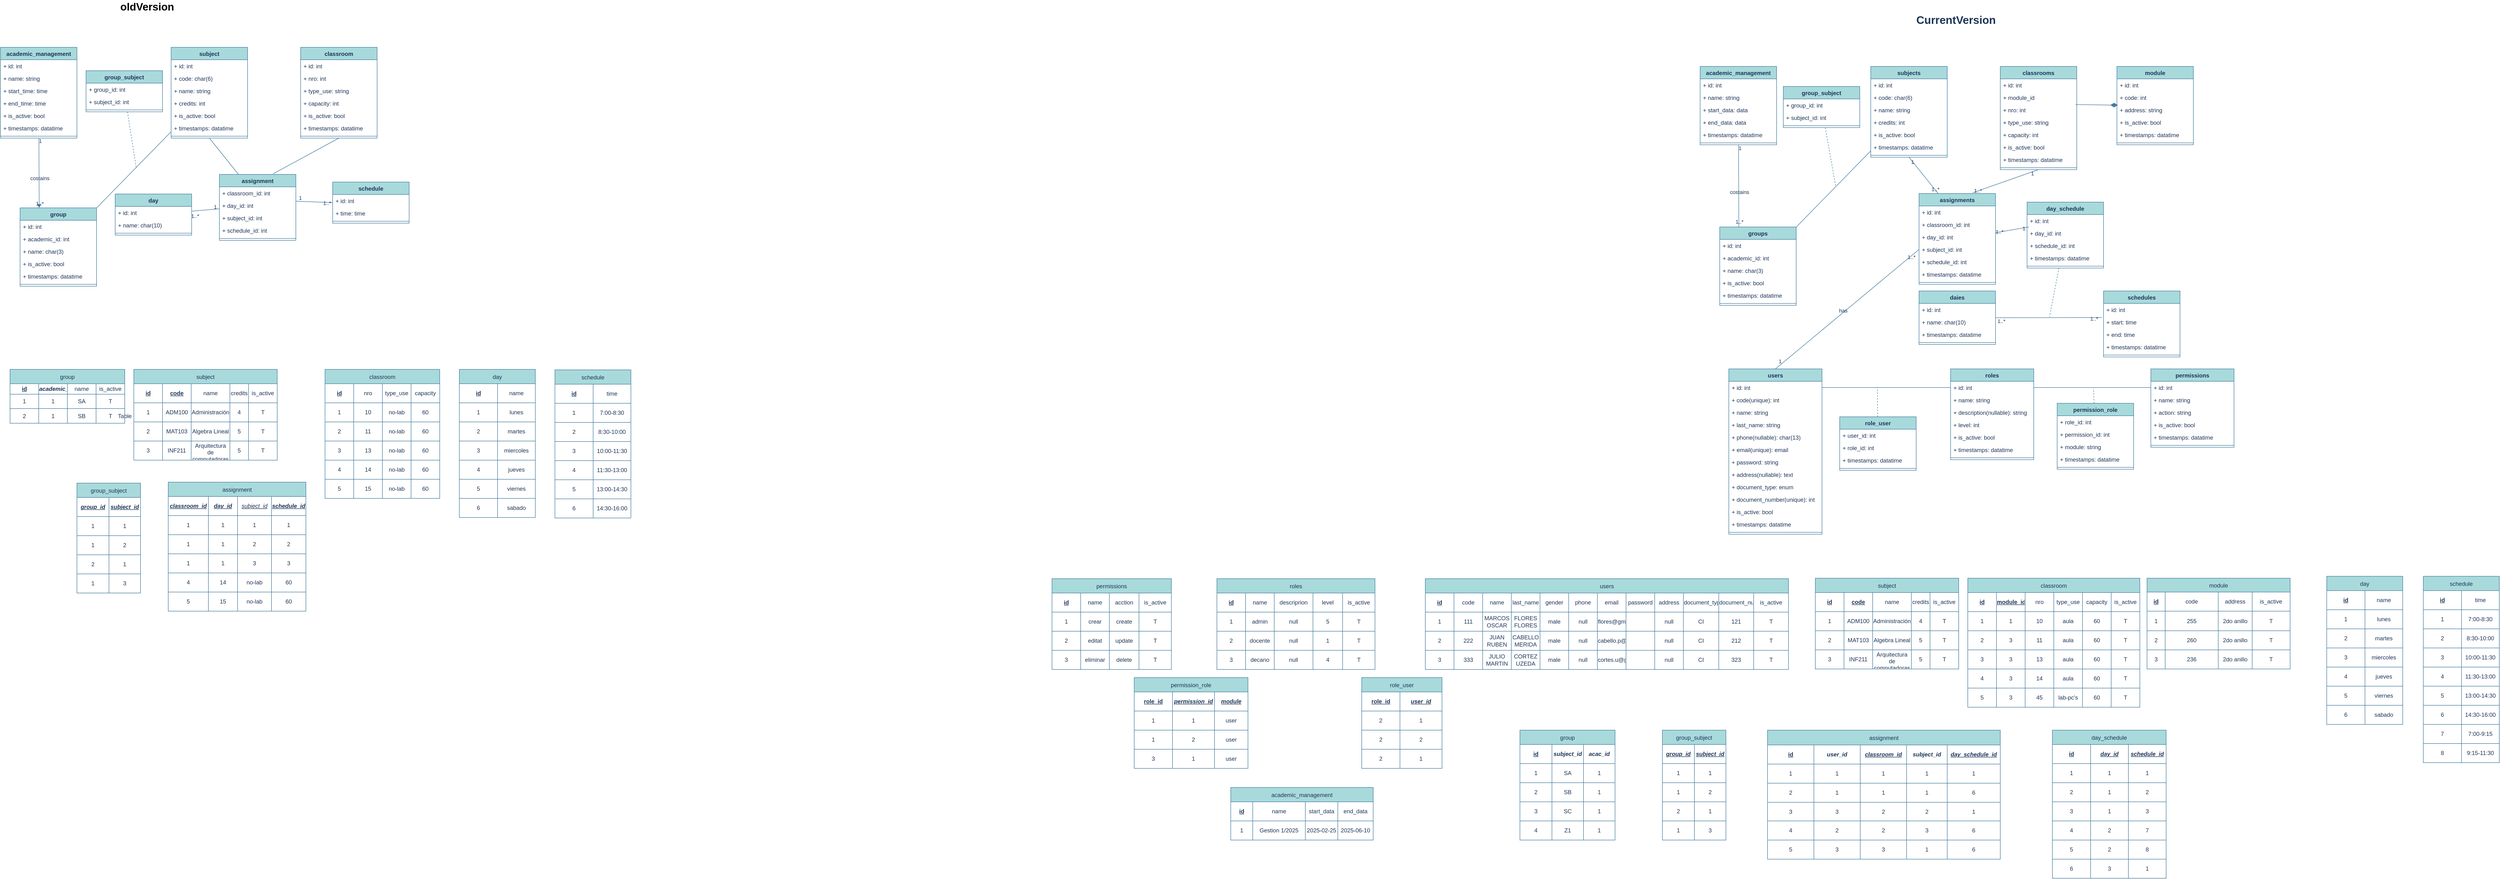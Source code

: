 <mxfile version="28.2.8">
  <diagram name="Page-1" id="wz3QvQQhqiOlgiunBA0P">
    <mxGraphModel dx="2857" dy="618" grid="0" gridSize="10" guides="1" tooltips="1" connect="1" arrows="1" fold="1" page="1" pageScale="1" pageWidth="1100" pageHeight="850" math="0" shadow="0">
      <root>
        <mxCell id="0" />
        <mxCell id="1" parent="0" />
        <mxCell id="qyuH_JVpeJqj8E-co1yp-34" style="rounded=0;orthogonalLoop=1;jettySize=auto;html=1;entryX=0.25;entryY=0;entryDx=0;entryDy=0;fontColor=default;labelBackgroundColor=none;strokeColor=#457B9D;" parent="1" source="qyuH_JVpeJqj8E-co1yp-1" target="qyuH_JVpeJqj8E-co1yp-24" edge="1">
          <mxGeometry relative="1" as="geometry" />
        </mxCell>
        <mxCell id="qyuH_JVpeJqj8E-co1yp-35" value="costains" style="edgeLabel;html=1;align=center;verticalAlign=middle;resizable=0;points=[];labelBackgroundColor=none;fontColor=#1D3557;" parent="qyuH_JVpeJqj8E-co1yp-34" vertex="1" connectable="0">
          <mxGeometry x="0.148" y="1" relative="1" as="geometry">
            <mxPoint as="offset" />
          </mxGeometry>
        </mxCell>
        <mxCell id="qyuH_JVpeJqj8E-co1yp-36" value="1" style="edgeLabel;html=1;align=center;verticalAlign=middle;resizable=0;points=[];labelBackgroundColor=none;fontColor=#1D3557;" parent="qyuH_JVpeJqj8E-co1yp-34" vertex="1" connectable="0">
          <mxGeometry x="-0.927" y="2" relative="1" as="geometry">
            <mxPoint as="offset" />
          </mxGeometry>
        </mxCell>
        <mxCell id="qyuH_JVpeJqj8E-co1yp-40" value="1..*" style="edgeLabel;html=1;align=center;verticalAlign=middle;resizable=0;points=[];labelBackgroundColor=none;fontColor=#1D3557;" parent="qyuH_JVpeJqj8E-co1yp-34" vertex="1" connectable="0">
          <mxGeometry x="0.869" y="1" relative="1" as="geometry">
            <mxPoint as="offset" />
          </mxGeometry>
        </mxCell>
        <mxCell id="qyuH_JVpeJqj8E-co1yp-1" value="academic_management" style="swimlane;fontStyle=1;align=center;verticalAlign=top;childLayout=stackLayout;horizontal=1;startSize=26;horizontalStack=0;resizeParent=1;resizeParentMax=0;resizeLast=0;collapsible=1;marginBottom=0;whiteSpace=wrap;html=1;labelBackgroundColor=none;fillColor=#A8DADC;strokeColor=#457B9D;fontColor=#1D3557;" parent="1" vertex="1">
          <mxGeometry x="-1113" y="135" width="160" height="190" as="geometry" />
        </mxCell>
        <mxCell id="qyuH_JVpeJqj8E-co1yp-2" value="+ id: int" style="text;strokeColor=none;fillColor=none;align=left;verticalAlign=top;spacingLeft=4;spacingRight=4;overflow=hidden;rotatable=0;points=[[0,0.5],[1,0.5]];portConstraint=eastwest;whiteSpace=wrap;html=1;labelBackgroundColor=none;fontColor=#1D3557;" parent="qyuH_JVpeJqj8E-co1yp-1" vertex="1">
          <mxGeometry y="26" width="160" height="26" as="geometry" />
        </mxCell>
        <mxCell id="qyuH_JVpeJqj8E-co1yp-5" value="+ name: string" style="text;strokeColor=none;fillColor=none;align=left;verticalAlign=top;spacingLeft=4;spacingRight=4;overflow=hidden;rotatable=0;points=[[0,0.5],[1,0.5]];portConstraint=eastwest;whiteSpace=wrap;html=1;labelBackgroundColor=none;fontColor=#1D3557;" parent="qyuH_JVpeJqj8E-co1yp-1" vertex="1">
          <mxGeometry y="52" width="160" height="26" as="geometry" />
        </mxCell>
        <mxCell id="qyuH_JVpeJqj8E-co1yp-6" value="+ start_time: time" style="text;strokeColor=none;fillColor=none;align=left;verticalAlign=top;spacingLeft=4;spacingRight=4;overflow=hidden;rotatable=0;points=[[0,0.5],[1,0.5]];portConstraint=eastwest;whiteSpace=wrap;html=1;labelBackgroundColor=none;fontColor=#1D3557;" parent="qyuH_JVpeJqj8E-co1yp-1" vertex="1">
          <mxGeometry y="78" width="160" height="26" as="geometry" />
        </mxCell>
        <mxCell id="qyuH_JVpeJqj8E-co1yp-7" value="+ end_time: time" style="text;strokeColor=none;fillColor=none;align=left;verticalAlign=top;spacingLeft=4;spacingRight=4;overflow=hidden;rotatable=0;points=[[0,0.5],[1,0.5]];portConstraint=eastwest;whiteSpace=wrap;html=1;labelBackgroundColor=none;fontColor=#1D3557;" parent="qyuH_JVpeJqj8E-co1yp-1" vertex="1">
          <mxGeometry y="104" width="160" height="26" as="geometry" />
        </mxCell>
        <mxCell id="qyuH_JVpeJqj8E-co1yp-8" value="+ is_active: bool" style="text;strokeColor=none;fillColor=none;align=left;verticalAlign=top;spacingLeft=4;spacingRight=4;overflow=hidden;rotatable=0;points=[[0,0.5],[1,0.5]];portConstraint=eastwest;whiteSpace=wrap;html=1;labelBackgroundColor=none;fontColor=#1D3557;" parent="qyuH_JVpeJqj8E-co1yp-1" vertex="1">
          <mxGeometry y="130" width="160" height="26" as="geometry" />
        </mxCell>
        <mxCell id="qyuH_JVpeJqj8E-co1yp-9" value="+ timestamps: datatime" style="text;strokeColor=none;fillColor=none;align=left;verticalAlign=top;spacingLeft=4;spacingRight=4;overflow=hidden;rotatable=0;points=[[0,0.5],[1,0.5]];portConstraint=eastwest;whiteSpace=wrap;html=1;labelBackgroundColor=none;fontColor=#1D3557;" parent="qyuH_JVpeJqj8E-co1yp-1" vertex="1">
          <mxGeometry y="156" width="160" height="26" as="geometry" />
        </mxCell>
        <mxCell id="qyuH_JVpeJqj8E-co1yp-3" value="" style="line;strokeWidth=1;fillColor=none;align=left;verticalAlign=middle;spacingTop=-1;spacingLeft=3;spacingRight=3;rotatable=0;labelPosition=right;points=[];portConstraint=eastwest;labelBackgroundColor=none;strokeColor=#457B9D;fontColor=#1D3557;" parent="qyuH_JVpeJqj8E-co1yp-1" vertex="1">
          <mxGeometry y="182" width="160" height="8" as="geometry" />
        </mxCell>
        <mxCell id="qyuH_JVpeJqj8E-co1yp-38" style="rounded=0;orthogonalLoop=1;jettySize=auto;html=1;fontColor=default;endArrow=none;endFill=0;elbow=vertical;labelBackgroundColor=none;strokeColor=#457B9D;" parent="1" source="qyuH_JVpeJqj8E-co1yp-10" target="qyuH_JVpeJqj8E-co1yp-24" edge="1">
          <mxGeometry relative="1" as="geometry" />
        </mxCell>
        <mxCell id="qyuH_JVpeJqj8E-co1yp-39" value="" style="edgeLabel;html=1;align=center;verticalAlign=middle;resizable=0;points=[];labelBackgroundColor=none;fontColor=#1D3557;" parent="qyuH_JVpeJqj8E-co1yp-38" vertex="1" connectable="0">
          <mxGeometry x="0.062" y="-2" relative="1" as="geometry">
            <mxPoint as="offset" />
          </mxGeometry>
        </mxCell>
        <mxCell id="qyuH_JVpeJqj8E-co1yp-300" style="rounded=0;orthogonalLoop=1;jettySize=auto;html=1;entryX=0.25;entryY=0;entryDx=0;entryDy=0;fontColor=default;endArrow=none;endFill=0;exitX=0.5;exitY=1;exitDx=0;exitDy=0;labelBackgroundColor=none;strokeColor=#457B9D;" parent="1" source="qyuH_JVpeJqj8E-co1yp-10" target="qyuH_JVpeJqj8E-co1yp-277" edge="1">
          <mxGeometry relative="1" as="geometry" />
        </mxCell>
        <mxCell id="qyuH_JVpeJqj8E-co1yp-10" value="subject" style="swimlane;fontStyle=1;align=center;verticalAlign=top;childLayout=stackLayout;horizontal=1;startSize=26;horizontalStack=0;resizeParent=1;resizeParentMax=0;resizeLast=0;collapsible=1;marginBottom=0;whiteSpace=wrap;html=1;labelBackgroundColor=none;fillColor=#A8DADC;strokeColor=#457B9D;fontColor=#1D3557;" parent="1" vertex="1">
          <mxGeometry x="-756" y="135" width="160" height="190" as="geometry" />
        </mxCell>
        <mxCell id="qyuH_JVpeJqj8E-co1yp-11" value="+ id: int" style="text;strokeColor=none;fillColor=none;align=left;verticalAlign=top;spacingLeft=4;spacingRight=4;overflow=hidden;rotatable=0;points=[[0,0.5],[1,0.5]];portConstraint=eastwest;whiteSpace=wrap;html=1;labelBackgroundColor=none;fontColor=#1D3557;" parent="qyuH_JVpeJqj8E-co1yp-10" vertex="1">
          <mxGeometry y="26" width="160" height="26" as="geometry" />
        </mxCell>
        <mxCell id="qyuH_JVpeJqj8E-co1yp-18" value="+ code: char(6)" style="text;strokeColor=none;fillColor=none;align=left;verticalAlign=top;spacingLeft=4;spacingRight=4;overflow=hidden;rotatable=0;points=[[0,0.5],[1,0.5]];portConstraint=eastwest;whiteSpace=wrap;html=1;labelBackgroundColor=none;fontColor=#1D3557;" parent="qyuH_JVpeJqj8E-co1yp-10" vertex="1">
          <mxGeometry y="52" width="160" height="26" as="geometry" />
        </mxCell>
        <mxCell id="qyuH_JVpeJqj8E-co1yp-19" value="+ name: string" style="text;strokeColor=none;fillColor=none;align=left;verticalAlign=top;spacingLeft=4;spacingRight=4;overflow=hidden;rotatable=0;points=[[0,0.5],[1,0.5]];portConstraint=eastwest;whiteSpace=wrap;html=1;labelBackgroundColor=none;fontColor=#1D3557;" parent="qyuH_JVpeJqj8E-co1yp-10" vertex="1">
          <mxGeometry y="78" width="160" height="26" as="geometry" />
        </mxCell>
        <mxCell id="qyuH_JVpeJqj8E-co1yp-20" value="+ credits: int" style="text;strokeColor=none;fillColor=none;align=left;verticalAlign=top;spacingLeft=4;spacingRight=4;overflow=hidden;rotatable=0;points=[[0,0.5],[1,0.5]];portConstraint=eastwest;whiteSpace=wrap;html=1;labelBackgroundColor=none;fontColor=#1D3557;" parent="qyuH_JVpeJqj8E-co1yp-10" vertex="1">
          <mxGeometry y="104" width="160" height="26" as="geometry" />
        </mxCell>
        <mxCell id="qyuH_JVpeJqj8E-co1yp-21" value="+ is_active: bool" style="text;strokeColor=none;fillColor=none;align=left;verticalAlign=top;spacingLeft=4;spacingRight=4;overflow=hidden;rotatable=0;points=[[0,0.5],[1,0.5]];portConstraint=eastwest;whiteSpace=wrap;html=1;labelBackgroundColor=none;fontColor=#1D3557;" parent="qyuH_JVpeJqj8E-co1yp-10" vertex="1">
          <mxGeometry y="130" width="160" height="26" as="geometry" />
        </mxCell>
        <mxCell id="qyuH_JVpeJqj8E-co1yp-22" value="+ timestamps: datatime" style="text;strokeColor=none;fillColor=none;align=left;verticalAlign=top;spacingLeft=4;spacingRight=4;overflow=hidden;rotatable=0;points=[[0,0.5],[1,0.5]];portConstraint=eastwest;whiteSpace=wrap;html=1;labelBackgroundColor=none;fontColor=#1D3557;" parent="qyuH_JVpeJqj8E-co1yp-10" vertex="1">
          <mxGeometry y="156" width="160" height="26" as="geometry" />
        </mxCell>
        <mxCell id="qyuH_JVpeJqj8E-co1yp-12" value="" style="line;strokeWidth=1;fillColor=none;align=left;verticalAlign=middle;spacingTop=-1;spacingLeft=3;spacingRight=3;rotatable=0;labelPosition=right;points=[];portConstraint=eastwest;labelBackgroundColor=none;strokeColor=#457B9D;fontColor=#1D3557;" parent="qyuH_JVpeJqj8E-co1yp-10" vertex="1">
          <mxGeometry y="182" width="160" height="8" as="geometry" />
        </mxCell>
        <mxCell id="qyuH_JVpeJqj8E-co1yp-24" value="group" style="swimlane;fontStyle=1;align=center;verticalAlign=top;childLayout=stackLayout;horizontal=1;startSize=26;horizontalStack=0;resizeParent=1;resizeParentMax=0;resizeLast=0;collapsible=1;marginBottom=0;whiteSpace=wrap;html=1;labelBackgroundColor=none;fillColor=#A8DADC;strokeColor=#457B9D;fontColor=#1D3557;" parent="1" vertex="1">
          <mxGeometry x="-1072" y="471" width="160" height="164" as="geometry" />
        </mxCell>
        <mxCell id="qyuH_JVpeJqj8E-co1yp-57" value="+ id: int" style="text;strokeColor=none;fillColor=none;align=left;verticalAlign=top;spacingLeft=4;spacingRight=4;overflow=hidden;rotatable=0;points=[[0,0.5],[1,0.5]];portConstraint=eastwest;whiteSpace=wrap;html=1;labelBackgroundColor=none;fontColor=#1D3557;" parent="qyuH_JVpeJqj8E-co1yp-24" vertex="1">
          <mxGeometry y="26" width="160" height="26" as="geometry" />
        </mxCell>
        <mxCell id="qyuH_JVpeJqj8E-co1yp-25" value="+ academic_id: int" style="text;strokeColor=none;fillColor=none;align=left;verticalAlign=top;spacingLeft=4;spacingRight=4;overflow=hidden;rotatable=0;points=[[0,0.5],[1,0.5]];portConstraint=eastwest;whiteSpace=wrap;html=1;labelBackgroundColor=none;fontColor=#1D3557;" parent="qyuH_JVpeJqj8E-co1yp-24" vertex="1">
          <mxGeometry y="52" width="160" height="26" as="geometry" />
        </mxCell>
        <mxCell id="qyuH_JVpeJqj8E-co1yp-29" value="+ name: char(3)" style="text;strokeColor=none;fillColor=none;align=left;verticalAlign=top;spacingLeft=4;spacingRight=4;overflow=hidden;rotatable=0;points=[[0,0.5],[1,0.5]];portConstraint=eastwest;whiteSpace=wrap;html=1;labelBackgroundColor=none;fontColor=#1D3557;" parent="qyuH_JVpeJqj8E-co1yp-24" vertex="1">
          <mxGeometry y="78" width="160" height="26" as="geometry" />
        </mxCell>
        <mxCell id="qyuH_JVpeJqj8E-co1yp-30" value="+ is_active: bool&amp;nbsp;" style="text;strokeColor=none;fillColor=none;align=left;verticalAlign=top;spacingLeft=4;spacingRight=4;overflow=hidden;rotatable=0;points=[[0,0.5],[1,0.5]];portConstraint=eastwest;whiteSpace=wrap;html=1;labelBackgroundColor=none;fontColor=#1D3557;" parent="qyuH_JVpeJqj8E-co1yp-24" vertex="1">
          <mxGeometry y="104" width="160" height="26" as="geometry" />
        </mxCell>
        <mxCell id="qyuH_JVpeJqj8E-co1yp-31" value="+ timestamps: datatime&amp;nbsp;" style="text;strokeColor=none;fillColor=none;align=left;verticalAlign=top;spacingLeft=4;spacingRight=4;overflow=hidden;rotatable=0;points=[[0,0.5],[1,0.5]];portConstraint=eastwest;whiteSpace=wrap;html=1;labelBackgroundColor=none;fontColor=#1D3557;" parent="qyuH_JVpeJqj8E-co1yp-24" vertex="1">
          <mxGeometry y="130" width="160" height="26" as="geometry" />
        </mxCell>
        <mxCell id="qyuH_JVpeJqj8E-co1yp-26" value="" style="line;strokeWidth=1;fillColor=none;align=left;verticalAlign=middle;spacingTop=-1;spacingLeft=3;spacingRight=3;rotatable=0;labelPosition=right;points=[];portConstraint=eastwest;labelBackgroundColor=none;strokeColor=#457B9D;fontColor=#1D3557;" parent="qyuH_JVpeJqj8E-co1yp-24" vertex="1">
          <mxGeometry y="156" width="160" height="8" as="geometry" />
        </mxCell>
        <mxCell id="qyuH_JVpeJqj8E-co1yp-46" style="rounded=0;orthogonalLoop=1;jettySize=auto;html=1;fontColor=default;endArrow=none;endFill=0;dashed=1;labelBackgroundColor=none;strokeColor=#457B9D;" parent="1" source="qyuH_JVpeJqj8E-co1yp-41" edge="1">
          <mxGeometry relative="1" as="geometry">
            <mxPoint x="-829" y="387" as="targetPoint" />
          </mxGeometry>
        </mxCell>
        <mxCell id="qyuH_JVpeJqj8E-co1yp-41" value="group_subject" style="swimlane;fontStyle=1;align=center;verticalAlign=top;childLayout=stackLayout;horizontal=1;startSize=26;horizontalStack=0;resizeParent=1;resizeParentMax=0;resizeLast=0;collapsible=1;marginBottom=0;whiteSpace=wrap;html=1;labelBackgroundColor=none;fillColor=#A8DADC;strokeColor=#457B9D;fontColor=#1D3557;" parent="1" vertex="1">
          <mxGeometry x="-934" y="184" width="160" height="86" as="geometry" />
        </mxCell>
        <mxCell id="qyuH_JVpeJqj8E-co1yp-42" value="+ group_id: int" style="text;strokeColor=none;fillColor=none;align=left;verticalAlign=top;spacingLeft=4;spacingRight=4;overflow=hidden;rotatable=0;points=[[0,0.5],[1,0.5]];portConstraint=eastwest;whiteSpace=wrap;html=1;labelBackgroundColor=none;fontColor=#1D3557;" parent="qyuH_JVpeJqj8E-co1yp-41" vertex="1">
          <mxGeometry y="26" width="160" height="26" as="geometry" />
        </mxCell>
        <mxCell id="qyuH_JVpeJqj8E-co1yp-47" value="+ subject_id: int" style="text;strokeColor=none;fillColor=none;align=left;verticalAlign=top;spacingLeft=4;spacingRight=4;overflow=hidden;rotatable=0;points=[[0,0.5],[1,0.5]];portConstraint=eastwest;whiteSpace=wrap;html=1;labelBackgroundColor=none;fontColor=#1D3557;" parent="qyuH_JVpeJqj8E-co1yp-41" vertex="1">
          <mxGeometry y="52" width="160" height="26" as="geometry" />
        </mxCell>
        <mxCell id="qyuH_JVpeJqj8E-co1yp-43" value="" style="line;strokeWidth=1;fillColor=none;align=left;verticalAlign=middle;spacingTop=-1;spacingLeft=3;spacingRight=3;rotatable=0;labelPosition=right;points=[];portConstraint=eastwest;labelBackgroundColor=none;strokeColor=#457B9D;fontColor=#1D3557;" parent="qyuH_JVpeJqj8E-co1yp-41" vertex="1">
          <mxGeometry y="78" width="160" height="8" as="geometry" />
        </mxCell>
        <mxCell id="qyuH_JVpeJqj8E-co1yp-63" style="rounded=0;orthogonalLoop=1;jettySize=auto;html=1;fontColor=default;endArrow=none;endFill=0;entryX=0.702;entryY=-0.009;entryDx=0;entryDy=0;entryPerimeter=0;exitX=0.5;exitY=1;exitDx=0;exitDy=0;labelBackgroundColor=none;strokeColor=#457B9D;" parent="1" source="qyuH_JVpeJqj8E-co1yp-48" target="qyuH_JVpeJqj8E-co1yp-277" edge="1">
          <mxGeometry relative="1" as="geometry">
            <mxPoint x="-684" y="328.157" as="targetPoint" />
          </mxGeometry>
        </mxCell>
        <mxCell id="qyuH_JVpeJqj8E-co1yp-48" value="classroom" style="swimlane;fontStyle=1;align=center;verticalAlign=top;childLayout=stackLayout;horizontal=1;startSize=26;horizontalStack=0;resizeParent=1;resizeParentMax=0;resizeLast=0;collapsible=1;marginBottom=0;whiteSpace=wrap;html=1;labelBackgroundColor=none;fillColor=#A8DADC;strokeColor=#457B9D;fontColor=#1D3557;" parent="1" vertex="1">
          <mxGeometry x="-485" y="135" width="160" height="190" as="geometry" />
        </mxCell>
        <mxCell id="qyuH_JVpeJqj8E-co1yp-49" value="+ id: int" style="text;strokeColor=none;fillColor=none;align=left;verticalAlign=top;spacingLeft=4;spacingRight=4;overflow=hidden;rotatable=0;points=[[0,0.5],[1,0.5]];portConstraint=eastwest;whiteSpace=wrap;html=1;labelBackgroundColor=none;fontColor=#1D3557;" parent="qyuH_JVpeJqj8E-co1yp-48" vertex="1">
          <mxGeometry y="26" width="160" height="26" as="geometry" />
        </mxCell>
        <mxCell id="qyuH_JVpeJqj8E-co1yp-52" value="+ nro: int" style="text;strokeColor=none;fillColor=none;align=left;verticalAlign=top;spacingLeft=4;spacingRight=4;overflow=hidden;rotatable=0;points=[[0,0.5],[1,0.5]];portConstraint=eastwest;whiteSpace=wrap;html=1;labelBackgroundColor=none;fontColor=#1D3557;" parent="qyuH_JVpeJqj8E-co1yp-48" vertex="1">
          <mxGeometry y="52" width="160" height="26" as="geometry" />
        </mxCell>
        <mxCell id="qyuH_JVpeJqj8E-co1yp-53" value="+ type_use: string" style="text;strokeColor=none;fillColor=none;align=left;verticalAlign=top;spacingLeft=4;spacingRight=4;overflow=hidden;rotatable=0;points=[[0,0.5],[1,0.5]];portConstraint=eastwest;whiteSpace=wrap;html=1;labelBackgroundColor=none;fontColor=#1D3557;" parent="qyuH_JVpeJqj8E-co1yp-48" vertex="1">
          <mxGeometry y="78" width="160" height="26" as="geometry" />
        </mxCell>
        <mxCell id="qyuH_JVpeJqj8E-co1yp-58" value="+ capacity: int" style="text;strokeColor=none;fillColor=none;align=left;verticalAlign=top;spacingLeft=4;spacingRight=4;overflow=hidden;rotatable=0;points=[[0,0.5],[1,0.5]];portConstraint=eastwest;whiteSpace=wrap;html=1;labelBackgroundColor=none;fontColor=#1D3557;" parent="qyuH_JVpeJqj8E-co1yp-48" vertex="1">
          <mxGeometry y="104" width="160" height="26" as="geometry" />
        </mxCell>
        <mxCell id="qyuH_JVpeJqj8E-co1yp-59" value="+ is_active: bool" style="text;strokeColor=none;fillColor=none;align=left;verticalAlign=top;spacingLeft=4;spacingRight=4;overflow=hidden;rotatable=0;points=[[0,0.5],[1,0.5]];portConstraint=eastwest;whiteSpace=wrap;html=1;labelBackgroundColor=none;fontColor=#1D3557;" parent="qyuH_JVpeJqj8E-co1yp-48" vertex="1">
          <mxGeometry y="130" width="160" height="26" as="geometry" />
        </mxCell>
        <mxCell id="qyuH_JVpeJqj8E-co1yp-60" value="+ timestamps: datatime" style="text;strokeColor=none;fillColor=none;align=left;verticalAlign=top;spacingLeft=4;spacingRight=4;overflow=hidden;rotatable=0;points=[[0,0.5],[1,0.5]];portConstraint=eastwest;whiteSpace=wrap;html=1;labelBackgroundColor=none;fontColor=#1D3557;" parent="qyuH_JVpeJqj8E-co1yp-48" vertex="1">
          <mxGeometry y="156" width="160" height="26" as="geometry" />
        </mxCell>
        <mxCell id="qyuH_JVpeJqj8E-co1yp-50" value="" style="line;strokeWidth=1;fillColor=none;align=left;verticalAlign=middle;spacingTop=-1;spacingLeft=3;spacingRight=3;rotatable=0;labelPosition=right;points=[];portConstraint=eastwest;labelBackgroundColor=none;strokeColor=#457B9D;fontColor=#1D3557;" parent="qyuH_JVpeJqj8E-co1yp-48" vertex="1">
          <mxGeometry y="182" width="160" height="8" as="geometry" />
        </mxCell>
        <mxCell id="qyuH_JVpeJqj8E-co1yp-172" value="subject" style="shape=table;startSize=30;container=1;collapsible=0;childLayout=tableLayout;labelBackgroundColor=none;fillColor=#A8DADC;strokeColor=#457B9D;fontColor=#1D3557;" parent="1" vertex="1">
          <mxGeometry x="-834" y="809" width="300" height="190" as="geometry" />
        </mxCell>
        <mxCell id="qyuH_JVpeJqj8E-co1yp-173" value="" style="shape=tableRow;horizontal=0;startSize=0;swimlaneHead=0;swimlaneBody=0;top=0;left=0;bottom=0;right=0;collapsible=0;dropTarget=0;fillColor=none;points=[[0,0.5],[1,0.5]];portConstraint=eastwest;labelBackgroundColor=none;strokeColor=#457B9D;fontColor=#1D3557;" parent="qyuH_JVpeJqj8E-co1yp-172" vertex="1">
          <mxGeometry y="30" width="300" height="40" as="geometry" />
        </mxCell>
        <mxCell id="qyuH_JVpeJqj8E-co1yp-174" value="id" style="shape=partialRectangle;html=1;whiteSpace=wrap;connectable=0;overflow=hidden;fillColor=none;top=0;left=0;bottom=0;right=0;pointerEvents=1;fontStyle=5;labelBackgroundColor=none;strokeColor=#457B9D;fontColor=#1D3557;" parent="qyuH_JVpeJqj8E-co1yp-173" vertex="1">
          <mxGeometry width="60" height="40" as="geometry">
            <mxRectangle width="60" height="40" as="alternateBounds" />
          </mxGeometry>
        </mxCell>
        <mxCell id="qyuH_JVpeJqj8E-co1yp-175" value="code" style="shape=partialRectangle;html=1;whiteSpace=wrap;connectable=0;overflow=hidden;fillColor=none;top=0;left=0;bottom=0;right=0;pointerEvents=1;fontStyle=5;labelBackgroundColor=none;strokeColor=#457B9D;fontColor=#1D3557;" parent="qyuH_JVpeJqj8E-co1yp-173" vertex="1">
          <mxGeometry x="60" width="60" height="40" as="geometry">
            <mxRectangle width="60" height="40" as="alternateBounds" />
          </mxGeometry>
        </mxCell>
        <mxCell id="qyuH_JVpeJqj8E-co1yp-176" value="name" style="shape=partialRectangle;html=1;whiteSpace=wrap;connectable=0;overflow=hidden;fillColor=none;top=0;left=0;bottom=0;right=0;pointerEvents=1;labelBackgroundColor=none;strokeColor=#457B9D;fontColor=#1D3557;" parent="qyuH_JVpeJqj8E-co1yp-173" vertex="1">
          <mxGeometry x="120" width="81" height="40" as="geometry">
            <mxRectangle width="81" height="40" as="alternateBounds" />
          </mxGeometry>
        </mxCell>
        <mxCell id="qyuH_JVpeJqj8E-co1yp-177" value="credits" style="shape=partialRectangle;html=1;whiteSpace=wrap;connectable=0;overflow=hidden;fillColor=none;top=0;left=0;bottom=0;right=0;pointerEvents=1;labelBackgroundColor=none;strokeColor=#457B9D;fontColor=#1D3557;" parent="qyuH_JVpeJqj8E-co1yp-173" vertex="1">
          <mxGeometry x="201" width="39" height="40" as="geometry">
            <mxRectangle width="39" height="40" as="alternateBounds" />
          </mxGeometry>
        </mxCell>
        <mxCell id="qyuH_JVpeJqj8E-co1yp-178" value="is_active" style="shape=partialRectangle;html=1;whiteSpace=wrap;connectable=0;overflow=hidden;fillColor=none;top=0;left=0;bottom=0;right=0;pointerEvents=1;labelBackgroundColor=none;strokeColor=#457B9D;fontColor=#1D3557;" parent="qyuH_JVpeJqj8E-co1yp-173" vertex="1">
          <mxGeometry x="240" width="60" height="40" as="geometry">
            <mxRectangle width="60" height="40" as="alternateBounds" />
          </mxGeometry>
        </mxCell>
        <mxCell id="qyuH_JVpeJqj8E-co1yp-179" value="" style="shape=tableRow;horizontal=0;startSize=0;swimlaneHead=0;swimlaneBody=0;top=0;left=0;bottom=0;right=0;collapsible=0;dropTarget=0;fillColor=none;points=[[0,0.5],[1,0.5]];portConstraint=eastwest;labelBackgroundColor=none;strokeColor=#457B9D;fontColor=#1D3557;" parent="qyuH_JVpeJqj8E-co1yp-172" vertex="1">
          <mxGeometry y="70" width="300" height="40" as="geometry" />
        </mxCell>
        <mxCell id="qyuH_JVpeJqj8E-co1yp-180" value="1" style="shape=partialRectangle;html=1;whiteSpace=wrap;connectable=0;overflow=hidden;fillColor=none;top=0;left=0;bottom=0;right=0;pointerEvents=1;labelBackgroundColor=none;strokeColor=#457B9D;fontColor=#1D3557;" parent="qyuH_JVpeJqj8E-co1yp-179" vertex="1">
          <mxGeometry width="60" height="40" as="geometry">
            <mxRectangle width="60" height="40" as="alternateBounds" />
          </mxGeometry>
        </mxCell>
        <mxCell id="qyuH_JVpeJqj8E-co1yp-181" value="ADM100" style="shape=partialRectangle;html=1;whiteSpace=wrap;connectable=0;overflow=hidden;fillColor=none;top=0;left=0;bottom=0;right=0;pointerEvents=1;labelBackgroundColor=none;strokeColor=#457B9D;fontColor=#1D3557;" parent="qyuH_JVpeJqj8E-co1yp-179" vertex="1">
          <mxGeometry x="60" width="60" height="40" as="geometry">
            <mxRectangle width="60" height="40" as="alternateBounds" />
          </mxGeometry>
        </mxCell>
        <mxCell id="qyuH_JVpeJqj8E-co1yp-182" value="Administración" style="shape=partialRectangle;html=1;whiteSpace=wrap;connectable=0;overflow=hidden;fillColor=none;top=0;left=0;bottom=0;right=0;pointerEvents=1;labelBackgroundColor=none;strokeColor=#457B9D;fontColor=#1D3557;" parent="qyuH_JVpeJqj8E-co1yp-179" vertex="1">
          <mxGeometry x="120" width="81" height="40" as="geometry">
            <mxRectangle width="81" height="40" as="alternateBounds" />
          </mxGeometry>
        </mxCell>
        <mxCell id="qyuH_JVpeJqj8E-co1yp-183" value="4" style="shape=partialRectangle;html=1;whiteSpace=wrap;connectable=0;overflow=hidden;fillColor=none;top=0;left=0;bottom=0;right=0;pointerEvents=1;labelBackgroundColor=none;strokeColor=#457B9D;fontColor=#1D3557;" parent="qyuH_JVpeJqj8E-co1yp-179" vertex="1">
          <mxGeometry x="201" width="39" height="40" as="geometry">
            <mxRectangle width="39" height="40" as="alternateBounds" />
          </mxGeometry>
        </mxCell>
        <mxCell id="qyuH_JVpeJqj8E-co1yp-184" value="T" style="shape=partialRectangle;html=1;whiteSpace=wrap;connectable=0;overflow=hidden;fillColor=none;top=0;left=0;bottom=0;right=0;pointerEvents=1;labelBackgroundColor=none;strokeColor=#457B9D;fontColor=#1D3557;" parent="qyuH_JVpeJqj8E-co1yp-179" vertex="1">
          <mxGeometry x="240" width="60" height="40" as="geometry">
            <mxRectangle width="60" height="40" as="alternateBounds" />
          </mxGeometry>
        </mxCell>
        <mxCell id="qyuH_JVpeJqj8E-co1yp-185" value="" style="shape=tableRow;horizontal=0;startSize=0;swimlaneHead=0;swimlaneBody=0;top=0;left=0;bottom=0;right=0;collapsible=0;dropTarget=0;fillColor=none;points=[[0,0.5],[1,0.5]];portConstraint=eastwest;labelBackgroundColor=none;strokeColor=#457B9D;fontColor=#1D3557;" parent="qyuH_JVpeJqj8E-co1yp-172" vertex="1">
          <mxGeometry y="110" width="300" height="40" as="geometry" />
        </mxCell>
        <mxCell id="qyuH_JVpeJqj8E-co1yp-186" value="2" style="shape=partialRectangle;html=1;whiteSpace=wrap;connectable=0;overflow=hidden;fillColor=none;top=0;left=0;bottom=0;right=0;pointerEvents=1;labelBackgroundColor=none;strokeColor=#457B9D;fontColor=#1D3557;" parent="qyuH_JVpeJqj8E-co1yp-185" vertex="1">
          <mxGeometry width="60" height="40" as="geometry">
            <mxRectangle width="60" height="40" as="alternateBounds" />
          </mxGeometry>
        </mxCell>
        <mxCell id="qyuH_JVpeJqj8E-co1yp-187" value="MAT103" style="shape=partialRectangle;html=1;whiteSpace=wrap;connectable=0;overflow=hidden;fillColor=none;top=0;left=0;bottom=0;right=0;pointerEvents=1;labelBackgroundColor=none;strokeColor=#457B9D;fontColor=#1D3557;" parent="qyuH_JVpeJqj8E-co1yp-185" vertex="1">
          <mxGeometry x="60" width="60" height="40" as="geometry">
            <mxRectangle width="60" height="40" as="alternateBounds" />
          </mxGeometry>
        </mxCell>
        <mxCell id="qyuH_JVpeJqj8E-co1yp-188" value="Algebra Lineal" style="shape=partialRectangle;html=1;whiteSpace=wrap;connectable=0;overflow=hidden;fillColor=none;top=0;left=0;bottom=0;right=0;pointerEvents=1;labelBackgroundColor=none;strokeColor=#457B9D;fontColor=#1D3557;" parent="qyuH_JVpeJqj8E-co1yp-185" vertex="1">
          <mxGeometry x="120" width="81" height="40" as="geometry">
            <mxRectangle width="81" height="40" as="alternateBounds" />
          </mxGeometry>
        </mxCell>
        <mxCell id="qyuH_JVpeJqj8E-co1yp-189" value="5" style="shape=partialRectangle;html=1;whiteSpace=wrap;connectable=0;overflow=hidden;fillColor=none;top=0;left=0;bottom=0;right=0;pointerEvents=1;labelBackgroundColor=none;strokeColor=#457B9D;fontColor=#1D3557;" parent="qyuH_JVpeJqj8E-co1yp-185" vertex="1">
          <mxGeometry x="201" width="39" height="40" as="geometry">
            <mxRectangle width="39" height="40" as="alternateBounds" />
          </mxGeometry>
        </mxCell>
        <mxCell id="qyuH_JVpeJqj8E-co1yp-190" value="T" style="shape=partialRectangle;html=1;whiteSpace=wrap;connectable=0;overflow=hidden;fillColor=none;top=0;left=0;bottom=0;right=0;pointerEvents=1;labelBackgroundColor=none;strokeColor=#457B9D;fontColor=#1D3557;" parent="qyuH_JVpeJqj8E-co1yp-185" vertex="1">
          <mxGeometry x="240" width="60" height="40" as="geometry">
            <mxRectangle width="60" height="40" as="alternateBounds" />
          </mxGeometry>
        </mxCell>
        <mxCell id="qyuH_JVpeJqj8E-co1yp-406" style="shape=tableRow;horizontal=0;startSize=0;swimlaneHead=0;swimlaneBody=0;top=0;left=0;bottom=0;right=0;collapsible=0;dropTarget=0;fillColor=none;points=[[0,0.5],[1,0.5]];portConstraint=eastwest;labelBackgroundColor=none;strokeColor=#457B9D;fontColor=#1D3557;" parent="qyuH_JVpeJqj8E-co1yp-172" vertex="1">
          <mxGeometry y="150" width="300" height="40" as="geometry" />
        </mxCell>
        <mxCell id="qyuH_JVpeJqj8E-co1yp-407" value="3" style="shape=partialRectangle;html=1;whiteSpace=wrap;connectable=0;overflow=hidden;fillColor=none;top=0;left=0;bottom=0;right=0;pointerEvents=1;labelBackgroundColor=none;strokeColor=#457B9D;fontColor=#1D3557;" parent="qyuH_JVpeJqj8E-co1yp-406" vertex="1">
          <mxGeometry width="60" height="40" as="geometry">
            <mxRectangle width="60" height="40" as="alternateBounds" />
          </mxGeometry>
        </mxCell>
        <mxCell id="qyuH_JVpeJqj8E-co1yp-408" value="INF211" style="shape=partialRectangle;html=1;whiteSpace=wrap;connectable=0;overflow=hidden;fillColor=none;top=0;left=0;bottom=0;right=0;pointerEvents=1;labelBackgroundColor=none;strokeColor=#457B9D;fontColor=#1D3557;" parent="qyuH_JVpeJqj8E-co1yp-406" vertex="1">
          <mxGeometry x="60" width="60" height="40" as="geometry">
            <mxRectangle width="60" height="40" as="alternateBounds" />
          </mxGeometry>
        </mxCell>
        <mxCell id="qyuH_JVpeJqj8E-co1yp-409" value="Arquitectura de computadoras" style="shape=partialRectangle;html=1;whiteSpace=wrap;connectable=0;overflow=hidden;fillColor=none;top=0;left=0;bottom=0;right=0;pointerEvents=1;labelBackgroundColor=none;strokeColor=#457B9D;fontColor=#1D3557;" parent="qyuH_JVpeJqj8E-co1yp-406" vertex="1">
          <mxGeometry x="120" width="81" height="40" as="geometry">
            <mxRectangle width="81" height="40" as="alternateBounds" />
          </mxGeometry>
        </mxCell>
        <mxCell id="qyuH_JVpeJqj8E-co1yp-410" value="5" style="shape=partialRectangle;html=1;whiteSpace=wrap;connectable=0;overflow=hidden;fillColor=none;top=0;left=0;bottom=0;right=0;pointerEvents=1;labelBackgroundColor=none;strokeColor=#457B9D;fontColor=#1D3557;" parent="qyuH_JVpeJqj8E-co1yp-406" vertex="1">
          <mxGeometry x="201" width="39" height="40" as="geometry">
            <mxRectangle width="39" height="40" as="alternateBounds" />
          </mxGeometry>
        </mxCell>
        <mxCell id="qyuH_JVpeJqj8E-co1yp-411" value="T" style="shape=partialRectangle;html=1;whiteSpace=wrap;connectable=0;overflow=hidden;fillColor=none;top=0;left=0;bottom=0;right=0;pointerEvents=1;labelBackgroundColor=none;strokeColor=#457B9D;fontColor=#1D3557;" parent="qyuH_JVpeJqj8E-co1yp-406" vertex="1">
          <mxGeometry x="240" width="60" height="40" as="geometry">
            <mxRectangle width="60" height="40" as="alternateBounds" />
          </mxGeometry>
        </mxCell>
        <mxCell id="qyuH_JVpeJqj8E-co1yp-191" value="group" style="shape=table;startSize=30;container=1;collapsible=0;childLayout=tableLayout;labelBackgroundColor=none;fillColor=#A8DADC;strokeColor=#457B9D;fontColor=#1D3557;" parent="1" vertex="1">
          <mxGeometry x="-1093" y="809" width="240" height="112.689" as="geometry" />
        </mxCell>
        <mxCell id="qyuH_JVpeJqj8E-co1yp-192" value="" style="shape=tableRow;horizontal=0;startSize=0;swimlaneHead=0;swimlaneBody=0;top=0;left=0;bottom=0;right=0;collapsible=0;dropTarget=0;fillColor=none;points=[[0,0.5],[1,0.5]];portConstraint=eastwest;labelBackgroundColor=none;strokeColor=#457B9D;fontColor=#1D3557;" parent="qyuH_JVpeJqj8E-co1yp-191" vertex="1">
          <mxGeometry y="30" width="240" height="22" as="geometry" />
        </mxCell>
        <mxCell id="qyuH_JVpeJqj8E-co1yp-193" value="id" style="shape=partialRectangle;html=1;whiteSpace=wrap;connectable=0;overflow=hidden;fillColor=none;top=0;left=0;bottom=0;right=0;pointerEvents=1;fontStyle=5;labelBackgroundColor=none;strokeColor=#457B9D;fontColor=#1D3557;" parent="qyuH_JVpeJqj8E-co1yp-192" vertex="1">
          <mxGeometry width="60" height="22" as="geometry">
            <mxRectangle width="60" height="22" as="alternateBounds" />
          </mxGeometry>
        </mxCell>
        <mxCell id="qyuH_JVpeJqj8E-co1yp-194" value="academic_id" style="shape=partialRectangle;html=1;whiteSpace=wrap;connectable=0;overflow=hidden;fillColor=none;top=0;left=0;bottom=0;right=0;pointerEvents=1;fontStyle=3;labelBackgroundColor=none;strokeColor=#457B9D;fontColor=#1D3557;" parent="qyuH_JVpeJqj8E-co1yp-192" vertex="1">
          <mxGeometry x="60" width="60" height="22" as="geometry">
            <mxRectangle width="60" height="22" as="alternateBounds" />
          </mxGeometry>
        </mxCell>
        <mxCell id="qyuH_JVpeJqj8E-co1yp-195" value="name" style="shape=partialRectangle;html=1;whiteSpace=wrap;connectable=0;overflow=hidden;fillColor=none;top=0;left=0;bottom=0;right=0;pointerEvents=1;labelBackgroundColor=none;strokeColor=#457B9D;fontColor=#1D3557;" parent="qyuH_JVpeJqj8E-co1yp-192" vertex="1">
          <mxGeometry x="120" width="60" height="22" as="geometry">
            <mxRectangle width="60" height="22" as="alternateBounds" />
          </mxGeometry>
        </mxCell>
        <mxCell id="qyuH_JVpeJqj8E-co1yp-196" value="is_active" style="shape=partialRectangle;html=1;whiteSpace=wrap;connectable=0;overflow=hidden;fillColor=none;top=0;left=0;bottom=0;right=0;pointerEvents=1;labelBackgroundColor=none;strokeColor=#457B9D;fontColor=#1D3557;" parent="qyuH_JVpeJqj8E-co1yp-192" vertex="1">
          <mxGeometry x="180" width="60" height="22" as="geometry">
            <mxRectangle width="60" height="22" as="alternateBounds" />
          </mxGeometry>
        </mxCell>
        <mxCell id="qyuH_JVpeJqj8E-co1yp-197" value="" style="shape=tableRow;horizontal=0;startSize=0;swimlaneHead=0;swimlaneBody=0;top=0;left=0;bottom=0;right=0;collapsible=0;dropTarget=0;fillColor=none;points=[[0,0.5],[1,0.5]];portConstraint=eastwest;labelBackgroundColor=none;strokeColor=#457B9D;fontColor=#1D3557;" parent="qyuH_JVpeJqj8E-co1yp-191" vertex="1">
          <mxGeometry y="52" width="240" height="30" as="geometry" />
        </mxCell>
        <mxCell id="qyuH_JVpeJqj8E-co1yp-198" value="1" style="shape=partialRectangle;html=1;whiteSpace=wrap;connectable=0;overflow=hidden;fillColor=none;top=0;left=0;bottom=0;right=0;pointerEvents=1;labelBackgroundColor=none;strokeColor=#457B9D;fontColor=#1D3557;" parent="qyuH_JVpeJqj8E-co1yp-197" vertex="1">
          <mxGeometry width="60" height="30" as="geometry">
            <mxRectangle width="60" height="30" as="alternateBounds" />
          </mxGeometry>
        </mxCell>
        <mxCell id="qyuH_JVpeJqj8E-co1yp-199" value="1" style="shape=partialRectangle;html=1;whiteSpace=wrap;connectable=0;overflow=hidden;fillColor=none;top=0;left=0;bottom=0;right=0;pointerEvents=1;labelBackgroundColor=none;strokeColor=#457B9D;fontColor=#1D3557;" parent="qyuH_JVpeJqj8E-co1yp-197" vertex="1">
          <mxGeometry x="60" width="60" height="30" as="geometry">
            <mxRectangle width="60" height="30" as="alternateBounds" />
          </mxGeometry>
        </mxCell>
        <mxCell id="qyuH_JVpeJqj8E-co1yp-200" value="SA" style="shape=partialRectangle;html=1;whiteSpace=wrap;connectable=0;overflow=hidden;fillColor=none;top=0;left=0;bottom=0;right=0;pointerEvents=1;labelBackgroundColor=none;strokeColor=#457B9D;fontColor=#1D3557;" parent="qyuH_JVpeJqj8E-co1yp-197" vertex="1">
          <mxGeometry x="120" width="60" height="30" as="geometry">
            <mxRectangle width="60" height="30" as="alternateBounds" />
          </mxGeometry>
        </mxCell>
        <mxCell id="qyuH_JVpeJqj8E-co1yp-201" value="T" style="shape=partialRectangle;html=1;whiteSpace=wrap;connectable=0;overflow=hidden;fillColor=none;top=0;left=0;bottom=0;right=0;pointerEvents=1;labelBackgroundColor=none;strokeColor=#457B9D;fontColor=#1D3557;" parent="qyuH_JVpeJqj8E-co1yp-197" vertex="1">
          <mxGeometry x="180" width="60" height="30" as="geometry">
            <mxRectangle width="60" height="30" as="alternateBounds" />
          </mxGeometry>
        </mxCell>
        <mxCell id="qyuH_JVpeJqj8E-co1yp-202" value="" style="shape=tableRow;horizontal=0;startSize=0;swimlaneHead=0;swimlaneBody=0;top=0;left=0;bottom=0;right=0;collapsible=0;dropTarget=0;fillColor=none;points=[[0,0.5],[1,0.5]];portConstraint=eastwest;labelBackgroundColor=none;strokeColor=#457B9D;fontColor=#1D3557;" parent="qyuH_JVpeJqj8E-co1yp-191" vertex="1">
          <mxGeometry y="82" width="240" height="31" as="geometry" />
        </mxCell>
        <mxCell id="qyuH_JVpeJqj8E-co1yp-203" value="2" style="shape=partialRectangle;html=1;whiteSpace=wrap;connectable=0;overflow=hidden;fillColor=none;top=0;left=0;bottom=0;right=0;pointerEvents=1;labelBackgroundColor=none;strokeColor=#457B9D;fontColor=#1D3557;" parent="qyuH_JVpeJqj8E-co1yp-202" vertex="1">
          <mxGeometry width="60" height="31" as="geometry">
            <mxRectangle width="60" height="31" as="alternateBounds" />
          </mxGeometry>
        </mxCell>
        <mxCell id="qyuH_JVpeJqj8E-co1yp-204" value="1" style="shape=partialRectangle;html=1;whiteSpace=wrap;connectable=0;overflow=hidden;fillColor=none;top=0;left=0;bottom=0;right=0;pointerEvents=1;labelBackgroundColor=none;strokeColor=#457B9D;fontColor=#1D3557;" parent="qyuH_JVpeJqj8E-co1yp-202" vertex="1">
          <mxGeometry x="60" width="60" height="31" as="geometry">
            <mxRectangle width="60" height="31" as="alternateBounds" />
          </mxGeometry>
        </mxCell>
        <mxCell id="qyuH_JVpeJqj8E-co1yp-205" value="SB" style="shape=partialRectangle;html=1;whiteSpace=wrap;connectable=0;overflow=hidden;fillColor=none;top=0;left=0;bottom=0;right=0;pointerEvents=1;labelBackgroundColor=none;strokeColor=#457B9D;fontColor=#1D3557;" parent="qyuH_JVpeJqj8E-co1yp-202" vertex="1">
          <mxGeometry x="120" width="60" height="31" as="geometry">
            <mxRectangle width="60" height="31" as="alternateBounds" />
          </mxGeometry>
        </mxCell>
        <mxCell id="qyuH_JVpeJqj8E-co1yp-206" value="T" style="shape=partialRectangle;html=1;whiteSpace=wrap;connectable=0;overflow=hidden;fillColor=none;top=0;left=0;bottom=0;right=0;pointerEvents=1;labelBackgroundColor=none;strokeColor=#457B9D;fontColor=#1D3557;" parent="qyuH_JVpeJqj8E-co1yp-202" vertex="1">
          <mxGeometry x="180" width="60" height="31" as="geometry">
            <mxRectangle width="60" height="31" as="alternateBounds" />
          </mxGeometry>
        </mxCell>
        <mxCell id="qyuH_JVpeJqj8E-co1yp-207" value="Table" style="shape=table;startSize=30;container=1;collapsible=0;childLayout=tableLayout;labelBackgroundColor=none;fillColor=#A8DADC;strokeColor=#457B9D;fontColor=#1D3557;" parent="qyuH_JVpeJqj8E-co1yp-202" vertex="1">
          <mxGeometry x="240" width="NaN" height="31" as="geometry">
            <mxRectangle width="NaN" height="31" as="alternateBounds" />
          </mxGeometry>
        </mxCell>
        <mxCell id="qyuH_JVpeJqj8E-co1yp-208" value="" style="shape=tableRow;horizontal=0;startSize=0;swimlaneHead=0;swimlaneBody=0;top=0;left=0;bottom=0;right=0;collapsible=0;dropTarget=0;fillColor=none;points=[[0,0.5],[1,0.5]];portConstraint=eastwest;fontStyle=7;labelBackgroundColor=none;strokeColor=#457B9D;fontColor=#1D3557;" parent="qyuH_JVpeJqj8E-co1yp-207" vertex="1" visible="0">
          <mxGeometry y="30" width="133" height="40" as="geometry" />
        </mxCell>
        <mxCell id="qyuH_JVpeJqj8E-co1yp-209" value="group_id" style="shape=partialRectangle;html=1;whiteSpace=wrap;connectable=0;overflow=hidden;fillColor=none;top=0;left=0;bottom=0;right=0;pointerEvents=1;fontStyle=7;labelBackgroundColor=none;strokeColor=#457B9D;fontColor=#1D3557;" parent="qyuH_JVpeJqj8E-co1yp-208" vertex="1">
          <mxGeometry width="67" height="40" as="geometry">
            <mxRectangle width="67" height="40" as="alternateBounds" />
          </mxGeometry>
        </mxCell>
        <mxCell id="qyuH_JVpeJqj8E-co1yp-210" value="subject_id" style="shape=partialRectangle;html=1;whiteSpace=wrap;connectable=0;overflow=hidden;fillColor=none;top=0;left=0;bottom=0;right=0;pointerEvents=1;fontStyle=7;labelBackgroundColor=none;strokeColor=#457B9D;fontColor=#1D3557;" parent="qyuH_JVpeJqj8E-co1yp-208" vertex="1">
          <mxGeometry x="67" width="66" height="40" as="geometry">
            <mxRectangle width="66" height="40" as="alternateBounds" />
          </mxGeometry>
        </mxCell>
        <mxCell id="qyuH_JVpeJqj8E-co1yp-211" value="" style="shape=tableRow;horizontal=0;startSize=0;swimlaneHead=0;swimlaneBody=0;top=0;left=0;bottom=0;right=0;collapsible=0;dropTarget=0;fillColor=none;points=[[0,0.5],[1,0.5]];portConstraint=eastwest;labelBackgroundColor=none;strokeColor=#457B9D;fontColor=#1D3557;" parent="qyuH_JVpeJqj8E-co1yp-207" vertex="1" visible="0">
          <mxGeometry y="70" width="133" height="40" as="geometry" />
        </mxCell>
        <mxCell id="qyuH_JVpeJqj8E-co1yp-212" value="1" style="shape=partialRectangle;html=1;whiteSpace=wrap;connectable=0;overflow=hidden;fillColor=none;top=0;left=0;bottom=0;right=0;pointerEvents=1;labelBackgroundColor=none;strokeColor=#457B9D;fontColor=#1D3557;" parent="qyuH_JVpeJqj8E-co1yp-211" vertex="1">
          <mxGeometry width="67" height="40" as="geometry">
            <mxRectangle width="67" height="40" as="alternateBounds" />
          </mxGeometry>
        </mxCell>
        <mxCell id="qyuH_JVpeJqj8E-co1yp-213" value="" style="shape=partialRectangle;html=1;whiteSpace=wrap;connectable=0;overflow=hidden;fillColor=none;top=0;left=0;bottom=0;right=0;pointerEvents=1;labelBackgroundColor=none;strokeColor=#457B9D;fontColor=#1D3557;" parent="qyuH_JVpeJqj8E-co1yp-211" vertex="1">
          <mxGeometry x="67" width="66" height="40" as="geometry">
            <mxRectangle width="66" height="40" as="alternateBounds" />
          </mxGeometry>
        </mxCell>
        <mxCell id="qyuH_JVpeJqj8E-co1yp-214" value="" style="shape=tableRow;horizontal=0;startSize=0;swimlaneHead=0;swimlaneBody=0;top=0;left=0;bottom=0;right=0;collapsible=0;dropTarget=0;fillColor=none;points=[[0,0.5],[1,0.5]];portConstraint=eastwest;labelBackgroundColor=none;strokeColor=#457B9D;fontColor=#1D3557;" parent="qyuH_JVpeJqj8E-co1yp-207" vertex="1" visible="0">
          <mxGeometry y="110" width="133" height="40" as="geometry" />
        </mxCell>
        <mxCell id="qyuH_JVpeJqj8E-co1yp-215" value="" style="shape=partialRectangle;html=1;whiteSpace=wrap;connectable=0;overflow=hidden;fillColor=none;top=0;left=0;bottom=0;right=0;pointerEvents=1;labelBackgroundColor=none;strokeColor=#457B9D;fontColor=#1D3557;" parent="qyuH_JVpeJqj8E-co1yp-214" vertex="1">
          <mxGeometry width="67" height="40" as="geometry">
            <mxRectangle width="67" height="40" as="alternateBounds" />
          </mxGeometry>
        </mxCell>
        <mxCell id="qyuH_JVpeJqj8E-co1yp-216" value="" style="shape=partialRectangle;html=1;whiteSpace=wrap;connectable=0;overflow=hidden;fillColor=none;top=0;left=0;bottom=0;right=0;pointerEvents=1;labelBackgroundColor=none;strokeColor=#457B9D;fontColor=#1D3557;" parent="qyuH_JVpeJqj8E-co1yp-214" vertex="1">
          <mxGeometry x="67" width="66" height="40" as="geometry">
            <mxRectangle width="66" height="40" as="alternateBounds" />
          </mxGeometry>
        </mxCell>
        <mxCell id="qyuH_JVpeJqj8E-co1yp-217" value="" style="shape=tableRow;horizontal=0;startSize=0;swimlaneHead=0;swimlaneBody=0;top=0;left=0;bottom=0;right=0;collapsible=0;dropTarget=0;fillColor=none;points=[[0,0.5],[1,0.5]];portConstraint=eastwest;labelBackgroundColor=none;strokeColor=#457B9D;fontColor=#1D3557;" parent="qyuH_JVpeJqj8E-co1yp-207" vertex="1" visible="0">
          <mxGeometry y="150" width="133" height="40" as="geometry" />
        </mxCell>
        <mxCell id="qyuH_JVpeJqj8E-co1yp-218" value="" style="shape=partialRectangle;html=1;whiteSpace=wrap;connectable=0;overflow=hidden;fillColor=none;top=0;left=0;bottom=0;right=0;pointerEvents=1;labelBackgroundColor=none;strokeColor=#457B9D;fontColor=#1D3557;" parent="qyuH_JVpeJqj8E-co1yp-217" vertex="1">
          <mxGeometry width="67" height="40" as="geometry">
            <mxRectangle width="67" height="40" as="alternateBounds" />
          </mxGeometry>
        </mxCell>
        <mxCell id="qyuH_JVpeJqj8E-co1yp-219" value="" style="shape=partialRectangle;html=1;whiteSpace=wrap;connectable=0;overflow=hidden;fillColor=none;top=0;left=0;bottom=0;right=0;pointerEvents=1;labelBackgroundColor=none;strokeColor=#457B9D;fontColor=#1D3557;" parent="qyuH_JVpeJqj8E-co1yp-217" vertex="1">
          <mxGeometry x="67" width="66" height="40" as="geometry">
            <mxRectangle width="66" height="40" as="alternateBounds" />
          </mxGeometry>
        </mxCell>
        <mxCell id="qyuH_JVpeJqj8E-co1yp-220" value="group_subject" style="shape=table;startSize=30;container=1;collapsible=0;childLayout=tableLayout;labelBackgroundColor=none;fillColor=#A8DADC;strokeColor=#457B9D;fontColor=#1D3557;" parent="1" vertex="1">
          <mxGeometry x="-953" y="1047" width="133" height="230" as="geometry" />
        </mxCell>
        <mxCell id="qyuH_JVpeJqj8E-co1yp-221" value="" style="shape=tableRow;horizontal=0;startSize=0;swimlaneHead=0;swimlaneBody=0;top=0;left=0;bottom=0;right=0;collapsible=0;dropTarget=0;fillColor=none;points=[[0,0.5],[1,0.5]];portConstraint=eastwest;fontStyle=7;labelBackgroundColor=none;strokeColor=#457B9D;fontColor=#1D3557;" parent="qyuH_JVpeJqj8E-co1yp-220" vertex="1">
          <mxGeometry y="30" width="133" height="40" as="geometry" />
        </mxCell>
        <mxCell id="qyuH_JVpeJqj8E-co1yp-222" value="group_id" style="shape=partialRectangle;html=1;whiteSpace=wrap;connectable=0;overflow=hidden;fillColor=none;top=0;left=0;bottom=0;right=0;pointerEvents=1;fontStyle=7;labelBackgroundColor=none;strokeColor=#457B9D;fontColor=#1D3557;" parent="qyuH_JVpeJqj8E-co1yp-221" vertex="1">
          <mxGeometry width="67" height="40" as="geometry">
            <mxRectangle width="67" height="40" as="alternateBounds" />
          </mxGeometry>
        </mxCell>
        <mxCell id="qyuH_JVpeJqj8E-co1yp-223" value="subject_id" style="shape=partialRectangle;html=1;whiteSpace=wrap;connectable=0;overflow=hidden;fillColor=none;top=0;left=0;bottom=0;right=0;pointerEvents=1;fontStyle=7;labelBackgroundColor=none;strokeColor=#457B9D;fontColor=#1D3557;" parent="qyuH_JVpeJqj8E-co1yp-221" vertex="1">
          <mxGeometry x="67" width="66" height="40" as="geometry">
            <mxRectangle width="66" height="40" as="alternateBounds" />
          </mxGeometry>
        </mxCell>
        <mxCell id="qyuH_JVpeJqj8E-co1yp-224" value="" style="shape=tableRow;horizontal=0;startSize=0;swimlaneHead=0;swimlaneBody=0;top=0;left=0;bottom=0;right=0;collapsible=0;dropTarget=0;fillColor=none;points=[[0,0.5],[1,0.5]];portConstraint=eastwest;labelBackgroundColor=none;strokeColor=#457B9D;fontColor=#1D3557;" parent="qyuH_JVpeJqj8E-co1yp-220" vertex="1">
          <mxGeometry y="70" width="133" height="40" as="geometry" />
        </mxCell>
        <mxCell id="qyuH_JVpeJqj8E-co1yp-225" value="1" style="shape=partialRectangle;html=1;whiteSpace=wrap;connectable=0;overflow=hidden;fillColor=none;top=0;left=0;bottom=0;right=0;pointerEvents=1;labelBackgroundColor=none;strokeColor=#457B9D;fontColor=#1D3557;" parent="qyuH_JVpeJqj8E-co1yp-224" vertex="1">
          <mxGeometry width="67" height="40" as="geometry">
            <mxRectangle width="67" height="40" as="alternateBounds" />
          </mxGeometry>
        </mxCell>
        <mxCell id="qyuH_JVpeJqj8E-co1yp-226" value="1" style="shape=partialRectangle;html=1;whiteSpace=wrap;connectable=0;overflow=hidden;fillColor=none;top=0;left=0;bottom=0;right=0;pointerEvents=1;labelBackgroundColor=none;strokeColor=#457B9D;fontColor=#1D3557;" parent="qyuH_JVpeJqj8E-co1yp-224" vertex="1">
          <mxGeometry x="67" width="66" height="40" as="geometry">
            <mxRectangle width="66" height="40" as="alternateBounds" />
          </mxGeometry>
        </mxCell>
        <mxCell id="qyuH_JVpeJqj8E-co1yp-227" value="" style="shape=tableRow;horizontal=0;startSize=0;swimlaneHead=0;swimlaneBody=0;top=0;left=0;bottom=0;right=0;collapsible=0;dropTarget=0;fillColor=none;points=[[0,0.5],[1,0.5]];portConstraint=eastwest;labelBackgroundColor=none;strokeColor=#457B9D;fontColor=#1D3557;" parent="qyuH_JVpeJqj8E-co1yp-220" vertex="1">
          <mxGeometry y="110" width="133" height="40" as="geometry" />
        </mxCell>
        <mxCell id="qyuH_JVpeJqj8E-co1yp-228" value="1" style="shape=partialRectangle;html=1;whiteSpace=wrap;connectable=0;overflow=hidden;fillColor=none;top=0;left=0;bottom=0;right=0;pointerEvents=1;labelBackgroundColor=none;strokeColor=#457B9D;fontColor=#1D3557;" parent="qyuH_JVpeJqj8E-co1yp-227" vertex="1">
          <mxGeometry width="67" height="40" as="geometry">
            <mxRectangle width="67" height="40" as="alternateBounds" />
          </mxGeometry>
        </mxCell>
        <mxCell id="qyuH_JVpeJqj8E-co1yp-229" value="2" style="shape=partialRectangle;html=1;whiteSpace=wrap;connectable=0;overflow=hidden;fillColor=none;top=0;left=0;bottom=0;right=0;pointerEvents=1;labelBackgroundColor=none;strokeColor=#457B9D;fontColor=#1D3557;" parent="qyuH_JVpeJqj8E-co1yp-227" vertex="1">
          <mxGeometry x="67" width="66" height="40" as="geometry">
            <mxRectangle width="66" height="40" as="alternateBounds" />
          </mxGeometry>
        </mxCell>
        <mxCell id="qyuH_JVpeJqj8E-co1yp-412" value="" style="shape=tableRow;horizontal=0;startSize=0;swimlaneHead=0;swimlaneBody=0;top=0;left=0;bottom=0;right=0;collapsible=0;dropTarget=0;fillColor=none;points=[[0,0.5],[1,0.5]];portConstraint=eastwest;labelBackgroundColor=none;strokeColor=#457B9D;fontColor=#1D3557;" parent="qyuH_JVpeJqj8E-co1yp-220" vertex="1">
          <mxGeometry y="150" width="133" height="40" as="geometry" />
        </mxCell>
        <mxCell id="qyuH_JVpeJqj8E-co1yp-413" value="2" style="shape=partialRectangle;html=1;whiteSpace=wrap;connectable=0;overflow=hidden;fillColor=none;top=0;left=0;bottom=0;right=0;pointerEvents=1;labelBackgroundColor=none;strokeColor=#457B9D;fontColor=#1D3557;" parent="qyuH_JVpeJqj8E-co1yp-412" vertex="1">
          <mxGeometry width="67" height="40" as="geometry">
            <mxRectangle width="67" height="40" as="alternateBounds" />
          </mxGeometry>
        </mxCell>
        <mxCell id="qyuH_JVpeJqj8E-co1yp-414" value="1" style="shape=partialRectangle;html=1;whiteSpace=wrap;connectable=0;overflow=hidden;fillColor=none;top=0;left=0;bottom=0;right=0;pointerEvents=1;labelBackgroundColor=none;strokeColor=#457B9D;fontColor=#1D3557;" parent="qyuH_JVpeJqj8E-co1yp-412" vertex="1">
          <mxGeometry x="67" width="66" height="40" as="geometry">
            <mxRectangle width="66" height="40" as="alternateBounds" />
          </mxGeometry>
        </mxCell>
        <mxCell id="qyuH_JVpeJqj8E-co1yp-230" value="" style="shape=tableRow;horizontal=0;startSize=0;swimlaneHead=0;swimlaneBody=0;top=0;left=0;bottom=0;right=0;collapsible=0;dropTarget=0;fillColor=none;points=[[0,0.5],[1,0.5]];portConstraint=eastwest;labelBackgroundColor=none;strokeColor=#457B9D;fontColor=#1D3557;" parent="qyuH_JVpeJqj8E-co1yp-220" vertex="1">
          <mxGeometry y="190" width="133" height="40" as="geometry" />
        </mxCell>
        <mxCell id="qyuH_JVpeJqj8E-co1yp-231" value="1" style="shape=partialRectangle;html=1;whiteSpace=wrap;connectable=0;overflow=hidden;fillColor=none;top=0;left=0;bottom=0;right=0;pointerEvents=1;labelBackgroundColor=none;strokeColor=#457B9D;fontColor=#1D3557;" parent="qyuH_JVpeJqj8E-co1yp-230" vertex="1">
          <mxGeometry width="67" height="40" as="geometry">
            <mxRectangle width="67" height="40" as="alternateBounds" />
          </mxGeometry>
        </mxCell>
        <mxCell id="qyuH_JVpeJqj8E-co1yp-232" value="3" style="shape=partialRectangle;html=1;whiteSpace=wrap;connectable=0;overflow=hidden;fillColor=none;top=0;left=0;bottom=0;right=0;pointerEvents=1;labelBackgroundColor=none;strokeColor=#457B9D;fontColor=#1D3557;" parent="qyuH_JVpeJqj8E-co1yp-230" vertex="1">
          <mxGeometry x="67" width="66" height="40" as="geometry">
            <mxRectangle width="66" height="40" as="alternateBounds" />
          </mxGeometry>
        </mxCell>
        <mxCell id="qyuH_JVpeJqj8E-co1yp-233" value="classroom" style="shape=table;startSize=30;container=1;collapsible=0;childLayout=tableLayout;labelBackgroundColor=none;fillColor=#A8DADC;strokeColor=#457B9D;fontColor=#1D3557;" parent="1" vertex="1">
          <mxGeometry x="-434" y="809" width="240" height="270" as="geometry" />
        </mxCell>
        <mxCell id="qyuH_JVpeJqj8E-co1yp-234" value="" style="shape=tableRow;horizontal=0;startSize=0;swimlaneHead=0;swimlaneBody=0;top=0;left=0;bottom=0;right=0;collapsible=0;dropTarget=0;fillColor=none;points=[[0,0.5],[1,0.5]];portConstraint=eastwest;labelBackgroundColor=none;strokeColor=#457B9D;fontColor=#1D3557;" parent="qyuH_JVpeJqj8E-co1yp-233" vertex="1">
          <mxGeometry y="30" width="240" height="40" as="geometry" />
        </mxCell>
        <mxCell id="qyuH_JVpeJqj8E-co1yp-235" value="id" style="shape=partialRectangle;html=1;whiteSpace=wrap;connectable=0;overflow=hidden;fillColor=none;top=0;left=0;bottom=0;right=0;pointerEvents=1;fontStyle=5;labelBackgroundColor=none;strokeColor=#457B9D;fontColor=#1D3557;" parent="qyuH_JVpeJqj8E-co1yp-234" vertex="1">
          <mxGeometry width="60" height="40" as="geometry">
            <mxRectangle width="60" height="40" as="alternateBounds" />
          </mxGeometry>
        </mxCell>
        <mxCell id="qyuH_JVpeJqj8E-co1yp-236" value="nro" style="shape=partialRectangle;html=1;whiteSpace=wrap;connectable=0;overflow=hidden;fillColor=none;top=0;left=0;bottom=0;right=0;pointerEvents=1;labelBackgroundColor=none;strokeColor=#457B9D;fontColor=#1D3557;" parent="qyuH_JVpeJqj8E-co1yp-234" vertex="1">
          <mxGeometry x="60" width="60" height="40" as="geometry">
            <mxRectangle width="60" height="40" as="alternateBounds" />
          </mxGeometry>
        </mxCell>
        <mxCell id="qyuH_JVpeJqj8E-co1yp-237" value="type_use" style="shape=partialRectangle;html=1;whiteSpace=wrap;connectable=0;overflow=hidden;fillColor=none;top=0;left=0;bottom=0;right=0;pointerEvents=1;labelBackgroundColor=none;strokeColor=#457B9D;fontColor=#1D3557;" parent="qyuH_JVpeJqj8E-co1yp-234" vertex="1">
          <mxGeometry x="120" width="60" height="40" as="geometry">
            <mxRectangle width="60" height="40" as="alternateBounds" />
          </mxGeometry>
        </mxCell>
        <mxCell id="qyuH_JVpeJqj8E-co1yp-238" value="capacity" style="shape=partialRectangle;html=1;whiteSpace=wrap;connectable=0;overflow=hidden;fillColor=none;top=0;left=0;bottom=0;right=0;pointerEvents=1;labelBackgroundColor=none;strokeColor=#457B9D;fontColor=#1D3557;" parent="qyuH_JVpeJqj8E-co1yp-234" vertex="1">
          <mxGeometry x="180" width="60" height="40" as="geometry">
            <mxRectangle width="60" height="40" as="alternateBounds" />
          </mxGeometry>
        </mxCell>
        <mxCell id="qyuH_JVpeJqj8E-co1yp-239" value="" style="shape=tableRow;horizontal=0;startSize=0;swimlaneHead=0;swimlaneBody=0;top=0;left=0;bottom=0;right=0;collapsible=0;dropTarget=0;fillColor=none;points=[[0,0.5],[1,0.5]];portConstraint=eastwest;labelBackgroundColor=none;strokeColor=#457B9D;fontColor=#1D3557;" parent="qyuH_JVpeJqj8E-co1yp-233" vertex="1">
          <mxGeometry y="70" width="240" height="40" as="geometry" />
        </mxCell>
        <mxCell id="qyuH_JVpeJqj8E-co1yp-240" value="1" style="shape=partialRectangle;html=1;whiteSpace=wrap;connectable=0;overflow=hidden;fillColor=none;top=0;left=0;bottom=0;right=0;pointerEvents=1;labelBackgroundColor=none;strokeColor=#457B9D;fontColor=#1D3557;" parent="qyuH_JVpeJqj8E-co1yp-239" vertex="1">
          <mxGeometry width="60" height="40" as="geometry">
            <mxRectangle width="60" height="40" as="alternateBounds" />
          </mxGeometry>
        </mxCell>
        <mxCell id="qyuH_JVpeJqj8E-co1yp-241" value="10" style="shape=partialRectangle;html=1;whiteSpace=wrap;connectable=0;overflow=hidden;fillColor=none;top=0;left=0;bottom=0;right=0;pointerEvents=1;labelBackgroundColor=none;strokeColor=#457B9D;fontColor=#1D3557;" parent="qyuH_JVpeJqj8E-co1yp-239" vertex="1">
          <mxGeometry x="60" width="60" height="40" as="geometry">
            <mxRectangle width="60" height="40" as="alternateBounds" />
          </mxGeometry>
        </mxCell>
        <mxCell id="qyuH_JVpeJqj8E-co1yp-242" value="no-lab" style="shape=partialRectangle;html=1;whiteSpace=wrap;connectable=0;overflow=hidden;fillColor=none;top=0;left=0;bottom=0;right=0;pointerEvents=1;labelBackgroundColor=none;strokeColor=#457B9D;fontColor=#1D3557;" parent="qyuH_JVpeJqj8E-co1yp-239" vertex="1">
          <mxGeometry x="120" width="60" height="40" as="geometry">
            <mxRectangle width="60" height="40" as="alternateBounds" />
          </mxGeometry>
        </mxCell>
        <mxCell id="qyuH_JVpeJqj8E-co1yp-243" value="60" style="shape=partialRectangle;html=1;whiteSpace=wrap;connectable=0;overflow=hidden;fillColor=none;top=0;left=0;bottom=0;right=0;pointerEvents=1;labelBackgroundColor=none;strokeColor=#457B9D;fontColor=#1D3557;" parent="qyuH_JVpeJqj8E-co1yp-239" vertex="1">
          <mxGeometry x="180" width="60" height="40" as="geometry">
            <mxRectangle width="60" height="40" as="alternateBounds" />
          </mxGeometry>
        </mxCell>
        <mxCell id="qyuH_JVpeJqj8E-co1yp-244" value="" style="shape=tableRow;horizontal=0;startSize=0;swimlaneHead=0;swimlaneBody=0;top=0;left=0;bottom=0;right=0;collapsible=0;dropTarget=0;fillColor=none;points=[[0,0.5],[1,0.5]];portConstraint=eastwest;labelBackgroundColor=none;strokeColor=#457B9D;fontColor=#1D3557;" parent="qyuH_JVpeJqj8E-co1yp-233" vertex="1">
          <mxGeometry y="110" width="240" height="40" as="geometry" />
        </mxCell>
        <mxCell id="qyuH_JVpeJqj8E-co1yp-245" value="2" style="shape=partialRectangle;html=1;whiteSpace=wrap;connectable=0;overflow=hidden;fillColor=none;top=0;left=0;bottom=0;right=0;pointerEvents=1;labelBackgroundColor=none;strokeColor=#457B9D;fontColor=#1D3557;" parent="qyuH_JVpeJqj8E-co1yp-244" vertex="1">
          <mxGeometry width="60" height="40" as="geometry">
            <mxRectangle width="60" height="40" as="alternateBounds" />
          </mxGeometry>
        </mxCell>
        <mxCell id="qyuH_JVpeJqj8E-co1yp-246" value="11" style="shape=partialRectangle;html=1;whiteSpace=wrap;connectable=0;overflow=hidden;fillColor=none;top=0;left=0;bottom=0;right=0;pointerEvents=1;labelBackgroundColor=none;strokeColor=#457B9D;fontColor=#1D3557;" parent="qyuH_JVpeJqj8E-co1yp-244" vertex="1">
          <mxGeometry x="60" width="60" height="40" as="geometry">
            <mxRectangle width="60" height="40" as="alternateBounds" />
          </mxGeometry>
        </mxCell>
        <mxCell id="qyuH_JVpeJqj8E-co1yp-247" value="no-lab" style="shape=partialRectangle;html=1;whiteSpace=wrap;connectable=0;overflow=hidden;fillColor=none;top=0;left=0;bottom=0;right=0;pointerEvents=1;labelBackgroundColor=none;strokeColor=#457B9D;fontColor=#1D3557;" parent="qyuH_JVpeJqj8E-co1yp-244" vertex="1">
          <mxGeometry x="120" width="60" height="40" as="geometry">
            <mxRectangle width="60" height="40" as="alternateBounds" />
          </mxGeometry>
        </mxCell>
        <mxCell id="qyuH_JVpeJqj8E-co1yp-248" value="60" style="shape=partialRectangle;html=1;whiteSpace=wrap;connectable=0;overflow=hidden;fillColor=none;top=0;left=0;bottom=0;right=0;pointerEvents=1;labelBackgroundColor=none;strokeColor=#457B9D;fontColor=#1D3557;" parent="qyuH_JVpeJqj8E-co1yp-244" vertex="1">
          <mxGeometry x="180" width="60" height="40" as="geometry">
            <mxRectangle width="60" height="40" as="alternateBounds" />
          </mxGeometry>
        </mxCell>
        <mxCell id="qyuH_JVpeJqj8E-co1yp-249" value="" style="shape=tableRow;horizontal=0;startSize=0;swimlaneHead=0;swimlaneBody=0;top=0;left=0;bottom=0;right=0;collapsible=0;dropTarget=0;fillColor=none;points=[[0,0.5],[1,0.5]];portConstraint=eastwest;labelBackgroundColor=none;strokeColor=#457B9D;fontColor=#1D3557;" parent="qyuH_JVpeJqj8E-co1yp-233" vertex="1">
          <mxGeometry y="150" width="240" height="40" as="geometry" />
        </mxCell>
        <mxCell id="qyuH_JVpeJqj8E-co1yp-250" value="3" style="shape=partialRectangle;html=1;whiteSpace=wrap;connectable=0;overflow=hidden;fillColor=none;top=0;left=0;bottom=0;right=0;pointerEvents=1;labelBackgroundColor=none;strokeColor=#457B9D;fontColor=#1D3557;" parent="qyuH_JVpeJqj8E-co1yp-249" vertex="1">
          <mxGeometry width="60" height="40" as="geometry">
            <mxRectangle width="60" height="40" as="alternateBounds" />
          </mxGeometry>
        </mxCell>
        <mxCell id="qyuH_JVpeJqj8E-co1yp-251" value="13" style="shape=partialRectangle;html=1;whiteSpace=wrap;connectable=0;overflow=hidden;fillColor=none;top=0;left=0;bottom=0;right=0;pointerEvents=1;labelBackgroundColor=none;strokeColor=#457B9D;fontColor=#1D3557;" parent="qyuH_JVpeJqj8E-co1yp-249" vertex="1">
          <mxGeometry x="60" width="60" height="40" as="geometry">
            <mxRectangle width="60" height="40" as="alternateBounds" />
          </mxGeometry>
        </mxCell>
        <mxCell id="qyuH_JVpeJqj8E-co1yp-252" value="no-lab" style="shape=partialRectangle;html=1;whiteSpace=wrap;connectable=0;overflow=hidden;fillColor=none;top=0;left=0;bottom=0;right=0;pointerEvents=1;labelBackgroundColor=none;strokeColor=#457B9D;fontColor=#1D3557;" parent="qyuH_JVpeJqj8E-co1yp-249" vertex="1">
          <mxGeometry x="120" width="60" height="40" as="geometry">
            <mxRectangle width="60" height="40" as="alternateBounds" />
          </mxGeometry>
        </mxCell>
        <mxCell id="qyuH_JVpeJqj8E-co1yp-253" value="60" style="shape=partialRectangle;html=1;whiteSpace=wrap;connectable=0;overflow=hidden;fillColor=none;top=0;left=0;bottom=0;right=0;pointerEvents=1;labelBackgroundColor=none;strokeColor=#457B9D;fontColor=#1D3557;" parent="qyuH_JVpeJqj8E-co1yp-249" vertex="1">
          <mxGeometry x="180" width="60" height="40" as="geometry">
            <mxRectangle width="60" height="40" as="alternateBounds" />
          </mxGeometry>
        </mxCell>
        <mxCell id="qyuH_JVpeJqj8E-co1yp-254" value="" style="shape=tableRow;horizontal=0;startSize=0;swimlaneHead=0;swimlaneBody=0;top=0;left=0;bottom=0;right=0;collapsible=0;dropTarget=0;fillColor=none;points=[[0,0.5],[1,0.5]];portConstraint=eastwest;labelBackgroundColor=none;strokeColor=#457B9D;fontColor=#1D3557;" parent="qyuH_JVpeJqj8E-co1yp-233" vertex="1">
          <mxGeometry y="190" width="240" height="40" as="geometry" />
        </mxCell>
        <mxCell id="qyuH_JVpeJqj8E-co1yp-255" value="4" style="shape=partialRectangle;html=1;whiteSpace=wrap;connectable=0;overflow=hidden;fillColor=none;top=0;left=0;bottom=0;right=0;pointerEvents=1;labelBackgroundColor=none;strokeColor=#457B9D;fontColor=#1D3557;" parent="qyuH_JVpeJqj8E-co1yp-254" vertex="1">
          <mxGeometry width="60" height="40" as="geometry">
            <mxRectangle width="60" height="40" as="alternateBounds" />
          </mxGeometry>
        </mxCell>
        <mxCell id="qyuH_JVpeJqj8E-co1yp-256" value="14" style="shape=partialRectangle;html=1;whiteSpace=wrap;connectable=0;overflow=hidden;fillColor=none;top=0;left=0;bottom=0;right=0;pointerEvents=1;labelBackgroundColor=none;strokeColor=#457B9D;fontColor=#1D3557;" parent="qyuH_JVpeJqj8E-co1yp-254" vertex="1">
          <mxGeometry x="60" width="60" height="40" as="geometry">
            <mxRectangle width="60" height="40" as="alternateBounds" />
          </mxGeometry>
        </mxCell>
        <mxCell id="qyuH_JVpeJqj8E-co1yp-257" value="no-lab" style="shape=partialRectangle;html=1;whiteSpace=wrap;connectable=0;overflow=hidden;fillColor=none;top=0;left=0;bottom=0;right=0;pointerEvents=1;labelBackgroundColor=none;strokeColor=#457B9D;fontColor=#1D3557;" parent="qyuH_JVpeJqj8E-co1yp-254" vertex="1">
          <mxGeometry x="120" width="60" height="40" as="geometry">
            <mxRectangle width="60" height="40" as="alternateBounds" />
          </mxGeometry>
        </mxCell>
        <mxCell id="qyuH_JVpeJqj8E-co1yp-258" value="60" style="shape=partialRectangle;html=1;whiteSpace=wrap;connectable=0;overflow=hidden;fillColor=none;top=0;left=0;bottom=0;right=0;pointerEvents=1;labelBackgroundColor=none;strokeColor=#457B9D;fontColor=#1D3557;" parent="qyuH_JVpeJqj8E-co1yp-254" vertex="1">
          <mxGeometry x="180" width="60" height="40" as="geometry">
            <mxRectangle width="60" height="40" as="alternateBounds" />
          </mxGeometry>
        </mxCell>
        <mxCell id="qyuH_JVpeJqj8E-co1yp-259" value="" style="shape=tableRow;horizontal=0;startSize=0;swimlaneHead=0;swimlaneBody=0;top=0;left=0;bottom=0;right=0;collapsible=0;dropTarget=0;fillColor=none;points=[[0,0.5],[1,0.5]];portConstraint=eastwest;labelBackgroundColor=none;strokeColor=#457B9D;fontColor=#1D3557;" parent="qyuH_JVpeJqj8E-co1yp-233" vertex="1">
          <mxGeometry y="230" width="240" height="40" as="geometry" />
        </mxCell>
        <mxCell id="qyuH_JVpeJqj8E-co1yp-260" value="5" style="shape=partialRectangle;html=1;whiteSpace=wrap;connectable=0;overflow=hidden;fillColor=none;top=0;left=0;bottom=0;right=0;pointerEvents=1;labelBackgroundColor=none;strokeColor=#457B9D;fontColor=#1D3557;" parent="qyuH_JVpeJqj8E-co1yp-259" vertex="1">
          <mxGeometry width="60" height="40" as="geometry">
            <mxRectangle width="60" height="40" as="alternateBounds" />
          </mxGeometry>
        </mxCell>
        <mxCell id="qyuH_JVpeJqj8E-co1yp-261" value="15" style="shape=partialRectangle;html=1;whiteSpace=wrap;connectable=0;overflow=hidden;fillColor=none;top=0;left=0;bottom=0;right=0;pointerEvents=1;labelBackgroundColor=none;strokeColor=#457B9D;fontColor=#1D3557;" parent="qyuH_JVpeJqj8E-co1yp-259" vertex="1">
          <mxGeometry x="60" width="60" height="40" as="geometry">
            <mxRectangle width="60" height="40" as="alternateBounds" />
          </mxGeometry>
        </mxCell>
        <mxCell id="qyuH_JVpeJqj8E-co1yp-262" value="no-lab" style="shape=partialRectangle;html=1;whiteSpace=wrap;connectable=0;overflow=hidden;fillColor=none;top=0;left=0;bottom=0;right=0;pointerEvents=1;labelBackgroundColor=none;strokeColor=#457B9D;fontColor=#1D3557;" parent="qyuH_JVpeJqj8E-co1yp-259" vertex="1">
          <mxGeometry x="120" width="60" height="40" as="geometry">
            <mxRectangle width="60" height="40" as="alternateBounds" />
          </mxGeometry>
        </mxCell>
        <mxCell id="qyuH_JVpeJqj8E-co1yp-263" value="60" style="shape=partialRectangle;html=1;whiteSpace=wrap;connectable=0;overflow=hidden;fillColor=none;top=0;left=0;bottom=0;right=0;pointerEvents=1;labelBackgroundColor=none;strokeColor=#457B9D;fontColor=#1D3557;" parent="qyuH_JVpeJqj8E-co1yp-259" vertex="1">
          <mxGeometry x="180" width="60" height="40" as="geometry">
            <mxRectangle width="60" height="40" as="alternateBounds" />
          </mxGeometry>
        </mxCell>
        <mxCell id="qyuH_JVpeJqj8E-co1yp-277" value="assignment" style="swimlane;fontStyle=1;align=center;verticalAlign=top;childLayout=stackLayout;horizontal=1;startSize=26;horizontalStack=0;resizeParent=1;resizeParentMax=0;resizeLast=0;collapsible=1;marginBottom=0;whiteSpace=wrap;html=1;labelBackgroundColor=none;fillColor=#A8DADC;strokeColor=#457B9D;fontColor=#1D3557;" parent="1" vertex="1">
          <mxGeometry x="-655" y="401" width="160" height="138" as="geometry" />
        </mxCell>
        <mxCell id="qyuH_JVpeJqj8E-co1yp-278" value="+ classroom_id: int" style="text;strokeColor=none;fillColor=none;align=left;verticalAlign=top;spacingLeft=4;spacingRight=4;overflow=hidden;rotatable=0;points=[[0,0.5],[1,0.5]];portConstraint=eastwest;whiteSpace=wrap;html=1;labelBackgroundColor=none;fontColor=#1D3557;" parent="qyuH_JVpeJqj8E-co1yp-277" vertex="1">
          <mxGeometry y="26" width="160" height="26" as="geometry" />
        </mxCell>
        <mxCell id="qyuH_JVpeJqj8E-co1yp-314" value="+ day_id: int" style="text;strokeColor=none;fillColor=none;align=left;verticalAlign=top;spacingLeft=4;spacingRight=4;overflow=hidden;rotatable=0;points=[[0,0.5],[1,0.5]];portConstraint=eastwest;whiteSpace=wrap;html=1;labelBackgroundColor=none;fontColor=#1D3557;" parent="qyuH_JVpeJqj8E-co1yp-277" vertex="1">
          <mxGeometry y="52" width="160" height="26" as="geometry" />
        </mxCell>
        <mxCell id="qyuH_JVpeJqj8E-co1yp-315" value="+ subject_id: int" style="text;strokeColor=none;fillColor=none;align=left;verticalAlign=top;spacingLeft=4;spacingRight=4;overflow=hidden;rotatable=0;points=[[0,0.5],[1,0.5]];portConstraint=eastwest;whiteSpace=wrap;html=1;labelBackgroundColor=none;fontColor=#1D3557;" parent="qyuH_JVpeJqj8E-co1yp-277" vertex="1">
          <mxGeometry y="78" width="160" height="26" as="geometry" />
        </mxCell>
        <mxCell id="qyuH_JVpeJqj8E-co1yp-316" value="+ schedule_id: int" style="text;strokeColor=none;fillColor=none;align=left;verticalAlign=top;spacingLeft=4;spacingRight=4;overflow=hidden;rotatable=0;points=[[0,0.5],[1,0.5]];portConstraint=eastwest;whiteSpace=wrap;html=1;labelBackgroundColor=none;fontColor=#1D3557;" parent="qyuH_JVpeJqj8E-co1yp-277" vertex="1">
          <mxGeometry y="104" width="160" height="26" as="geometry" />
        </mxCell>
        <mxCell id="qyuH_JVpeJqj8E-co1yp-279" value="" style="line;strokeWidth=1;fillColor=none;align=left;verticalAlign=middle;spacingTop=-1;spacingLeft=3;spacingRight=3;rotatable=0;labelPosition=right;points=[];portConstraint=eastwest;labelBackgroundColor=none;strokeColor=#457B9D;fontColor=#1D3557;" parent="qyuH_JVpeJqj8E-co1yp-277" vertex="1">
          <mxGeometry y="130" width="160" height="8" as="geometry" />
        </mxCell>
        <mxCell id="qyuH_JVpeJqj8E-co1yp-289" value="schedule" style="swimlane;fontStyle=1;align=center;verticalAlign=top;childLayout=stackLayout;horizontal=1;startSize=26;horizontalStack=0;resizeParent=1;resizeParentMax=0;resizeLast=0;collapsible=1;marginBottom=0;whiteSpace=wrap;html=1;labelBackgroundColor=none;fillColor=#A8DADC;strokeColor=#457B9D;fontColor=#1D3557;" parent="1" vertex="1">
          <mxGeometry x="-418" y="417" width="160" height="86" as="geometry" />
        </mxCell>
        <mxCell id="qyuH_JVpeJqj8E-co1yp-290" value="+ id: int" style="text;strokeColor=none;fillColor=none;align=left;verticalAlign=top;spacingLeft=4;spacingRight=4;overflow=hidden;rotatable=0;points=[[0,0.5],[1,0.5]];portConstraint=eastwest;whiteSpace=wrap;html=1;labelBackgroundColor=none;fontColor=#1D3557;" parent="qyuH_JVpeJqj8E-co1yp-289" vertex="1">
          <mxGeometry y="26" width="160" height="26" as="geometry" />
        </mxCell>
        <mxCell id="qyuH_JVpeJqj8E-co1yp-297" value="+ time: time" style="text;strokeColor=none;fillColor=none;align=left;verticalAlign=top;spacingLeft=4;spacingRight=4;overflow=hidden;rotatable=0;points=[[0,0.5],[1,0.5]];portConstraint=eastwest;whiteSpace=wrap;html=1;labelBackgroundColor=none;fontColor=#1D3557;" parent="qyuH_JVpeJqj8E-co1yp-289" vertex="1">
          <mxGeometry y="52" width="160" height="26" as="geometry" />
        </mxCell>
        <mxCell id="qyuH_JVpeJqj8E-co1yp-291" value="" style="line;strokeWidth=1;fillColor=none;align=left;verticalAlign=middle;spacingTop=-1;spacingLeft=3;spacingRight=3;rotatable=0;labelPosition=right;points=[];portConstraint=eastwest;labelBackgroundColor=none;strokeColor=#457B9D;fontColor=#1D3557;" parent="qyuH_JVpeJqj8E-co1yp-289" vertex="1">
          <mxGeometry y="78" width="160" height="8" as="geometry" />
        </mxCell>
        <mxCell id="qyuH_JVpeJqj8E-co1yp-302" style="rounded=0;orthogonalLoop=1;jettySize=auto;html=1;fontColor=default;endArrow=none;endFill=0;labelBackgroundColor=none;strokeColor=#457B9D;" parent="1" source="qyuH_JVpeJqj8E-co1yp-293" target="qyuH_JVpeJqj8E-co1yp-314" edge="1">
          <mxGeometry relative="1" as="geometry">
            <mxPoint x="-207" y="635" as="targetPoint" />
          </mxGeometry>
        </mxCell>
        <mxCell id="qyuH_JVpeJqj8E-co1yp-307" value="1..*" style="edgeLabel;html=1;align=center;verticalAlign=middle;resizable=0;points=[];labelBackgroundColor=none;fontColor=#1D3557;" parent="qyuH_JVpeJqj8E-co1yp-302" vertex="1" connectable="0">
          <mxGeometry x="-0.697" y="-1" relative="1" as="geometry">
            <mxPoint x="-2" y="10" as="offset" />
          </mxGeometry>
        </mxCell>
        <mxCell id="qyuH_JVpeJqj8E-co1yp-317" value="1&lt;div&gt;&lt;br&gt;&lt;/div&gt;" style="edgeLabel;html=1;align=center;verticalAlign=middle;resizable=0;points=[];labelBackgroundColor=none;fontColor=#1D3557;" parent="qyuH_JVpeJqj8E-co1yp-302" vertex="1" connectable="0">
          <mxGeometry x="0.658" y="-2" relative="1" as="geometry">
            <mxPoint as="offset" />
          </mxGeometry>
        </mxCell>
        <mxCell id="qyuH_JVpeJqj8E-co1yp-293" value="day" style="swimlane;fontStyle=1;align=center;verticalAlign=top;childLayout=stackLayout;horizontal=1;startSize=26;horizontalStack=0;resizeParent=1;resizeParentMax=0;resizeLast=0;collapsible=1;marginBottom=0;whiteSpace=wrap;html=1;labelBackgroundColor=none;fillColor=#A8DADC;strokeColor=#457B9D;fontColor=#1D3557;" parent="1" vertex="1">
          <mxGeometry x="-873" y="442" width="160" height="86" as="geometry" />
        </mxCell>
        <mxCell id="qyuH_JVpeJqj8E-co1yp-294" value="+ id: int" style="text;strokeColor=none;fillColor=none;align=left;verticalAlign=top;spacingLeft=4;spacingRight=4;overflow=hidden;rotatable=0;points=[[0,0.5],[1,0.5]];portConstraint=eastwest;whiteSpace=wrap;html=1;labelBackgroundColor=none;fontColor=#1D3557;" parent="qyuH_JVpeJqj8E-co1yp-293" vertex="1">
          <mxGeometry y="26" width="160" height="26" as="geometry" />
        </mxCell>
        <mxCell id="qyuH_JVpeJqj8E-co1yp-298" value="+ name: char(10)" style="text;strokeColor=none;fillColor=none;align=left;verticalAlign=top;spacingLeft=4;spacingRight=4;overflow=hidden;rotatable=0;points=[[0,0.5],[1,0.5]];portConstraint=eastwest;whiteSpace=wrap;html=1;labelBackgroundColor=none;fontColor=#1D3557;" parent="qyuH_JVpeJqj8E-co1yp-293" vertex="1">
          <mxGeometry y="52" width="160" height="26" as="geometry" />
        </mxCell>
        <mxCell id="qyuH_JVpeJqj8E-co1yp-295" value="" style="line;strokeWidth=1;fillColor=none;align=left;verticalAlign=middle;spacingTop=-1;spacingLeft=3;spacingRight=3;rotatable=0;labelPosition=right;points=[];portConstraint=eastwest;labelBackgroundColor=none;strokeColor=#457B9D;fontColor=#1D3557;" parent="qyuH_JVpeJqj8E-co1yp-293" vertex="1">
          <mxGeometry y="78" width="160" height="8" as="geometry" />
        </mxCell>
        <mxCell id="qyuH_JVpeJqj8E-co1yp-319" value="assignment" style="shape=table;startSize=30;container=1;collapsible=0;childLayout=tableLayout;labelBackgroundColor=none;fillColor=#A8DADC;strokeColor=#457B9D;fontColor=#1D3557;" parent="1" vertex="1">
          <mxGeometry x="-762" y="1045" width="288" height="270" as="geometry" />
        </mxCell>
        <mxCell id="qyuH_JVpeJqj8E-co1yp-320" value="" style="shape=tableRow;horizontal=0;startSize=0;swimlaneHead=0;swimlaneBody=0;top=0;left=0;bottom=0;right=0;collapsible=0;dropTarget=0;fillColor=none;points=[[0,0.5],[1,0.5]];portConstraint=eastwest;fontStyle=6;labelBackgroundColor=none;strokeColor=#457B9D;fontColor=#1D3557;" parent="qyuH_JVpeJqj8E-co1yp-319" vertex="1">
          <mxGeometry y="30" width="288" height="40" as="geometry" />
        </mxCell>
        <mxCell id="qyuH_JVpeJqj8E-co1yp-321" value="classroom_id" style="shape=partialRectangle;html=1;whiteSpace=wrap;connectable=0;overflow=hidden;fillColor=none;top=0;left=0;bottom=0;right=0;pointerEvents=1;fontStyle=7;labelBackgroundColor=none;strokeColor=#457B9D;fontColor=#1D3557;" parent="qyuH_JVpeJqj8E-co1yp-320" vertex="1">
          <mxGeometry width="84" height="40" as="geometry">
            <mxRectangle width="84" height="40" as="alternateBounds" />
          </mxGeometry>
        </mxCell>
        <mxCell id="qyuH_JVpeJqj8E-co1yp-322" value="day_id" style="shape=partialRectangle;html=1;whiteSpace=wrap;connectable=0;overflow=hidden;fillColor=none;top=0;left=0;bottom=0;right=0;pointerEvents=1;fontStyle=7;labelBackgroundColor=none;strokeColor=#457B9D;fontColor=#1D3557;" parent="qyuH_JVpeJqj8E-co1yp-320" vertex="1">
          <mxGeometry x="84" width="61" height="40" as="geometry">
            <mxRectangle width="61" height="40" as="alternateBounds" />
          </mxGeometry>
        </mxCell>
        <mxCell id="qyuH_JVpeJqj8E-co1yp-323" value="subject_id" style="shape=partialRectangle;html=1;whiteSpace=wrap;connectable=0;overflow=hidden;fillColor=none;top=0;left=0;bottom=0;right=0;pointerEvents=1;fontStyle=6;labelBackgroundColor=none;strokeColor=#457B9D;fontColor=#1D3557;" parent="qyuH_JVpeJqj8E-co1yp-320" vertex="1">
          <mxGeometry x="145" width="71" height="40" as="geometry">
            <mxRectangle width="71" height="40" as="alternateBounds" />
          </mxGeometry>
        </mxCell>
        <mxCell id="qyuH_JVpeJqj8E-co1yp-324" value="schedule_id" style="shape=partialRectangle;html=1;whiteSpace=wrap;connectable=0;overflow=hidden;fillColor=none;top=0;left=0;bottom=0;right=0;pointerEvents=1;fontStyle=7;labelBackgroundColor=none;strokeColor=#457B9D;fontColor=#1D3557;" parent="qyuH_JVpeJqj8E-co1yp-320" vertex="1">
          <mxGeometry x="216" width="72" height="40" as="geometry">
            <mxRectangle width="72" height="40" as="alternateBounds" />
          </mxGeometry>
        </mxCell>
        <mxCell id="qyuH_JVpeJqj8E-co1yp-325" value="" style="shape=tableRow;horizontal=0;startSize=0;swimlaneHead=0;swimlaneBody=0;top=0;left=0;bottom=0;right=0;collapsible=0;dropTarget=0;fillColor=none;points=[[0,0.5],[1,0.5]];portConstraint=eastwest;labelBackgroundColor=none;strokeColor=#457B9D;fontColor=#1D3557;" parent="qyuH_JVpeJqj8E-co1yp-319" vertex="1">
          <mxGeometry y="70" width="288" height="40" as="geometry" />
        </mxCell>
        <mxCell id="qyuH_JVpeJqj8E-co1yp-326" value="1" style="shape=partialRectangle;html=1;whiteSpace=wrap;connectable=0;overflow=hidden;fillColor=none;top=0;left=0;bottom=0;right=0;pointerEvents=1;labelBackgroundColor=none;strokeColor=#457B9D;fontColor=#1D3557;" parent="qyuH_JVpeJqj8E-co1yp-325" vertex="1">
          <mxGeometry width="84" height="40" as="geometry">
            <mxRectangle width="84" height="40" as="alternateBounds" />
          </mxGeometry>
        </mxCell>
        <mxCell id="qyuH_JVpeJqj8E-co1yp-327" value="1" style="shape=partialRectangle;html=1;whiteSpace=wrap;connectable=0;overflow=hidden;fillColor=none;top=0;left=0;bottom=0;right=0;pointerEvents=1;labelBackgroundColor=none;strokeColor=#457B9D;fontColor=#1D3557;" parent="qyuH_JVpeJqj8E-co1yp-325" vertex="1">
          <mxGeometry x="84" width="61" height="40" as="geometry">
            <mxRectangle width="61" height="40" as="alternateBounds" />
          </mxGeometry>
        </mxCell>
        <mxCell id="qyuH_JVpeJqj8E-co1yp-328" value="1" style="shape=partialRectangle;html=1;whiteSpace=wrap;connectable=0;overflow=hidden;fillColor=none;top=0;left=0;bottom=0;right=0;pointerEvents=1;labelBackgroundColor=none;strokeColor=#457B9D;fontColor=#1D3557;" parent="qyuH_JVpeJqj8E-co1yp-325" vertex="1">
          <mxGeometry x="145" width="71" height="40" as="geometry">
            <mxRectangle width="71" height="40" as="alternateBounds" />
          </mxGeometry>
        </mxCell>
        <mxCell id="qyuH_JVpeJqj8E-co1yp-329" value="1" style="shape=partialRectangle;html=1;whiteSpace=wrap;connectable=0;overflow=hidden;fillColor=none;top=0;left=0;bottom=0;right=0;pointerEvents=1;labelBackgroundColor=none;strokeColor=#457B9D;fontColor=#1D3557;" parent="qyuH_JVpeJqj8E-co1yp-325" vertex="1">
          <mxGeometry x="216" width="72" height="40" as="geometry">
            <mxRectangle width="72" height="40" as="alternateBounds" />
          </mxGeometry>
        </mxCell>
        <mxCell id="qyuH_JVpeJqj8E-co1yp-330" value="" style="shape=tableRow;horizontal=0;startSize=0;swimlaneHead=0;swimlaneBody=0;top=0;left=0;bottom=0;right=0;collapsible=0;dropTarget=0;fillColor=none;points=[[0,0.5],[1,0.5]];portConstraint=eastwest;labelBackgroundColor=none;strokeColor=#457B9D;fontColor=#1D3557;" parent="qyuH_JVpeJqj8E-co1yp-319" vertex="1">
          <mxGeometry y="110" width="288" height="40" as="geometry" />
        </mxCell>
        <mxCell id="qyuH_JVpeJqj8E-co1yp-331" value="1" style="shape=partialRectangle;html=1;whiteSpace=wrap;connectable=0;overflow=hidden;fillColor=none;top=0;left=0;bottom=0;right=0;pointerEvents=1;labelBackgroundColor=none;strokeColor=#457B9D;fontColor=#1D3557;" parent="qyuH_JVpeJqj8E-co1yp-330" vertex="1">
          <mxGeometry width="84" height="40" as="geometry">
            <mxRectangle width="84" height="40" as="alternateBounds" />
          </mxGeometry>
        </mxCell>
        <mxCell id="qyuH_JVpeJqj8E-co1yp-332" value="1" style="shape=partialRectangle;html=1;whiteSpace=wrap;connectable=0;overflow=hidden;fillColor=none;top=0;left=0;bottom=0;right=0;pointerEvents=1;labelBackgroundColor=none;strokeColor=#457B9D;fontColor=#1D3557;" parent="qyuH_JVpeJqj8E-co1yp-330" vertex="1">
          <mxGeometry x="84" width="61" height="40" as="geometry">
            <mxRectangle width="61" height="40" as="alternateBounds" />
          </mxGeometry>
        </mxCell>
        <mxCell id="qyuH_JVpeJqj8E-co1yp-333" value="2" style="shape=partialRectangle;html=1;whiteSpace=wrap;connectable=0;overflow=hidden;fillColor=none;top=0;left=0;bottom=0;right=0;pointerEvents=1;labelBackgroundColor=none;strokeColor=#457B9D;fontColor=#1D3557;" parent="qyuH_JVpeJqj8E-co1yp-330" vertex="1">
          <mxGeometry x="145" width="71" height="40" as="geometry">
            <mxRectangle width="71" height="40" as="alternateBounds" />
          </mxGeometry>
        </mxCell>
        <mxCell id="qyuH_JVpeJqj8E-co1yp-334" value="2" style="shape=partialRectangle;html=1;whiteSpace=wrap;connectable=0;overflow=hidden;fillColor=none;top=0;left=0;bottom=0;right=0;pointerEvents=1;labelBackgroundColor=none;strokeColor=#457B9D;fontColor=#1D3557;" parent="qyuH_JVpeJqj8E-co1yp-330" vertex="1">
          <mxGeometry x="216" width="72" height="40" as="geometry">
            <mxRectangle width="72" height="40" as="alternateBounds" />
          </mxGeometry>
        </mxCell>
        <mxCell id="qyuH_JVpeJqj8E-co1yp-335" value="" style="shape=tableRow;horizontal=0;startSize=0;swimlaneHead=0;swimlaneBody=0;top=0;left=0;bottom=0;right=0;collapsible=0;dropTarget=0;fillColor=none;points=[[0,0.5],[1,0.5]];portConstraint=eastwest;labelBackgroundColor=none;strokeColor=#457B9D;fontColor=#1D3557;" parent="qyuH_JVpeJqj8E-co1yp-319" vertex="1">
          <mxGeometry y="150" width="288" height="40" as="geometry" />
        </mxCell>
        <mxCell id="qyuH_JVpeJqj8E-co1yp-336" value="1" style="shape=partialRectangle;html=1;whiteSpace=wrap;connectable=0;overflow=hidden;fillColor=none;top=0;left=0;bottom=0;right=0;pointerEvents=1;labelBackgroundColor=none;strokeColor=#457B9D;fontColor=#1D3557;" parent="qyuH_JVpeJqj8E-co1yp-335" vertex="1">
          <mxGeometry width="84" height="40" as="geometry">
            <mxRectangle width="84" height="40" as="alternateBounds" />
          </mxGeometry>
        </mxCell>
        <mxCell id="qyuH_JVpeJqj8E-co1yp-337" value="1" style="shape=partialRectangle;html=1;whiteSpace=wrap;connectable=0;overflow=hidden;fillColor=none;top=0;left=0;bottom=0;right=0;pointerEvents=1;labelBackgroundColor=none;strokeColor=#457B9D;fontColor=#1D3557;" parent="qyuH_JVpeJqj8E-co1yp-335" vertex="1">
          <mxGeometry x="84" width="61" height="40" as="geometry">
            <mxRectangle width="61" height="40" as="alternateBounds" />
          </mxGeometry>
        </mxCell>
        <mxCell id="qyuH_JVpeJqj8E-co1yp-338" value="3" style="shape=partialRectangle;html=1;whiteSpace=wrap;connectable=0;overflow=hidden;fillColor=none;top=0;left=0;bottom=0;right=0;pointerEvents=1;labelBackgroundColor=none;strokeColor=#457B9D;fontColor=#1D3557;" parent="qyuH_JVpeJqj8E-co1yp-335" vertex="1">
          <mxGeometry x="145" width="71" height="40" as="geometry">
            <mxRectangle width="71" height="40" as="alternateBounds" />
          </mxGeometry>
        </mxCell>
        <mxCell id="qyuH_JVpeJqj8E-co1yp-339" value="3" style="shape=partialRectangle;html=1;whiteSpace=wrap;connectable=0;overflow=hidden;fillColor=none;top=0;left=0;bottom=0;right=0;pointerEvents=1;labelBackgroundColor=none;strokeColor=#457B9D;fontColor=#1D3557;" parent="qyuH_JVpeJqj8E-co1yp-335" vertex="1">
          <mxGeometry x="216" width="72" height="40" as="geometry">
            <mxRectangle width="72" height="40" as="alternateBounds" />
          </mxGeometry>
        </mxCell>
        <mxCell id="qyuH_JVpeJqj8E-co1yp-340" value="" style="shape=tableRow;horizontal=0;startSize=0;swimlaneHead=0;swimlaneBody=0;top=0;left=0;bottom=0;right=0;collapsible=0;dropTarget=0;fillColor=none;points=[[0,0.5],[1,0.5]];portConstraint=eastwest;labelBackgroundColor=none;strokeColor=#457B9D;fontColor=#1D3557;" parent="qyuH_JVpeJqj8E-co1yp-319" vertex="1">
          <mxGeometry y="190" width="288" height="40" as="geometry" />
        </mxCell>
        <mxCell id="qyuH_JVpeJqj8E-co1yp-341" value="4" style="shape=partialRectangle;html=1;whiteSpace=wrap;connectable=0;overflow=hidden;fillColor=none;top=0;left=0;bottom=0;right=0;pointerEvents=1;labelBackgroundColor=none;strokeColor=#457B9D;fontColor=#1D3557;" parent="qyuH_JVpeJqj8E-co1yp-340" vertex="1">
          <mxGeometry width="84" height="40" as="geometry">
            <mxRectangle width="84" height="40" as="alternateBounds" />
          </mxGeometry>
        </mxCell>
        <mxCell id="qyuH_JVpeJqj8E-co1yp-342" value="14" style="shape=partialRectangle;html=1;whiteSpace=wrap;connectable=0;overflow=hidden;fillColor=none;top=0;left=0;bottom=0;right=0;pointerEvents=1;labelBackgroundColor=none;strokeColor=#457B9D;fontColor=#1D3557;" parent="qyuH_JVpeJqj8E-co1yp-340" vertex="1">
          <mxGeometry x="84" width="61" height="40" as="geometry">
            <mxRectangle width="61" height="40" as="alternateBounds" />
          </mxGeometry>
        </mxCell>
        <mxCell id="qyuH_JVpeJqj8E-co1yp-343" value="no-lab" style="shape=partialRectangle;html=1;whiteSpace=wrap;connectable=0;overflow=hidden;fillColor=none;top=0;left=0;bottom=0;right=0;pointerEvents=1;labelBackgroundColor=none;strokeColor=#457B9D;fontColor=#1D3557;" parent="qyuH_JVpeJqj8E-co1yp-340" vertex="1">
          <mxGeometry x="145" width="71" height="40" as="geometry">
            <mxRectangle width="71" height="40" as="alternateBounds" />
          </mxGeometry>
        </mxCell>
        <mxCell id="qyuH_JVpeJqj8E-co1yp-344" value="60" style="shape=partialRectangle;html=1;whiteSpace=wrap;connectable=0;overflow=hidden;fillColor=none;top=0;left=0;bottom=0;right=0;pointerEvents=1;labelBackgroundColor=none;strokeColor=#457B9D;fontColor=#1D3557;" parent="qyuH_JVpeJqj8E-co1yp-340" vertex="1">
          <mxGeometry x="216" width="72" height="40" as="geometry">
            <mxRectangle width="72" height="40" as="alternateBounds" />
          </mxGeometry>
        </mxCell>
        <mxCell id="qyuH_JVpeJqj8E-co1yp-345" value="" style="shape=tableRow;horizontal=0;startSize=0;swimlaneHead=0;swimlaneBody=0;top=0;left=0;bottom=0;right=0;collapsible=0;dropTarget=0;fillColor=none;points=[[0,0.5],[1,0.5]];portConstraint=eastwest;labelBackgroundColor=none;strokeColor=#457B9D;fontColor=#1D3557;" parent="qyuH_JVpeJqj8E-co1yp-319" vertex="1">
          <mxGeometry y="230" width="288" height="40" as="geometry" />
        </mxCell>
        <mxCell id="qyuH_JVpeJqj8E-co1yp-346" value="5" style="shape=partialRectangle;html=1;whiteSpace=wrap;connectable=0;overflow=hidden;fillColor=none;top=0;left=0;bottom=0;right=0;pointerEvents=1;labelBackgroundColor=none;strokeColor=#457B9D;fontColor=#1D3557;" parent="qyuH_JVpeJqj8E-co1yp-345" vertex="1">
          <mxGeometry width="84" height="40" as="geometry">
            <mxRectangle width="84" height="40" as="alternateBounds" />
          </mxGeometry>
        </mxCell>
        <mxCell id="qyuH_JVpeJqj8E-co1yp-347" value="15" style="shape=partialRectangle;html=1;whiteSpace=wrap;connectable=0;overflow=hidden;fillColor=none;top=0;left=0;bottom=0;right=0;pointerEvents=1;labelBackgroundColor=none;strokeColor=#457B9D;fontColor=#1D3557;" parent="qyuH_JVpeJqj8E-co1yp-345" vertex="1">
          <mxGeometry x="84" width="61" height="40" as="geometry">
            <mxRectangle width="61" height="40" as="alternateBounds" />
          </mxGeometry>
        </mxCell>
        <mxCell id="qyuH_JVpeJqj8E-co1yp-348" value="no-lab" style="shape=partialRectangle;html=1;whiteSpace=wrap;connectable=0;overflow=hidden;fillColor=none;top=0;left=0;bottom=0;right=0;pointerEvents=1;labelBackgroundColor=none;strokeColor=#457B9D;fontColor=#1D3557;" parent="qyuH_JVpeJqj8E-co1yp-345" vertex="1">
          <mxGeometry x="145" width="71" height="40" as="geometry">
            <mxRectangle width="71" height="40" as="alternateBounds" />
          </mxGeometry>
        </mxCell>
        <mxCell id="qyuH_JVpeJqj8E-co1yp-349" value="60" style="shape=partialRectangle;html=1;whiteSpace=wrap;connectable=0;overflow=hidden;fillColor=none;top=0;left=0;bottom=0;right=0;pointerEvents=1;labelBackgroundColor=none;strokeColor=#457B9D;fontColor=#1D3557;" parent="qyuH_JVpeJqj8E-co1yp-345" vertex="1">
          <mxGeometry x="216" width="72" height="40" as="geometry">
            <mxRectangle width="72" height="40" as="alternateBounds" />
          </mxGeometry>
        </mxCell>
        <mxCell id="qyuH_JVpeJqj8E-co1yp-350" value="day" style="shape=table;startSize=30;container=1;collapsible=0;childLayout=tableLayout;labelBackgroundColor=none;fillColor=#A8DADC;strokeColor=#457B9D;fontColor=#1D3557;" parent="1" vertex="1">
          <mxGeometry x="-153" y="809" width="159" height="310" as="geometry" />
        </mxCell>
        <mxCell id="qyuH_JVpeJqj8E-co1yp-351" value="" style="shape=tableRow;horizontal=0;startSize=0;swimlaneHead=0;swimlaneBody=0;top=0;left=0;bottom=0;right=0;collapsible=0;dropTarget=0;fillColor=none;points=[[0,0.5],[1,0.5]];portConstraint=eastwest;fontStyle=7;labelBackgroundColor=none;strokeColor=#457B9D;fontColor=#1D3557;" parent="qyuH_JVpeJqj8E-co1yp-350" vertex="1">
          <mxGeometry y="30" width="159" height="40" as="geometry" />
        </mxCell>
        <mxCell id="qyuH_JVpeJqj8E-co1yp-352" value="id" style="shape=partialRectangle;html=1;whiteSpace=wrap;connectable=0;overflow=hidden;fillColor=none;top=0;left=0;bottom=0;right=0;pointerEvents=1;fontStyle=5;labelBackgroundColor=none;strokeColor=#457B9D;fontColor=#1D3557;" parent="qyuH_JVpeJqj8E-co1yp-351" vertex="1">
          <mxGeometry width="80" height="40" as="geometry">
            <mxRectangle width="80" height="40" as="alternateBounds" />
          </mxGeometry>
        </mxCell>
        <mxCell id="qyuH_JVpeJqj8E-co1yp-353" value="name" style="shape=partialRectangle;html=1;whiteSpace=wrap;connectable=0;overflow=hidden;fillColor=none;top=0;left=0;bottom=0;right=0;pointerEvents=1;fontStyle=0;labelBackgroundColor=none;strokeColor=#457B9D;fontColor=#1D3557;" parent="qyuH_JVpeJqj8E-co1yp-351" vertex="1">
          <mxGeometry x="80" width="79" height="40" as="geometry">
            <mxRectangle width="79" height="40" as="alternateBounds" />
          </mxGeometry>
        </mxCell>
        <mxCell id="qyuH_JVpeJqj8E-co1yp-354" value="" style="shape=tableRow;horizontal=0;startSize=0;swimlaneHead=0;swimlaneBody=0;top=0;left=0;bottom=0;right=0;collapsible=0;dropTarget=0;fillColor=none;points=[[0,0.5],[1,0.5]];portConstraint=eastwest;labelBackgroundColor=none;strokeColor=#457B9D;fontColor=#1D3557;" parent="qyuH_JVpeJqj8E-co1yp-350" vertex="1">
          <mxGeometry y="70" width="159" height="40" as="geometry" />
        </mxCell>
        <mxCell id="qyuH_JVpeJqj8E-co1yp-355" value="1" style="shape=partialRectangle;html=1;whiteSpace=wrap;connectable=0;overflow=hidden;fillColor=none;top=0;left=0;bottom=0;right=0;pointerEvents=1;labelBackgroundColor=none;strokeColor=#457B9D;fontColor=#1D3557;" parent="qyuH_JVpeJqj8E-co1yp-354" vertex="1">
          <mxGeometry width="80" height="40" as="geometry">
            <mxRectangle width="80" height="40" as="alternateBounds" />
          </mxGeometry>
        </mxCell>
        <mxCell id="qyuH_JVpeJqj8E-co1yp-356" value="lunes" style="shape=partialRectangle;html=1;whiteSpace=wrap;connectable=0;overflow=hidden;fillColor=none;top=0;left=0;bottom=0;right=0;pointerEvents=1;labelBackgroundColor=none;strokeColor=#457B9D;fontColor=#1D3557;" parent="qyuH_JVpeJqj8E-co1yp-354" vertex="1">
          <mxGeometry x="80" width="79" height="40" as="geometry">
            <mxRectangle width="79" height="40" as="alternateBounds" />
          </mxGeometry>
        </mxCell>
        <mxCell id="qyuH_JVpeJqj8E-co1yp-357" value="" style="shape=tableRow;horizontal=0;startSize=0;swimlaneHead=0;swimlaneBody=0;top=0;left=0;bottom=0;right=0;collapsible=0;dropTarget=0;fillColor=none;points=[[0,0.5],[1,0.5]];portConstraint=eastwest;labelBackgroundColor=none;strokeColor=#457B9D;fontColor=#1D3557;" parent="qyuH_JVpeJqj8E-co1yp-350" vertex="1">
          <mxGeometry y="110" width="159" height="40" as="geometry" />
        </mxCell>
        <mxCell id="qyuH_JVpeJqj8E-co1yp-358" value="2" style="shape=partialRectangle;html=1;whiteSpace=wrap;connectable=0;overflow=hidden;fillColor=none;top=0;left=0;bottom=0;right=0;pointerEvents=1;labelBackgroundColor=none;strokeColor=#457B9D;fontColor=#1D3557;" parent="qyuH_JVpeJqj8E-co1yp-357" vertex="1">
          <mxGeometry width="80" height="40" as="geometry">
            <mxRectangle width="80" height="40" as="alternateBounds" />
          </mxGeometry>
        </mxCell>
        <mxCell id="qyuH_JVpeJqj8E-co1yp-359" value="martes" style="shape=partialRectangle;html=1;whiteSpace=wrap;connectable=0;overflow=hidden;fillColor=none;top=0;left=0;bottom=0;right=0;pointerEvents=1;labelBackgroundColor=none;strokeColor=#457B9D;fontColor=#1D3557;" parent="qyuH_JVpeJqj8E-co1yp-357" vertex="1">
          <mxGeometry x="80" width="79" height="40" as="geometry">
            <mxRectangle width="79" height="40" as="alternateBounds" />
          </mxGeometry>
        </mxCell>
        <mxCell id="qyuH_JVpeJqj8E-co1yp-360" value="" style="shape=tableRow;horizontal=0;startSize=0;swimlaneHead=0;swimlaneBody=0;top=0;left=0;bottom=0;right=0;collapsible=0;dropTarget=0;fillColor=none;points=[[0,0.5],[1,0.5]];portConstraint=eastwest;labelBackgroundColor=none;strokeColor=#457B9D;fontColor=#1D3557;" parent="qyuH_JVpeJqj8E-co1yp-350" vertex="1">
          <mxGeometry y="150" width="159" height="40" as="geometry" />
        </mxCell>
        <mxCell id="qyuH_JVpeJqj8E-co1yp-361" value="3" style="shape=partialRectangle;html=1;whiteSpace=wrap;connectable=0;overflow=hidden;fillColor=none;top=0;left=0;bottom=0;right=0;pointerEvents=1;labelBackgroundColor=none;strokeColor=#457B9D;fontColor=#1D3557;" parent="qyuH_JVpeJqj8E-co1yp-360" vertex="1">
          <mxGeometry width="80" height="40" as="geometry">
            <mxRectangle width="80" height="40" as="alternateBounds" />
          </mxGeometry>
        </mxCell>
        <mxCell id="qyuH_JVpeJqj8E-co1yp-362" value="miercoles" style="shape=partialRectangle;html=1;whiteSpace=wrap;connectable=0;overflow=hidden;fillColor=none;top=0;left=0;bottom=0;right=0;pointerEvents=1;labelBackgroundColor=none;strokeColor=#457B9D;fontColor=#1D3557;" parent="qyuH_JVpeJqj8E-co1yp-360" vertex="1">
          <mxGeometry x="80" width="79" height="40" as="geometry">
            <mxRectangle width="79" height="40" as="alternateBounds" />
          </mxGeometry>
        </mxCell>
        <mxCell id="qyuH_JVpeJqj8E-co1yp-376" value="" style="shape=tableRow;horizontal=0;startSize=0;swimlaneHead=0;swimlaneBody=0;top=0;left=0;bottom=0;right=0;collapsible=0;dropTarget=0;fillColor=none;points=[[0,0.5],[1,0.5]];portConstraint=eastwest;labelBackgroundColor=none;strokeColor=#457B9D;fontColor=#1D3557;" parent="qyuH_JVpeJqj8E-co1yp-350" vertex="1">
          <mxGeometry y="190" width="159" height="40" as="geometry" />
        </mxCell>
        <mxCell id="qyuH_JVpeJqj8E-co1yp-377" value="4" style="shape=partialRectangle;html=1;whiteSpace=wrap;connectable=0;overflow=hidden;fillColor=none;top=0;left=0;bottom=0;right=0;pointerEvents=1;labelBackgroundColor=none;strokeColor=#457B9D;fontColor=#1D3557;" parent="qyuH_JVpeJqj8E-co1yp-376" vertex="1">
          <mxGeometry width="80" height="40" as="geometry">
            <mxRectangle width="80" height="40" as="alternateBounds" />
          </mxGeometry>
        </mxCell>
        <mxCell id="qyuH_JVpeJqj8E-co1yp-378" value="jueves" style="shape=partialRectangle;html=1;whiteSpace=wrap;connectable=0;overflow=hidden;fillColor=none;top=0;left=0;bottom=0;right=0;pointerEvents=1;labelBackgroundColor=none;strokeColor=#457B9D;fontColor=#1D3557;" parent="qyuH_JVpeJqj8E-co1yp-376" vertex="1">
          <mxGeometry x="80" width="79" height="40" as="geometry">
            <mxRectangle width="79" height="40" as="alternateBounds" />
          </mxGeometry>
        </mxCell>
        <mxCell id="qyuH_JVpeJqj8E-co1yp-379" value="" style="shape=tableRow;horizontal=0;startSize=0;swimlaneHead=0;swimlaneBody=0;top=0;left=0;bottom=0;right=0;collapsible=0;dropTarget=0;fillColor=none;points=[[0,0.5],[1,0.5]];portConstraint=eastwest;labelBackgroundColor=none;strokeColor=#457B9D;fontColor=#1D3557;" parent="qyuH_JVpeJqj8E-co1yp-350" vertex="1">
          <mxGeometry y="230" width="159" height="40" as="geometry" />
        </mxCell>
        <mxCell id="qyuH_JVpeJqj8E-co1yp-380" value="5" style="shape=partialRectangle;html=1;whiteSpace=wrap;connectable=0;overflow=hidden;fillColor=none;top=0;left=0;bottom=0;right=0;pointerEvents=1;labelBackgroundColor=none;strokeColor=#457B9D;fontColor=#1D3557;" parent="qyuH_JVpeJqj8E-co1yp-379" vertex="1">
          <mxGeometry width="80" height="40" as="geometry">
            <mxRectangle width="80" height="40" as="alternateBounds" />
          </mxGeometry>
        </mxCell>
        <mxCell id="qyuH_JVpeJqj8E-co1yp-381" value="viernes" style="shape=partialRectangle;html=1;whiteSpace=wrap;connectable=0;overflow=hidden;fillColor=none;top=0;left=0;bottom=0;right=0;pointerEvents=1;labelBackgroundColor=none;strokeColor=#457B9D;fontColor=#1D3557;" parent="qyuH_JVpeJqj8E-co1yp-379" vertex="1">
          <mxGeometry x="80" width="79" height="40" as="geometry">
            <mxRectangle width="79" height="40" as="alternateBounds" />
          </mxGeometry>
        </mxCell>
        <mxCell id="qyuH_JVpeJqj8E-co1yp-382" value="" style="shape=tableRow;horizontal=0;startSize=0;swimlaneHead=0;swimlaneBody=0;top=0;left=0;bottom=0;right=0;collapsible=0;dropTarget=0;fillColor=none;points=[[0,0.5],[1,0.5]];portConstraint=eastwest;labelBackgroundColor=none;strokeColor=#457B9D;fontColor=#1D3557;" parent="qyuH_JVpeJqj8E-co1yp-350" vertex="1">
          <mxGeometry y="270" width="159" height="40" as="geometry" />
        </mxCell>
        <mxCell id="qyuH_JVpeJqj8E-co1yp-383" value="6" style="shape=partialRectangle;html=1;whiteSpace=wrap;connectable=0;overflow=hidden;fillColor=none;top=0;left=0;bottom=0;right=0;pointerEvents=1;labelBackgroundColor=none;strokeColor=#457B9D;fontColor=#1D3557;" parent="qyuH_JVpeJqj8E-co1yp-382" vertex="1">
          <mxGeometry width="80" height="40" as="geometry">
            <mxRectangle width="80" height="40" as="alternateBounds" />
          </mxGeometry>
        </mxCell>
        <mxCell id="qyuH_JVpeJqj8E-co1yp-384" value="sabado" style="shape=partialRectangle;html=1;whiteSpace=wrap;connectable=0;overflow=hidden;fillColor=none;top=0;left=0;bottom=0;right=0;pointerEvents=1;labelBackgroundColor=none;strokeColor=#457B9D;fontColor=#1D3557;" parent="qyuH_JVpeJqj8E-co1yp-382" vertex="1">
          <mxGeometry x="80" width="79" height="40" as="geometry">
            <mxRectangle width="79" height="40" as="alternateBounds" />
          </mxGeometry>
        </mxCell>
        <mxCell id="qyuH_JVpeJqj8E-co1yp-363" value="schedule" style="shape=table;startSize=30;container=1;collapsible=0;childLayout=tableLayout;labelBackgroundColor=none;fillColor=#A8DADC;strokeColor=#457B9D;fontColor=#1D3557;" parent="1" vertex="1">
          <mxGeometry x="47" y="810" width="159" height="310" as="geometry" />
        </mxCell>
        <mxCell id="qyuH_JVpeJqj8E-co1yp-364" value="" style="shape=tableRow;horizontal=0;startSize=0;swimlaneHead=0;swimlaneBody=0;top=0;left=0;bottom=0;right=0;collapsible=0;dropTarget=0;fillColor=none;points=[[0,0.5],[1,0.5]];portConstraint=eastwest;fontStyle=7;labelBackgroundColor=none;strokeColor=#457B9D;fontColor=#1D3557;" parent="qyuH_JVpeJqj8E-co1yp-363" vertex="1">
          <mxGeometry y="30" width="159" height="40" as="geometry" />
        </mxCell>
        <mxCell id="qyuH_JVpeJqj8E-co1yp-365" value="id" style="shape=partialRectangle;html=1;whiteSpace=wrap;connectable=0;overflow=hidden;fillColor=none;top=0;left=0;bottom=0;right=0;pointerEvents=1;fontStyle=5;labelBackgroundColor=none;strokeColor=#457B9D;fontColor=#1D3557;" parent="qyuH_JVpeJqj8E-co1yp-364" vertex="1">
          <mxGeometry width="80" height="40" as="geometry">
            <mxRectangle width="80" height="40" as="alternateBounds" />
          </mxGeometry>
        </mxCell>
        <mxCell id="qyuH_JVpeJqj8E-co1yp-366" value="time" style="shape=partialRectangle;html=1;whiteSpace=wrap;connectable=0;overflow=hidden;fillColor=none;top=0;left=0;bottom=0;right=0;pointerEvents=1;fontStyle=0;labelBackgroundColor=none;strokeColor=#457B9D;fontColor=#1D3557;" parent="qyuH_JVpeJqj8E-co1yp-364" vertex="1">
          <mxGeometry x="80" width="79" height="40" as="geometry">
            <mxRectangle width="79" height="40" as="alternateBounds" />
          </mxGeometry>
        </mxCell>
        <mxCell id="qyuH_JVpeJqj8E-co1yp-367" value="" style="shape=tableRow;horizontal=0;startSize=0;swimlaneHead=0;swimlaneBody=0;top=0;left=0;bottom=0;right=0;collapsible=0;dropTarget=0;fillColor=none;points=[[0,0.5],[1,0.5]];portConstraint=eastwest;labelBackgroundColor=none;strokeColor=#457B9D;fontColor=#1D3557;" parent="qyuH_JVpeJqj8E-co1yp-363" vertex="1">
          <mxGeometry y="70" width="159" height="40" as="geometry" />
        </mxCell>
        <mxCell id="qyuH_JVpeJqj8E-co1yp-368" value="1" style="shape=partialRectangle;html=1;whiteSpace=wrap;connectable=0;overflow=hidden;fillColor=none;top=0;left=0;bottom=0;right=0;pointerEvents=1;labelBackgroundColor=none;strokeColor=#457B9D;fontColor=#1D3557;" parent="qyuH_JVpeJqj8E-co1yp-367" vertex="1">
          <mxGeometry width="80" height="40" as="geometry">
            <mxRectangle width="80" height="40" as="alternateBounds" />
          </mxGeometry>
        </mxCell>
        <mxCell id="qyuH_JVpeJqj8E-co1yp-369" value="7:00-8:30" style="shape=partialRectangle;html=1;whiteSpace=wrap;connectable=0;overflow=hidden;fillColor=none;top=0;left=0;bottom=0;right=0;pointerEvents=1;labelBackgroundColor=none;strokeColor=#457B9D;fontColor=#1D3557;" parent="qyuH_JVpeJqj8E-co1yp-367" vertex="1">
          <mxGeometry x="80" width="79" height="40" as="geometry">
            <mxRectangle width="79" height="40" as="alternateBounds" />
          </mxGeometry>
        </mxCell>
        <mxCell id="qyuH_JVpeJqj8E-co1yp-370" value="" style="shape=tableRow;horizontal=0;startSize=0;swimlaneHead=0;swimlaneBody=0;top=0;left=0;bottom=0;right=0;collapsible=0;dropTarget=0;fillColor=none;points=[[0,0.5],[1,0.5]];portConstraint=eastwest;labelBackgroundColor=none;strokeColor=#457B9D;fontColor=#1D3557;" parent="qyuH_JVpeJqj8E-co1yp-363" vertex="1">
          <mxGeometry y="110" width="159" height="40" as="geometry" />
        </mxCell>
        <mxCell id="qyuH_JVpeJqj8E-co1yp-371" value="2" style="shape=partialRectangle;html=1;whiteSpace=wrap;connectable=0;overflow=hidden;fillColor=none;top=0;left=0;bottom=0;right=0;pointerEvents=1;labelBackgroundColor=none;strokeColor=#457B9D;fontColor=#1D3557;" parent="qyuH_JVpeJqj8E-co1yp-370" vertex="1">
          <mxGeometry width="80" height="40" as="geometry">
            <mxRectangle width="80" height="40" as="alternateBounds" />
          </mxGeometry>
        </mxCell>
        <mxCell id="qyuH_JVpeJqj8E-co1yp-372" value="8:30-10:00" style="shape=partialRectangle;html=1;whiteSpace=wrap;connectable=0;overflow=hidden;fillColor=none;top=0;left=0;bottom=0;right=0;pointerEvents=1;labelBackgroundColor=none;strokeColor=#457B9D;fontColor=#1D3557;" parent="qyuH_JVpeJqj8E-co1yp-370" vertex="1">
          <mxGeometry x="80" width="79" height="40" as="geometry">
            <mxRectangle width="79" height="40" as="alternateBounds" />
          </mxGeometry>
        </mxCell>
        <mxCell id="qyuH_JVpeJqj8E-co1yp-373" value="" style="shape=tableRow;horizontal=0;startSize=0;swimlaneHead=0;swimlaneBody=0;top=0;left=0;bottom=0;right=0;collapsible=0;dropTarget=0;fillColor=none;points=[[0,0.5],[1,0.5]];portConstraint=eastwest;labelBackgroundColor=none;strokeColor=#457B9D;fontColor=#1D3557;" parent="qyuH_JVpeJqj8E-co1yp-363" vertex="1">
          <mxGeometry y="150" width="159" height="40" as="geometry" />
        </mxCell>
        <mxCell id="qyuH_JVpeJqj8E-co1yp-374" value="3" style="shape=partialRectangle;html=1;whiteSpace=wrap;connectable=0;overflow=hidden;fillColor=none;top=0;left=0;bottom=0;right=0;pointerEvents=1;labelBackgroundColor=none;strokeColor=#457B9D;fontColor=#1D3557;" parent="qyuH_JVpeJqj8E-co1yp-373" vertex="1">
          <mxGeometry width="80" height="40" as="geometry">
            <mxRectangle width="80" height="40" as="alternateBounds" />
          </mxGeometry>
        </mxCell>
        <mxCell id="qyuH_JVpeJqj8E-co1yp-375" value="10:00-11:30" style="shape=partialRectangle;html=1;whiteSpace=wrap;connectable=0;overflow=hidden;fillColor=none;top=0;left=0;bottom=0;right=0;pointerEvents=1;labelBackgroundColor=none;strokeColor=#457B9D;fontColor=#1D3557;" parent="qyuH_JVpeJqj8E-co1yp-373" vertex="1">
          <mxGeometry x="80" width="79" height="40" as="geometry">
            <mxRectangle width="79" height="40" as="alternateBounds" />
          </mxGeometry>
        </mxCell>
        <mxCell id="qyuH_JVpeJqj8E-co1yp-385" value="" style="shape=tableRow;horizontal=0;startSize=0;swimlaneHead=0;swimlaneBody=0;top=0;left=0;bottom=0;right=0;collapsible=0;dropTarget=0;fillColor=none;points=[[0,0.5],[1,0.5]];portConstraint=eastwest;labelBackgroundColor=none;strokeColor=#457B9D;fontColor=#1D3557;" parent="qyuH_JVpeJqj8E-co1yp-363" vertex="1">
          <mxGeometry y="190" width="159" height="40" as="geometry" />
        </mxCell>
        <mxCell id="qyuH_JVpeJqj8E-co1yp-386" value="4" style="shape=partialRectangle;html=1;whiteSpace=wrap;connectable=0;overflow=hidden;fillColor=none;top=0;left=0;bottom=0;right=0;pointerEvents=1;labelBackgroundColor=none;strokeColor=#457B9D;fontColor=#1D3557;" parent="qyuH_JVpeJqj8E-co1yp-385" vertex="1">
          <mxGeometry width="80" height="40" as="geometry">
            <mxRectangle width="80" height="40" as="alternateBounds" />
          </mxGeometry>
        </mxCell>
        <mxCell id="qyuH_JVpeJqj8E-co1yp-387" value="11:30-13:00" style="shape=partialRectangle;html=1;whiteSpace=wrap;connectable=0;overflow=hidden;fillColor=none;top=0;left=0;bottom=0;right=0;pointerEvents=1;labelBackgroundColor=none;strokeColor=#457B9D;fontColor=#1D3557;" parent="qyuH_JVpeJqj8E-co1yp-385" vertex="1">
          <mxGeometry x="80" width="79" height="40" as="geometry">
            <mxRectangle width="79" height="40" as="alternateBounds" />
          </mxGeometry>
        </mxCell>
        <mxCell id="qyuH_JVpeJqj8E-co1yp-388" value="" style="shape=tableRow;horizontal=0;startSize=0;swimlaneHead=0;swimlaneBody=0;top=0;left=0;bottom=0;right=0;collapsible=0;dropTarget=0;fillColor=none;points=[[0,0.5],[1,0.5]];portConstraint=eastwest;labelBackgroundColor=none;strokeColor=#457B9D;fontColor=#1D3557;" parent="qyuH_JVpeJqj8E-co1yp-363" vertex="1">
          <mxGeometry y="230" width="159" height="40" as="geometry" />
        </mxCell>
        <mxCell id="qyuH_JVpeJqj8E-co1yp-389" value="5" style="shape=partialRectangle;html=1;whiteSpace=wrap;connectable=0;overflow=hidden;fillColor=none;top=0;left=0;bottom=0;right=0;pointerEvents=1;labelBackgroundColor=none;strokeColor=#457B9D;fontColor=#1D3557;" parent="qyuH_JVpeJqj8E-co1yp-388" vertex="1">
          <mxGeometry width="80" height="40" as="geometry">
            <mxRectangle width="80" height="40" as="alternateBounds" />
          </mxGeometry>
        </mxCell>
        <mxCell id="qyuH_JVpeJqj8E-co1yp-390" value="13:00-14:30" style="shape=partialRectangle;html=1;whiteSpace=wrap;connectable=0;overflow=hidden;fillColor=none;top=0;left=0;bottom=0;right=0;pointerEvents=1;labelBackgroundColor=none;strokeColor=#457B9D;fontColor=#1D3557;" parent="qyuH_JVpeJqj8E-co1yp-388" vertex="1">
          <mxGeometry x="80" width="79" height="40" as="geometry">
            <mxRectangle width="79" height="40" as="alternateBounds" />
          </mxGeometry>
        </mxCell>
        <mxCell id="qyuH_JVpeJqj8E-co1yp-391" value="" style="shape=tableRow;horizontal=0;startSize=0;swimlaneHead=0;swimlaneBody=0;top=0;left=0;bottom=0;right=0;collapsible=0;dropTarget=0;fillColor=none;points=[[0,0.5],[1,0.5]];portConstraint=eastwest;labelBackgroundColor=none;strokeColor=#457B9D;fontColor=#1D3557;" parent="qyuH_JVpeJqj8E-co1yp-363" vertex="1">
          <mxGeometry y="270" width="159" height="40" as="geometry" />
        </mxCell>
        <mxCell id="qyuH_JVpeJqj8E-co1yp-392" value="6" style="shape=partialRectangle;html=1;whiteSpace=wrap;connectable=0;overflow=hidden;fillColor=none;top=0;left=0;bottom=0;right=0;pointerEvents=1;labelBackgroundColor=none;strokeColor=#457B9D;fontColor=#1D3557;" parent="qyuH_JVpeJqj8E-co1yp-391" vertex="1">
          <mxGeometry width="80" height="40" as="geometry">
            <mxRectangle width="80" height="40" as="alternateBounds" />
          </mxGeometry>
        </mxCell>
        <mxCell id="qyuH_JVpeJqj8E-co1yp-393" value="14:30-16:00" style="shape=partialRectangle;html=1;whiteSpace=wrap;connectable=0;overflow=hidden;fillColor=none;top=0;left=0;bottom=0;right=0;pointerEvents=1;labelBackgroundColor=none;strokeColor=#457B9D;fontColor=#1D3557;" parent="qyuH_JVpeJqj8E-co1yp-391" vertex="1">
          <mxGeometry x="80" width="79" height="40" as="geometry">
            <mxRectangle width="79" height="40" as="alternateBounds" />
          </mxGeometry>
        </mxCell>
        <mxCell id="qyuH_JVpeJqj8E-co1yp-423" style="rounded=0;orthogonalLoop=1;jettySize=auto;html=1;entryX=0.998;entryY=0.155;entryDx=0;entryDy=0;entryPerimeter=0;fontColor=default;endArrow=none;endFill=0;exitX=0;exitY=0.5;exitDx=0;exitDy=0;labelBackgroundColor=none;strokeColor=#457B9D;" parent="1" source="qyuH_JVpeJqj8E-co1yp-289" target="qyuH_JVpeJqj8E-co1yp-314" edge="1">
          <mxGeometry relative="1" as="geometry">
            <mxPoint x="-429" y="457.47" as="sourcePoint" />
          </mxGeometry>
        </mxCell>
        <mxCell id="qyuH_JVpeJqj8E-co1yp-424" value="1..*" style="edgeLabel;html=1;align=center;verticalAlign=middle;resizable=0;points=[];labelBackgroundColor=none;fontColor=#1D3557;" parent="qyuH_JVpeJqj8E-co1yp-423" vertex="1" connectable="0">
          <mxGeometry x="-0.681" y="1" relative="1" as="geometry">
            <mxPoint as="offset" />
          </mxGeometry>
        </mxCell>
        <mxCell id="qyuH_JVpeJqj8E-co1yp-823" value="1&lt;div&gt;&lt;br&gt;&lt;/div&gt;" style="edgeLabel;html=1;align=center;verticalAlign=middle;resizable=0;points=[];labelBackgroundColor=none;fontColor=#1D3557;" parent="qyuH_JVpeJqj8E-co1yp-423" vertex="1" connectable="0">
          <mxGeometry x="0.775" y="-1" relative="1" as="geometry">
            <mxPoint as="offset" />
          </mxGeometry>
        </mxCell>
        <mxCell id="qyuH_JVpeJqj8E-co1yp-524" style="rounded=0;orthogonalLoop=1;jettySize=auto;html=1;entryX=0.25;entryY=0;entryDx=0;entryDy=0;fontColor=default;labelBackgroundColor=none;strokeColor=#457B9D;endArrow=none;endFill=0;" parent="1" source="qyuH_JVpeJqj8E-co1yp-528" target="qyuH_JVpeJqj8E-co1yp-549" edge="1">
          <mxGeometry relative="1" as="geometry" />
        </mxCell>
        <mxCell id="qyuH_JVpeJqj8E-co1yp-525" value="costains" style="edgeLabel;html=1;align=center;verticalAlign=middle;resizable=0;points=[];labelBackgroundColor=none;fontColor=#1D3557;" parent="qyuH_JVpeJqj8E-co1yp-524" vertex="1" connectable="0">
          <mxGeometry x="0.148" y="1" relative="1" as="geometry">
            <mxPoint as="offset" />
          </mxGeometry>
        </mxCell>
        <mxCell id="qyuH_JVpeJqj8E-co1yp-526" value="1" style="edgeLabel;html=1;align=center;verticalAlign=middle;resizable=0;points=[];labelBackgroundColor=none;fontColor=#1D3557;" parent="qyuH_JVpeJqj8E-co1yp-524" vertex="1" connectable="0">
          <mxGeometry x="-0.927" y="2" relative="1" as="geometry">
            <mxPoint as="offset" />
          </mxGeometry>
        </mxCell>
        <mxCell id="qyuH_JVpeJqj8E-co1yp-527" value="1..*" style="edgeLabel;html=1;align=center;verticalAlign=middle;resizable=0;points=[];labelBackgroundColor=none;fontColor=#1D3557;" parent="qyuH_JVpeJqj8E-co1yp-524" vertex="1" connectable="0">
          <mxGeometry x="0.869" y="1" relative="1" as="geometry">
            <mxPoint as="offset" />
          </mxGeometry>
        </mxCell>
        <mxCell id="qyuH_JVpeJqj8E-co1yp-528" value="academic_management" style="swimlane;fontStyle=1;align=center;verticalAlign=top;childLayout=stackLayout;horizontal=1;startSize=26;horizontalStack=0;resizeParent=1;resizeParentMax=0;resizeLast=0;collapsible=1;marginBottom=0;whiteSpace=wrap;html=1;labelBackgroundColor=none;fillColor=#A8DADC;strokeColor=#457B9D;fontColor=#1D3557;" parent="1" vertex="1">
          <mxGeometry x="2443" y="175" width="160" height="164" as="geometry" />
        </mxCell>
        <mxCell id="qyuH_JVpeJqj8E-co1yp-529" value="+ id: int" style="text;strokeColor=none;fillColor=none;align=left;verticalAlign=top;spacingLeft=4;spacingRight=4;overflow=hidden;rotatable=0;points=[[0,0.5],[1,0.5]];portConstraint=eastwest;whiteSpace=wrap;html=1;labelBackgroundColor=none;fontColor=#1D3557;" parent="qyuH_JVpeJqj8E-co1yp-528" vertex="1">
          <mxGeometry y="26" width="160" height="26" as="geometry" />
        </mxCell>
        <mxCell id="qyuH_JVpeJqj8E-co1yp-530" value="+ name: string" style="text;strokeColor=none;fillColor=none;align=left;verticalAlign=top;spacingLeft=4;spacingRight=4;overflow=hidden;rotatable=0;points=[[0,0.5],[1,0.5]];portConstraint=eastwest;whiteSpace=wrap;html=1;labelBackgroundColor=none;fontColor=#1D3557;" parent="qyuH_JVpeJqj8E-co1yp-528" vertex="1">
          <mxGeometry y="52" width="160" height="26" as="geometry" />
        </mxCell>
        <mxCell id="qyuH_JVpeJqj8E-co1yp-531" value="+ start_data: data" style="text;strokeColor=none;fillColor=none;align=left;verticalAlign=top;spacingLeft=4;spacingRight=4;overflow=hidden;rotatable=0;points=[[0,0.5],[1,0.5]];portConstraint=eastwest;whiteSpace=wrap;html=1;labelBackgroundColor=none;fontColor=#1D3557;" parent="qyuH_JVpeJqj8E-co1yp-528" vertex="1">
          <mxGeometry y="78" width="160" height="26" as="geometry" />
        </mxCell>
        <mxCell id="qyuH_JVpeJqj8E-co1yp-532" value="+ end_data: data" style="text;strokeColor=none;fillColor=none;align=left;verticalAlign=top;spacingLeft=4;spacingRight=4;overflow=hidden;rotatable=0;points=[[0,0.5],[1,0.5]];portConstraint=eastwest;whiteSpace=wrap;html=1;labelBackgroundColor=none;fontColor=#1D3557;" parent="qyuH_JVpeJqj8E-co1yp-528" vertex="1">
          <mxGeometry y="104" width="160" height="26" as="geometry" />
        </mxCell>
        <mxCell id="qyuH_JVpeJqj8E-co1yp-534" value="+ timestamps: datatime" style="text;strokeColor=none;fillColor=none;align=left;verticalAlign=top;spacingLeft=4;spacingRight=4;overflow=hidden;rotatable=0;points=[[0,0.5],[1,0.5]];portConstraint=eastwest;whiteSpace=wrap;html=1;labelBackgroundColor=none;fontColor=#1D3557;" parent="qyuH_JVpeJqj8E-co1yp-528" vertex="1">
          <mxGeometry y="130" width="160" height="26" as="geometry" />
        </mxCell>
        <mxCell id="qyuH_JVpeJqj8E-co1yp-535" value="" style="line;strokeWidth=1;fillColor=none;align=left;verticalAlign=middle;spacingTop=-1;spacingLeft=3;spacingRight=3;rotatable=0;labelPosition=right;points=[];portConstraint=eastwest;labelBackgroundColor=none;strokeColor=#457B9D;fontColor=#1D3557;" parent="qyuH_JVpeJqj8E-co1yp-528" vertex="1">
          <mxGeometry y="156" width="160" height="8" as="geometry" />
        </mxCell>
        <mxCell id="qyuH_JVpeJqj8E-co1yp-536" style="rounded=0;orthogonalLoop=1;jettySize=auto;html=1;fontColor=default;endArrow=none;endFill=0;elbow=vertical;labelBackgroundColor=none;strokeColor=#457B9D;" parent="1" source="qyuH_JVpeJqj8E-co1yp-541" target="qyuH_JVpeJqj8E-co1yp-549" edge="1">
          <mxGeometry relative="1" as="geometry" />
        </mxCell>
        <mxCell id="qyuH_JVpeJqj8E-co1yp-537" value="" style="edgeLabel;html=1;align=center;verticalAlign=middle;resizable=0;points=[];labelBackgroundColor=none;fontColor=#1D3557;" parent="qyuH_JVpeJqj8E-co1yp-536" vertex="1" connectable="0">
          <mxGeometry x="0.062" y="-2" relative="1" as="geometry">
            <mxPoint as="offset" />
          </mxGeometry>
        </mxCell>
        <mxCell id="qyuH_JVpeJqj8E-co1yp-538" style="rounded=0;orthogonalLoop=1;jettySize=auto;html=1;entryX=0.25;entryY=0;entryDx=0;entryDy=0;fontColor=default;endArrow=none;endFill=0;exitX=0.5;exitY=1;exitDx=0;exitDy=0;labelBackgroundColor=none;strokeColor=#457B9D;" parent="1" source="qyuH_JVpeJqj8E-co1yp-541" target="qyuH_JVpeJqj8E-co1yp-692" edge="1">
          <mxGeometry relative="1" as="geometry" />
        </mxCell>
        <mxCell id="qyuH_JVpeJqj8E-co1yp-539" value="1" style="edgeLabel;html=1;align=center;verticalAlign=middle;resizable=0;points=[];labelBackgroundColor=none;fontColor=#1D3557;" parent="qyuH_JVpeJqj8E-co1yp-538" vertex="1" connectable="0">
          <mxGeometry x="-0.757" y="-1" relative="1" as="geometry">
            <mxPoint as="offset" />
          </mxGeometry>
        </mxCell>
        <mxCell id="qyuH_JVpeJqj8E-co1yp-540" value="1..*" style="edgeLabel;html=1;align=center;verticalAlign=middle;resizable=0;points=[];labelBackgroundColor=none;fontColor=#1D3557;" parent="qyuH_JVpeJqj8E-co1yp-538" vertex="1" connectable="0">
          <mxGeometry x="0.774" y="1" relative="1" as="geometry">
            <mxPoint as="offset" />
          </mxGeometry>
        </mxCell>
        <mxCell id="qyuH_JVpeJqj8E-co1yp-541" value="subjects" style="swimlane;fontStyle=1;align=center;verticalAlign=top;childLayout=stackLayout;horizontal=1;startSize=26;horizontalStack=0;resizeParent=1;resizeParentMax=0;resizeLast=0;collapsible=1;marginBottom=0;whiteSpace=wrap;html=1;labelBackgroundColor=none;fillColor=#A8DADC;strokeColor=#457B9D;fontColor=#1D3557;" parent="1" vertex="1">
          <mxGeometry x="2800" y="175" width="160" height="190" as="geometry" />
        </mxCell>
        <mxCell id="qyuH_JVpeJqj8E-co1yp-542" value="+ id: int" style="text;strokeColor=none;fillColor=none;align=left;verticalAlign=top;spacingLeft=4;spacingRight=4;overflow=hidden;rotatable=0;points=[[0,0.5],[1,0.5]];portConstraint=eastwest;whiteSpace=wrap;html=1;labelBackgroundColor=none;fontColor=#1D3557;" parent="qyuH_JVpeJqj8E-co1yp-541" vertex="1">
          <mxGeometry y="26" width="160" height="26" as="geometry" />
        </mxCell>
        <mxCell id="qyuH_JVpeJqj8E-co1yp-543" value="+ code: char(6)" style="text;strokeColor=none;fillColor=none;align=left;verticalAlign=top;spacingLeft=4;spacingRight=4;overflow=hidden;rotatable=0;points=[[0,0.5],[1,0.5]];portConstraint=eastwest;whiteSpace=wrap;html=1;labelBackgroundColor=none;fontColor=#1D3557;" parent="qyuH_JVpeJqj8E-co1yp-541" vertex="1">
          <mxGeometry y="52" width="160" height="26" as="geometry" />
        </mxCell>
        <mxCell id="qyuH_JVpeJqj8E-co1yp-544" value="+ name: string" style="text;strokeColor=none;fillColor=none;align=left;verticalAlign=top;spacingLeft=4;spacingRight=4;overflow=hidden;rotatable=0;points=[[0,0.5],[1,0.5]];portConstraint=eastwest;whiteSpace=wrap;html=1;labelBackgroundColor=none;fontColor=#1D3557;" parent="qyuH_JVpeJqj8E-co1yp-541" vertex="1">
          <mxGeometry y="78" width="160" height="26" as="geometry" />
        </mxCell>
        <mxCell id="qyuH_JVpeJqj8E-co1yp-545" value="+ credits: int" style="text;strokeColor=none;fillColor=none;align=left;verticalAlign=top;spacingLeft=4;spacingRight=4;overflow=hidden;rotatable=0;points=[[0,0.5],[1,0.5]];portConstraint=eastwest;whiteSpace=wrap;html=1;labelBackgroundColor=none;fontColor=#1D3557;" parent="qyuH_JVpeJqj8E-co1yp-541" vertex="1">
          <mxGeometry y="104" width="160" height="26" as="geometry" />
        </mxCell>
        <mxCell id="qyuH_JVpeJqj8E-co1yp-546" value="+ is_active: bool" style="text;strokeColor=none;fillColor=none;align=left;verticalAlign=top;spacingLeft=4;spacingRight=4;overflow=hidden;rotatable=0;points=[[0,0.5],[1,0.5]];portConstraint=eastwest;whiteSpace=wrap;html=1;labelBackgroundColor=none;fontColor=#1D3557;" parent="qyuH_JVpeJqj8E-co1yp-541" vertex="1">
          <mxGeometry y="130" width="160" height="26" as="geometry" />
        </mxCell>
        <mxCell id="qyuH_JVpeJqj8E-co1yp-547" value="+ timestamps: datatime" style="text;strokeColor=none;fillColor=none;align=left;verticalAlign=top;spacingLeft=4;spacingRight=4;overflow=hidden;rotatable=0;points=[[0,0.5],[1,0.5]];portConstraint=eastwest;whiteSpace=wrap;html=1;labelBackgroundColor=none;fontColor=#1D3557;" parent="qyuH_JVpeJqj8E-co1yp-541" vertex="1">
          <mxGeometry y="156" width="160" height="26" as="geometry" />
        </mxCell>
        <mxCell id="qyuH_JVpeJqj8E-co1yp-548" value="" style="line;strokeWidth=1;fillColor=none;align=left;verticalAlign=middle;spacingTop=-1;spacingLeft=3;spacingRight=3;rotatable=0;labelPosition=right;points=[];portConstraint=eastwest;labelBackgroundColor=none;strokeColor=#457B9D;fontColor=#1D3557;" parent="qyuH_JVpeJqj8E-co1yp-541" vertex="1">
          <mxGeometry y="182" width="160" height="8" as="geometry" />
        </mxCell>
        <mxCell id="qyuH_JVpeJqj8E-co1yp-549" value="groups" style="swimlane;fontStyle=1;align=center;verticalAlign=top;childLayout=stackLayout;horizontal=1;startSize=26;horizontalStack=0;resizeParent=1;resizeParentMax=0;resizeLast=0;collapsible=1;marginBottom=0;whiteSpace=wrap;html=1;labelBackgroundColor=none;fillColor=#A8DADC;strokeColor=#457B9D;fontColor=#1D3557;" parent="1" vertex="1">
          <mxGeometry x="2484" y="511" width="160" height="164" as="geometry" />
        </mxCell>
        <mxCell id="qyuH_JVpeJqj8E-co1yp-550" value="+ id: int" style="text;strokeColor=none;fillColor=none;align=left;verticalAlign=top;spacingLeft=4;spacingRight=4;overflow=hidden;rotatable=0;points=[[0,0.5],[1,0.5]];portConstraint=eastwest;whiteSpace=wrap;html=1;labelBackgroundColor=none;fontColor=#1D3557;" parent="qyuH_JVpeJqj8E-co1yp-549" vertex="1">
          <mxGeometry y="26" width="160" height="26" as="geometry" />
        </mxCell>
        <mxCell id="qyuH_JVpeJqj8E-co1yp-551" value="+ academic_id: int" style="text;strokeColor=none;fillColor=none;align=left;verticalAlign=top;spacingLeft=4;spacingRight=4;overflow=hidden;rotatable=0;points=[[0,0.5],[1,0.5]];portConstraint=eastwest;whiteSpace=wrap;html=1;labelBackgroundColor=none;fontColor=#1D3557;" parent="qyuH_JVpeJqj8E-co1yp-549" vertex="1">
          <mxGeometry y="52" width="160" height="26" as="geometry" />
        </mxCell>
        <mxCell id="qyuH_JVpeJqj8E-co1yp-552" value="+ name: char(3)" style="text;strokeColor=none;fillColor=none;align=left;verticalAlign=top;spacingLeft=4;spacingRight=4;overflow=hidden;rotatable=0;points=[[0,0.5],[1,0.5]];portConstraint=eastwest;whiteSpace=wrap;html=1;labelBackgroundColor=none;fontColor=#1D3557;" parent="qyuH_JVpeJqj8E-co1yp-549" vertex="1">
          <mxGeometry y="78" width="160" height="26" as="geometry" />
        </mxCell>
        <mxCell id="qyuH_JVpeJqj8E-co1yp-553" value="+ is_active: bool&amp;nbsp;" style="text;strokeColor=none;fillColor=none;align=left;verticalAlign=top;spacingLeft=4;spacingRight=4;overflow=hidden;rotatable=0;points=[[0,0.5],[1,0.5]];portConstraint=eastwest;whiteSpace=wrap;html=1;labelBackgroundColor=none;fontColor=#1D3557;" parent="qyuH_JVpeJqj8E-co1yp-549" vertex="1">
          <mxGeometry y="104" width="160" height="26" as="geometry" />
        </mxCell>
        <mxCell id="qyuH_JVpeJqj8E-co1yp-554" value="+ timestamps: datatime&amp;nbsp;" style="text;strokeColor=none;fillColor=none;align=left;verticalAlign=top;spacingLeft=4;spacingRight=4;overflow=hidden;rotatable=0;points=[[0,0.5],[1,0.5]];portConstraint=eastwest;whiteSpace=wrap;html=1;labelBackgroundColor=none;fontColor=#1D3557;" parent="qyuH_JVpeJqj8E-co1yp-549" vertex="1">
          <mxGeometry y="130" width="160" height="26" as="geometry" />
        </mxCell>
        <mxCell id="qyuH_JVpeJqj8E-co1yp-555" value="" style="line;strokeWidth=1;fillColor=none;align=left;verticalAlign=middle;spacingTop=-1;spacingLeft=3;spacingRight=3;rotatable=0;labelPosition=right;points=[];portConstraint=eastwest;labelBackgroundColor=none;strokeColor=#457B9D;fontColor=#1D3557;" parent="qyuH_JVpeJqj8E-co1yp-549" vertex="1">
          <mxGeometry y="156" width="160" height="8" as="geometry" />
        </mxCell>
        <mxCell id="qyuH_JVpeJqj8E-co1yp-556" style="rounded=0;orthogonalLoop=1;jettySize=auto;html=1;fontColor=default;endArrow=none;endFill=0;dashed=1;labelBackgroundColor=none;strokeColor=#457B9D;" parent="1" source="qyuH_JVpeJqj8E-co1yp-557" edge="1">
          <mxGeometry relative="1" as="geometry">
            <mxPoint x="2727" y="427" as="targetPoint" />
          </mxGeometry>
        </mxCell>
        <mxCell id="qyuH_JVpeJqj8E-co1yp-561" style="rounded=0;orthogonalLoop=1;jettySize=auto;html=1;fontColor=default;endArrow=none;endFill=0;entryX=0.702;entryY=-0.009;entryDx=0;entryDy=0;entryPerimeter=0;exitX=0.5;exitY=1;exitDx=0;exitDy=0;labelBackgroundColor=none;strokeColor=#457B9D;" parent="1" source="qyuH_JVpeJqj8E-co1yp-564" target="qyuH_JVpeJqj8E-co1yp-692" edge="1">
          <mxGeometry relative="1" as="geometry">
            <mxPoint x="2872" y="368.157" as="targetPoint" />
          </mxGeometry>
        </mxCell>
        <mxCell id="qyuH_JVpeJqj8E-co1yp-562" value="1..*" style="edgeLabel;html=1;align=center;verticalAlign=middle;resizable=0;points=[];labelBackgroundColor=none;fontColor=#1D3557;" parent="qyuH_JVpeJqj8E-co1yp-561" vertex="1" connectable="0">
          <mxGeometry x="0.852" y="-1" relative="1" as="geometry">
            <mxPoint as="offset" />
          </mxGeometry>
        </mxCell>
        <mxCell id="qyuH_JVpeJqj8E-co1yp-563" value="1" style="edgeLabel;html=1;align=center;verticalAlign=middle;resizable=0;points=[];labelBackgroundColor=none;fontColor=#1D3557;" parent="qyuH_JVpeJqj8E-co1yp-561" vertex="1" connectable="0">
          <mxGeometry x="-0.797" y="3" relative="1" as="geometry">
            <mxPoint as="offset" />
          </mxGeometry>
        </mxCell>
        <mxCell id="qyuH_JVpeJqj8E-co1yp-564" value="classrooms" style="swimlane;fontStyle=1;align=center;verticalAlign=top;childLayout=stackLayout;horizontal=1;startSize=26;horizontalStack=0;resizeParent=1;resizeParentMax=0;resizeLast=0;collapsible=1;marginBottom=0;whiteSpace=wrap;html=1;labelBackgroundColor=none;fillColor=#A8DADC;strokeColor=#457B9D;fontColor=#1D3557;" parent="1" vertex="1">
          <mxGeometry x="3071" y="175" width="160" height="216" as="geometry" />
        </mxCell>
        <mxCell id="qyuH_JVpeJqj8E-co1yp-565" value="+ id: int" style="text;strokeColor=none;fillColor=none;align=left;verticalAlign=top;spacingLeft=4;spacingRight=4;overflow=hidden;rotatable=0;points=[[0,0.5],[1,0.5]];portConstraint=eastwest;whiteSpace=wrap;html=1;labelBackgroundColor=none;fontColor=#1D3557;" parent="qyuH_JVpeJqj8E-co1yp-564" vertex="1">
          <mxGeometry y="26" width="160" height="26" as="geometry" />
        </mxCell>
        <mxCell id="CWYav34Lw-DYiGdLjNY6-104" value="+ module_id" style="text;strokeColor=none;fillColor=none;align=left;verticalAlign=top;spacingLeft=4;spacingRight=4;overflow=hidden;rotatable=0;points=[[0,0.5],[1,0.5]];portConstraint=eastwest;whiteSpace=wrap;html=1;labelBackgroundColor=none;fontColor=#1D3557;" vertex="1" parent="qyuH_JVpeJqj8E-co1yp-564">
          <mxGeometry y="52" width="160" height="26" as="geometry" />
        </mxCell>
        <mxCell id="qyuH_JVpeJqj8E-co1yp-566" value="+ nro: int" style="text;strokeColor=none;fillColor=none;align=left;verticalAlign=top;spacingLeft=4;spacingRight=4;overflow=hidden;rotatable=0;points=[[0,0.5],[1,0.5]];portConstraint=eastwest;whiteSpace=wrap;html=1;labelBackgroundColor=none;fontColor=#1D3557;" parent="qyuH_JVpeJqj8E-co1yp-564" vertex="1">
          <mxGeometry y="78" width="160" height="26" as="geometry" />
        </mxCell>
        <mxCell id="qyuH_JVpeJqj8E-co1yp-567" value="+ type_use: string" style="text;strokeColor=none;fillColor=none;align=left;verticalAlign=top;spacingLeft=4;spacingRight=4;overflow=hidden;rotatable=0;points=[[0,0.5],[1,0.5]];portConstraint=eastwest;whiteSpace=wrap;html=1;labelBackgroundColor=none;fontColor=#1D3557;" parent="qyuH_JVpeJqj8E-co1yp-564" vertex="1">
          <mxGeometry y="104" width="160" height="26" as="geometry" />
        </mxCell>
        <mxCell id="qyuH_JVpeJqj8E-co1yp-568" value="+ capacity: int" style="text;strokeColor=none;fillColor=none;align=left;verticalAlign=top;spacingLeft=4;spacingRight=4;overflow=hidden;rotatable=0;points=[[0,0.5],[1,0.5]];portConstraint=eastwest;whiteSpace=wrap;html=1;labelBackgroundColor=none;fontColor=#1D3557;" parent="qyuH_JVpeJqj8E-co1yp-564" vertex="1">
          <mxGeometry y="130" width="160" height="26" as="geometry" />
        </mxCell>
        <mxCell id="qyuH_JVpeJqj8E-co1yp-569" value="+ is_active: bool" style="text;strokeColor=none;fillColor=none;align=left;verticalAlign=top;spacingLeft=4;spacingRight=4;overflow=hidden;rotatable=0;points=[[0,0.5],[1,0.5]];portConstraint=eastwest;whiteSpace=wrap;html=1;labelBackgroundColor=none;fontColor=#1D3557;" parent="qyuH_JVpeJqj8E-co1yp-564" vertex="1">
          <mxGeometry y="156" width="160" height="26" as="geometry" />
        </mxCell>
        <mxCell id="qyuH_JVpeJqj8E-co1yp-570" value="+ timestamps: datatime" style="text;strokeColor=none;fillColor=none;align=left;verticalAlign=top;spacingLeft=4;spacingRight=4;overflow=hidden;rotatable=0;points=[[0,0.5],[1,0.5]];portConstraint=eastwest;whiteSpace=wrap;html=1;labelBackgroundColor=none;fontColor=#1D3557;" parent="qyuH_JVpeJqj8E-co1yp-564" vertex="1">
          <mxGeometry y="182" width="160" height="26" as="geometry" />
        </mxCell>
        <mxCell id="qyuH_JVpeJqj8E-co1yp-571" value="" style="line;strokeWidth=1;fillColor=none;align=left;verticalAlign=middle;spacingTop=-1;spacingLeft=3;spacingRight=3;rotatable=0;labelPosition=right;points=[];portConstraint=eastwest;labelBackgroundColor=none;strokeColor=#457B9D;fontColor=#1D3557;" parent="qyuH_JVpeJqj8E-co1yp-564" vertex="1">
          <mxGeometry y="208" width="160" height="8" as="geometry" />
        </mxCell>
        <mxCell id="qyuH_JVpeJqj8E-co1yp-572" style="rounded=0;orthogonalLoop=1;jettySize=auto;html=1;fontColor=default;endArrow=none;endFill=0;dashed=1;labelBackgroundColor=none;strokeColor=#457B9D;" parent="1" source="qyuH_JVpeJqj8E-co1yp-573" edge="1">
          <mxGeometry relative="1" as="geometry">
            <mxPoint x="3174" y="699" as="targetPoint" />
          </mxGeometry>
        </mxCell>
        <mxCell id="qyuH_JVpeJqj8E-co1yp-573" value="day_schedule" style="swimlane;fontStyle=1;align=center;verticalAlign=top;childLayout=stackLayout;horizontal=1;startSize=26;horizontalStack=0;resizeParent=1;resizeParentMax=0;resizeLast=0;collapsible=1;marginBottom=0;whiteSpace=wrap;html=1;labelBackgroundColor=none;fillColor=#A8DADC;strokeColor=#457B9D;fontColor=#1D3557;" parent="1" vertex="1">
          <mxGeometry x="3127" y="459" width="160" height="138" as="geometry" />
        </mxCell>
        <mxCell id="qyuH_JVpeJqj8E-co1yp-574" value="+ id: int" style="text;strokeColor=none;fillColor=none;align=left;verticalAlign=top;spacingLeft=4;spacingRight=4;overflow=hidden;rotatable=0;points=[[0,0.5],[1,0.5]];portConstraint=eastwest;whiteSpace=wrap;html=1;labelBackgroundColor=none;fontColor=#1D3557;" parent="qyuH_JVpeJqj8E-co1yp-573" vertex="1">
          <mxGeometry y="26" width="160" height="26" as="geometry" />
        </mxCell>
        <mxCell id="qyuH_JVpeJqj8E-co1yp-575" value="+ day_id: int" style="text;strokeColor=none;fillColor=none;align=left;verticalAlign=top;spacingLeft=4;spacingRight=4;overflow=hidden;rotatable=0;points=[[0,0.5],[1,0.5]];portConstraint=eastwest;whiteSpace=wrap;html=1;labelBackgroundColor=none;fontColor=#1D3557;" parent="qyuH_JVpeJqj8E-co1yp-573" vertex="1">
          <mxGeometry y="52" width="160" height="26" as="geometry" />
        </mxCell>
        <mxCell id="qyuH_JVpeJqj8E-co1yp-576" value="+ schedule_id: int" style="text;strokeColor=none;fillColor=none;align=left;verticalAlign=top;spacingLeft=4;spacingRight=4;overflow=hidden;rotatable=0;points=[[0,0.5],[1,0.5]];portConstraint=eastwest;whiteSpace=wrap;html=1;labelBackgroundColor=none;fontColor=#1D3557;" parent="qyuH_JVpeJqj8E-co1yp-573" vertex="1">
          <mxGeometry y="78" width="160" height="26" as="geometry" />
        </mxCell>
        <mxCell id="Jq_4n6Zc1fvNCzYyt02W-68" value="+ timestamps: datatime" style="text;align=left;verticalAlign=top;spacingLeft=4;spacingRight=4;overflow=hidden;rotatable=0;points=[[0,0.5],[1,0.5]];portConstraint=eastwest;whiteSpace=wrap;html=1;labelBackgroundColor=none;fontColor=#1D3557;" parent="qyuH_JVpeJqj8E-co1yp-573" vertex="1">
          <mxGeometry y="104" width="160" height="26" as="geometry" />
        </mxCell>
        <mxCell id="qyuH_JVpeJqj8E-co1yp-577" value="" style="line;strokeWidth=1;fillColor=none;align=left;verticalAlign=middle;spacingTop=-1;spacingLeft=3;spacingRight=3;rotatable=0;labelPosition=right;points=[];portConstraint=eastwest;labelBackgroundColor=none;strokeColor=#457B9D;fontColor=#1D3557;" parent="qyuH_JVpeJqj8E-co1yp-573" vertex="1">
          <mxGeometry y="130" width="160" height="8" as="geometry" />
        </mxCell>
        <mxCell id="qyuH_JVpeJqj8E-co1yp-578" value="subject" style="shape=table;startSize=30;container=1;collapsible=0;childLayout=tableLayout;labelBackgroundColor=none;fillColor=#A8DADC;strokeColor=#457B9D;fontColor=#1D3557;" parent="1" vertex="1">
          <mxGeometry x="2684" y="1246" width="300" height="190" as="geometry" />
        </mxCell>
        <mxCell id="qyuH_JVpeJqj8E-co1yp-579" value="" style="shape=tableRow;horizontal=0;startSize=0;swimlaneHead=0;swimlaneBody=0;top=0;left=0;bottom=0;right=0;collapsible=0;dropTarget=0;fillColor=none;points=[[0,0.5],[1,0.5]];portConstraint=eastwest;labelBackgroundColor=none;strokeColor=#457B9D;fontColor=#1D3557;" parent="qyuH_JVpeJqj8E-co1yp-578" vertex="1">
          <mxGeometry y="30" width="300" height="40" as="geometry" />
        </mxCell>
        <mxCell id="qyuH_JVpeJqj8E-co1yp-580" value="id" style="shape=partialRectangle;html=1;whiteSpace=wrap;connectable=0;overflow=hidden;fillColor=none;top=0;left=0;bottom=0;right=0;pointerEvents=1;fontStyle=5;labelBackgroundColor=none;strokeColor=#457B9D;fontColor=#1D3557;" parent="qyuH_JVpeJqj8E-co1yp-579" vertex="1">
          <mxGeometry width="60" height="40" as="geometry">
            <mxRectangle width="60" height="40" as="alternateBounds" />
          </mxGeometry>
        </mxCell>
        <mxCell id="qyuH_JVpeJqj8E-co1yp-581" value="code" style="shape=partialRectangle;html=1;whiteSpace=wrap;connectable=0;overflow=hidden;fillColor=none;top=0;left=0;bottom=0;right=0;pointerEvents=1;fontStyle=5;labelBackgroundColor=none;strokeColor=#457B9D;fontColor=#1D3557;" parent="qyuH_JVpeJqj8E-co1yp-579" vertex="1">
          <mxGeometry x="60" width="60" height="40" as="geometry">
            <mxRectangle width="60" height="40" as="alternateBounds" />
          </mxGeometry>
        </mxCell>
        <mxCell id="qyuH_JVpeJqj8E-co1yp-582" value="name" style="shape=partialRectangle;html=1;whiteSpace=wrap;connectable=0;overflow=hidden;fillColor=none;top=0;left=0;bottom=0;right=0;pointerEvents=1;labelBackgroundColor=none;strokeColor=#457B9D;fontColor=#1D3557;" parent="qyuH_JVpeJqj8E-co1yp-579" vertex="1">
          <mxGeometry x="120" width="81" height="40" as="geometry">
            <mxRectangle width="81" height="40" as="alternateBounds" />
          </mxGeometry>
        </mxCell>
        <mxCell id="qyuH_JVpeJqj8E-co1yp-583" value="credits" style="shape=partialRectangle;html=1;whiteSpace=wrap;connectable=0;overflow=hidden;fillColor=none;top=0;left=0;bottom=0;right=0;pointerEvents=1;labelBackgroundColor=none;strokeColor=#457B9D;fontColor=#1D3557;" parent="qyuH_JVpeJqj8E-co1yp-579" vertex="1">
          <mxGeometry x="201" width="39" height="40" as="geometry">
            <mxRectangle width="39" height="40" as="alternateBounds" />
          </mxGeometry>
        </mxCell>
        <mxCell id="qyuH_JVpeJqj8E-co1yp-584" value="is_active" style="shape=partialRectangle;html=1;whiteSpace=wrap;connectable=0;overflow=hidden;fillColor=none;top=0;left=0;bottom=0;right=0;pointerEvents=1;labelBackgroundColor=none;strokeColor=#457B9D;fontColor=#1D3557;" parent="qyuH_JVpeJqj8E-co1yp-579" vertex="1">
          <mxGeometry x="240" width="60" height="40" as="geometry">
            <mxRectangle width="60" height="40" as="alternateBounds" />
          </mxGeometry>
        </mxCell>
        <mxCell id="qyuH_JVpeJqj8E-co1yp-585" value="" style="shape=tableRow;horizontal=0;startSize=0;swimlaneHead=0;swimlaneBody=0;top=0;left=0;bottom=0;right=0;collapsible=0;dropTarget=0;fillColor=none;points=[[0,0.5],[1,0.5]];portConstraint=eastwest;labelBackgroundColor=none;strokeColor=#457B9D;fontColor=#1D3557;" parent="qyuH_JVpeJqj8E-co1yp-578" vertex="1">
          <mxGeometry y="70" width="300" height="40" as="geometry" />
        </mxCell>
        <mxCell id="qyuH_JVpeJqj8E-co1yp-586" value="1" style="shape=partialRectangle;html=1;whiteSpace=wrap;connectable=0;overflow=hidden;fillColor=none;top=0;left=0;bottom=0;right=0;pointerEvents=1;labelBackgroundColor=none;strokeColor=#457B9D;fontColor=#1D3557;" parent="qyuH_JVpeJqj8E-co1yp-585" vertex="1">
          <mxGeometry width="60" height="40" as="geometry">
            <mxRectangle width="60" height="40" as="alternateBounds" />
          </mxGeometry>
        </mxCell>
        <mxCell id="qyuH_JVpeJqj8E-co1yp-587" value="ADM100" style="shape=partialRectangle;html=1;whiteSpace=wrap;connectable=0;overflow=hidden;fillColor=none;top=0;left=0;bottom=0;right=0;pointerEvents=1;labelBackgroundColor=none;strokeColor=#457B9D;fontColor=#1D3557;" parent="qyuH_JVpeJqj8E-co1yp-585" vertex="1">
          <mxGeometry x="60" width="60" height="40" as="geometry">
            <mxRectangle width="60" height="40" as="alternateBounds" />
          </mxGeometry>
        </mxCell>
        <mxCell id="qyuH_JVpeJqj8E-co1yp-588" value="Administración" style="shape=partialRectangle;html=1;whiteSpace=wrap;connectable=0;overflow=hidden;fillColor=none;top=0;left=0;bottom=0;right=0;pointerEvents=1;labelBackgroundColor=none;strokeColor=#457B9D;fontColor=#1D3557;" parent="qyuH_JVpeJqj8E-co1yp-585" vertex="1">
          <mxGeometry x="120" width="81" height="40" as="geometry">
            <mxRectangle width="81" height="40" as="alternateBounds" />
          </mxGeometry>
        </mxCell>
        <mxCell id="qyuH_JVpeJqj8E-co1yp-589" value="4" style="shape=partialRectangle;html=1;whiteSpace=wrap;connectable=0;overflow=hidden;fillColor=none;top=0;left=0;bottom=0;right=0;pointerEvents=1;labelBackgroundColor=none;strokeColor=#457B9D;fontColor=#1D3557;" parent="qyuH_JVpeJqj8E-co1yp-585" vertex="1">
          <mxGeometry x="201" width="39" height="40" as="geometry">
            <mxRectangle width="39" height="40" as="alternateBounds" />
          </mxGeometry>
        </mxCell>
        <mxCell id="qyuH_JVpeJqj8E-co1yp-590" value="T" style="shape=partialRectangle;html=1;whiteSpace=wrap;connectable=0;overflow=hidden;fillColor=none;top=0;left=0;bottom=0;right=0;pointerEvents=1;labelBackgroundColor=none;strokeColor=#457B9D;fontColor=#1D3557;" parent="qyuH_JVpeJqj8E-co1yp-585" vertex="1">
          <mxGeometry x="240" width="60" height="40" as="geometry">
            <mxRectangle width="60" height="40" as="alternateBounds" />
          </mxGeometry>
        </mxCell>
        <mxCell id="qyuH_JVpeJqj8E-co1yp-591" value="" style="shape=tableRow;horizontal=0;startSize=0;swimlaneHead=0;swimlaneBody=0;top=0;left=0;bottom=0;right=0;collapsible=0;dropTarget=0;fillColor=none;points=[[0,0.5],[1,0.5]];portConstraint=eastwest;labelBackgroundColor=none;strokeColor=#457B9D;fontColor=#1D3557;" parent="qyuH_JVpeJqj8E-co1yp-578" vertex="1">
          <mxGeometry y="110" width="300" height="40" as="geometry" />
        </mxCell>
        <mxCell id="qyuH_JVpeJqj8E-co1yp-592" value="2" style="shape=partialRectangle;html=1;whiteSpace=wrap;connectable=0;overflow=hidden;fillColor=none;top=0;left=0;bottom=0;right=0;pointerEvents=1;labelBackgroundColor=none;strokeColor=#457B9D;fontColor=#1D3557;" parent="qyuH_JVpeJqj8E-co1yp-591" vertex="1">
          <mxGeometry width="60" height="40" as="geometry">
            <mxRectangle width="60" height="40" as="alternateBounds" />
          </mxGeometry>
        </mxCell>
        <mxCell id="qyuH_JVpeJqj8E-co1yp-593" value="MAT103" style="shape=partialRectangle;html=1;whiteSpace=wrap;connectable=0;overflow=hidden;fillColor=none;top=0;left=0;bottom=0;right=0;pointerEvents=1;labelBackgroundColor=none;strokeColor=#457B9D;fontColor=#1D3557;" parent="qyuH_JVpeJqj8E-co1yp-591" vertex="1">
          <mxGeometry x="60" width="60" height="40" as="geometry">
            <mxRectangle width="60" height="40" as="alternateBounds" />
          </mxGeometry>
        </mxCell>
        <mxCell id="qyuH_JVpeJqj8E-co1yp-594" value="Algebra Lineal" style="shape=partialRectangle;html=1;whiteSpace=wrap;connectable=0;overflow=hidden;fillColor=none;top=0;left=0;bottom=0;right=0;pointerEvents=1;labelBackgroundColor=none;strokeColor=#457B9D;fontColor=#1D3557;" parent="qyuH_JVpeJqj8E-co1yp-591" vertex="1">
          <mxGeometry x="120" width="81" height="40" as="geometry">
            <mxRectangle width="81" height="40" as="alternateBounds" />
          </mxGeometry>
        </mxCell>
        <mxCell id="qyuH_JVpeJqj8E-co1yp-595" value="5" style="shape=partialRectangle;html=1;whiteSpace=wrap;connectable=0;overflow=hidden;fillColor=none;top=0;left=0;bottom=0;right=0;pointerEvents=1;labelBackgroundColor=none;strokeColor=#457B9D;fontColor=#1D3557;" parent="qyuH_JVpeJqj8E-co1yp-591" vertex="1">
          <mxGeometry x="201" width="39" height="40" as="geometry">
            <mxRectangle width="39" height="40" as="alternateBounds" />
          </mxGeometry>
        </mxCell>
        <mxCell id="qyuH_JVpeJqj8E-co1yp-596" value="T" style="shape=partialRectangle;html=1;whiteSpace=wrap;connectable=0;overflow=hidden;fillColor=none;top=0;left=0;bottom=0;right=0;pointerEvents=1;labelBackgroundColor=none;strokeColor=#457B9D;fontColor=#1D3557;" parent="qyuH_JVpeJqj8E-co1yp-591" vertex="1">
          <mxGeometry x="240" width="60" height="40" as="geometry">
            <mxRectangle width="60" height="40" as="alternateBounds" />
          </mxGeometry>
        </mxCell>
        <mxCell id="qyuH_JVpeJqj8E-co1yp-597" style="shape=tableRow;horizontal=0;startSize=0;swimlaneHead=0;swimlaneBody=0;top=0;left=0;bottom=0;right=0;collapsible=0;dropTarget=0;fillColor=none;points=[[0,0.5],[1,0.5]];portConstraint=eastwest;labelBackgroundColor=none;strokeColor=#457B9D;fontColor=#1D3557;" parent="qyuH_JVpeJqj8E-co1yp-578" vertex="1">
          <mxGeometry y="150" width="300" height="40" as="geometry" />
        </mxCell>
        <mxCell id="qyuH_JVpeJqj8E-co1yp-598" value="3" style="shape=partialRectangle;html=1;whiteSpace=wrap;connectable=0;overflow=hidden;fillColor=none;top=0;left=0;bottom=0;right=0;pointerEvents=1;labelBackgroundColor=none;strokeColor=#457B9D;fontColor=#1D3557;" parent="qyuH_JVpeJqj8E-co1yp-597" vertex="1">
          <mxGeometry width="60" height="40" as="geometry">
            <mxRectangle width="60" height="40" as="alternateBounds" />
          </mxGeometry>
        </mxCell>
        <mxCell id="qyuH_JVpeJqj8E-co1yp-599" value="INF211" style="shape=partialRectangle;html=1;whiteSpace=wrap;connectable=0;overflow=hidden;fillColor=none;top=0;left=0;bottom=0;right=0;pointerEvents=1;labelBackgroundColor=none;strokeColor=#457B9D;fontColor=#1D3557;" parent="qyuH_JVpeJqj8E-co1yp-597" vertex="1">
          <mxGeometry x="60" width="60" height="40" as="geometry">
            <mxRectangle width="60" height="40" as="alternateBounds" />
          </mxGeometry>
        </mxCell>
        <mxCell id="qyuH_JVpeJqj8E-co1yp-600" value="Arquitectura de computadoras" style="shape=partialRectangle;html=1;whiteSpace=wrap;connectable=0;overflow=hidden;fillColor=none;top=0;left=0;bottom=0;right=0;pointerEvents=1;labelBackgroundColor=none;strokeColor=#457B9D;fontColor=#1D3557;" parent="qyuH_JVpeJqj8E-co1yp-597" vertex="1">
          <mxGeometry x="120" width="81" height="40" as="geometry">
            <mxRectangle width="81" height="40" as="alternateBounds" />
          </mxGeometry>
        </mxCell>
        <mxCell id="qyuH_JVpeJqj8E-co1yp-601" value="5" style="shape=partialRectangle;html=1;whiteSpace=wrap;connectable=0;overflow=hidden;fillColor=none;top=0;left=0;bottom=0;right=0;pointerEvents=1;labelBackgroundColor=none;strokeColor=#457B9D;fontColor=#1D3557;" parent="qyuH_JVpeJqj8E-co1yp-597" vertex="1">
          <mxGeometry x="201" width="39" height="40" as="geometry">
            <mxRectangle width="39" height="40" as="alternateBounds" />
          </mxGeometry>
        </mxCell>
        <mxCell id="qyuH_JVpeJqj8E-co1yp-602" value="T" style="shape=partialRectangle;html=1;whiteSpace=wrap;connectable=0;overflow=hidden;fillColor=none;top=0;left=0;bottom=0;right=0;pointerEvents=1;labelBackgroundColor=none;strokeColor=#457B9D;fontColor=#1D3557;" parent="qyuH_JVpeJqj8E-co1yp-597" vertex="1">
          <mxGeometry x="240" width="60" height="40" as="geometry">
            <mxRectangle width="60" height="40" as="alternateBounds" />
          </mxGeometry>
        </mxCell>
        <mxCell id="qyuH_JVpeJqj8E-co1yp-632" value="group_subject" style="shape=table;startSize=30;container=1;collapsible=0;childLayout=tableLayout;labelBackgroundColor=none;fillColor=#A8DADC;strokeColor=#457B9D;fontColor=#1D3557;" parent="1" vertex="1">
          <mxGeometry x="2364" y="1564" width="133" height="230" as="geometry" />
        </mxCell>
        <mxCell id="qyuH_JVpeJqj8E-co1yp-633" value="" style="shape=tableRow;horizontal=0;startSize=0;swimlaneHead=0;swimlaneBody=0;top=0;left=0;bottom=0;right=0;collapsible=0;dropTarget=0;fillColor=none;points=[[0,0.5],[1,0.5]];portConstraint=eastwest;fontStyle=7;labelBackgroundColor=none;strokeColor=#457B9D;fontColor=#1D3557;" parent="qyuH_JVpeJqj8E-co1yp-632" vertex="1">
          <mxGeometry y="30" width="133" height="40" as="geometry" />
        </mxCell>
        <mxCell id="qyuH_JVpeJqj8E-co1yp-634" value="group_id" style="shape=partialRectangle;html=1;whiteSpace=wrap;connectable=0;overflow=hidden;fillColor=none;top=0;left=0;bottom=0;right=0;pointerEvents=1;fontStyle=7;labelBackgroundColor=none;strokeColor=#457B9D;fontColor=#1D3557;" parent="qyuH_JVpeJqj8E-co1yp-633" vertex="1">
          <mxGeometry width="67" height="40" as="geometry">
            <mxRectangle width="67" height="40" as="alternateBounds" />
          </mxGeometry>
        </mxCell>
        <mxCell id="qyuH_JVpeJqj8E-co1yp-635" value="subject_id" style="shape=partialRectangle;html=1;whiteSpace=wrap;connectable=0;overflow=hidden;fillColor=none;top=0;left=0;bottom=0;right=0;pointerEvents=1;fontStyle=7;labelBackgroundColor=none;strokeColor=#457B9D;fontColor=#1D3557;" parent="qyuH_JVpeJqj8E-co1yp-633" vertex="1">
          <mxGeometry x="67" width="66" height="40" as="geometry">
            <mxRectangle width="66" height="40" as="alternateBounds" />
          </mxGeometry>
        </mxCell>
        <mxCell id="qyuH_JVpeJqj8E-co1yp-636" value="" style="shape=tableRow;horizontal=0;startSize=0;swimlaneHead=0;swimlaneBody=0;top=0;left=0;bottom=0;right=0;collapsible=0;dropTarget=0;fillColor=none;points=[[0,0.5],[1,0.5]];portConstraint=eastwest;labelBackgroundColor=none;strokeColor=#457B9D;fontColor=#1D3557;" parent="qyuH_JVpeJqj8E-co1yp-632" vertex="1">
          <mxGeometry y="70" width="133" height="40" as="geometry" />
        </mxCell>
        <mxCell id="qyuH_JVpeJqj8E-co1yp-637" value="1" style="shape=partialRectangle;html=1;whiteSpace=wrap;connectable=0;overflow=hidden;fillColor=none;top=0;left=0;bottom=0;right=0;pointerEvents=1;labelBackgroundColor=none;strokeColor=#457B9D;fontColor=#1D3557;" parent="qyuH_JVpeJqj8E-co1yp-636" vertex="1">
          <mxGeometry width="67" height="40" as="geometry">
            <mxRectangle width="67" height="40" as="alternateBounds" />
          </mxGeometry>
        </mxCell>
        <mxCell id="qyuH_JVpeJqj8E-co1yp-638" value="1" style="shape=partialRectangle;html=1;whiteSpace=wrap;connectable=0;overflow=hidden;fillColor=none;top=0;left=0;bottom=0;right=0;pointerEvents=1;labelBackgroundColor=none;strokeColor=#457B9D;fontColor=#1D3557;" parent="qyuH_JVpeJqj8E-co1yp-636" vertex="1">
          <mxGeometry x="67" width="66" height="40" as="geometry">
            <mxRectangle width="66" height="40" as="alternateBounds" />
          </mxGeometry>
        </mxCell>
        <mxCell id="qyuH_JVpeJqj8E-co1yp-639" value="" style="shape=tableRow;horizontal=0;startSize=0;swimlaneHead=0;swimlaneBody=0;top=0;left=0;bottom=0;right=0;collapsible=0;dropTarget=0;fillColor=none;points=[[0,0.5],[1,0.5]];portConstraint=eastwest;labelBackgroundColor=none;strokeColor=#457B9D;fontColor=#1D3557;" parent="qyuH_JVpeJqj8E-co1yp-632" vertex="1">
          <mxGeometry y="110" width="133" height="40" as="geometry" />
        </mxCell>
        <mxCell id="qyuH_JVpeJqj8E-co1yp-640" value="1" style="shape=partialRectangle;html=1;whiteSpace=wrap;connectable=0;overflow=hidden;fillColor=none;top=0;left=0;bottom=0;right=0;pointerEvents=1;labelBackgroundColor=none;strokeColor=#457B9D;fontColor=#1D3557;" parent="qyuH_JVpeJqj8E-co1yp-639" vertex="1">
          <mxGeometry width="67" height="40" as="geometry">
            <mxRectangle width="67" height="40" as="alternateBounds" />
          </mxGeometry>
        </mxCell>
        <mxCell id="qyuH_JVpeJqj8E-co1yp-641" value="2" style="shape=partialRectangle;html=1;whiteSpace=wrap;connectable=0;overflow=hidden;fillColor=none;top=0;left=0;bottom=0;right=0;pointerEvents=1;labelBackgroundColor=none;strokeColor=#457B9D;fontColor=#1D3557;" parent="qyuH_JVpeJqj8E-co1yp-639" vertex="1">
          <mxGeometry x="67" width="66" height="40" as="geometry">
            <mxRectangle width="66" height="40" as="alternateBounds" />
          </mxGeometry>
        </mxCell>
        <mxCell id="qyuH_JVpeJqj8E-co1yp-642" value="" style="shape=tableRow;horizontal=0;startSize=0;swimlaneHead=0;swimlaneBody=0;top=0;left=0;bottom=0;right=0;collapsible=0;dropTarget=0;fillColor=none;points=[[0,0.5],[1,0.5]];portConstraint=eastwest;labelBackgroundColor=none;strokeColor=#457B9D;fontColor=#1D3557;" parent="qyuH_JVpeJqj8E-co1yp-632" vertex="1">
          <mxGeometry y="150" width="133" height="40" as="geometry" />
        </mxCell>
        <mxCell id="qyuH_JVpeJqj8E-co1yp-643" value="2" style="shape=partialRectangle;html=1;whiteSpace=wrap;connectable=0;overflow=hidden;fillColor=none;top=0;left=0;bottom=0;right=0;pointerEvents=1;labelBackgroundColor=none;strokeColor=#457B9D;fontColor=#1D3557;" parent="qyuH_JVpeJqj8E-co1yp-642" vertex="1">
          <mxGeometry width="67" height="40" as="geometry">
            <mxRectangle width="67" height="40" as="alternateBounds" />
          </mxGeometry>
        </mxCell>
        <mxCell id="qyuH_JVpeJqj8E-co1yp-644" value="1" style="shape=partialRectangle;html=1;whiteSpace=wrap;connectable=0;overflow=hidden;fillColor=none;top=0;left=0;bottom=0;right=0;pointerEvents=1;labelBackgroundColor=none;strokeColor=#457B9D;fontColor=#1D3557;" parent="qyuH_JVpeJqj8E-co1yp-642" vertex="1">
          <mxGeometry x="67" width="66" height="40" as="geometry">
            <mxRectangle width="66" height="40" as="alternateBounds" />
          </mxGeometry>
        </mxCell>
        <mxCell id="qyuH_JVpeJqj8E-co1yp-645" value="" style="shape=tableRow;horizontal=0;startSize=0;swimlaneHead=0;swimlaneBody=0;top=0;left=0;bottom=0;right=0;collapsible=0;dropTarget=0;fillColor=none;points=[[0,0.5],[1,0.5]];portConstraint=eastwest;labelBackgroundColor=none;strokeColor=#457B9D;fontColor=#1D3557;" parent="qyuH_JVpeJqj8E-co1yp-632" vertex="1">
          <mxGeometry y="190" width="133" height="40" as="geometry" />
        </mxCell>
        <mxCell id="qyuH_JVpeJqj8E-co1yp-646" value="1" style="shape=partialRectangle;html=1;whiteSpace=wrap;connectable=0;overflow=hidden;fillColor=none;top=0;left=0;bottom=0;right=0;pointerEvents=1;labelBackgroundColor=none;strokeColor=#457B9D;fontColor=#1D3557;" parent="qyuH_JVpeJqj8E-co1yp-645" vertex="1">
          <mxGeometry width="67" height="40" as="geometry">
            <mxRectangle width="67" height="40" as="alternateBounds" />
          </mxGeometry>
        </mxCell>
        <mxCell id="qyuH_JVpeJqj8E-co1yp-647" value="3" style="shape=partialRectangle;html=1;whiteSpace=wrap;connectable=0;overflow=hidden;fillColor=none;top=0;left=0;bottom=0;right=0;pointerEvents=1;labelBackgroundColor=none;strokeColor=#457B9D;fontColor=#1D3557;" parent="qyuH_JVpeJqj8E-co1yp-645" vertex="1">
          <mxGeometry x="67" width="66" height="40" as="geometry">
            <mxRectangle width="66" height="40" as="alternateBounds" />
          </mxGeometry>
        </mxCell>
        <mxCell id="qyuH_JVpeJqj8E-co1yp-648" value="classroom" style="shape=table;startSize=30;container=1;collapsible=0;childLayout=tableLayout;labelBackgroundColor=none;fillColor=#A8DADC;strokeColor=#457B9D;fontColor=#1D3557;" parent="1" vertex="1">
          <mxGeometry x="3003" y="1246" width="360" height="270" as="geometry" />
        </mxCell>
        <mxCell id="qyuH_JVpeJqj8E-co1yp-649" value="" style="shape=tableRow;horizontal=0;startSize=0;swimlaneHead=0;swimlaneBody=0;top=0;left=0;bottom=0;right=0;collapsible=0;dropTarget=0;fillColor=none;points=[[0,0.5],[1,0.5]];portConstraint=eastwest;labelBackgroundColor=none;strokeColor=#457B9D;fontColor=#1D3557;" parent="qyuH_JVpeJqj8E-co1yp-648" vertex="1">
          <mxGeometry y="30" width="360" height="40" as="geometry" />
        </mxCell>
        <mxCell id="qyuH_JVpeJqj8E-co1yp-650" value="id" style="shape=partialRectangle;html=1;whiteSpace=wrap;connectable=0;overflow=hidden;fillColor=none;top=0;left=0;bottom=0;right=0;pointerEvents=1;fontStyle=5;labelBackgroundColor=none;strokeColor=#457B9D;fontColor=#1D3557;" parent="qyuH_JVpeJqj8E-co1yp-649" vertex="1">
          <mxGeometry width="60" height="40" as="geometry">
            <mxRectangle width="60" height="40" as="alternateBounds" />
          </mxGeometry>
        </mxCell>
        <mxCell id="CWYav34Lw-DYiGdLjNY6-117" value="module_id" style="shape=partialRectangle;html=1;whiteSpace=wrap;connectable=0;overflow=hidden;fillColor=none;top=0;left=0;bottom=0;right=0;pointerEvents=1;fontStyle=5;labelBackgroundColor=none;strokeColor=#457B9D;fontColor=#1D3557;" vertex="1" parent="qyuH_JVpeJqj8E-co1yp-649">
          <mxGeometry x="60" width="60" height="40" as="geometry">
            <mxRectangle width="60" height="40" as="alternateBounds" />
          </mxGeometry>
        </mxCell>
        <mxCell id="qyuH_JVpeJqj8E-co1yp-651" value="nro" style="shape=partialRectangle;html=1;whiteSpace=wrap;connectable=0;overflow=hidden;fillColor=none;top=0;left=0;bottom=0;right=0;pointerEvents=1;labelBackgroundColor=none;strokeColor=#457B9D;fontColor=#1D3557;" parent="qyuH_JVpeJqj8E-co1yp-649" vertex="1">
          <mxGeometry x="120" width="60" height="40" as="geometry">
            <mxRectangle width="60" height="40" as="alternateBounds" />
          </mxGeometry>
        </mxCell>
        <mxCell id="qyuH_JVpeJqj8E-co1yp-652" value="type_use" style="shape=partialRectangle;html=1;whiteSpace=wrap;connectable=0;overflow=hidden;fillColor=none;top=0;left=0;bottom=0;right=0;pointerEvents=1;labelBackgroundColor=none;strokeColor=#457B9D;fontColor=#1D3557;" parent="qyuH_JVpeJqj8E-co1yp-649" vertex="1">
          <mxGeometry x="180" width="60" height="40" as="geometry">
            <mxRectangle width="60" height="40" as="alternateBounds" />
          </mxGeometry>
        </mxCell>
        <mxCell id="qyuH_JVpeJqj8E-co1yp-653" value="capacity" style="shape=partialRectangle;html=1;whiteSpace=wrap;connectable=0;overflow=hidden;fillColor=none;top=0;left=0;bottom=0;right=0;pointerEvents=1;labelBackgroundColor=none;strokeColor=#457B9D;fontColor=#1D3557;" parent="qyuH_JVpeJqj8E-co1yp-649" vertex="1">
          <mxGeometry x="240" width="60" height="40" as="geometry">
            <mxRectangle width="60" height="40" as="alternateBounds" />
          </mxGeometry>
        </mxCell>
        <mxCell id="CWYav34Lw-DYiGdLjNY6-11" value="is_active" style="shape=partialRectangle;html=1;whiteSpace=wrap;connectable=0;overflow=hidden;fillColor=none;top=0;left=0;bottom=0;right=0;pointerEvents=1;labelBackgroundColor=none;strokeColor=#457B9D;fontColor=#1D3557;" vertex="1" parent="qyuH_JVpeJqj8E-co1yp-649">
          <mxGeometry x="300" width="60" height="40" as="geometry">
            <mxRectangle width="60" height="40" as="alternateBounds" />
          </mxGeometry>
        </mxCell>
        <mxCell id="qyuH_JVpeJqj8E-co1yp-654" value="" style="shape=tableRow;horizontal=0;startSize=0;swimlaneHead=0;swimlaneBody=0;top=0;left=0;bottom=0;right=0;collapsible=0;dropTarget=0;fillColor=none;points=[[0,0.5],[1,0.5]];portConstraint=eastwest;labelBackgroundColor=none;strokeColor=#457B9D;fontColor=#1D3557;" parent="qyuH_JVpeJqj8E-co1yp-648" vertex="1">
          <mxGeometry y="70" width="360" height="40" as="geometry" />
        </mxCell>
        <mxCell id="qyuH_JVpeJqj8E-co1yp-655" value="1" style="shape=partialRectangle;html=1;whiteSpace=wrap;connectable=0;overflow=hidden;fillColor=none;top=0;left=0;bottom=0;right=0;pointerEvents=1;labelBackgroundColor=none;strokeColor=#457B9D;fontColor=#1D3557;" parent="qyuH_JVpeJqj8E-co1yp-654" vertex="1">
          <mxGeometry width="60" height="40" as="geometry">
            <mxRectangle width="60" height="40" as="alternateBounds" />
          </mxGeometry>
        </mxCell>
        <mxCell id="CWYav34Lw-DYiGdLjNY6-118" value="1" style="shape=partialRectangle;html=1;whiteSpace=wrap;connectable=0;overflow=hidden;fillColor=none;top=0;left=0;bottom=0;right=0;pointerEvents=1;labelBackgroundColor=none;strokeColor=#457B9D;fontColor=#1D3557;" vertex="1" parent="qyuH_JVpeJqj8E-co1yp-654">
          <mxGeometry x="60" width="60" height="40" as="geometry">
            <mxRectangle width="60" height="40" as="alternateBounds" />
          </mxGeometry>
        </mxCell>
        <mxCell id="qyuH_JVpeJqj8E-co1yp-656" value="10" style="shape=partialRectangle;html=1;whiteSpace=wrap;connectable=0;overflow=hidden;fillColor=none;top=0;left=0;bottom=0;right=0;pointerEvents=1;labelBackgroundColor=none;strokeColor=#457B9D;fontColor=#1D3557;" parent="qyuH_JVpeJqj8E-co1yp-654" vertex="1">
          <mxGeometry x="120" width="60" height="40" as="geometry">
            <mxRectangle width="60" height="40" as="alternateBounds" />
          </mxGeometry>
        </mxCell>
        <mxCell id="qyuH_JVpeJqj8E-co1yp-657" value="aula" style="shape=partialRectangle;html=1;whiteSpace=wrap;connectable=0;overflow=hidden;fillColor=none;top=0;left=0;bottom=0;right=0;pointerEvents=1;labelBackgroundColor=none;strokeColor=#457B9D;fontColor=#1D3557;" parent="qyuH_JVpeJqj8E-co1yp-654" vertex="1">
          <mxGeometry x="180" width="60" height="40" as="geometry">
            <mxRectangle width="60" height="40" as="alternateBounds" />
          </mxGeometry>
        </mxCell>
        <mxCell id="qyuH_JVpeJqj8E-co1yp-658" value="60" style="shape=partialRectangle;html=1;whiteSpace=wrap;connectable=0;overflow=hidden;fillColor=none;top=0;left=0;bottom=0;right=0;pointerEvents=1;labelBackgroundColor=none;strokeColor=#457B9D;fontColor=#1D3557;" parent="qyuH_JVpeJqj8E-co1yp-654" vertex="1">
          <mxGeometry x="240" width="60" height="40" as="geometry">
            <mxRectangle width="60" height="40" as="alternateBounds" />
          </mxGeometry>
        </mxCell>
        <mxCell id="CWYav34Lw-DYiGdLjNY6-12" value="T" style="shape=partialRectangle;html=1;whiteSpace=wrap;connectable=0;overflow=hidden;fillColor=none;top=0;left=0;bottom=0;right=0;pointerEvents=1;labelBackgroundColor=none;strokeColor=#457B9D;fontColor=#1D3557;" vertex="1" parent="qyuH_JVpeJqj8E-co1yp-654">
          <mxGeometry x="300" width="60" height="40" as="geometry">
            <mxRectangle width="60" height="40" as="alternateBounds" />
          </mxGeometry>
        </mxCell>
        <mxCell id="qyuH_JVpeJqj8E-co1yp-659" value="" style="shape=tableRow;horizontal=0;startSize=0;swimlaneHead=0;swimlaneBody=0;top=0;left=0;bottom=0;right=0;collapsible=0;dropTarget=0;fillColor=none;points=[[0,0.5],[1,0.5]];portConstraint=eastwest;labelBackgroundColor=none;strokeColor=#457B9D;fontColor=#1D3557;" parent="qyuH_JVpeJqj8E-co1yp-648" vertex="1">
          <mxGeometry y="110" width="360" height="40" as="geometry" />
        </mxCell>
        <mxCell id="qyuH_JVpeJqj8E-co1yp-660" value="2" style="shape=partialRectangle;html=1;whiteSpace=wrap;connectable=0;overflow=hidden;fillColor=none;top=0;left=0;bottom=0;right=0;pointerEvents=1;labelBackgroundColor=none;strokeColor=#457B9D;fontColor=#1D3557;" parent="qyuH_JVpeJqj8E-co1yp-659" vertex="1">
          <mxGeometry width="60" height="40" as="geometry">
            <mxRectangle width="60" height="40" as="alternateBounds" />
          </mxGeometry>
        </mxCell>
        <mxCell id="CWYav34Lw-DYiGdLjNY6-119" value="3" style="shape=partialRectangle;html=1;whiteSpace=wrap;connectable=0;overflow=hidden;fillColor=none;top=0;left=0;bottom=0;right=0;pointerEvents=1;labelBackgroundColor=none;strokeColor=#457B9D;fontColor=#1D3557;" vertex="1" parent="qyuH_JVpeJqj8E-co1yp-659">
          <mxGeometry x="60" width="60" height="40" as="geometry">
            <mxRectangle width="60" height="40" as="alternateBounds" />
          </mxGeometry>
        </mxCell>
        <mxCell id="qyuH_JVpeJqj8E-co1yp-661" value="11" style="shape=partialRectangle;html=1;whiteSpace=wrap;connectable=0;overflow=hidden;fillColor=none;top=0;left=0;bottom=0;right=0;pointerEvents=1;labelBackgroundColor=none;strokeColor=#457B9D;fontColor=#1D3557;" parent="qyuH_JVpeJqj8E-co1yp-659" vertex="1">
          <mxGeometry x="120" width="60" height="40" as="geometry">
            <mxRectangle width="60" height="40" as="alternateBounds" />
          </mxGeometry>
        </mxCell>
        <mxCell id="qyuH_JVpeJqj8E-co1yp-662" value="aula" style="shape=partialRectangle;html=1;whiteSpace=wrap;connectable=0;overflow=hidden;fillColor=none;top=0;left=0;bottom=0;right=0;pointerEvents=1;labelBackgroundColor=none;strokeColor=#457B9D;fontColor=#1D3557;" parent="qyuH_JVpeJqj8E-co1yp-659" vertex="1">
          <mxGeometry x="180" width="60" height="40" as="geometry">
            <mxRectangle width="60" height="40" as="alternateBounds" />
          </mxGeometry>
        </mxCell>
        <mxCell id="qyuH_JVpeJqj8E-co1yp-663" value="60" style="shape=partialRectangle;html=1;whiteSpace=wrap;connectable=0;overflow=hidden;fillColor=none;top=0;left=0;bottom=0;right=0;pointerEvents=1;labelBackgroundColor=none;strokeColor=#457B9D;fontColor=#1D3557;" parent="qyuH_JVpeJqj8E-co1yp-659" vertex="1">
          <mxGeometry x="240" width="60" height="40" as="geometry">
            <mxRectangle width="60" height="40" as="alternateBounds" />
          </mxGeometry>
        </mxCell>
        <mxCell id="CWYav34Lw-DYiGdLjNY6-13" value="T" style="shape=partialRectangle;html=1;whiteSpace=wrap;connectable=0;overflow=hidden;fillColor=none;top=0;left=0;bottom=0;right=0;pointerEvents=1;labelBackgroundColor=none;strokeColor=#457B9D;fontColor=#1D3557;" vertex="1" parent="qyuH_JVpeJqj8E-co1yp-659">
          <mxGeometry x="300" width="60" height="40" as="geometry">
            <mxRectangle width="60" height="40" as="alternateBounds" />
          </mxGeometry>
        </mxCell>
        <mxCell id="qyuH_JVpeJqj8E-co1yp-664" value="" style="shape=tableRow;horizontal=0;startSize=0;swimlaneHead=0;swimlaneBody=0;top=0;left=0;bottom=0;right=0;collapsible=0;dropTarget=0;fillColor=none;points=[[0,0.5],[1,0.5]];portConstraint=eastwest;labelBackgroundColor=none;strokeColor=#457B9D;fontColor=#1D3557;" parent="qyuH_JVpeJqj8E-co1yp-648" vertex="1">
          <mxGeometry y="150" width="360" height="40" as="geometry" />
        </mxCell>
        <mxCell id="qyuH_JVpeJqj8E-co1yp-665" value="3" style="shape=partialRectangle;html=1;whiteSpace=wrap;connectable=0;overflow=hidden;fillColor=none;top=0;left=0;bottom=0;right=0;pointerEvents=1;labelBackgroundColor=none;strokeColor=#457B9D;fontColor=#1D3557;" parent="qyuH_JVpeJqj8E-co1yp-664" vertex="1">
          <mxGeometry width="60" height="40" as="geometry">
            <mxRectangle width="60" height="40" as="alternateBounds" />
          </mxGeometry>
        </mxCell>
        <mxCell id="CWYav34Lw-DYiGdLjNY6-120" value="3" style="shape=partialRectangle;html=1;whiteSpace=wrap;connectable=0;overflow=hidden;fillColor=none;top=0;left=0;bottom=0;right=0;pointerEvents=1;labelBackgroundColor=none;strokeColor=#457B9D;fontColor=#1D3557;" vertex="1" parent="qyuH_JVpeJqj8E-co1yp-664">
          <mxGeometry x="60" width="60" height="40" as="geometry">
            <mxRectangle width="60" height="40" as="alternateBounds" />
          </mxGeometry>
        </mxCell>
        <mxCell id="qyuH_JVpeJqj8E-co1yp-666" value="13" style="shape=partialRectangle;html=1;whiteSpace=wrap;connectable=0;overflow=hidden;fillColor=none;top=0;left=0;bottom=0;right=0;pointerEvents=1;labelBackgroundColor=none;strokeColor=#457B9D;fontColor=#1D3557;" parent="qyuH_JVpeJqj8E-co1yp-664" vertex="1">
          <mxGeometry x="120" width="60" height="40" as="geometry">
            <mxRectangle width="60" height="40" as="alternateBounds" />
          </mxGeometry>
        </mxCell>
        <mxCell id="qyuH_JVpeJqj8E-co1yp-667" value="aula" style="shape=partialRectangle;html=1;whiteSpace=wrap;connectable=0;overflow=hidden;fillColor=none;top=0;left=0;bottom=0;right=0;pointerEvents=1;labelBackgroundColor=none;strokeColor=#457B9D;fontColor=#1D3557;" parent="qyuH_JVpeJqj8E-co1yp-664" vertex="1">
          <mxGeometry x="180" width="60" height="40" as="geometry">
            <mxRectangle width="60" height="40" as="alternateBounds" />
          </mxGeometry>
        </mxCell>
        <mxCell id="qyuH_JVpeJqj8E-co1yp-668" value="60" style="shape=partialRectangle;html=1;whiteSpace=wrap;connectable=0;overflow=hidden;fillColor=none;top=0;left=0;bottom=0;right=0;pointerEvents=1;labelBackgroundColor=none;strokeColor=#457B9D;fontColor=#1D3557;" parent="qyuH_JVpeJqj8E-co1yp-664" vertex="1">
          <mxGeometry x="240" width="60" height="40" as="geometry">
            <mxRectangle width="60" height="40" as="alternateBounds" />
          </mxGeometry>
        </mxCell>
        <mxCell id="CWYav34Lw-DYiGdLjNY6-14" value="T" style="shape=partialRectangle;html=1;whiteSpace=wrap;connectable=0;overflow=hidden;fillColor=none;top=0;left=0;bottom=0;right=0;pointerEvents=1;labelBackgroundColor=none;strokeColor=#457B9D;fontColor=#1D3557;" vertex="1" parent="qyuH_JVpeJqj8E-co1yp-664">
          <mxGeometry x="300" width="60" height="40" as="geometry">
            <mxRectangle width="60" height="40" as="alternateBounds" />
          </mxGeometry>
        </mxCell>
        <mxCell id="qyuH_JVpeJqj8E-co1yp-669" value="" style="shape=tableRow;horizontal=0;startSize=0;swimlaneHead=0;swimlaneBody=0;top=0;left=0;bottom=0;right=0;collapsible=0;dropTarget=0;fillColor=none;points=[[0,0.5],[1,0.5]];portConstraint=eastwest;labelBackgroundColor=none;strokeColor=#457B9D;fontColor=#1D3557;" parent="qyuH_JVpeJqj8E-co1yp-648" vertex="1">
          <mxGeometry y="190" width="360" height="40" as="geometry" />
        </mxCell>
        <mxCell id="qyuH_JVpeJqj8E-co1yp-670" value="4" style="shape=partialRectangle;html=1;whiteSpace=wrap;connectable=0;overflow=hidden;fillColor=none;top=0;left=0;bottom=0;right=0;pointerEvents=1;labelBackgroundColor=none;strokeColor=#457B9D;fontColor=#1D3557;" parent="qyuH_JVpeJqj8E-co1yp-669" vertex="1">
          <mxGeometry width="60" height="40" as="geometry">
            <mxRectangle width="60" height="40" as="alternateBounds" />
          </mxGeometry>
        </mxCell>
        <mxCell id="CWYav34Lw-DYiGdLjNY6-121" value="3" style="shape=partialRectangle;html=1;whiteSpace=wrap;connectable=0;overflow=hidden;fillColor=none;top=0;left=0;bottom=0;right=0;pointerEvents=1;labelBackgroundColor=none;strokeColor=#457B9D;fontColor=#1D3557;" vertex="1" parent="qyuH_JVpeJqj8E-co1yp-669">
          <mxGeometry x="60" width="60" height="40" as="geometry">
            <mxRectangle width="60" height="40" as="alternateBounds" />
          </mxGeometry>
        </mxCell>
        <mxCell id="qyuH_JVpeJqj8E-co1yp-671" value="14" style="shape=partialRectangle;html=1;whiteSpace=wrap;connectable=0;overflow=hidden;fillColor=none;top=0;left=0;bottom=0;right=0;pointerEvents=1;labelBackgroundColor=none;strokeColor=#457B9D;fontColor=#1D3557;" parent="qyuH_JVpeJqj8E-co1yp-669" vertex="1">
          <mxGeometry x="120" width="60" height="40" as="geometry">
            <mxRectangle width="60" height="40" as="alternateBounds" />
          </mxGeometry>
        </mxCell>
        <mxCell id="qyuH_JVpeJqj8E-co1yp-672" value="aula" style="shape=partialRectangle;html=1;whiteSpace=wrap;connectable=0;overflow=hidden;fillColor=none;top=0;left=0;bottom=0;right=0;pointerEvents=1;labelBackgroundColor=none;strokeColor=#457B9D;fontColor=#1D3557;" parent="qyuH_JVpeJqj8E-co1yp-669" vertex="1">
          <mxGeometry x="180" width="60" height="40" as="geometry">
            <mxRectangle width="60" height="40" as="alternateBounds" />
          </mxGeometry>
        </mxCell>
        <mxCell id="qyuH_JVpeJqj8E-co1yp-673" value="60" style="shape=partialRectangle;html=1;whiteSpace=wrap;connectable=0;overflow=hidden;fillColor=none;top=0;left=0;bottom=0;right=0;pointerEvents=1;labelBackgroundColor=none;strokeColor=#457B9D;fontColor=#1D3557;" parent="qyuH_JVpeJqj8E-co1yp-669" vertex="1">
          <mxGeometry x="240" width="60" height="40" as="geometry">
            <mxRectangle width="60" height="40" as="alternateBounds" />
          </mxGeometry>
        </mxCell>
        <mxCell id="CWYav34Lw-DYiGdLjNY6-15" value="T" style="shape=partialRectangle;html=1;whiteSpace=wrap;connectable=0;overflow=hidden;fillColor=none;top=0;left=0;bottom=0;right=0;pointerEvents=1;labelBackgroundColor=none;strokeColor=#457B9D;fontColor=#1D3557;" vertex="1" parent="qyuH_JVpeJqj8E-co1yp-669">
          <mxGeometry x="300" width="60" height="40" as="geometry">
            <mxRectangle width="60" height="40" as="alternateBounds" />
          </mxGeometry>
        </mxCell>
        <mxCell id="qyuH_JVpeJqj8E-co1yp-674" value="" style="shape=tableRow;horizontal=0;startSize=0;swimlaneHead=0;swimlaneBody=0;top=0;left=0;bottom=0;right=0;collapsible=0;dropTarget=0;fillColor=none;points=[[0,0.5],[1,0.5]];portConstraint=eastwest;labelBackgroundColor=none;strokeColor=#457B9D;fontColor=#1D3557;" parent="qyuH_JVpeJqj8E-co1yp-648" vertex="1">
          <mxGeometry y="230" width="360" height="40" as="geometry" />
        </mxCell>
        <mxCell id="qyuH_JVpeJqj8E-co1yp-675" value="5" style="shape=partialRectangle;html=1;whiteSpace=wrap;connectable=0;overflow=hidden;fillColor=none;top=0;left=0;bottom=0;right=0;pointerEvents=1;labelBackgroundColor=none;strokeColor=#457B9D;fontColor=#1D3557;" parent="qyuH_JVpeJqj8E-co1yp-674" vertex="1">
          <mxGeometry width="60" height="40" as="geometry">
            <mxRectangle width="60" height="40" as="alternateBounds" />
          </mxGeometry>
        </mxCell>
        <mxCell id="CWYav34Lw-DYiGdLjNY6-122" value="3" style="shape=partialRectangle;html=1;whiteSpace=wrap;connectable=0;overflow=hidden;fillColor=none;top=0;left=0;bottom=0;right=0;pointerEvents=1;labelBackgroundColor=none;strokeColor=#457B9D;fontColor=#1D3557;" vertex="1" parent="qyuH_JVpeJqj8E-co1yp-674">
          <mxGeometry x="60" width="60" height="40" as="geometry">
            <mxRectangle width="60" height="40" as="alternateBounds" />
          </mxGeometry>
        </mxCell>
        <mxCell id="qyuH_JVpeJqj8E-co1yp-676" value="45" style="shape=partialRectangle;html=1;whiteSpace=wrap;connectable=0;overflow=hidden;fillColor=none;top=0;left=0;bottom=0;right=0;pointerEvents=1;labelBackgroundColor=none;strokeColor=#457B9D;fontColor=#1D3557;" parent="qyuH_JVpeJqj8E-co1yp-674" vertex="1">
          <mxGeometry x="120" width="60" height="40" as="geometry">
            <mxRectangle width="60" height="40" as="alternateBounds" />
          </mxGeometry>
        </mxCell>
        <mxCell id="qyuH_JVpeJqj8E-co1yp-677" value="lab-pc&#39;s" style="shape=partialRectangle;html=1;whiteSpace=wrap;connectable=0;overflow=hidden;fillColor=none;top=0;left=0;bottom=0;right=0;pointerEvents=1;labelBackgroundColor=none;strokeColor=#457B9D;fontColor=#1D3557;" parent="qyuH_JVpeJqj8E-co1yp-674" vertex="1">
          <mxGeometry x="180" width="60" height="40" as="geometry">
            <mxRectangle width="60" height="40" as="alternateBounds" />
          </mxGeometry>
        </mxCell>
        <mxCell id="qyuH_JVpeJqj8E-co1yp-678" value="60" style="shape=partialRectangle;html=1;whiteSpace=wrap;connectable=0;overflow=hidden;fillColor=none;top=0;left=0;bottom=0;right=0;pointerEvents=1;labelBackgroundColor=none;strokeColor=#457B9D;fontColor=#1D3557;" parent="qyuH_JVpeJqj8E-co1yp-674" vertex="1">
          <mxGeometry x="240" width="60" height="40" as="geometry">
            <mxRectangle width="60" height="40" as="alternateBounds" />
          </mxGeometry>
        </mxCell>
        <mxCell id="CWYav34Lw-DYiGdLjNY6-16" value="T" style="shape=partialRectangle;html=1;whiteSpace=wrap;connectable=0;overflow=hidden;fillColor=none;top=0;left=0;bottom=0;right=0;pointerEvents=1;labelBackgroundColor=none;strokeColor=#457B9D;fontColor=#1D3557;" vertex="1" parent="qyuH_JVpeJqj8E-co1yp-674">
          <mxGeometry x="300" width="60" height="40" as="geometry">
            <mxRectangle width="60" height="40" as="alternateBounds" />
          </mxGeometry>
        </mxCell>
        <mxCell id="qyuH_JVpeJqj8E-co1yp-692" value="assignments" style="swimlane;fontStyle=1;align=center;verticalAlign=top;childLayout=stackLayout;horizontal=1;startSize=26;horizontalStack=0;resizeParent=1;resizeParentMax=0;resizeLast=0;collapsible=1;marginBottom=0;whiteSpace=wrap;html=1;labelBackgroundColor=none;fillColor=#A8DADC;strokeColor=#457B9D;fontColor=#1D3557;" parent="1" vertex="1">
          <mxGeometry x="2901" y="441" width="160" height="190" as="geometry" />
        </mxCell>
        <mxCell id="qyuH_JVpeJqj8E-co1yp-693" value="+ id: int" style="text;strokeColor=none;fillColor=none;align=left;verticalAlign=top;spacingLeft=4;spacingRight=4;overflow=hidden;rotatable=0;points=[[0,0.5],[1,0.5]];portConstraint=eastwest;whiteSpace=wrap;html=1;labelBackgroundColor=none;fontColor=#1D3557;" parent="qyuH_JVpeJqj8E-co1yp-692" vertex="1">
          <mxGeometry y="26" width="160" height="26" as="geometry" />
        </mxCell>
        <mxCell id="qyuH_JVpeJqj8E-co1yp-694" value="+ classroom_id: int" style="text;strokeColor=none;fillColor=none;align=left;verticalAlign=top;spacingLeft=4;spacingRight=4;overflow=hidden;rotatable=0;points=[[0,0.5],[1,0.5]];portConstraint=eastwest;whiteSpace=wrap;html=1;labelBackgroundColor=none;fontColor=#1D3557;" parent="qyuH_JVpeJqj8E-co1yp-692" vertex="1">
          <mxGeometry y="52" width="160" height="26" as="geometry" />
        </mxCell>
        <mxCell id="qyuH_JVpeJqj8E-co1yp-695" value="+ day_id: int" style="text;strokeColor=none;fillColor=none;align=left;verticalAlign=top;spacingLeft=4;spacingRight=4;overflow=hidden;rotatable=0;points=[[0,0.5],[1,0.5]];portConstraint=eastwest;whiteSpace=wrap;html=1;labelBackgroundColor=none;fontColor=#1D3557;" parent="qyuH_JVpeJqj8E-co1yp-692" vertex="1">
          <mxGeometry y="78" width="160" height="26" as="geometry" />
        </mxCell>
        <mxCell id="qyuH_JVpeJqj8E-co1yp-696" value="+ subject_id: int" style="text;strokeColor=none;fillColor=none;align=left;verticalAlign=top;spacingLeft=4;spacingRight=4;overflow=hidden;rotatable=0;points=[[0,0.5],[1,0.5]];portConstraint=eastwest;whiteSpace=wrap;html=1;labelBackgroundColor=none;fontColor=#1D3557;" parent="qyuH_JVpeJqj8E-co1yp-692" vertex="1">
          <mxGeometry y="104" width="160" height="26" as="geometry" />
        </mxCell>
        <mxCell id="qyuH_JVpeJqj8E-co1yp-697" value="+ schedule_id: int" style="text;strokeColor=none;fillColor=none;align=left;verticalAlign=top;spacingLeft=4;spacingRight=4;overflow=hidden;rotatable=0;points=[[0,0.5],[1,0.5]];portConstraint=eastwest;whiteSpace=wrap;html=1;labelBackgroundColor=none;fontColor=#1D3557;" parent="qyuH_JVpeJqj8E-co1yp-692" vertex="1">
          <mxGeometry y="130" width="160" height="26" as="geometry" />
        </mxCell>
        <mxCell id="Jq_4n6Zc1fvNCzYyt02W-67" value="+ timestamps: datatime" style="text;strokeColor=none;fillColor=none;align=left;verticalAlign=top;spacingLeft=4;spacingRight=4;overflow=hidden;rotatable=0;points=[[0,0.5],[1,0.5]];portConstraint=eastwest;whiteSpace=wrap;html=1;labelBackgroundColor=none;fontColor=#1D3557;" parent="qyuH_JVpeJqj8E-co1yp-692" vertex="1">
          <mxGeometry y="156" width="160" height="26" as="geometry" />
        </mxCell>
        <mxCell id="qyuH_JVpeJqj8E-co1yp-698" value="" style="line;strokeWidth=1;fillColor=none;align=left;verticalAlign=middle;spacingTop=-1;spacingLeft=3;spacingRight=3;rotatable=0;labelPosition=right;points=[];portConstraint=eastwest;labelBackgroundColor=none;strokeColor=#457B9D;fontColor=#1D3557;" parent="qyuH_JVpeJqj8E-co1yp-692" vertex="1">
          <mxGeometry y="182" width="160" height="8" as="geometry" />
        </mxCell>
        <mxCell id="qyuH_JVpeJqj8E-co1yp-699" value="schedules" style="swimlane;fontStyle=1;align=center;verticalAlign=top;childLayout=stackLayout;horizontal=1;startSize=26;horizontalStack=0;resizeParent=1;resizeParentMax=0;resizeLast=0;collapsible=1;marginBottom=0;whiteSpace=wrap;html=1;labelBackgroundColor=none;fillColor=#A8DADC;strokeColor=#457B9D;fontColor=#1D3557;" parent="1" vertex="1">
          <mxGeometry x="3287" y="645" width="160" height="138" as="geometry" />
        </mxCell>
        <mxCell id="qyuH_JVpeJqj8E-co1yp-700" value="+ id: int" style="text;strokeColor=none;fillColor=none;align=left;verticalAlign=top;spacingLeft=4;spacingRight=4;overflow=hidden;rotatable=0;points=[[0,0.5],[1,0.5]];portConstraint=eastwest;whiteSpace=wrap;html=1;labelBackgroundColor=none;fontColor=#1D3557;" parent="qyuH_JVpeJqj8E-co1yp-699" vertex="1">
          <mxGeometry y="26" width="160" height="26" as="geometry" />
        </mxCell>
        <mxCell id="qyuH_JVpeJqj8E-co1yp-701" value="+ start: time" style="text;strokeColor=none;fillColor=none;align=left;verticalAlign=top;spacingLeft=4;spacingRight=4;overflow=hidden;rotatable=0;points=[[0,0.5],[1,0.5]];portConstraint=eastwest;whiteSpace=wrap;html=1;labelBackgroundColor=none;fontColor=#1D3557;" parent="qyuH_JVpeJqj8E-co1yp-699" vertex="1">
          <mxGeometry y="52" width="160" height="26" as="geometry" />
        </mxCell>
        <mxCell id="CWYav34Lw-DYiGdLjNY6-273" value="+ end: time" style="text;strokeColor=none;fillColor=none;align=left;verticalAlign=top;spacingLeft=4;spacingRight=4;overflow=hidden;rotatable=0;points=[[0,0.5],[1,0.5]];portConstraint=eastwest;whiteSpace=wrap;html=1;labelBackgroundColor=none;fontColor=#1D3557;" vertex="1" parent="qyuH_JVpeJqj8E-co1yp-699">
          <mxGeometry y="78" width="160" height="26" as="geometry" />
        </mxCell>
        <mxCell id="Jq_4n6Zc1fvNCzYyt02W-65" value="+ timestamps: datatime" style="text;strokeColor=none;fillColor=none;align=left;verticalAlign=top;spacingLeft=4;spacingRight=4;overflow=hidden;rotatable=0;points=[[0,0.5],[1,0.5]];portConstraint=eastwest;whiteSpace=wrap;html=1;labelBackgroundColor=none;fontColor=#1D3557;" parent="qyuH_JVpeJqj8E-co1yp-699" vertex="1">
          <mxGeometry y="104" width="160" height="26" as="geometry" />
        </mxCell>
        <mxCell id="qyuH_JVpeJqj8E-co1yp-702" value="" style="line;strokeWidth=1;fillColor=none;align=left;verticalAlign=middle;spacingTop=-1;spacingLeft=3;spacingRight=3;rotatable=0;labelPosition=right;points=[];portConstraint=eastwest;labelBackgroundColor=none;strokeColor=#457B9D;fontColor=#1D3557;" parent="qyuH_JVpeJqj8E-co1yp-699" vertex="1">
          <mxGeometry y="130" width="160" height="8" as="geometry" />
        </mxCell>
        <mxCell id="qyuH_JVpeJqj8E-co1yp-703" style="rounded=0;orthogonalLoop=1;jettySize=auto;html=1;fontColor=default;endArrow=none;endFill=0;entryX=-0.019;entryY=0.137;entryDx=0;entryDy=0;entryPerimeter=0;labelBackgroundColor=none;strokeColor=#457B9D;" parent="1" source="qyuH_JVpeJqj8E-co1yp-706" target="qyuH_JVpeJqj8E-co1yp-701" edge="1">
          <mxGeometry relative="1" as="geometry">
            <mxPoint x="2812" y="577" as="targetPoint" />
          </mxGeometry>
        </mxCell>
        <mxCell id="qyuH_JVpeJqj8E-co1yp-704" value="1..*" style="edgeLabel;html=1;align=center;verticalAlign=middle;resizable=0;points=[];labelBackgroundColor=none;fontColor=#1D3557;" parent="qyuH_JVpeJqj8E-co1yp-703" vertex="1" connectable="0">
          <mxGeometry x="-0.697" y="-1" relative="1" as="geometry">
            <mxPoint x="-22" y="6" as="offset" />
          </mxGeometry>
        </mxCell>
        <mxCell id="qyuH_JVpeJqj8E-co1yp-705" value="1..*" style="edgeLabel;html=1;align=center;verticalAlign=middle;resizable=0;points=[];labelBackgroundColor=none;fontColor=#1D3557;" parent="qyuH_JVpeJqj8E-co1yp-703" vertex="1" connectable="0">
          <mxGeometry x="0.658" y="-2" relative="1" as="geometry">
            <mxPoint x="21" as="offset" />
          </mxGeometry>
        </mxCell>
        <mxCell id="qyuH_JVpeJqj8E-co1yp-706" value="daies" style="swimlane;fontStyle=1;align=center;verticalAlign=top;childLayout=stackLayout;horizontal=1;startSize=26;horizontalStack=0;resizeParent=1;resizeParentMax=0;resizeLast=0;collapsible=1;marginBottom=0;whiteSpace=wrap;html=1;labelBackgroundColor=none;fillColor=#A8DADC;strokeColor=#457B9D;fontColor=#1D3557;" parent="1" vertex="1">
          <mxGeometry x="2901" y="645" width="160" height="112" as="geometry" />
        </mxCell>
        <mxCell id="qyuH_JVpeJqj8E-co1yp-707" value="+ id: int" style="text;strokeColor=none;fillColor=none;align=left;verticalAlign=top;spacingLeft=4;spacingRight=4;overflow=hidden;rotatable=0;points=[[0,0.5],[1,0.5]];portConstraint=eastwest;whiteSpace=wrap;html=1;labelBackgroundColor=none;fontColor=#1D3557;" parent="qyuH_JVpeJqj8E-co1yp-706" vertex="1">
          <mxGeometry y="26" width="160" height="26" as="geometry" />
        </mxCell>
        <mxCell id="Jq_4n6Zc1fvNCzYyt02W-69" value="+ name: char(10)" style="text;strokeColor=none;fillColor=none;align=left;verticalAlign=top;spacingLeft=4;spacingRight=4;overflow=hidden;rotatable=0;points=[[0,0.5],[1,0.5]];portConstraint=eastwest;whiteSpace=wrap;html=1;labelBackgroundColor=none;fontColor=#1D3557;" parent="qyuH_JVpeJqj8E-co1yp-706" vertex="1">
          <mxGeometry y="52" width="160" height="26" as="geometry" />
        </mxCell>
        <mxCell id="qyuH_JVpeJqj8E-co1yp-708" value="+ timestamps: datatime" style="text;strokeColor=none;fillColor=none;align=left;verticalAlign=top;spacingLeft=4;spacingRight=4;overflow=hidden;rotatable=0;points=[[0,0.5],[1,0.5]];portConstraint=eastwest;whiteSpace=wrap;html=1;labelBackgroundColor=none;fontColor=#1D3557;" parent="qyuH_JVpeJqj8E-co1yp-706" vertex="1">
          <mxGeometry y="78" width="160" height="26" as="geometry" />
        </mxCell>
        <mxCell id="qyuH_JVpeJqj8E-co1yp-709" value="" style="line;strokeWidth=1;fillColor=none;align=left;verticalAlign=middle;spacingTop=-1;spacingLeft=3;spacingRight=3;rotatable=0;labelPosition=right;points=[];portConstraint=eastwest;labelBackgroundColor=none;strokeColor=#457B9D;fontColor=#1D3557;" parent="qyuH_JVpeJqj8E-co1yp-706" vertex="1">
          <mxGeometry y="104" width="160" height="8" as="geometry" />
        </mxCell>
        <mxCell id="qyuH_JVpeJqj8E-co1yp-710" value="assignment" style="shape=table;startSize=31;container=1;collapsible=0;childLayout=tableLayout;labelBackgroundColor=none;fillColor=#A8DADC;strokeColor=#457B9D;fontColor=#1D3557;" parent="1" vertex="1">
          <mxGeometry x="2584" y="1564" width="487" height="270" as="geometry" />
        </mxCell>
        <mxCell id="qyuH_JVpeJqj8E-co1yp-711" value="" style="shape=tableRow;horizontal=0;startSize=0;swimlaneHead=0;swimlaneBody=0;top=0;left=0;bottom=0;right=0;collapsible=0;dropTarget=0;fillColor=none;points=[[0,0.5],[1,0.5]];portConstraint=eastwest;fontStyle=6;labelBackgroundColor=none;strokeColor=#457B9D;fontColor=#1D3557;" parent="qyuH_JVpeJqj8E-co1yp-710" vertex="1">
          <mxGeometry y="31" width="487" height="40" as="geometry" />
        </mxCell>
        <mxCell id="qyuH_JVpeJqj8E-co1yp-712" value="id" style="shape=partialRectangle;html=1;whiteSpace=wrap;connectable=0;overflow=hidden;fillColor=none;top=0;left=0;bottom=0;right=0;pointerEvents=1;fontStyle=5;labelBackgroundColor=none;strokeColor=#457B9D;fontColor=#1D3557;" parent="qyuH_JVpeJqj8E-co1yp-711" vertex="1">
          <mxGeometry width="97" height="40" as="geometry">
            <mxRectangle width="97" height="40" as="alternateBounds" />
          </mxGeometry>
        </mxCell>
        <mxCell id="Jq_4n6Zc1fvNCzYyt02W-84" value="user_id" style="shape=partialRectangle;html=1;whiteSpace=wrap;connectable=0;overflow=hidden;fillColor=none;top=0;left=0;bottom=0;right=0;pointerEvents=1;fontStyle=3;labelBackgroundColor=none;strokeColor=#457B9D;fontColor=#1D3557;" parent="qyuH_JVpeJqj8E-co1yp-711" vertex="1">
          <mxGeometry x="97" width="97" height="40" as="geometry">
            <mxRectangle width="97" height="40" as="alternateBounds" />
          </mxGeometry>
        </mxCell>
        <mxCell id="qyuH_JVpeJqj8E-co1yp-713" value="classroom_id" style="shape=partialRectangle;html=1;whiteSpace=wrap;connectable=0;overflow=hidden;fillColor=none;top=0;left=0;bottom=0;right=0;pointerEvents=1;fontStyle=7;labelBackgroundColor=none;strokeColor=#457B9D;fontColor=#1D3557;" parent="qyuH_JVpeJqj8E-co1yp-711" vertex="1">
          <mxGeometry x="194" width="97" height="40" as="geometry">
            <mxRectangle width="97" height="40" as="alternateBounds" />
          </mxGeometry>
        </mxCell>
        <mxCell id="qyuH_JVpeJqj8E-co1yp-714" value="subject_id" style="shape=partialRectangle;html=1;whiteSpace=wrap;connectable=0;overflow=hidden;fillColor=none;top=0;left=0;bottom=0;right=0;pointerEvents=1;fontStyle=3;labelBackgroundColor=none;strokeColor=#457B9D;fontColor=#1D3557;" parent="qyuH_JVpeJqj8E-co1yp-711" vertex="1">
          <mxGeometry x="291" width="85" height="40" as="geometry">
            <mxRectangle width="85" height="40" as="alternateBounds" />
          </mxGeometry>
        </mxCell>
        <mxCell id="qyuH_JVpeJqj8E-co1yp-715" value="day_schedule_id" style="shape=partialRectangle;html=1;whiteSpace=wrap;connectable=0;overflow=hidden;fillColor=none;top=0;left=0;bottom=0;right=0;pointerEvents=1;fontStyle=7;labelBackgroundColor=none;strokeColor=#457B9D;fontColor=#1D3557;" parent="qyuH_JVpeJqj8E-co1yp-711" vertex="1">
          <mxGeometry x="376" width="111" height="40" as="geometry">
            <mxRectangle width="111" height="40" as="alternateBounds" />
          </mxGeometry>
        </mxCell>
        <mxCell id="qyuH_JVpeJqj8E-co1yp-716" value="" style="shape=tableRow;horizontal=0;startSize=0;swimlaneHead=0;swimlaneBody=0;top=0;left=0;bottom=0;right=0;collapsible=0;dropTarget=0;fillColor=none;points=[[0,0.5],[1,0.5]];portConstraint=eastwest;labelBackgroundColor=none;strokeColor=#457B9D;fontColor=#1D3557;" parent="qyuH_JVpeJqj8E-co1yp-710" vertex="1">
          <mxGeometry y="71" width="487" height="40" as="geometry" />
        </mxCell>
        <mxCell id="qyuH_JVpeJqj8E-co1yp-717" value="1" style="shape=partialRectangle;html=1;whiteSpace=wrap;connectable=0;overflow=hidden;fillColor=none;top=0;left=0;bottom=0;right=0;pointerEvents=1;labelBackgroundColor=none;strokeColor=#457B9D;fontColor=#1D3557;" parent="qyuH_JVpeJqj8E-co1yp-716" vertex="1">
          <mxGeometry width="97" height="40" as="geometry">
            <mxRectangle width="97" height="40" as="alternateBounds" />
          </mxGeometry>
        </mxCell>
        <mxCell id="Jq_4n6Zc1fvNCzYyt02W-85" value="1" style="shape=partialRectangle;html=1;whiteSpace=wrap;connectable=0;overflow=hidden;fillColor=none;top=0;left=0;bottom=0;right=0;pointerEvents=1;labelBackgroundColor=none;strokeColor=#457B9D;fontColor=#1D3557;" parent="qyuH_JVpeJqj8E-co1yp-716" vertex="1">
          <mxGeometry x="97" width="97" height="40" as="geometry">
            <mxRectangle width="97" height="40" as="alternateBounds" />
          </mxGeometry>
        </mxCell>
        <mxCell id="qyuH_JVpeJqj8E-co1yp-718" value="1" style="shape=partialRectangle;html=1;whiteSpace=wrap;connectable=0;overflow=hidden;fillColor=none;top=0;left=0;bottom=0;right=0;pointerEvents=1;labelBackgroundColor=none;strokeColor=#457B9D;fontColor=#1D3557;" parent="qyuH_JVpeJqj8E-co1yp-716" vertex="1">
          <mxGeometry x="194" width="97" height="40" as="geometry">
            <mxRectangle width="97" height="40" as="alternateBounds" />
          </mxGeometry>
        </mxCell>
        <mxCell id="qyuH_JVpeJqj8E-co1yp-719" value="1" style="shape=partialRectangle;html=1;whiteSpace=wrap;connectable=0;overflow=hidden;fillColor=none;top=0;left=0;bottom=0;right=0;pointerEvents=1;labelBackgroundColor=none;strokeColor=#457B9D;fontColor=#1D3557;" parent="qyuH_JVpeJqj8E-co1yp-716" vertex="1">
          <mxGeometry x="291" width="85" height="40" as="geometry">
            <mxRectangle width="85" height="40" as="alternateBounds" />
          </mxGeometry>
        </mxCell>
        <mxCell id="qyuH_JVpeJqj8E-co1yp-720" value="1" style="shape=partialRectangle;html=1;whiteSpace=wrap;connectable=0;overflow=hidden;fillColor=none;top=0;left=0;bottom=0;right=0;pointerEvents=1;labelBackgroundColor=none;strokeColor=#457B9D;fontColor=#1D3557;" parent="qyuH_JVpeJqj8E-co1yp-716" vertex="1">
          <mxGeometry x="376" width="111" height="40" as="geometry">
            <mxRectangle width="111" height="40" as="alternateBounds" />
          </mxGeometry>
        </mxCell>
        <mxCell id="qyuH_JVpeJqj8E-co1yp-721" value="" style="shape=tableRow;horizontal=0;startSize=0;swimlaneHead=0;swimlaneBody=0;top=0;left=0;bottom=0;right=0;collapsible=0;dropTarget=0;fillColor=none;points=[[0,0.5],[1,0.5]];portConstraint=eastwest;labelBackgroundColor=none;strokeColor=#457B9D;fontColor=#1D3557;" parent="qyuH_JVpeJqj8E-co1yp-710" vertex="1">
          <mxGeometry y="111" width="487" height="40" as="geometry" />
        </mxCell>
        <mxCell id="qyuH_JVpeJqj8E-co1yp-722" value="2" style="shape=partialRectangle;html=1;whiteSpace=wrap;connectable=0;overflow=hidden;fillColor=none;top=0;left=0;bottom=0;right=0;pointerEvents=1;labelBackgroundColor=none;strokeColor=#457B9D;fontColor=#1D3557;" parent="qyuH_JVpeJqj8E-co1yp-721" vertex="1">
          <mxGeometry width="97" height="40" as="geometry">
            <mxRectangle width="97" height="40" as="alternateBounds" />
          </mxGeometry>
        </mxCell>
        <mxCell id="Jq_4n6Zc1fvNCzYyt02W-86" value="1" style="shape=partialRectangle;html=1;whiteSpace=wrap;connectable=0;overflow=hidden;fillColor=none;top=0;left=0;bottom=0;right=0;pointerEvents=1;labelBackgroundColor=none;strokeColor=#457B9D;fontColor=#1D3557;" parent="qyuH_JVpeJqj8E-co1yp-721" vertex="1">
          <mxGeometry x="97" width="97" height="40" as="geometry">
            <mxRectangle width="97" height="40" as="alternateBounds" />
          </mxGeometry>
        </mxCell>
        <mxCell id="qyuH_JVpeJqj8E-co1yp-723" value="1" style="shape=partialRectangle;html=1;whiteSpace=wrap;connectable=0;overflow=hidden;fillColor=none;top=0;left=0;bottom=0;right=0;pointerEvents=1;labelBackgroundColor=none;strokeColor=#457B9D;fontColor=#1D3557;" parent="qyuH_JVpeJqj8E-co1yp-721" vertex="1">
          <mxGeometry x="194" width="97" height="40" as="geometry">
            <mxRectangle width="97" height="40" as="alternateBounds" />
          </mxGeometry>
        </mxCell>
        <mxCell id="qyuH_JVpeJqj8E-co1yp-724" value="1" style="shape=partialRectangle;html=1;whiteSpace=wrap;connectable=0;overflow=hidden;fillColor=none;top=0;left=0;bottom=0;right=0;pointerEvents=1;labelBackgroundColor=none;strokeColor=#457B9D;fontColor=#1D3557;" parent="qyuH_JVpeJqj8E-co1yp-721" vertex="1">
          <mxGeometry x="291" width="85" height="40" as="geometry">
            <mxRectangle width="85" height="40" as="alternateBounds" />
          </mxGeometry>
        </mxCell>
        <mxCell id="qyuH_JVpeJqj8E-co1yp-725" value="6" style="shape=partialRectangle;html=1;whiteSpace=wrap;connectable=0;overflow=hidden;fillColor=none;top=0;left=0;bottom=0;right=0;pointerEvents=1;labelBackgroundColor=none;strokeColor=#457B9D;fontColor=#1D3557;" parent="qyuH_JVpeJqj8E-co1yp-721" vertex="1">
          <mxGeometry x="376" width="111" height="40" as="geometry">
            <mxRectangle width="111" height="40" as="alternateBounds" />
          </mxGeometry>
        </mxCell>
        <mxCell id="qyuH_JVpeJqj8E-co1yp-726" value="" style="shape=tableRow;horizontal=0;startSize=0;swimlaneHead=0;swimlaneBody=0;top=0;left=0;bottom=0;right=0;collapsible=0;dropTarget=0;fillColor=none;points=[[0,0.5],[1,0.5]];portConstraint=eastwest;labelBackgroundColor=none;strokeColor=#457B9D;fontColor=#1D3557;" parent="qyuH_JVpeJqj8E-co1yp-710" vertex="1">
          <mxGeometry y="151" width="487" height="39" as="geometry" />
        </mxCell>
        <mxCell id="qyuH_JVpeJqj8E-co1yp-727" value="3" style="shape=partialRectangle;html=1;whiteSpace=wrap;connectable=0;overflow=hidden;fillColor=none;top=0;left=0;bottom=0;right=0;pointerEvents=1;labelBackgroundColor=none;strokeColor=#457B9D;fontColor=#1D3557;" parent="qyuH_JVpeJqj8E-co1yp-726" vertex="1">
          <mxGeometry width="97" height="39" as="geometry">
            <mxRectangle width="97" height="39" as="alternateBounds" />
          </mxGeometry>
        </mxCell>
        <mxCell id="Jq_4n6Zc1fvNCzYyt02W-87" value="3" style="shape=partialRectangle;html=1;whiteSpace=wrap;connectable=0;overflow=hidden;fillColor=none;top=0;left=0;bottom=0;right=0;pointerEvents=1;labelBackgroundColor=none;strokeColor=#457B9D;fontColor=#1D3557;" parent="qyuH_JVpeJqj8E-co1yp-726" vertex="1">
          <mxGeometry x="97" width="97" height="39" as="geometry">
            <mxRectangle width="97" height="39" as="alternateBounds" />
          </mxGeometry>
        </mxCell>
        <mxCell id="qyuH_JVpeJqj8E-co1yp-728" value="2" style="shape=partialRectangle;html=1;whiteSpace=wrap;connectable=0;overflow=hidden;fillColor=none;top=0;left=0;bottom=0;right=0;pointerEvents=1;labelBackgroundColor=none;strokeColor=#457B9D;fontColor=#1D3557;" parent="qyuH_JVpeJqj8E-co1yp-726" vertex="1">
          <mxGeometry x="194" width="97" height="39" as="geometry">
            <mxRectangle width="97" height="39" as="alternateBounds" />
          </mxGeometry>
        </mxCell>
        <mxCell id="qyuH_JVpeJqj8E-co1yp-729" value="2" style="shape=partialRectangle;html=1;whiteSpace=wrap;connectable=0;overflow=hidden;fillColor=none;top=0;left=0;bottom=0;right=0;pointerEvents=1;labelBackgroundColor=none;strokeColor=#457B9D;fontColor=#1D3557;" parent="qyuH_JVpeJqj8E-co1yp-726" vertex="1">
          <mxGeometry x="291" width="85" height="39" as="geometry">
            <mxRectangle width="85" height="39" as="alternateBounds" />
          </mxGeometry>
        </mxCell>
        <mxCell id="qyuH_JVpeJqj8E-co1yp-730" value="1" style="shape=partialRectangle;html=1;whiteSpace=wrap;connectable=0;overflow=hidden;fillColor=none;top=0;left=0;bottom=0;right=0;pointerEvents=1;labelBackgroundColor=none;strokeColor=#457B9D;fontColor=#1D3557;" parent="qyuH_JVpeJqj8E-co1yp-726" vertex="1">
          <mxGeometry x="376" width="111" height="39" as="geometry">
            <mxRectangle width="111" height="39" as="alternateBounds" />
          </mxGeometry>
        </mxCell>
        <mxCell id="qyuH_JVpeJqj8E-co1yp-731" value="" style="shape=tableRow;horizontal=0;startSize=0;swimlaneHead=0;swimlaneBody=0;top=0;left=0;bottom=0;right=0;collapsible=0;dropTarget=0;fillColor=none;points=[[0,0.5],[1,0.5]];portConstraint=eastwest;labelBackgroundColor=none;strokeColor=#457B9D;fontColor=#1D3557;" parent="qyuH_JVpeJqj8E-co1yp-710" vertex="1">
          <mxGeometry y="190" width="487" height="40" as="geometry" />
        </mxCell>
        <mxCell id="qyuH_JVpeJqj8E-co1yp-732" value="4" style="shape=partialRectangle;html=1;whiteSpace=wrap;connectable=0;overflow=hidden;fillColor=none;top=0;left=0;bottom=0;right=0;pointerEvents=1;labelBackgroundColor=none;strokeColor=#457B9D;fontColor=#1D3557;" parent="qyuH_JVpeJqj8E-co1yp-731" vertex="1">
          <mxGeometry width="97" height="40" as="geometry">
            <mxRectangle width="97" height="40" as="alternateBounds" />
          </mxGeometry>
        </mxCell>
        <mxCell id="Jq_4n6Zc1fvNCzYyt02W-88" value="2" style="shape=partialRectangle;html=1;whiteSpace=wrap;connectable=0;overflow=hidden;fillColor=none;top=0;left=0;bottom=0;right=0;pointerEvents=1;labelBackgroundColor=none;strokeColor=#457B9D;fontColor=#1D3557;" parent="qyuH_JVpeJqj8E-co1yp-731" vertex="1">
          <mxGeometry x="97" width="97" height="40" as="geometry">
            <mxRectangle width="97" height="40" as="alternateBounds" />
          </mxGeometry>
        </mxCell>
        <mxCell id="qyuH_JVpeJqj8E-co1yp-733" value="2" style="shape=partialRectangle;html=1;whiteSpace=wrap;connectable=0;overflow=hidden;fillColor=none;top=0;left=0;bottom=0;right=0;pointerEvents=1;labelBackgroundColor=none;strokeColor=#457B9D;fontColor=#1D3557;" parent="qyuH_JVpeJqj8E-co1yp-731" vertex="1">
          <mxGeometry x="194" width="97" height="40" as="geometry">
            <mxRectangle width="97" height="40" as="alternateBounds" />
          </mxGeometry>
        </mxCell>
        <mxCell id="qyuH_JVpeJqj8E-co1yp-734" value="3" style="shape=partialRectangle;html=1;whiteSpace=wrap;connectable=0;overflow=hidden;fillColor=none;top=0;left=0;bottom=0;right=0;pointerEvents=1;labelBackgroundColor=none;strokeColor=#457B9D;fontColor=#1D3557;" parent="qyuH_JVpeJqj8E-co1yp-731" vertex="1">
          <mxGeometry x="291" width="85" height="40" as="geometry">
            <mxRectangle width="85" height="40" as="alternateBounds" />
          </mxGeometry>
        </mxCell>
        <mxCell id="qyuH_JVpeJqj8E-co1yp-735" value="6" style="shape=partialRectangle;html=1;whiteSpace=wrap;connectable=0;overflow=hidden;fillColor=none;top=0;left=0;bottom=0;right=0;pointerEvents=1;labelBackgroundColor=none;strokeColor=#457B9D;fontColor=#1D3557;" parent="qyuH_JVpeJqj8E-co1yp-731" vertex="1">
          <mxGeometry x="376" width="111" height="40" as="geometry">
            <mxRectangle width="111" height="40" as="alternateBounds" />
          </mxGeometry>
        </mxCell>
        <mxCell id="qyuH_JVpeJqj8E-co1yp-736" value="" style="shape=tableRow;horizontal=0;startSize=0;swimlaneHead=0;swimlaneBody=0;top=0;left=0;bottom=0;right=0;collapsible=0;dropTarget=0;fillColor=none;points=[[0,0.5],[1,0.5]];portConstraint=eastwest;labelBackgroundColor=none;strokeColor=#457B9D;fontColor=#1D3557;" parent="qyuH_JVpeJqj8E-co1yp-710" vertex="1">
          <mxGeometry y="230" width="487" height="40" as="geometry" />
        </mxCell>
        <mxCell id="qyuH_JVpeJqj8E-co1yp-737" value="5" style="shape=partialRectangle;html=1;whiteSpace=wrap;connectable=0;overflow=hidden;fillColor=none;top=0;left=0;bottom=0;right=0;pointerEvents=1;labelBackgroundColor=none;strokeColor=#457B9D;fontColor=#1D3557;" parent="qyuH_JVpeJqj8E-co1yp-736" vertex="1">
          <mxGeometry width="97" height="40" as="geometry">
            <mxRectangle width="97" height="40" as="alternateBounds" />
          </mxGeometry>
        </mxCell>
        <mxCell id="Jq_4n6Zc1fvNCzYyt02W-89" value="3" style="shape=partialRectangle;html=1;whiteSpace=wrap;connectable=0;overflow=hidden;fillColor=none;top=0;left=0;bottom=0;right=0;pointerEvents=1;labelBackgroundColor=none;strokeColor=#457B9D;fontColor=#1D3557;" parent="qyuH_JVpeJqj8E-co1yp-736" vertex="1">
          <mxGeometry x="97" width="97" height="40" as="geometry">
            <mxRectangle width="97" height="40" as="alternateBounds" />
          </mxGeometry>
        </mxCell>
        <mxCell id="qyuH_JVpeJqj8E-co1yp-738" value="3" style="shape=partialRectangle;html=1;whiteSpace=wrap;connectable=0;overflow=hidden;fillColor=none;top=0;left=0;bottom=0;right=0;pointerEvents=1;labelBackgroundColor=none;strokeColor=#457B9D;fontColor=#1D3557;" parent="qyuH_JVpeJqj8E-co1yp-736" vertex="1">
          <mxGeometry x="194" width="97" height="40" as="geometry">
            <mxRectangle width="97" height="40" as="alternateBounds" />
          </mxGeometry>
        </mxCell>
        <mxCell id="qyuH_JVpeJqj8E-co1yp-739" value="1" style="shape=partialRectangle;html=1;whiteSpace=wrap;connectable=0;overflow=hidden;fillColor=none;top=0;left=0;bottom=0;right=0;pointerEvents=1;labelBackgroundColor=none;strokeColor=#457B9D;fontColor=#1D3557;" parent="qyuH_JVpeJqj8E-co1yp-736" vertex="1">
          <mxGeometry x="291" width="85" height="40" as="geometry">
            <mxRectangle width="85" height="40" as="alternateBounds" />
          </mxGeometry>
        </mxCell>
        <mxCell id="qyuH_JVpeJqj8E-co1yp-740" value="6" style="shape=partialRectangle;html=1;whiteSpace=wrap;connectable=0;overflow=hidden;fillColor=none;top=0;left=0;bottom=0;right=0;pointerEvents=1;labelBackgroundColor=none;strokeColor=#457B9D;fontColor=#1D3557;" parent="qyuH_JVpeJqj8E-co1yp-736" vertex="1">
          <mxGeometry x="376" width="111" height="40" as="geometry">
            <mxRectangle width="111" height="40" as="alternateBounds" />
          </mxGeometry>
        </mxCell>
        <mxCell id="qyuH_JVpeJqj8E-co1yp-741" value="day" style="shape=table;startSize=30;container=1;collapsible=0;childLayout=tableLayout;labelBackgroundColor=none;fillColor=#A8DADC;strokeColor=#457B9D;fontColor=#1D3557;" parent="1" vertex="1">
          <mxGeometry x="3754" y="1242" width="159" height="310" as="geometry" />
        </mxCell>
        <mxCell id="qyuH_JVpeJqj8E-co1yp-742" value="" style="shape=tableRow;horizontal=0;startSize=0;swimlaneHead=0;swimlaneBody=0;top=0;left=0;bottom=0;right=0;collapsible=0;dropTarget=0;fillColor=none;points=[[0,0.5],[1,0.5]];portConstraint=eastwest;fontStyle=7;labelBackgroundColor=none;strokeColor=#457B9D;fontColor=#1D3557;" parent="qyuH_JVpeJqj8E-co1yp-741" vertex="1">
          <mxGeometry y="30" width="159" height="40" as="geometry" />
        </mxCell>
        <mxCell id="qyuH_JVpeJqj8E-co1yp-743" value="id" style="shape=partialRectangle;html=1;whiteSpace=wrap;connectable=0;overflow=hidden;fillColor=none;top=0;left=0;bottom=0;right=0;pointerEvents=1;fontStyle=5;labelBackgroundColor=none;strokeColor=#457B9D;fontColor=#1D3557;" parent="qyuH_JVpeJqj8E-co1yp-742" vertex="1">
          <mxGeometry width="80" height="40" as="geometry">
            <mxRectangle width="80" height="40" as="alternateBounds" />
          </mxGeometry>
        </mxCell>
        <mxCell id="qyuH_JVpeJqj8E-co1yp-744" value="name" style="shape=partialRectangle;html=1;whiteSpace=wrap;connectable=0;overflow=hidden;fillColor=none;top=0;left=0;bottom=0;right=0;pointerEvents=1;fontStyle=0;labelBackgroundColor=none;strokeColor=#457B9D;fontColor=#1D3557;" parent="qyuH_JVpeJqj8E-co1yp-742" vertex="1">
          <mxGeometry x="80" width="79" height="40" as="geometry">
            <mxRectangle width="79" height="40" as="alternateBounds" />
          </mxGeometry>
        </mxCell>
        <mxCell id="qyuH_JVpeJqj8E-co1yp-745" value="" style="shape=tableRow;horizontal=0;startSize=0;swimlaneHead=0;swimlaneBody=0;top=0;left=0;bottom=0;right=0;collapsible=0;dropTarget=0;fillColor=none;points=[[0,0.5],[1,0.5]];portConstraint=eastwest;labelBackgroundColor=none;strokeColor=#457B9D;fontColor=#1D3557;" parent="qyuH_JVpeJqj8E-co1yp-741" vertex="1">
          <mxGeometry y="70" width="159" height="40" as="geometry" />
        </mxCell>
        <mxCell id="qyuH_JVpeJqj8E-co1yp-746" value="1" style="shape=partialRectangle;html=1;whiteSpace=wrap;connectable=0;overflow=hidden;fillColor=none;top=0;left=0;bottom=0;right=0;pointerEvents=1;labelBackgroundColor=none;strokeColor=#457B9D;fontColor=#1D3557;" parent="qyuH_JVpeJqj8E-co1yp-745" vertex="1">
          <mxGeometry width="80" height="40" as="geometry">
            <mxRectangle width="80" height="40" as="alternateBounds" />
          </mxGeometry>
        </mxCell>
        <mxCell id="qyuH_JVpeJqj8E-co1yp-747" value="lunes" style="shape=partialRectangle;html=1;whiteSpace=wrap;connectable=0;overflow=hidden;fillColor=none;top=0;left=0;bottom=0;right=0;pointerEvents=1;labelBackgroundColor=none;strokeColor=#457B9D;fontColor=#1D3557;" parent="qyuH_JVpeJqj8E-co1yp-745" vertex="1">
          <mxGeometry x="80" width="79" height="40" as="geometry">
            <mxRectangle width="79" height="40" as="alternateBounds" />
          </mxGeometry>
        </mxCell>
        <mxCell id="qyuH_JVpeJqj8E-co1yp-748" value="" style="shape=tableRow;horizontal=0;startSize=0;swimlaneHead=0;swimlaneBody=0;top=0;left=0;bottom=0;right=0;collapsible=0;dropTarget=0;fillColor=none;points=[[0,0.5],[1,0.5]];portConstraint=eastwest;labelBackgroundColor=none;strokeColor=#457B9D;fontColor=#1D3557;" parent="qyuH_JVpeJqj8E-co1yp-741" vertex="1">
          <mxGeometry y="110" width="159" height="40" as="geometry" />
        </mxCell>
        <mxCell id="qyuH_JVpeJqj8E-co1yp-749" value="2" style="shape=partialRectangle;html=1;whiteSpace=wrap;connectable=0;overflow=hidden;fillColor=none;top=0;left=0;bottom=0;right=0;pointerEvents=1;labelBackgroundColor=none;strokeColor=#457B9D;fontColor=#1D3557;" parent="qyuH_JVpeJqj8E-co1yp-748" vertex="1">
          <mxGeometry width="80" height="40" as="geometry">
            <mxRectangle width="80" height="40" as="alternateBounds" />
          </mxGeometry>
        </mxCell>
        <mxCell id="qyuH_JVpeJqj8E-co1yp-750" value="martes" style="shape=partialRectangle;html=1;whiteSpace=wrap;connectable=0;overflow=hidden;fillColor=none;top=0;left=0;bottom=0;right=0;pointerEvents=1;labelBackgroundColor=none;strokeColor=#457B9D;fontColor=#1D3557;" parent="qyuH_JVpeJqj8E-co1yp-748" vertex="1">
          <mxGeometry x="80" width="79" height="40" as="geometry">
            <mxRectangle width="79" height="40" as="alternateBounds" />
          </mxGeometry>
        </mxCell>
        <mxCell id="qyuH_JVpeJqj8E-co1yp-751" value="" style="shape=tableRow;horizontal=0;startSize=0;swimlaneHead=0;swimlaneBody=0;top=0;left=0;bottom=0;right=0;collapsible=0;dropTarget=0;fillColor=none;points=[[0,0.5],[1,0.5]];portConstraint=eastwest;labelBackgroundColor=none;strokeColor=#457B9D;fontColor=#1D3557;" parent="qyuH_JVpeJqj8E-co1yp-741" vertex="1">
          <mxGeometry y="150" width="159" height="40" as="geometry" />
        </mxCell>
        <mxCell id="qyuH_JVpeJqj8E-co1yp-752" value="3" style="shape=partialRectangle;html=1;whiteSpace=wrap;connectable=0;overflow=hidden;fillColor=none;top=0;left=0;bottom=0;right=0;pointerEvents=1;labelBackgroundColor=none;strokeColor=#457B9D;fontColor=#1D3557;" parent="qyuH_JVpeJqj8E-co1yp-751" vertex="1">
          <mxGeometry width="80" height="40" as="geometry">
            <mxRectangle width="80" height="40" as="alternateBounds" />
          </mxGeometry>
        </mxCell>
        <mxCell id="qyuH_JVpeJqj8E-co1yp-753" value="miercoles" style="shape=partialRectangle;html=1;whiteSpace=wrap;connectable=0;overflow=hidden;fillColor=none;top=0;left=0;bottom=0;right=0;pointerEvents=1;labelBackgroundColor=none;strokeColor=#457B9D;fontColor=#1D3557;" parent="qyuH_JVpeJqj8E-co1yp-751" vertex="1">
          <mxGeometry x="80" width="79" height="40" as="geometry">
            <mxRectangle width="79" height="40" as="alternateBounds" />
          </mxGeometry>
        </mxCell>
        <mxCell id="qyuH_JVpeJqj8E-co1yp-754" value="" style="shape=tableRow;horizontal=0;startSize=0;swimlaneHead=0;swimlaneBody=0;top=0;left=0;bottom=0;right=0;collapsible=0;dropTarget=0;fillColor=none;points=[[0,0.5],[1,0.5]];portConstraint=eastwest;labelBackgroundColor=none;strokeColor=#457B9D;fontColor=#1D3557;" parent="qyuH_JVpeJqj8E-co1yp-741" vertex="1">
          <mxGeometry y="190" width="159" height="40" as="geometry" />
        </mxCell>
        <mxCell id="qyuH_JVpeJqj8E-co1yp-755" value="4" style="shape=partialRectangle;html=1;whiteSpace=wrap;connectable=0;overflow=hidden;fillColor=none;top=0;left=0;bottom=0;right=0;pointerEvents=1;labelBackgroundColor=none;strokeColor=#457B9D;fontColor=#1D3557;" parent="qyuH_JVpeJqj8E-co1yp-754" vertex="1">
          <mxGeometry width="80" height="40" as="geometry">
            <mxRectangle width="80" height="40" as="alternateBounds" />
          </mxGeometry>
        </mxCell>
        <mxCell id="qyuH_JVpeJqj8E-co1yp-756" value="jueves" style="shape=partialRectangle;html=1;whiteSpace=wrap;connectable=0;overflow=hidden;fillColor=none;top=0;left=0;bottom=0;right=0;pointerEvents=1;labelBackgroundColor=none;strokeColor=#457B9D;fontColor=#1D3557;" parent="qyuH_JVpeJqj8E-co1yp-754" vertex="1">
          <mxGeometry x="80" width="79" height="40" as="geometry">
            <mxRectangle width="79" height="40" as="alternateBounds" />
          </mxGeometry>
        </mxCell>
        <mxCell id="qyuH_JVpeJqj8E-co1yp-757" value="" style="shape=tableRow;horizontal=0;startSize=0;swimlaneHead=0;swimlaneBody=0;top=0;left=0;bottom=0;right=0;collapsible=0;dropTarget=0;fillColor=none;points=[[0,0.5],[1,0.5]];portConstraint=eastwest;labelBackgroundColor=none;strokeColor=#457B9D;fontColor=#1D3557;" parent="qyuH_JVpeJqj8E-co1yp-741" vertex="1">
          <mxGeometry y="230" width="159" height="40" as="geometry" />
        </mxCell>
        <mxCell id="qyuH_JVpeJqj8E-co1yp-758" value="5" style="shape=partialRectangle;html=1;whiteSpace=wrap;connectable=0;overflow=hidden;fillColor=none;top=0;left=0;bottom=0;right=0;pointerEvents=1;labelBackgroundColor=none;strokeColor=#457B9D;fontColor=#1D3557;" parent="qyuH_JVpeJqj8E-co1yp-757" vertex="1">
          <mxGeometry width="80" height="40" as="geometry">
            <mxRectangle width="80" height="40" as="alternateBounds" />
          </mxGeometry>
        </mxCell>
        <mxCell id="qyuH_JVpeJqj8E-co1yp-759" value="viernes" style="shape=partialRectangle;html=1;whiteSpace=wrap;connectable=0;overflow=hidden;fillColor=none;top=0;left=0;bottom=0;right=0;pointerEvents=1;labelBackgroundColor=none;strokeColor=#457B9D;fontColor=#1D3557;" parent="qyuH_JVpeJqj8E-co1yp-757" vertex="1">
          <mxGeometry x="80" width="79" height="40" as="geometry">
            <mxRectangle width="79" height="40" as="alternateBounds" />
          </mxGeometry>
        </mxCell>
        <mxCell id="qyuH_JVpeJqj8E-co1yp-760" value="" style="shape=tableRow;horizontal=0;startSize=0;swimlaneHead=0;swimlaneBody=0;top=0;left=0;bottom=0;right=0;collapsible=0;dropTarget=0;fillColor=none;points=[[0,0.5],[1,0.5]];portConstraint=eastwest;labelBackgroundColor=none;strokeColor=#457B9D;fontColor=#1D3557;" parent="qyuH_JVpeJqj8E-co1yp-741" vertex="1">
          <mxGeometry y="270" width="159" height="40" as="geometry" />
        </mxCell>
        <mxCell id="qyuH_JVpeJqj8E-co1yp-761" value="6" style="shape=partialRectangle;html=1;whiteSpace=wrap;connectable=0;overflow=hidden;fillColor=none;top=0;left=0;bottom=0;right=0;pointerEvents=1;labelBackgroundColor=none;strokeColor=#457B9D;fontColor=#1D3557;" parent="qyuH_JVpeJqj8E-co1yp-760" vertex="1">
          <mxGeometry width="80" height="40" as="geometry">
            <mxRectangle width="80" height="40" as="alternateBounds" />
          </mxGeometry>
        </mxCell>
        <mxCell id="qyuH_JVpeJqj8E-co1yp-762" value="sabado" style="shape=partialRectangle;html=1;whiteSpace=wrap;connectable=0;overflow=hidden;fillColor=none;top=0;left=0;bottom=0;right=0;pointerEvents=1;labelBackgroundColor=none;strokeColor=#457B9D;fontColor=#1D3557;" parent="qyuH_JVpeJqj8E-co1yp-760" vertex="1">
          <mxGeometry x="80" width="79" height="40" as="geometry">
            <mxRectangle width="79" height="40" as="alternateBounds" />
          </mxGeometry>
        </mxCell>
        <mxCell id="qyuH_JVpeJqj8E-co1yp-763" value="schedule" style="shape=table;startSize=30;container=1;collapsible=0;childLayout=tableLayout;labelBackgroundColor=none;fillColor=#A8DADC;strokeColor=#457B9D;fontColor=#1D3557;" parent="1" vertex="1">
          <mxGeometry x="3956" y="1242" width="159" height="390" as="geometry" />
        </mxCell>
        <mxCell id="qyuH_JVpeJqj8E-co1yp-764" value="" style="shape=tableRow;horizontal=0;startSize=0;swimlaneHead=0;swimlaneBody=0;top=0;left=0;bottom=0;right=0;collapsible=0;dropTarget=0;fillColor=none;points=[[0,0.5],[1,0.5]];portConstraint=eastwest;fontStyle=7;labelBackgroundColor=none;strokeColor=#457B9D;fontColor=#1D3557;" parent="qyuH_JVpeJqj8E-co1yp-763" vertex="1">
          <mxGeometry y="30" width="159" height="40" as="geometry" />
        </mxCell>
        <mxCell id="qyuH_JVpeJqj8E-co1yp-765" value="id" style="shape=partialRectangle;html=1;whiteSpace=wrap;connectable=0;overflow=hidden;fillColor=none;top=0;left=0;bottom=0;right=0;pointerEvents=1;fontStyle=5;labelBackgroundColor=none;strokeColor=#457B9D;fontColor=#1D3557;" parent="qyuH_JVpeJqj8E-co1yp-764" vertex="1">
          <mxGeometry width="80" height="40" as="geometry">
            <mxRectangle width="80" height="40" as="alternateBounds" />
          </mxGeometry>
        </mxCell>
        <mxCell id="qyuH_JVpeJqj8E-co1yp-766" value="time" style="shape=partialRectangle;html=1;whiteSpace=wrap;connectable=0;overflow=hidden;fillColor=none;top=0;left=0;bottom=0;right=0;pointerEvents=1;fontStyle=0;labelBackgroundColor=none;strokeColor=#457B9D;fontColor=#1D3557;" parent="qyuH_JVpeJqj8E-co1yp-764" vertex="1">
          <mxGeometry x="80" width="79" height="40" as="geometry">
            <mxRectangle width="79" height="40" as="alternateBounds" />
          </mxGeometry>
        </mxCell>
        <mxCell id="qyuH_JVpeJqj8E-co1yp-767" value="" style="shape=tableRow;horizontal=0;startSize=0;swimlaneHead=0;swimlaneBody=0;top=0;left=0;bottom=0;right=0;collapsible=0;dropTarget=0;fillColor=none;points=[[0,0.5],[1,0.5]];portConstraint=eastwest;labelBackgroundColor=none;strokeColor=#457B9D;fontColor=#1D3557;" parent="qyuH_JVpeJqj8E-co1yp-763" vertex="1">
          <mxGeometry y="70" width="159" height="40" as="geometry" />
        </mxCell>
        <mxCell id="qyuH_JVpeJqj8E-co1yp-768" value="1" style="shape=partialRectangle;html=1;whiteSpace=wrap;connectable=0;overflow=hidden;fillColor=none;top=0;left=0;bottom=0;right=0;pointerEvents=1;labelBackgroundColor=none;strokeColor=#457B9D;fontColor=#1D3557;" parent="qyuH_JVpeJqj8E-co1yp-767" vertex="1">
          <mxGeometry width="80" height="40" as="geometry">
            <mxRectangle width="80" height="40" as="alternateBounds" />
          </mxGeometry>
        </mxCell>
        <mxCell id="qyuH_JVpeJqj8E-co1yp-769" value="7:00-8:30" style="shape=partialRectangle;html=1;whiteSpace=wrap;connectable=0;overflow=hidden;fillColor=none;top=0;left=0;bottom=0;right=0;pointerEvents=1;labelBackgroundColor=none;strokeColor=#457B9D;fontColor=#1D3557;" parent="qyuH_JVpeJqj8E-co1yp-767" vertex="1">
          <mxGeometry x="80" width="79" height="40" as="geometry">
            <mxRectangle width="79" height="40" as="alternateBounds" />
          </mxGeometry>
        </mxCell>
        <mxCell id="qyuH_JVpeJqj8E-co1yp-770" value="" style="shape=tableRow;horizontal=0;startSize=0;swimlaneHead=0;swimlaneBody=0;top=0;left=0;bottom=0;right=0;collapsible=0;dropTarget=0;fillColor=none;points=[[0,0.5],[1,0.5]];portConstraint=eastwest;labelBackgroundColor=none;strokeColor=#457B9D;fontColor=#1D3557;" parent="qyuH_JVpeJqj8E-co1yp-763" vertex="1">
          <mxGeometry y="110" width="159" height="40" as="geometry" />
        </mxCell>
        <mxCell id="qyuH_JVpeJqj8E-co1yp-771" value="2" style="shape=partialRectangle;html=1;whiteSpace=wrap;connectable=0;overflow=hidden;fillColor=none;top=0;left=0;bottom=0;right=0;pointerEvents=1;labelBackgroundColor=none;strokeColor=#457B9D;fontColor=#1D3557;" parent="qyuH_JVpeJqj8E-co1yp-770" vertex="1">
          <mxGeometry width="80" height="40" as="geometry">
            <mxRectangle width="80" height="40" as="alternateBounds" />
          </mxGeometry>
        </mxCell>
        <mxCell id="qyuH_JVpeJqj8E-co1yp-772" value="8:30-10:00" style="shape=partialRectangle;html=1;whiteSpace=wrap;connectable=0;overflow=hidden;fillColor=none;top=0;left=0;bottom=0;right=0;pointerEvents=1;labelBackgroundColor=none;strokeColor=#457B9D;fontColor=#1D3557;" parent="qyuH_JVpeJqj8E-co1yp-770" vertex="1">
          <mxGeometry x="80" width="79" height="40" as="geometry">
            <mxRectangle width="79" height="40" as="alternateBounds" />
          </mxGeometry>
        </mxCell>
        <mxCell id="qyuH_JVpeJqj8E-co1yp-773" value="" style="shape=tableRow;horizontal=0;startSize=0;swimlaneHead=0;swimlaneBody=0;top=0;left=0;bottom=0;right=0;collapsible=0;dropTarget=0;fillColor=none;points=[[0,0.5],[1,0.5]];portConstraint=eastwest;labelBackgroundColor=none;strokeColor=#457B9D;fontColor=#1D3557;" parent="qyuH_JVpeJqj8E-co1yp-763" vertex="1">
          <mxGeometry y="150" width="159" height="40" as="geometry" />
        </mxCell>
        <mxCell id="qyuH_JVpeJqj8E-co1yp-774" value="3" style="shape=partialRectangle;html=1;whiteSpace=wrap;connectable=0;overflow=hidden;fillColor=none;top=0;left=0;bottom=0;right=0;pointerEvents=1;labelBackgroundColor=none;strokeColor=#457B9D;fontColor=#1D3557;" parent="qyuH_JVpeJqj8E-co1yp-773" vertex="1">
          <mxGeometry width="80" height="40" as="geometry">
            <mxRectangle width="80" height="40" as="alternateBounds" />
          </mxGeometry>
        </mxCell>
        <mxCell id="qyuH_JVpeJqj8E-co1yp-775" value="10:00-11:30" style="shape=partialRectangle;html=1;whiteSpace=wrap;connectable=0;overflow=hidden;fillColor=none;top=0;left=0;bottom=0;right=0;pointerEvents=1;labelBackgroundColor=none;strokeColor=#457B9D;fontColor=#1D3557;" parent="qyuH_JVpeJqj8E-co1yp-773" vertex="1">
          <mxGeometry x="80" width="79" height="40" as="geometry">
            <mxRectangle width="79" height="40" as="alternateBounds" />
          </mxGeometry>
        </mxCell>
        <mxCell id="qyuH_JVpeJqj8E-co1yp-776" value="" style="shape=tableRow;horizontal=0;startSize=0;swimlaneHead=0;swimlaneBody=0;top=0;left=0;bottom=0;right=0;collapsible=0;dropTarget=0;fillColor=none;points=[[0,0.5],[1,0.5]];portConstraint=eastwest;labelBackgroundColor=none;strokeColor=#457B9D;fontColor=#1D3557;" parent="qyuH_JVpeJqj8E-co1yp-763" vertex="1">
          <mxGeometry y="190" width="159" height="40" as="geometry" />
        </mxCell>
        <mxCell id="qyuH_JVpeJqj8E-co1yp-777" value="4" style="shape=partialRectangle;html=1;whiteSpace=wrap;connectable=0;overflow=hidden;fillColor=none;top=0;left=0;bottom=0;right=0;pointerEvents=1;labelBackgroundColor=none;strokeColor=#457B9D;fontColor=#1D3557;" parent="qyuH_JVpeJqj8E-co1yp-776" vertex="1">
          <mxGeometry width="80" height="40" as="geometry">
            <mxRectangle width="80" height="40" as="alternateBounds" />
          </mxGeometry>
        </mxCell>
        <mxCell id="qyuH_JVpeJqj8E-co1yp-778" value="11:30-13:00" style="shape=partialRectangle;html=1;whiteSpace=wrap;connectable=0;overflow=hidden;fillColor=none;top=0;left=0;bottom=0;right=0;pointerEvents=1;labelBackgroundColor=none;strokeColor=#457B9D;fontColor=#1D3557;" parent="qyuH_JVpeJqj8E-co1yp-776" vertex="1">
          <mxGeometry x="80" width="79" height="40" as="geometry">
            <mxRectangle width="79" height="40" as="alternateBounds" />
          </mxGeometry>
        </mxCell>
        <mxCell id="qyuH_JVpeJqj8E-co1yp-779" value="" style="shape=tableRow;horizontal=0;startSize=0;swimlaneHead=0;swimlaneBody=0;top=0;left=0;bottom=0;right=0;collapsible=0;dropTarget=0;fillColor=none;points=[[0,0.5],[1,0.5]];portConstraint=eastwest;labelBackgroundColor=none;strokeColor=#457B9D;fontColor=#1D3557;" parent="qyuH_JVpeJqj8E-co1yp-763" vertex="1">
          <mxGeometry y="230" width="159" height="40" as="geometry" />
        </mxCell>
        <mxCell id="qyuH_JVpeJqj8E-co1yp-780" value="5" style="shape=partialRectangle;html=1;whiteSpace=wrap;connectable=0;overflow=hidden;fillColor=none;top=0;left=0;bottom=0;right=0;pointerEvents=1;labelBackgroundColor=none;strokeColor=#457B9D;fontColor=#1D3557;" parent="qyuH_JVpeJqj8E-co1yp-779" vertex="1">
          <mxGeometry width="80" height="40" as="geometry">
            <mxRectangle width="80" height="40" as="alternateBounds" />
          </mxGeometry>
        </mxCell>
        <mxCell id="qyuH_JVpeJqj8E-co1yp-781" value="13:00-14:30" style="shape=partialRectangle;html=1;whiteSpace=wrap;connectable=0;overflow=hidden;fillColor=none;top=0;left=0;bottom=0;right=0;pointerEvents=1;labelBackgroundColor=none;strokeColor=#457B9D;fontColor=#1D3557;" parent="qyuH_JVpeJqj8E-co1yp-779" vertex="1">
          <mxGeometry x="80" width="79" height="40" as="geometry">
            <mxRectangle width="79" height="40" as="alternateBounds" />
          </mxGeometry>
        </mxCell>
        <mxCell id="qyuH_JVpeJqj8E-co1yp-782" value="" style="shape=tableRow;horizontal=0;startSize=0;swimlaneHead=0;swimlaneBody=0;top=0;left=0;bottom=0;right=0;collapsible=0;dropTarget=0;fillColor=none;points=[[0,0.5],[1,0.5]];portConstraint=eastwest;labelBackgroundColor=none;strokeColor=#457B9D;fontColor=#1D3557;" parent="qyuH_JVpeJqj8E-co1yp-763" vertex="1">
          <mxGeometry y="270" width="159" height="40" as="geometry" />
        </mxCell>
        <mxCell id="qyuH_JVpeJqj8E-co1yp-783" value="6" style="shape=partialRectangle;html=1;whiteSpace=wrap;connectable=0;overflow=hidden;fillColor=none;top=0;left=0;bottom=0;right=0;pointerEvents=1;labelBackgroundColor=none;strokeColor=#457B9D;fontColor=#1D3557;" parent="qyuH_JVpeJqj8E-co1yp-782" vertex="1">
          <mxGeometry width="80" height="40" as="geometry">
            <mxRectangle width="80" height="40" as="alternateBounds" />
          </mxGeometry>
        </mxCell>
        <mxCell id="qyuH_JVpeJqj8E-co1yp-784" value="14:30-16:00" style="shape=partialRectangle;html=1;whiteSpace=wrap;connectable=0;overflow=hidden;fillColor=none;top=0;left=0;bottom=0;right=0;pointerEvents=1;labelBackgroundColor=none;strokeColor=#457B9D;fontColor=#1D3557;" parent="qyuH_JVpeJqj8E-co1yp-782" vertex="1">
          <mxGeometry x="80" width="79" height="40" as="geometry">
            <mxRectangle width="79" height="40" as="alternateBounds" />
          </mxGeometry>
        </mxCell>
        <mxCell id="qyuH_JVpeJqj8E-co1yp-785" value="" style="shape=tableRow;horizontal=0;startSize=0;swimlaneHead=0;swimlaneBody=0;top=0;left=0;bottom=0;right=0;collapsible=0;dropTarget=0;fillColor=none;points=[[0,0.5],[1,0.5]];portConstraint=eastwest;labelBackgroundColor=none;strokeColor=#457B9D;fontColor=#1D3557;" parent="qyuH_JVpeJqj8E-co1yp-763" vertex="1">
          <mxGeometry y="310" width="159" height="40" as="geometry" />
        </mxCell>
        <mxCell id="qyuH_JVpeJqj8E-co1yp-786" value="7" style="shape=partialRectangle;html=1;whiteSpace=wrap;connectable=0;overflow=hidden;fillColor=none;top=0;left=0;bottom=0;right=0;pointerEvents=1;labelBackgroundColor=none;strokeColor=#457B9D;fontColor=#1D3557;" parent="qyuH_JVpeJqj8E-co1yp-785" vertex="1">
          <mxGeometry width="80" height="40" as="geometry">
            <mxRectangle width="80" height="40" as="alternateBounds" />
          </mxGeometry>
        </mxCell>
        <mxCell id="qyuH_JVpeJqj8E-co1yp-787" value="7:00-9:15" style="shape=partialRectangle;html=1;whiteSpace=wrap;connectable=0;overflow=hidden;fillColor=none;top=0;left=0;bottom=0;right=0;pointerEvents=1;labelBackgroundColor=none;strokeColor=#457B9D;fontColor=#1D3557;" parent="qyuH_JVpeJqj8E-co1yp-785" vertex="1">
          <mxGeometry x="80" width="79" height="40" as="geometry">
            <mxRectangle width="79" height="40" as="alternateBounds" />
          </mxGeometry>
        </mxCell>
        <mxCell id="qyuH_JVpeJqj8E-co1yp-788" value="" style="shape=tableRow;horizontal=0;startSize=0;swimlaneHead=0;swimlaneBody=0;top=0;left=0;bottom=0;right=0;collapsible=0;dropTarget=0;fillColor=none;points=[[0,0.5],[1,0.5]];portConstraint=eastwest;labelBackgroundColor=none;strokeColor=#457B9D;fontColor=#1D3557;" parent="qyuH_JVpeJqj8E-co1yp-763" vertex="1">
          <mxGeometry y="350" width="159" height="40" as="geometry" />
        </mxCell>
        <mxCell id="qyuH_JVpeJqj8E-co1yp-789" value="8" style="shape=partialRectangle;html=1;whiteSpace=wrap;connectable=0;overflow=hidden;fillColor=none;top=0;left=0;bottom=0;right=0;pointerEvents=1;labelBackgroundColor=none;strokeColor=#457B9D;fontColor=#1D3557;" parent="qyuH_JVpeJqj8E-co1yp-788" vertex="1">
          <mxGeometry width="80" height="40" as="geometry">
            <mxRectangle width="80" height="40" as="alternateBounds" />
          </mxGeometry>
        </mxCell>
        <mxCell id="qyuH_JVpeJqj8E-co1yp-790" value="9:15-11:30" style="shape=partialRectangle;html=1;whiteSpace=wrap;connectable=0;overflow=hidden;fillColor=none;top=0;left=0;bottom=0;right=0;pointerEvents=1;labelBackgroundColor=none;strokeColor=#457B9D;fontColor=#1D3557;" parent="qyuH_JVpeJqj8E-co1yp-788" vertex="1">
          <mxGeometry x="80" width="79" height="40" as="geometry">
            <mxRectangle width="79" height="40" as="alternateBounds" />
          </mxGeometry>
        </mxCell>
        <mxCell id="qyuH_JVpeJqj8E-co1yp-791" style="rounded=0;orthogonalLoop=1;jettySize=auto;html=1;entryX=0.998;entryY=0.155;entryDx=0;entryDy=0;entryPerimeter=0;fontColor=default;endArrow=none;endFill=0;labelBackgroundColor=none;strokeColor=#457B9D;" parent="1" source="qyuH_JVpeJqj8E-co1yp-574" target="qyuH_JVpeJqj8E-co1yp-695" edge="1">
          <mxGeometry relative="1" as="geometry" />
        </mxCell>
        <mxCell id="qyuH_JVpeJqj8E-co1yp-792" value="1" style="edgeLabel;html=1;align=center;verticalAlign=middle;resizable=0;points=[];labelBackgroundColor=none;fontColor=#1D3557;" parent="qyuH_JVpeJqj8E-co1yp-791" vertex="1" connectable="0">
          <mxGeometry x="-0.681" y="1" relative="1" as="geometry">
            <mxPoint as="offset" />
          </mxGeometry>
        </mxCell>
        <mxCell id="qyuH_JVpeJqj8E-co1yp-793" value="1..*" style="edgeLabel;html=1;align=center;verticalAlign=middle;resizable=0;points=[];labelBackgroundColor=none;fontColor=#1D3557;" parent="qyuH_JVpeJqj8E-co1yp-791" vertex="1" connectable="0">
          <mxGeometry x="0.766" y="-1" relative="1" as="geometry">
            <mxPoint as="offset" />
          </mxGeometry>
        </mxCell>
        <mxCell id="qyuH_JVpeJqj8E-co1yp-794" value="day_schedule" style="shape=table;startSize=30;container=1;collapsible=0;childLayout=tableLayout;labelBackgroundColor=none;fillColor=#A8DADC;strokeColor=#457B9D;fontColor=#1D3557;" parent="1" vertex="1">
          <mxGeometry x="3180" y="1564" width="238" height="310" as="geometry" />
        </mxCell>
        <mxCell id="qyuH_JVpeJqj8E-co1yp-795" value="" style="shape=tableRow;horizontal=0;startSize=0;swimlaneHead=0;swimlaneBody=0;top=0;left=0;bottom=0;right=0;collapsible=0;dropTarget=0;fillColor=none;points=[[0,0.5],[1,0.5]];portConstraint=eastwest;fontStyle=7;labelBackgroundColor=none;strokeColor=#457B9D;fontColor=#1D3557;" parent="qyuH_JVpeJqj8E-co1yp-794" vertex="1">
          <mxGeometry y="30" width="238" height="40" as="geometry" />
        </mxCell>
        <mxCell id="qyuH_JVpeJqj8E-co1yp-796" value="id" style="shape=partialRectangle;html=1;whiteSpace=wrap;connectable=0;overflow=hidden;fillColor=none;top=0;left=0;bottom=0;right=0;pointerEvents=1;fontStyle=5;labelBackgroundColor=none;strokeColor=#457B9D;fontColor=#1D3557;" parent="qyuH_JVpeJqj8E-co1yp-795" vertex="1">
          <mxGeometry width="80" height="40" as="geometry">
            <mxRectangle width="80" height="40" as="alternateBounds" />
          </mxGeometry>
        </mxCell>
        <mxCell id="qyuH_JVpeJqj8E-co1yp-797" value="day_id" style="shape=partialRectangle;html=1;whiteSpace=wrap;connectable=0;overflow=hidden;fillColor=none;top=0;left=0;bottom=0;right=0;pointerEvents=1;fontStyle=7;labelBackgroundColor=none;strokeColor=#457B9D;fontColor=#1D3557;" parent="qyuH_JVpeJqj8E-co1yp-795" vertex="1">
          <mxGeometry x="80" width="79" height="40" as="geometry">
            <mxRectangle width="79" height="40" as="alternateBounds" />
          </mxGeometry>
        </mxCell>
        <mxCell id="qyuH_JVpeJqj8E-co1yp-798" value="schedule_id" style="shape=partialRectangle;html=1;whiteSpace=wrap;connectable=0;overflow=hidden;fillColor=none;top=0;left=0;bottom=0;right=0;pointerEvents=1;fontStyle=7;labelBackgroundColor=none;strokeColor=#457B9D;fontColor=#1D3557;" parent="qyuH_JVpeJqj8E-co1yp-795" vertex="1">
          <mxGeometry x="159" width="79" height="40" as="geometry">
            <mxRectangle width="79" height="40" as="alternateBounds" />
          </mxGeometry>
        </mxCell>
        <mxCell id="qyuH_JVpeJqj8E-co1yp-799" value="" style="shape=tableRow;horizontal=0;startSize=0;swimlaneHead=0;swimlaneBody=0;top=0;left=0;bottom=0;right=0;collapsible=0;dropTarget=0;fillColor=none;points=[[0,0.5],[1,0.5]];portConstraint=eastwest;labelBackgroundColor=none;strokeColor=#457B9D;fontColor=#1D3557;" parent="qyuH_JVpeJqj8E-co1yp-794" vertex="1">
          <mxGeometry y="70" width="238" height="40" as="geometry" />
        </mxCell>
        <mxCell id="qyuH_JVpeJqj8E-co1yp-800" value="1" style="shape=partialRectangle;html=1;whiteSpace=wrap;connectable=0;overflow=hidden;fillColor=none;top=0;left=0;bottom=0;right=0;pointerEvents=1;labelBackgroundColor=none;strokeColor=#457B9D;fontColor=#1D3557;" parent="qyuH_JVpeJqj8E-co1yp-799" vertex="1">
          <mxGeometry width="80" height="40" as="geometry">
            <mxRectangle width="80" height="40" as="alternateBounds" />
          </mxGeometry>
        </mxCell>
        <mxCell id="qyuH_JVpeJqj8E-co1yp-801" value="1" style="shape=partialRectangle;html=1;whiteSpace=wrap;connectable=0;overflow=hidden;fillColor=none;top=0;left=0;bottom=0;right=0;pointerEvents=1;labelBackgroundColor=none;strokeColor=#457B9D;fontColor=#1D3557;" parent="qyuH_JVpeJqj8E-co1yp-799" vertex="1">
          <mxGeometry x="80" width="79" height="40" as="geometry">
            <mxRectangle width="79" height="40" as="alternateBounds" />
          </mxGeometry>
        </mxCell>
        <mxCell id="qyuH_JVpeJqj8E-co1yp-802" value="1" style="shape=partialRectangle;html=1;whiteSpace=wrap;connectable=0;overflow=hidden;fillColor=none;top=0;left=0;bottom=0;right=0;pointerEvents=1;labelBackgroundColor=none;strokeColor=#457B9D;fontColor=#1D3557;" parent="qyuH_JVpeJqj8E-co1yp-799" vertex="1">
          <mxGeometry x="159" width="79" height="40" as="geometry">
            <mxRectangle width="79" height="40" as="alternateBounds" />
          </mxGeometry>
        </mxCell>
        <mxCell id="qyuH_JVpeJqj8E-co1yp-803" value="" style="shape=tableRow;horizontal=0;startSize=0;swimlaneHead=0;swimlaneBody=0;top=0;left=0;bottom=0;right=0;collapsible=0;dropTarget=0;fillColor=none;points=[[0,0.5],[1,0.5]];portConstraint=eastwest;labelBackgroundColor=none;strokeColor=#457B9D;fontColor=#1D3557;" parent="qyuH_JVpeJqj8E-co1yp-794" vertex="1">
          <mxGeometry y="110" width="238" height="40" as="geometry" />
        </mxCell>
        <mxCell id="qyuH_JVpeJqj8E-co1yp-804" value="2" style="shape=partialRectangle;html=1;whiteSpace=wrap;connectable=0;overflow=hidden;fillColor=none;top=0;left=0;bottom=0;right=0;pointerEvents=1;labelBackgroundColor=none;strokeColor=#457B9D;fontColor=#1D3557;" parent="qyuH_JVpeJqj8E-co1yp-803" vertex="1">
          <mxGeometry width="80" height="40" as="geometry">
            <mxRectangle width="80" height="40" as="alternateBounds" />
          </mxGeometry>
        </mxCell>
        <mxCell id="qyuH_JVpeJqj8E-co1yp-805" value="1" style="shape=partialRectangle;html=1;whiteSpace=wrap;connectable=0;overflow=hidden;fillColor=none;top=0;left=0;bottom=0;right=0;pointerEvents=1;labelBackgroundColor=none;strokeColor=#457B9D;fontColor=#1D3557;" parent="qyuH_JVpeJqj8E-co1yp-803" vertex="1">
          <mxGeometry x="80" width="79" height="40" as="geometry">
            <mxRectangle width="79" height="40" as="alternateBounds" />
          </mxGeometry>
        </mxCell>
        <mxCell id="qyuH_JVpeJqj8E-co1yp-806" value="2" style="shape=partialRectangle;html=1;whiteSpace=wrap;connectable=0;overflow=hidden;fillColor=none;top=0;left=0;bottom=0;right=0;pointerEvents=1;labelBackgroundColor=none;strokeColor=#457B9D;fontColor=#1D3557;" parent="qyuH_JVpeJqj8E-co1yp-803" vertex="1">
          <mxGeometry x="159" width="79" height="40" as="geometry">
            <mxRectangle width="79" height="40" as="alternateBounds" />
          </mxGeometry>
        </mxCell>
        <mxCell id="qyuH_JVpeJqj8E-co1yp-807" value="" style="shape=tableRow;horizontal=0;startSize=0;swimlaneHead=0;swimlaneBody=0;top=0;left=0;bottom=0;right=0;collapsible=0;dropTarget=0;fillColor=none;points=[[0,0.5],[1,0.5]];portConstraint=eastwest;labelBackgroundColor=none;strokeColor=#457B9D;fontColor=#1D3557;" parent="qyuH_JVpeJqj8E-co1yp-794" vertex="1">
          <mxGeometry y="150" width="238" height="40" as="geometry" />
        </mxCell>
        <mxCell id="qyuH_JVpeJqj8E-co1yp-808" value="3" style="shape=partialRectangle;html=1;whiteSpace=wrap;connectable=0;overflow=hidden;fillColor=none;top=0;left=0;bottom=0;right=0;pointerEvents=1;labelBackgroundColor=none;strokeColor=#457B9D;fontColor=#1D3557;" parent="qyuH_JVpeJqj8E-co1yp-807" vertex="1">
          <mxGeometry width="80" height="40" as="geometry">
            <mxRectangle width="80" height="40" as="alternateBounds" />
          </mxGeometry>
        </mxCell>
        <mxCell id="qyuH_JVpeJqj8E-co1yp-809" value="1" style="shape=partialRectangle;html=1;whiteSpace=wrap;connectable=0;overflow=hidden;fillColor=none;top=0;left=0;bottom=0;right=0;pointerEvents=1;labelBackgroundColor=none;strokeColor=#457B9D;fontColor=#1D3557;" parent="qyuH_JVpeJqj8E-co1yp-807" vertex="1">
          <mxGeometry x="80" width="79" height="40" as="geometry">
            <mxRectangle width="79" height="40" as="alternateBounds" />
          </mxGeometry>
        </mxCell>
        <mxCell id="qyuH_JVpeJqj8E-co1yp-810" value="3" style="shape=partialRectangle;html=1;whiteSpace=wrap;connectable=0;overflow=hidden;fillColor=none;top=0;left=0;bottom=0;right=0;pointerEvents=1;labelBackgroundColor=none;strokeColor=#457B9D;fontColor=#1D3557;" parent="qyuH_JVpeJqj8E-co1yp-807" vertex="1">
          <mxGeometry x="159" width="79" height="40" as="geometry">
            <mxRectangle width="79" height="40" as="alternateBounds" />
          </mxGeometry>
        </mxCell>
        <mxCell id="qyuH_JVpeJqj8E-co1yp-811" value="" style="shape=tableRow;horizontal=0;startSize=0;swimlaneHead=0;swimlaneBody=0;top=0;left=0;bottom=0;right=0;collapsible=0;dropTarget=0;fillColor=none;points=[[0,0.5],[1,0.5]];portConstraint=eastwest;labelBackgroundColor=none;strokeColor=#457B9D;fontColor=#1D3557;" parent="qyuH_JVpeJqj8E-co1yp-794" vertex="1">
          <mxGeometry y="190" width="238" height="40" as="geometry" />
        </mxCell>
        <mxCell id="qyuH_JVpeJqj8E-co1yp-812" value="4" style="shape=partialRectangle;html=1;whiteSpace=wrap;connectable=0;overflow=hidden;fillColor=none;top=0;left=0;bottom=0;right=0;pointerEvents=1;labelBackgroundColor=none;strokeColor=#457B9D;fontColor=#1D3557;" parent="qyuH_JVpeJqj8E-co1yp-811" vertex="1">
          <mxGeometry width="80" height="40" as="geometry">
            <mxRectangle width="80" height="40" as="alternateBounds" />
          </mxGeometry>
        </mxCell>
        <mxCell id="qyuH_JVpeJqj8E-co1yp-813" value="2" style="shape=partialRectangle;html=1;whiteSpace=wrap;connectable=0;overflow=hidden;fillColor=none;top=0;left=0;bottom=0;right=0;pointerEvents=1;labelBackgroundColor=none;strokeColor=#457B9D;fontColor=#1D3557;" parent="qyuH_JVpeJqj8E-co1yp-811" vertex="1">
          <mxGeometry x="80" width="79" height="40" as="geometry">
            <mxRectangle width="79" height="40" as="alternateBounds" />
          </mxGeometry>
        </mxCell>
        <mxCell id="qyuH_JVpeJqj8E-co1yp-814" value="7" style="shape=partialRectangle;html=1;whiteSpace=wrap;connectable=0;overflow=hidden;fillColor=none;top=0;left=0;bottom=0;right=0;pointerEvents=1;labelBackgroundColor=none;strokeColor=#457B9D;fontColor=#1D3557;" parent="qyuH_JVpeJqj8E-co1yp-811" vertex="1">
          <mxGeometry x="159" width="79" height="40" as="geometry">
            <mxRectangle width="79" height="40" as="alternateBounds" />
          </mxGeometry>
        </mxCell>
        <mxCell id="qyuH_JVpeJqj8E-co1yp-815" value="" style="shape=tableRow;horizontal=0;startSize=0;swimlaneHead=0;swimlaneBody=0;top=0;left=0;bottom=0;right=0;collapsible=0;dropTarget=0;fillColor=none;points=[[0,0.5],[1,0.5]];portConstraint=eastwest;labelBackgroundColor=none;strokeColor=#457B9D;fontColor=#1D3557;" parent="qyuH_JVpeJqj8E-co1yp-794" vertex="1">
          <mxGeometry y="230" width="238" height="40" as="geometry" />
        </mxCell>
        <mxCell id="qyuH_JVpeJqj8E-co1yp-816" value="5" style="shape=partialRectangle;html=1;whiteSpace=wrap;connectable=0;overflow=hidden;fillColor=none;top=0;left=0;bottom=0;right=0;pointerEvents=1;labelBackgroundColor=none;strokeColor=#457B9D;fontColor=#1D3557;" parent="qyuH_JVpeJqj8E-co1yp-815" vertex="1">
          <mxGeometry width="80" height="40" as="geometry">
            <mxRectangle width="80" height="40" as="alternateBounds" />
          </mxGeometry>
        </mxCell>
        <mxCell id="qyuH_JVpeJqj8E-co1yp-817" value="2" style="shape=partialRectangle;html=1;whiteSpace=wrap;connectable=0;overflow=hidden;fillColor=none;top=0;left=0;bottom=0;right=0;pointerEvents=1;labelBackgroundColor=none;strokeColor=#457B9D;fontColor=#1D3557;" parent="qyuH_JVpeJqj8E-co1yp-815" vertex="1">
          <mxGeometry x="80" width="79" height="40" as="geometry">
            <mxRectangle width="79" height="40" as="alternateBounds" />
          </mxGeometry>
        </mxCell>
        <mxCell id="qyuH_JVpeJqj8E-co1yp-818" value="8" style="shape=partialRectangle;html=1;whiteSpace=wrap;connectable=0;overflow=hidden;fillColor=none;top=0;left=0;bottom=0;right=0;pointerEvents=1;labelBackgroundColor=none;strokeColor=#457B9D;fontColor=#1D3557;" parent="qyuH_JVpeJqj8E-co1yp-815" vertex="1">
          <mxGeometry x="159" width="79" height="40" as="geometry">
            <mxRectangle width="79" height="40" as="alternateBounds" />
          </mxGeometry>
        </mxCell>
        <mxCell id="qyuH_JVpeJqj8E-co1yp-819" value="" style="shape=tableRow;horizontal=0;startSize=0;swimlaneHead=0;swimlaneBody=0;top=0;left=0;bottom=0;right=0;collapsible=0;dropTarget=0;fillColor=none;points=[[0,0.5],[1,0.5]];portConstraint=eastwest;labelBackgroundColor=none;strokeColor=#457B9D;fontColor=#1D3557;" parent="qyuH_JVpeJqj8E-co1yp-794" vertex="1">
          <mxGeometry y="270" width="238" height="40" as="geometry" />
        </mxCell>
        <mxCell id="qyuH_JVpeJqj8E-co1yp-820" value="6" style="shape=partialRectangle;html=1;whiteSpace=wrap;connectable=0;overflow=hidden;fillColor=none;top=0;left=0;bottom=0;right=0;pointerEvents=1;labelBackgroundColor=none;strokeColor=#457B9D;fontColor=#1D3557;" parent="qyuH_JVpeJqj8E-co1yp-819" vertex="1">
          <mxGeometry width="80" height="40" as="geometry">
            <mxRectangle width="80" height="40" as="alternateBounds" />
          </mxGeometry>
        </mxCell>
        <mxCell id="qyuH_JVpeJqj8E-co1yp-821" value="3" style="shape=partialRectangle;html=1;whiteSpace=wrap;connectable=0;overflow=hidden;fillColor=none;top=0;left=0;bottom=0;right=0;pointerEvents=1;labelBackgroundColor=none;strokeColor=#457B9D;fontColor=#1D3557;" parent="qyuH_JVpeJqj8E-co1yp-819" vertex="1">
          <mxGeometry x="80" width="79" height="40" as="geometry">
            <mxRectangle width="79" height="40" as="alternateBounds" />
          </mxGeometry>
        </mxCell>
        <mxCell id="qyuH_JVpeJqj8E-co1yp-822" value="1" style="shape=partialRectangle;html=1;whiteSpace=wrap;connectable=0;overflow=hidden;fillColor=none;top=0;left=0;bottom=0;right=0;pointerEvents=1;labelBackgroundColor=none;strokeColor=#457B9D;fontColor=#1D3557;" parent="qyuH_JVpeJqj8E-co1yp-819" vertex="1">
          <mxGeometry x="159" width="79" height="40" as="geometry">
            <mxRectangle width="79" height="40" as="alternateBounds" />
          </mxGeometry>
        </mxCell>
        <mxCell id="qyuH_JVpeJqj8E-co1yp-825" value="module" style="swimlane;fontStyle=1;align=center;verticalAlign=top;childLayout=stackLayout;horizontal=1;startSize=26;horizontalStack=0;resizeParent=1;resizeParentMax=0;resizeLast=0;collapsible=1;marginBottom=0;whiteSpace=wrap;html=1;labelBackgroundColor=none;fillColor=#A8DADC;strokeColor=#457B9D;fontColor=#1D3557;" parent="1" vertex="1">
          <mxGeometry x="3315" y="175" width="160" height="164" as="geometry" />
        </mxCell>
        <mxCell id="qyuH_JVpeJqj8E-co1yp-826" value="+ id: int" style="text;strokeColor=none;fillColor=none;align=left;verticalAlign=top;spacingLeft=4;spacingRight=4;overflow=hidden;rotatable=0;points=[[0,0.5],[1,0.5]];portConstraint=eastwest;whiteSpace=wrap;html=1;labelBackgroundColor=none;fontColor=#1D3557;" parent="qyuH_JVpeJqj8E-co1yp-825" vertex="1">
          <mxGeometry y="26" width="160" height="26" as="geometry" />
        </mxCell>
        <mxCell id="CWYav34Lw-DYiGdLjNY6-123" value="+ code: int" style="text;strokeColor=none;fillColor=none;align=left;verticalAlign=top;spacingLeft=4;spacingRight=4;overflow=hidden;rotatable=0;points=[[0,0.5],[1,0.5]];portConstraint=eastwest;whiteSpace=wrap;html=1;labelBackgroundColor=none;fontColor=#1D3557;" vertex="1" parent="qyuH_JVpeJqj8E-co1yp-825">
          <mxGeometry y="52" width="160" height="26" as="geometry" />
        </mxCell>
        <mxCell id="qyuH_JVpeJqj8E-co1yp-833" value="+ address: string" style="text;strokeColor=none;fillColor=none;align=left;verticalAlign=top;spacingLeft=4;spacingRight=4;overflow=hidden;rotatable=0;points=[[0,0.5],[1,0.5]];portConstraint=eastwest;whiteSpace=wrap;html=1;labelBackgroundColor=none;fontColor=#1D3557;" parent="qyuH_JVpeJqj8E-co1yp-825" vertex="1">
          <mxGeometry y="78" width="160" height="26" as="geometry" />
        </mxCell>
        <mxCell id="CWYav34Lw-DYiGdLjNY6-18" value="+ is_active: bool" style="text;strokeColor=none;fillColor=none;align=left;verticalAlign=top;spacingLeft=4;spacingRight=4;overflow=hidden;rotatable=0;points=[[0,0.5],[1,0.5]];portConstraint=eastwest;whiteSpace=wrap;html=1;labelBackgroundColor=none;fontColor=#1D3557;" vertex="1" parent="qyuH_JVpeJqj8E-co1yp-825">
          <mxGeometry y="104" width="160" height="26" as="geometry" />
        </mxCell>
        <mxCell id="Jq_4n6Zc1fvNCzYyt02W-70" value="+ timestamps: datatime" style="text;strokeColor=none;fillColor=none;align=left;verticalAlign=top;spacingLeft=4;spacingRight=4;overflow=hidden;rotatable=0;points=[[0,0.5],[1,0.5]];portConstraint=eastwest;whiteSpace=wrap;html=1;labelBackgroundColor=none;fontColor=#1D3557;" parent="qyuH_JVpeJqj8E-co1yp-825" vertex="1">
          <mxGeometry y="130" width="160" height="26" as="geometry" />
        </mxCell>
        <mxCell id="qyuH_JVpeJqj8E-co1yp-827" value="" style="line;strokeWidth=1;fillColor=none;align=left;verticalAlign=middle;spacingTop=-1;spacingLeft=3;spacingRight=3;rotatable=0;labelPosition=right;points=[];portConstraint=eastwest;labelBackgroundColor=none;strokeColor=#457B9D;fontColor=#1D3557;" parent="qyuH_JVpeJqj8E-co1yp-825" vertex="1">
          <mxGeometry y="156" width="160" height="8" as="geometry" />
        </mxCell>
        <mxCell id="qyuH_JVpeJqj8E-co1yp-832" style="rounded=0;orthogonalLoop=1;jettySize=auto;html=1;entryX=0.013;entryY=0.119;entryDx=0;entryDy=0;entryPerimeter=0;fontColor=default;endArrow=diamondThin;endFill=1;strokeWidth=1;endSize=13;labelBackgroundColor=none;strokeColor=#457B9D;exitX=0.986;exitY=0.068;exitDx=0;exitDy=0;exitPerimeter=0;" parent="1" source="qyuH_JVpeJqj8E-co1yp-566" target="qyuH_JVpeJqj8E-co1yp-833" edge="1">
          <mxGeometry relative="1" as="geometry" />
        </mxCell>
        <mxCell id="qyuH_JVpeJqj8E-co1yp-557" value="group_subject" style="swimlane;fontStyle=1;align=center;verticalAlign=top;childLayout=stackLayout;horizontal=1;startSize=26;horizontalStack=0;resizeParent=1;resizeParentMax=0;resizeLast=0;collapsible=1;marginBottom=0;whiteSpace=wrap;html=1;labelBackgroundColor=none;fillColor=#A8DADC;strokeColor=#457B9D;fontColor=#1D3557;" parent="1" vertex="1">
          <mxGeometry x="2617" y="217" width="160" height="86" as="geometry" />
        </mxCell>
        <mxCell id="qyuH_JVpeJqj8E-co1yp-558" value="+ group_id: int" style="text;strokeColor=none;fillColor=none;align=left;verticalAlign=top;spacingLeft=4;spacingRight=4;overflow=hidden;rotatable=0;points=[[0,0.5],[1,0.5]];portConstraint=eastwest;whiteSpace=wrap;html=1;labelBackgroundColor=none;fontColor=#1D3557;" parent="qyuH_JVpeJqj8E-co1yp-557" vertex="1">
          <mxGeometry y="26" width="160" height="26" as="geometry" />
        </mxCell>
        <mxCell id="qyuH_JVpeJqj8E-co1yp-559" value="+ subject_id: int" style="text;strokeColor=none;fillColor=none;align=left;verticalAlign=top;spacingLeft=4;spacingRight=4;overflow=hidden;rotatable=0;points=[[0,0.5],[1,0.5]];portConstraint=eastwest;whiteSpace=wrap;html=1;labelBackgroundColor=none;fontColor=#1D3557;" parent="qyuH_JVpeJqj8E-co1yp-557" vertex="1">
          <mxGeometry y="52" width="160" height="26" as="geometry" />
        </mxCell>
        <mxCell id="qyuH_JVpeJqj8E-co1yp-560" value="" style="line;strokeWidth=1;fillColor=none;align=left;verticalAlign=middle;spacingTop=-1;spacingLeft=3;spacingRight=3;rotatable=0;labelPosition=right;points=[];portConstraint=eastwest;labelBackgroundColor=none;strokeColor=#457B9D;fontColor=#1D3557;" parent="qyuH_JVpeJqj8E-co1yp-557" vertex="1">
          <mxGeometry y="78" width="160" height="8" as="geometry" />
        </mxCell>
        <mxCell id="Jq_4n6Zc1fvNCzYyt02W-56" style="rounded=0;orthogonalLoop=1;jettySize=auto;html=1;exitX=0.5;exitY=0;exitDx=0;exitDy=0;fontColor=default;entryX=0;entryY=0.5;entryDx=0;entryDy=0;endArrow=none;endFill=0;labelBackgroundColor=none;strokeColor=#457B9D;" parent="1" source="Jq_4n6Zc1fvNCzYyt02W-1" target="qyuH_JVpeJqj8E-co1yp-696" edge="1">
          <mxGeometry relative="1" as="geometry" />
        </mxCell>
        <mxCell id="Jq_4n6Zc1fvNCzYyt02W-57" value="1..*" style="edgeLabel;html=1;align=center;verticalAlign=middle;resizable=0;points=[];labelBackgroundColor=none;fontColor=#1D3557;" parent="Jq_4n6Zc1fvNCzYyt02W-56" vertex="1" connectable="0">
          <mxGeometry x="0.885" y="-2" relative="1" as="geometry">
            <mxPoint as="offset" />
          </mxGeometry>
        </mxCell>
        <mxCell id="Jq_4n6Zc1fvNCzYyt02W-58" value="1&lt;div&gt;&lt;br&gt;&lt;/div&gt;" style="edgeLabel;html=1;align=center;verticalAlign=middle;resizable=0;points=[];labelBackgroundColor=none;fontColor=#1D3557;" parent="Jq_4n6Zc1fvNCzYyt02W-56" vertex="1" connectable="0">
          <mxGeometry x="-0.935" y="1" relative="1" as="geometry">
            <mxPoint as="offset" />
          </mxGeometry>
        </mxCell>
        <mxCell id="Jq_4n6Zc1fvNCzYyt02W-59" value="has" style="edgeLabel;html=1;align=center;verticalAlign=middle;resizable=0;points=[];labelBackgroundColor=none;fontColor=#1D3557;" parent="Jq_4n6Zc1fvNCzYyt02W-56" vertex="1" connectable="0">
          <mxGeometry x="-0.043" y="4" relative="1" as="geometry">
            <mxPoint as="offset" />
          </mxGeometry>
        </mxCell>
        <mxCell id="Jq_4n6Zc1fvNCzYyt02W-1" value="users" style="swimlane;fontStyle=1;align=center;verticalAlign=top;childLayout=stackLayout;horizontal=1;startSize=26;horizontalStack=0;resizeParent=1;resizeParentMax=0;resizeLast=0;collapsible=1;marginBottom=0;whiteSpace=wrap;html=1;labelBackgroundColor=none;fillColor=#A8DADC;strokeColor=#457B9D;fontColor=#1D3557;" parent="1" vertex="1">
          <mxGeometry x="2503" y="808" width="195" height="346" as="geometry" />
        </mxCell>
        <mxCell id="Jq_4n6Zc1fvNCzYyt02W-2" value="+ id: int" style="text;strokeColor=none;fillColor=none;align=left;verticalAlign=top;spacingLeft=4;spacingRight=4;overflow=hidden;rotatable=0;points=[[0,0.5],[1,0.5]];portConstraint=eastwest;whiteSpace=wrap;html=1;labelBackgroundColor=none;fontColor=#1D3557;" parent="Jq_4n6Zc1fvNCzYyt02W-1" vertex="1">
          <mxGeometry y="26" width="195" height="26" as="geometry" />
        </mxCell>
        <mxCell id="Jq_4n6Zc1fvNCzYyt02W-19" value="+ code(unique): int" style="text;strokeColor=none;fillColor=none;align=left;verticalAlign=top;spacingLeft=4;spacingRight=4;overflow=hidden;rotatable=0;points=[[0,0.5],[1,0.5]];portConstraint=eastwest;whiteSpace=wrap;html=1;labelBackgroundColor=none;fontColor=#1D3557;" parent="Jq_4n6Zc1fvNCzYyt02W-1" vertex="1">
          <mxGeometry y="52" width="195" height="26" as="geometry" />
        </mxCell>
        <mxCell id="Jq_4n6Zc1fvNCzYyt02W-5" value="+ name: string" style="text;strokeColor=none;fillColor=none;align=left;verticalAlign=top;spacingLeft=4;spacingRight=4;overflow=hidden;rotatable=0;points=[[0,0.5],[1,0.5]];portConstraint=eastwest;whiteSpace=wrap;html=1;labelBackgroundColor=none;fontColor=#1D3557;" parent="Jq_4n6Zc1fvNCzYyt02W-1" vertex="1">
          <mxGeometry y="78" width="195" height="26" as="geometry" />
        </mxCell>
        <mxCell id="Jq_4n6Zc1fvNCzYyt02W-6" value="+ last_name: string" style="text;strokeColor=none;fillColor=none;align=left;verticalAlign=top;spacingLeft=4;spacingRight=4;overflow=hidden;rotatable=0;points=[[0,0.5],[1,0.5]];portConstraint=eastwest;whiteSpace=wrap;html=1;labelBackgroundColor=none;fontColor=#1D3557;" parent="Jq_4n6Zc1fvNCzYyt02W-1" vertex="1">
          <mxGeometry y="104" width="195" height="26" as="geometry" />
        </mxCell>
        <mxCell id="Jq_4n6Zc1fvNCzYyt02W-20" value="+ phone(nullable): char(13)" style="text;strokeColor=none;fillColor=none;align=left;verticalAlign=top;spacingLeft=4;spacingRight=4;overflow=hidden;rotatable=0;points=[[0,0.5],[1,0.5]];portConstraint=eastwest;whiteSpace=wrap;html=1;labelBackgroundColor=none;fontColor=#1D3557;" parent="Jq_4n6Zc1fvNCzYyt02W-1" vertex="1">
          <mxGeometry y="130" width="195" height="26" as="geometry" />
        </mxCell>
        <mxCell id="Jq_4n6Zc1fvNCzYyt02W-7" value="+ email(unique): email" style="text;strokeColor=none;fillColor=none;align=left;verticalAlign=top;spacingLeft=4;spacingRight=4;overflow=hidden;rotatable=0;points=[[0,0.5],[1,0.5]];portConstraint=eastwest;whiteSpace=wrap;html=1;labelBackgroundColor=none;fontColor=#1D3557;" parent="Jq_4n6Zc1fvNCzYyt02W-1" vertex="1">
          <mxGeometry y="156" width="195" height="26" as="geometry" />
        </mxCell>
        <mxCell id="Jq_4n6Zc1fvNCzYyt02W-8" value="+ password: string" style="text;strokeColor=none;fillColor=none;align=left;verticalAlign=top;spacingLeft=4;spacingRight=4;overflow=hidden;rotatable=0;points=[[0,0.5],[1,0.5]];portConstraint=eastwest;whiteSpace=wrap;html=1;labelBackgroundColor=none;fontColor=#1D3557;" parent="Jq_4n6Zc1fvNCzYyt02W-1" vertex="1">
          <mxGeometry y="182" width="195" height="26" as="geometry" />
        </mxCell>
        <mxCell id="Jq_4n6Zc1fvNCzYyt02W-21" value="+ address(nullable): text" style="text;strokeColor=none;fillColor=none;align=left;verticalAlign=top;spacingLeft=4;spacingRight=4;overflow=hidden;rotatable=0;points=[[0,0.5],[1,0.5]];portConstraint=eastwest;whiteSpace=wrap;html=1;labelBackgroundColor=none;fontColor=#1D3557;" parent="Jq_4n6Zc1fvNCzYyt02W-1" vertex="1">
          <mxGeometry y="208" width="195" height="26" as="geometry" />
        </mxCell>
        <mxCell id="Jq_4n6Zc1fvNCzYyt02W-22" value="+ document_type: enum" style="text;strokeColor=none;fillColor=none;align=left;verticalAlign=top;spacingLeft=4;spacingRight=4;overflow=hidden;rotatable=0;points=[[0,0.5],[1,0.5]];portConstraint=eastwest;whiteSpace=wrap;html=1;labelBackgroundColor=none;fontColor=#1D3557;" parent="Jq_4n6Zc1fvNCzYyt02W-1" vertex="1">
          <mxGeometry y="234" width="195" height="26" as="geometry" />
        </mxCell>
        <mxCell id="Jq_4n6Zc1fvNCzYyt02W-23" value="+ document_number(unique): int" style="text;strokeColor=none;fillColor=none;align=left;verticalAlign=top;spacingLeft=4;spacingRight=4;overflow=hidden;rotatable=0;points=[[0,0.5],[1,0.5]];portConstraint=eastwest;whiteSpace=wrap;html=1;labelBackgroundColor=none;fontColor=#1D3557;" parent="Jq_4n6Zc1fvNCzYyt02W-1" vertex="1">
          <mxGeometry y="260" width="195" height="26" as="geometry" />
        </mxCell>
        <mxCell id="Jq_4n6Zc1fvNCzYyt02W-33" value="+ is_active: bool" style="text;strokeColor=none;fillColor=none;align=left;verticalAlign=top;spacingLeft=4;spacingRight=4;overflow=hidden;rotatable=0;points=[[0,0.5],[1,0.5]];portConstraint=eastwest;whiteSpace=wrap;html=1;labelBackgroundColor=none;fontColor=#1D3557;" parent="Jq_4n6Zc1fvNCzYyt02W-1" vertex="1">
          <mxGeometry y="286" width="195" height="26" as="geometry" />
        </mxCell>
        <mxCell id="Jq_4n6Zc1fvNCzYyt02W-61" value="+ timestamps: datatime" style="text;strokeColor=none;fillColor=none;align=left;verticalAlign=top;spacingLeft=4;spacingRight=4;overflow=hidden;rotatable=0;points=[[0,0.5],[1,0.5]];portConstraint=eastwest;whiteSpace=wrap;html=1;labelBackgroundColor=none;fontColor=#1D3557;" parent="Jq_4n6Zc1fvNCzYyt02W-1" vertex="1">
          <mxGeometry y="312" width="195" height="26" as="geometry" />
        </mxCell>
        <mxCell id="Jq_4n6Zc1fvNCzYyt02W-3" value="" style="line;strokeWidth=1;fillColor=none;align=left;verticalAlign=middle;spacingTop=-1;spacingLeft=3;spacingRight=3;rotatable=0;labelPosition=right;points=[];portConstraint=eastwest;labelBackgroundColor=none;strokeColor=#457B9D;fontColor=#1D3557;" parent="Jq_4n6Zc1fvNCzYyt02W-1" vertex="1">
          <mxGeometry y="338" width="195" height="8" as="geometry" />
        </mxCell>
        <mxCell id="Jq_4n6Zc1fvNCzYyt02W-24" value="roles" style="swimlane;fontStyle=1;align=center;verticalAlign=top;childLayout=stackLayout;horizontal=1;startSize=26;horizontalStack=0;resizeParent=1;resizeParentMax=0;resizeLast=0;collapsible=1;marginBottom=0;whiteSpace=wrap;html=1;labelBackgroundColor=none;fillColor=#A8DADC;strokeColor=#457B9D;fontColor=#1D3557;" parent="1" vertex="1">
          <mxGeometry x="2967" y="808" width="174" height="190" as="geometry" />
        </mxCell>
        <mxCell id="Jq_4n6Zc1fvNCzYyt02W-25" value="+ id: int" style="text;strokeColor=none;fillColor=none;align=left;verticalAlign=top;spacingLeft=4;spacingRight=4;overflow=hidden;rotatable=0;points=[[0,0.5],[1,0.5]];portConstraint=eastwest;whiteSpace=wrap;html=1;labelBackgroundColor=none;fontColor=#1D3557;" parent="Jq_4n6Zc1fvNCzYyt02W-24" vertex="1">
          <mxGeometry y="26" width="174" height="26" as="geometry" />
        </mxCell>
        <mxCell id="Jq_4n6Zc1fvNCzYyt02W-28" value="+ name: string" style="text;strokeColor=none;fillColor=none;align=left;verticalAlign=top;spacingLeft=4;spacingRight=4;overflow=hidden;rotatable=0;points=[[0,0.5],[1,0.5]];portConstraint=eastwest;whiteSpace=wrap;html=1;labelBackgroundColor=none;fontColor=#1D3557;" parent="Jq_4n6Zc1fvNCzYyt02W-24" vertex="1">
          <mxGeometry y="52" width="174" height="26" as="geometry" />
        </mxCell>
        <mxCell id="Jq_4n6Zc1fvNCzYyt02W-29" value="+ description(nullable): string" style="text;strokeColor=none;fillColor=none;align=left;verticalAlign=top;spacingLeft=4;spacingRight=4;overflow=hidden;rotatable=0;points=[[0,0.5],[1,0.5]];portConstraint=eastwest;whiteSpace=wrap;html=1;labelBackgroundColor=none;fontColor=#1D3557;" parent="Jq_4n6Zc1fvNCzYyt02W-24" vertex="1">
          <mxGeometry y="78" width="174" height="26" as="geometry" />
        </mxCell>
        <mxCell id="Jq_4n6Zc1fvNCzYyt02W-30" value="+ level: int" style="text;strokeColor=none;fillColor=none;align=left;verticalAlign=top;spacingLeft=4;spacingRight=4;overflow=hidden;rotatable=0;points=[[0,0.5],[1,0.5]];portConstraint=eastwest;whiteSpace=wrap;html=1;labelBackgroundColor=none;fontColor=#1D3557;" parent="Jq_4n6Zc1fvNCzYyt02W-24" vertex="1">
          <mxGeometry y="104" width="174" height="26" as="geometry" />
        </mxCell>
        <mxCell id="Jq_4n6Zc1fvNCzYyt02W-31" value="+ is_active: bool" style="text;strokeColor=none;fillColor=none;align=left;verticalAlign=top;spacingLeft=4;spacingRight=4;overflow=hidden;rotatable=0;points=[[0,0.5],[1,0.5]];portConstraint=eastwest;whiteSpace=wrap;html=1;labelBackgroundColor=none;fontColor=#1D3557;" parent="Jq_4n6Zc1fvNCzYyt02W-24" vertex="1">
          <mxGeometry y="130" width="174" height="26" as="geometry" />
        </mxCell>
        <mxCell id="Jq_4n6Zc1fvNCzYyt02W-32" value="+ timestamps: datatime" style="text;strokeColor=none;fillColor=none;align=left;verticalAlign=top;spacingLeft=4;spacingRight=4;overflow=hidden;rotatable=0;points=[[0,0.5],[1,0.5]];portConstraint=eastwest;whiteSpace=wrap;html=1;labelBackgroundColor=none;fontColor=#1D3557;" parent="Jq_4n6Zc1fvNCzYyt02W-24" vertex="1">
          <mxGeometry y="156" width="174" height="26" as="geometry" />
        </mxCell>
        <mxCell id="Jq_4n6Zc1fvNCzYyt02W-26" value="" style="line;strokeWidth=1;fillColor=none;align=left;verticalAlign=middle;spacingTop=-1;spacingLeft=3;spacingRight=3;rotatable=0;labelPosition=right;points=[];portConstraint=eastwest;labelBackgroundColor=none;strokeColor=#457B9D;fontColor=#1D3557;" parent="Jq_4n6Zc1fvNCzYyt02W-24" vertex="1">
          <mxGeometry y="182" width="174" height="8" as="geometry" />
        </mxCell>
        <mxCell id="Jq_4n6Zc1fvNCzYyt02W-34" value="permissions" style="swimlane;fontStyle=1;align=center;verticalAlign=top;childLayout=stackLayout;horizontal=1;startSize=26;horizontalStack=0;resizeParent=1;resizeParentMax=0;resizeLast=0;collapsible=1;marginBottom=0;whiteSpace=wrap;html=1;labelBackgroundColor=none;fillColor=#A8DADC;strokeColor=#457B9D;fontColor=#1D3557;" parent="1" vertex="1">
          <mxGeometry x="3386" y="808" width="174" height="164" as="geometry" />
        </mxCell>
        <mxCell id="Jq_4n6Zc1fvNCzYyt02W-35" value="+ id: int" style="text;strokeColor=none;fillColor=none;align=left;verticalAlign=top;spacingLeft=4;spacingRight=4;overflow=hidden;rotatable=0;points=[[0,0.5],[1,0.5]];portConstraint=eastwest;whiteSpace=wrap;html=1;labelBackgroundColor=none;fontColor=#1D3557;" parent="Jq_4n6Zc1fvNCzYyt02W-34" vertex="1">
          <mxGeometry y="26" width="174" height="26" as="geometry" />
        </mxCell>
        <mxCell id="Jq_4n6Zc1fvNCzYyt02W-36" value="+ name: string" style="text;strokeColor=none;fillColor=none;align=left;verticalAlign=top;spacingLeft=4;spacingRight=4;overflow=hidden;rotatable=0;points=[[0,0.5],[1,0.5]];portConstraint=eastwest;whiteSpace=wrap;html=1;labelBackgroundColor=none;fontColor=#1D3557;" parent="Jq_4n6Zc1fvNCzYyt02W-34" vertex="1">
          <mxGeometry y="52" width="174" height="26" as="geometry" />
        </mxCell>
        <mxCell id="Jq_4n6Zc1fvNCzYyt02W-42" value="+ action: string" style="text;strokeColor=none;fillColor=none;align=left;verticalAlign=top;spacingLeft=4;spacingRight=4;overflow=hidden;rotatable=0;points=[[0,0.5],[1,0.5]];portConstraint=eastwest;whiteSpace=wrap;html=1;labelBackgroundColor=none;fontColor=#1D3557;" parent="Jq_4n6Zc1fvNCzYyt02W-34" vertex="1">
          <mxGeometry y="78" width="174" height="26" as="geometry" />
        </mxCell>
        <mxCell id="Jq_4n6Zc1fvNCzYyt02W-39" value="+ is_active: bool" style="text;strokeColor=none;fillColor=none;align=left;verticalAlign=top;spacingLeft=4;spacingRight=4;overflow=hidden;rotatable=0;points=[[0,0.5],[1,0.5]];portConstraint=eastwest;whiteSpace=wrap;html=1;labelBackgroundColor=none;fontColor=#1D3557;" parent="Jq_4n6Zc1fvNCzYyt02W-34" vertex="1">
          <mxGeometry y="104" width="174" height="26" as="geometry" />
        </mxCell>
        <mxCell id="Jq_4n6Zc1fvNCzYyt02W-40" value="+ timestamps: datatime" style="text;strokeColor=none;fillColor=none;align=left;verticalAlign=top;spacingLeft=4;spacingRight=4;overflow=hidden;rotatable=0;points=[[0,0.5],[1,0.5]];portConstraint=eastwest;whiteSpace=wrap;html=1;labelBackgroundColor=none;fontColor=#1D3557;" parent="Jq_4n6Zc1fvNCzYyt02W-34" vertex="1">
          <mxGeometry y="130" width="174" height="26" as="geometry" />
        </mxCell>
        <mxCell id="Jq_4n6Zc1fvNCzYyt02W-41" value="" style="line;strokeWidth=1;fillColor=none;align=left;verticalAlign=middle;spacingTop=-1;spacingLeft=3;spacingRight=3;rotatable=0;labelPosition=right;points=[];portConstraint=eastwest;labelBackgroundColor=none;strokeColor=#457B9D;fontColor=#1D3557;" parent="Jq_4n6Zc1fvNCzYyt02W-34" vertex="1">
          <mxGeometry y="156" width="174" height="8" as="geometry" />
        </mxCell>
        <mxCell id="Jq_4n6Zc1fvNCzYyt02W-54" style="rounded=0;orthogonalLoop=1;jettySize=auto;html=1;fontColor=default;endArrow=none;endFill=0;dashed=1;labelBackgroundColor=none;strokeColor=#457B9D;" parent="1" source="Jq_4n6Zc1fvNCzYyt02W-43" edge="1">
          <mxGeometry relative="1" as="geometry">
            <mxPoint x="2813.766" y="846.808" as="targetPoint" />
          </mxGeometry>
        </mxCell>
        <mxCell id="Jq_4n6Zc1fvNCzYyt02W-43" value="role_user" style="swimlane;fontStyle=1;align=center;verticalAlign=top;childLayout=stackLayout;horizontal=1;startSize=26;horizontalStack=0;resizeParent=1;resizeParentMax=0;resizeLast=0;collapsible=1;marginBottom=0;whiteSpace=wrap;html=1;labelBackgroundColor=none;fillColor=#A8DADC;strokeColor=#457B9D;fontColor=#1D3557;" parent="1" vertex="1">
          <mxGeometry x="2735" y="908.31" width="160" height="112" as="geometry" />
        </mxCell>
        <mxCell id="Jq_4n6Zc1fvNCzYyt02W-44" value="+ user_id: int" style="text;strokeColor=none;fillColor=none;align=left;verticalAlign=top;spacingLeft=4;spacingRight=4;overflow=hidden;rotatable=0;points=[[0,0.5],[1,0.5]];portConstraint=eastwest;whiteSpace=wrap;html=1;labelBackgroundColor=none;fontColor=#1D3557;" parent="Jq_4n6Zc1fvNCzYyt02W-43" vertex="1">
          <mxGeometry y="26" width="160" height="26" as="geometry" />
        </mxCell>
        <mxCell id="Jq_4n6Zc1fvNCzYyt02W-45" value="+ role_id: int" style="text;strokeColor=none;fillColor=none;align=left;verticalAlign=top;spacingLeft=4;spacingRight=4;overflow=hidden;rotatable=0;points=[[0,0.5],[1,0.5]];portConstraint=eastwest;whiteSpace=wrap;html=1;labelBackgroundColor=none;fontColor=#1D3557;" parent="Jq_4n6Zc1fvNCzYyt02W-43" vertex="1">
          <mxGeometry y="52" width="160" height="26" as="geometry" />
        </mxCell>
        <mxCell id="Jq_4n6Zc1fvNCzYyt02W-63" value="+ timestamps: datatime" style="text;strokeColor=none;fillColor=none;align=left;verticalAlign=top;spacingLeft=4;spacingRight=4;overflow=hidden;rotatable=0;points=[[0,0.5],[1,0.5]];portConstraint=eastwest;whiteSpace=wrap;html=1;labelBackgroundColor=none;fontColor=#1D3557;" parent="Jq_4n6Zc1fvNCzYyt02W-43" vertex="1">
          <mxGeometry y="78" width="160" height="26" as="geometry" />
        </mxCell>
        <mxCell id="Jq_4n6Zc1fvNCzYyt02W-46" value="" style="line;strokeWidth=1;fillColor=none;align=left;verticalAlign=middle;spacingTop=-1;spacingLeft=3;spacingRight=3;rotatable=0;labelPosition=right;points=[];portConstraint=eastwest;labelBackgroundColor=none;strokeColor=#457B9D;fontColor=#1D3557;" parent="Jq_4n6Zc1fvNCzYyt02W-43" vertex="1">
          <mxGeometry y="104" width="160" height="8" as="geometry" />
        </mxCell>
        <mxCell id="Jq_4n6Zc1fvNCzYyt02W-55" style="rounded=0;orthogonalLoop=1;jettySize=auto;html=1;fontColor=default;endArrow=none;endFill=0;dashed=1;labelBackgroundColor=none;strokeColor=#457B9D;" parent="1" source="Jq_4n6Zc1fvNCzYyt02W-47" edge="1">
          <mxGeometry relative="1" as="geometry">
            <mxPoint x="3266" y="849.054" as="targetPoint" />
          </mxGeometry>
        </mxCell>
        <mxCell id="Jq_4n6Zc1fvNCzYyt02W-47" value="permission_role" style="swimlane;fontStyle=1;align=center;verticalAlign=top;childLayout=stackLayout;horizontal=1;startSize=26;horizontalStack=0;resizeParent=1;resizeParentMax=0;resizeLast=0;collapsible=1;marginBottom=0;whiteSpace=wrap;html=1;labelBackgroundColor=none;fillColor=#A8DADC;strokeColor=#457B9D;fontColor=#1D3557;" parent="1" vertex="1">
          <mxGeometry x="3190" y="880" width="160" height="138" as="geometry" />
        </mxCell>
        <mxCell id="Jq_4n6Zc1fvNCzYyt02W-48" value="+ role_id: int" style="text;strokeColor=none;fillColor=none;align=left;verticalAlign=top;spacingLeft=4;spacingRight=4;overflow=hidden;rotatable=0;points=[[0,0.5],[1,0.5]];portConstraint=eastwest;whiteSpace=wrap;html=1;labelBackgroundColor=none;fontColor=#1D3557;" parent="Jq_4n6Zc1fvNCzYyt02W-47" vertex="1">
          <mxGeometry y="26" width="160" height="26" as="geometry" />
        </mxCell>
        <mxCell id="Jq_4n6Zc1fvNCzYyt02W-49" value="+ permission_id: int" style="text;strokeColor=none;fillColor=none;align=left;verticalAlign=top;spacingLeft=4;spacingRight=4;overflow=hidden;rotatable=0;points=[[0,0.5],[1,0.5]];portConstraint=eastwest;whiteSpace=wrap;html=1;labelBackgroundColor=none;fontColor=#1D3557;" parent="Jq_4n6Zc1fvNCzYyt02W-47" vertex="1">
          <mxGeometry y="52" width="160" height="26" as="geometry" />
        </mxCell>
        <mxCell id="CWYav34Lw-DYiGdLjNY6-214" value="+ module: string" style="text;strokeColor=none;fillColor=none;align=left;verticalAlign=top;spacingLeft=4;spacingRight=4;overflow=hidden;rotatable=0;points=[[0,0.5],[1,0.5]];portConstraint=eastwest;whiteSpace=wrap;html=1;labelBackgroundColor=none;fontColor=#1D3557;" vertex="1" parent="Jq_4n6Zc1fvNCzYyt02W-47">
          <mxGeometry y="78" width="160" height="26" as="geometry" />
        </mxCell>
        <mxCell id="Jq_4n6Zc1fvNCzYyt02W-64" value="+ timestamps: datatime" style="text;strokeColor=none;fillColor=none;align=left;verticalAlign=top;spacingLeft=4;spacingRight=4;overflow=hidden;rotatable=0;points=[[0,0.5],[1,0.5]];portConstraint=eastwest;whiteSpace=wrap;html=1;labelBackgroundColor=none;fontColor=#1D3557;" parent="Jq_4n6Zc1fvNCzYyt02W-47" vertex="1">
          <mxGeometry y="104" width="160" height="26" as="geometry" />
        </mxCell>
        <mxCell id="Jq_4n6Zc1fvNCzYyt02W-50" value="" style="line;strokeWidth=1;fillColor=none;align=left;verticalAlign=middle;spacingTop=-1;spacingLeft=3;spacingRight=3;rotatable=0;labelPosition=right;points=[];portConstraint=eastwest;labelBackgroundColor=none;strokeColor=#457B9D;fontColor=#1D3557;" parent="Jq_4n6Zc1fvNCzYyt02W-47" vertex="1">
          <mxGeometry y="130" width="160" height="8" as="geometry" />
        </mxCell>
        <mxCell id="Jq_4n6Zc1fvNCzYyt02W-51" style="rounded=0;orthogonalLoop=1;jettySize=auto;html=1;exitX=1;exitY=0.5;exitDx=0;exitDy=0;entryX=0;entryY=0.5;entryDx=0;entryDy=0;fontColor=default;endArrow=none;endFill=0;labelBackgroundColor=none;strokeColor=#457B9D;" parent="1" source="Jq_4n6Zc1fvNCzYyt02W-2" target="Jq_4n6Zc1fvNCzYyt02W-25" edge="1">
          <mxGeometry relative="1" as="geometry" />
        </mxCell>
        <mxCell id="Jq_4n6Zc1fvNCzYyt02W-52" style="rounded=0;orthogonalLoop=1;jettySize=auto;html=1;entryX=0;entryY=0.5;entryDx=0;entryDy=0;fontColor=default;endArrow=none;endFill=0;labelBackgroundColor=none;strokeColor=#457B9D;" parent="1" source="Jq_4n6Zc1fvNCzYyt02W-25" target="Jq_4n6Zc1fvNCzYyt02W-35" edge="1">
          <mxGeometry relative="1" as="geometry" />
        </mxCell>
        <mxCell id="Jq_4n6Zc1fvNCzYyt02W-90" value="users" style="shape=table;startSize=30;container=1;collapsible=0;childLayout=tableLayout;strokeColor=#457B9D;fontColor=#1D3557;fillColor=#A8DADC;" parent="1" vertex="1">
          <mxGeometry x="1868" y="1247" width="759.837" height="190" as="geometry" />
        </mxCell>
        <mxCell id="Jq_4n6Zc1fvNCzYyt02W-91" value="" style="shape=tableRow;horizontal=0;startSize=0;swimlaneHead=0;swimlaneBody=0;strokeColor=inherit;top=0;left=0;bottom=0;right=0;collapsible=0;dropTarget=0;fillColor=none;points=[[0,0.5],[1,0.5]];portConstraint=eastwest;fontColor=#1D3557;" parent="Jq_4n6Zc1fvNCzYyt02W-90" vertex="1">
          <mxGeometry y="30" width="759.837" height="40" as="geometry" />
        </mxCell>
        <mxCell id="Jq_4n6Zc1fvNCzYyt02W-92" value="id" style="shape=partialRectangle;html=1;whiteSpace=wrap;connectable=0;strokeColor=inherit;overflow=hidden;fillColor=none;top=0;left=0;bottom=0;right=0;pointerEvents=1;fontColor=#1D3557;fontStyle=5" parent="Jq_4n6Zc1fvNCzYyt02W-91" vertex="1">
          <mxGeometry width="60" height="40" as="geometry">
            <mxRectangle width="60" height="40" as="alternateBounds" />
          </mxGeometry>
        </mxCell>
        <mxCell id="Jq_4n6Zc1fvNCzYyt02W-93" value="code" style="shape=partialRectangle;html=1;whiteSpace=wrap;connectable=0;strokeColor=inherit;overflow=hidden;fillColor=none;top=0;left=0;bottom=0;right=0;pointerEvents=1;fontColor=#1D3557;" parent="Jq_4n6Zc1fvNCzYyt02W-91" vertex="1">
          <mxGeometry x="60" width="60" height="40" as="geometry">
            <mxRectangle width="60" height="40" as="alternateBounds" />
          </mxGeometry>
        </mxCell>
        <mxCell id="Jq_4n6Zc1fvNCzYyt02W-94" value="name" style="shape=partialRectangle;html=1;whiteSpace=wrap;connectable=0;strokeColor=inherit;overflow=hidden;fillColor=none;top=0;left=0;bottom=0;right=0;pointerEvents=1;fontColor=#1D3557;" parent="Jq_4n6Zc1fvNCzYyt02W-91" vertex="1">
          <mxGeometry x="120" width="60" height="40" as="geometry">
            <mxRectangle width="60" height="40" as="alternateBounds" />
          </mxGeometry>
        </mxCell>
        <mxCell id="Jq_4n6Zc1fvNCzYyt02W-95" value="last_name" style="shape=partialRectangle;html=1;whiteSpace=wrap;connectable=0;strokeColor=inherit;overflow=hidden;fillColor=none;top=0;left=0;bottom=0;right=0;pointerEvents=1;fontColor=#1D3557;" parent="Jq_4n6Zc1fvNCzYyt02W-91" vertex="1">
          <mxGeometry x="180" width="60" height="40" as="geometry">
            <mxRectangle width="60" height="40" as="alternateBounds" />
          </mxGeometry>
        </mxCell>
        <mxCell id="Jq_4n6Zc1fvNCzYyt02W-96" value="gender" style="shape=partialRectangle;html=1;whiteSpace=wrap;connectable=0;strokeColor=inherit;overflow=hidden;fillColor=none;top=0;left=0;bottom=0;right=0;pointerEvents=1;fontColor=#1D3557;" parent="Jq_4n6Zc1fvNCzYyt02W-91" vertex="1">
          <mxGeometry x="240" width="60" height="40" as="geometry">
            <mxRectangle width="60" height="40" as="alternateBounds" />
          </mxGeometry>
        </mxCell>
        <mxCell id="Jq_4n6Zc1fvNCzYyt02W-97" value="phone" style="shape=partialRectangle;html=1;whiteSpace=wrap;connectable=0;strokeColor=inherit;overflow=hidden;fillColor=none;top=0;left=0;bottom=0;right=0;pointerEvents=1;fontColor=#1D3557;" parent="Jq_4n6Zc1fvNCzYyt02W-91" vertex="1">
          <mxGeometry x="300" width="60" height="40" as="geometry">
            <mxRectangle width="60" height="40" as="alternateBounds" />
          </mxGeometry>
        </mxCell>
        <mxCell id="Jq_4n6Zc1fvNCzYyt02W-98" value="email" style="shape=partialRectangle;html=1;whiteSpace=wrap;connectable=0;strokeColor=inherit;overflow=hidden;fillColor=none;top=0;left=0;bottom=0;right=0;pointerEvents=1;fontColor=#1D3557;" parent="Jq_4n6Zc1fvNCzYyt02W-91" vertex="1">
          <mxGeometry x="360" width="60" height="40" as="geometry">
            <mxRectangle width="60" height="40" as="alternateBounds" />
          </mxGeometry>
        </mxCell>
        <mxCell id="Jq_4n6Zc1fvNCzYyt02W-118" value="password" style="shape=partialRectangle;html=1;whiteSpace=wrap;connectable=0;strokeColor=inherit;overflow=hidden;fillColor=none;top=0;left=0;bottom=0;right=0;pointerEvents=1;fontColor=#1D3557;" parent="Jq_4n6Zc1fvNCzYyt02W-91" vertex="1">
          <mxGeometry x="420" width="60" height="40" as="geometry">
            <mxRectangle width="60" height="40" as="alternateBounds" />
          </mxGeometry>
        </mxCell>
        <mxCell id="Jq_4n6Zc1fvNCzYyt02W-121" value="address" style="shape=partialRectangle;html=1;whiteSpace=wrap;connectable=0;strokeColor=inherit;overflow=hidden;fillColor=none;top=0;left=0;bottom=0;right=0;pointerEvents=1;fontColor=#1D3557;" parent="Jq_4n6Zc1fvNCzYyt02W-91" vertex="1">
          <mxGeometry x="480" width="60" height="40" as="geometry">
            <mxRectangle width="60" height="40" as="alternateBounds" />
          </mxGeometry>
        </mxCell>
        <mxCell id="Jq_4n6Zc1fvNCzYyt02W-124" value="document_type" style="shape=partialRectangle;html=1;whiteSpace=wrap;connectable=0;strokeColor=inherit;overflow=hidden;fillColor=none;top=0;left=0;bottom=0;right=0;pointerEvents=1;fontColor=#1D3557;" parent="Jq_4n6Zc1fvNCzYyt02W-91" vertex="1">
          <mxGeometry x="540" width="74" height="40" as="geometry">
            <mxRectangle width="74" height="40" as="alternateBounds" />
          </mxGeometry>
        </mxCell>
        <mxCell id="Jq_4n6Zc1fvNCzYyt02W-127" value="document_number" style="shape=partialRectangle;html=1;whiteSpace=wrap;connectable=0;strokeColor=inherit;overflow=hidden;fillColor=none;top=0;left=0;bottom=0;right=0;pointerEvents=1;fontColor=#1D3557;" parent="Jq_4n6Zc1fvNCzYyt02W-91" vertex="1">
          <mxGeometry x="614" width="73" height="40" as="geometry">
            <mxRectangle width="73" height="40" as="alternateBounds" />
          </mxGeometry>
        </mxCell>
        <mxCell id="CWYav34Lw-DYiGdLjNY6-6" value="is_active" style="shape=partialRectangle;html=1;whiteSpace=wrap;connectable=0;strokeColor=inherit;overflow=hidden;fillColor=none;top=0;left=0;bottom=0;right=0;pointerEvents=1;fontColor=#1D3557;" vertex="1" parent="Jq_4n6Zc1fvNCzYyt02W-91">
          <mxGeometry x="687" width="73" height="40" as="geometry">
            <mxRectangle width="73" height="40" as="alternateBounds" />
          </mxGeometry>
        </mxCell>
        <mxCell id="Jq_4n6Zc1fvNCzYyt02W-99" value="" style="shape=tableRow;horizontal=0;startSize=0;swimlaneHead=0;swimlaneBody=0;strokeColor=inherit;top=0;left=0;bottom=0;right=0;collapsible=0;dropTarget=0;fillColor=none;points=[[0,0.5],[1,0.5]];portConstraint=eastwest;fontColor=#1D3557;" parent="Jq_4n6Zc1fvNCzYyt02W-90" vertex="1">
          <mxGeometry y="70" width="759.837" height="40" as="geometry" />
        </mxCell>
        <mxCell id="Jq_4n6Zc1fvNCzYyt02W-100" value="1" style="shape=partialRectangle;html=1;whiteSpace=wrap;connectable=0;strokeColor=inherit;overflow=hidden;fillColor=none;top=0;left=0;bottom=0;right=0;pointerEvents=1;fontColor=#1D3557;" parent="Jq_4n6Zc1fvNCzYyt02W-99" vertex="1">
          <mxGeometry width="60" height="40" as="geometry">
            <mxRectangle width="60" height="40" as="alternateBounds" />
          </mxGeometry>
        </mxCell>
        <mxCell id="Jq_4n6Zc1fvNCzYyt02W-101" value="111" style="shape=partialRectangle;html=1;whiteSpace=wrap;connectable=0;strokeColor=inherit;overflow=hidden;fillColor=none;top=0;left=0;bottom=0;right=0;pointerEvents=1;fontColor=#1D3557;" parent="Jq_4n6Zc1fvNCzYyt02W-99" vertex="1">
          <mxGeometry x="60" width="60" height="40" as="geometry">
            <mxRectangle width="60" height="40" as="alternateBounds" />
          </mxGeometry>
        </mxCell>
        <mxCell id="Jq_4n6Zc1fvNCzYyt02W-102" value="MARCOS OSCAR" style="shape=partialRectangle;html=1;whiteSpace=wrap;connectable=0;strokeColor=inherit;overflow=hidden;fillColor=none;top=0;left=0;bottom=0;right=0;pointerEvents=1;fontColor=#1D3557;" parent="Jq_4n6Zc1fvNCzYyt02W-99" vertex="1">
          <mxGeometry x="120" width="60" height="40" as="geometry">
            <mxRectangle width="60" height="40" as="alternateBounds" />
          </mxGeometry>
        </mxCell>
        <mxCell id="Jq_4n6Zc1fvNCzYyt02W-103" value="FLORES FLORES" style="shape=partialRectangle;html=1;whiteSpace=wrap;connectable=0;strokeColor=inherit;overflow=hidden;fillColor=none;top=0;left=0;bottom=0;right=0;pointerEvents=1;fontColor=#1D3557;" parent="Jq_4n6Zc1fvNCzYyt02W-99" vertex="1">
          <mxGeometry x="180" width="60" height="40" as="geometry">
            <mxRectangle width="60" height="40" as="alternateBounds" />
          </mxGeometry>
        </mxCell>
        <mxCell id="Jq_4n6Zc1fvNCzYyt02W-104" value="male" style="shape=partialRectangle;html=1;whiteSpace=wrap;connectable=0;strokeColor=inherit;overflow=hidden;fillColor=none;top=0;left=0;bottom=0;right=0;pointerEvents=1;fontColor=#1D3557;" parent="Jq_4n6Zc1fvNCzYyt02W-99" vertex="1">
          <mxGeometry x="240" width="60" height="40" as="geometry">
            <mxRectangle width="60" height="40" as="alternateBounds" />
          </mxGeometry>
        </mxCell>
        <mxCell id="Jq_4n6Zc1fvNCzYyt02W-105" value="null" style="shape=partialRectangle;html=1;whiteSpace=wrap;connectable=0;strokeColor=inherit;overflow=hidden;fillColor=none;top=0;left=0;bottom=0;right=0;pointerEvents=1;fontColor=#1D3557;" parent="Jq_4n6Zc1fvNCzYyt02W-99" vertex="1">
          <mxGeometry x="300" width="60" height="40" as="geometry">
            <mxRectangle width="60" height="40" as="alternateBounds" />
          </mxGeometry>
        </mxCell>
        <mxCell id="Jq_4n6Zc1fvNCzYyt02W-106" value="flores@gmail.com" style="shape=partialRectangle;html=1;whiteSpace=wrap;connectable=0;strokeColor=inherit;overflow=hidden;fillColor=none;top=0;left=0;bottom=0;right=0;pointerEvents=1;fontColor=#1D3557;" parent="Jq_4n6Zc1fvNCzYyt02W-99" vertex="1">
          <mxGeometry x="360" width="60" height="40" as="geometry">
            <mxRectangle width="60" height="40" as="alternateBounds" />
          </mxGeometry>
        </mxCell>
        <mxCell id="Jq_4n6Zc1fvNCzYyt02W-119" style="shape=partialRectangle;html=1;whiteSpace=wrap;connectable=0;strokeColor=inherit;overflow=hidden;fillColor=none;top=0;left=0;bottom=0;right=0;pointerEvents=1;fontColor=#1D3557;" parent="Jq_4n6Zc1fvNCzYyt02W-99" vertex="1">
          <mxGeometry x="420" width="60" height="40" as="geometry">
            <mxRectangle width="60" height="40" as="alternateBounds" />
          </mxGeometry>
        </mxCell>
        <mxCell id="Jq_4n6Zc1fvNCzYyt02W-122" value="null" style="shape=partialRectangle;html=1;whiteSpace=wrap;connectable=0;strokeColor=inherit;overflow=hidden;fillColor=none;top=0;left=0;bottom=0;right=0;pointerEvents=1;fontColor=#1D3557;" parent="Jq_4n6Zc1fvNCzYyt02W-99" vertex="1">
          <mxGeometry x="480" width="60" height="40" as="geometry">
            <mxRectangle width="60" height="40" as="alternateBounds" />
          </mxGeometry>
        </mxCell>
        <mxCell id="Jq_4n6Zc1fvNCzYyt02W-125" value="CI" style="shape=partialRectangle;html=1;whiteSpace=wrap;connectable=0;strokeColor=inherit;overflow=hidden;fillColor=none;top=0;left=0;bottom=0;right=0;pointerEvents=1;fontColor=#1D3557;" parent="Jq_4n6Zc1fvNCzYyt02W-99" vertex="1">
          <mxGeometry x="540" width="74" height="40" as="geometry">
            <mxRectangle width="74" height="40" as="alternateBounds" />
          </mxGeometry>
        </mxCell>
        <mxCell id="Jq_4n6Zc1fvNCzYyt02W-128" value="121" style="shape=partialRectangle;html=1;whiteSpace=wrap;connectable=0;strokeColor=inherit;overflow=hidden;fillColor=none;top=0;left=0;bottom=0;right=0;pointerEvents=1;fontColor=#1D3557;" parent="Jq_4n6Zc1fvNCzYyt02W-99" vertex="1">
          <mxGeometry x="614" width="73" height="40" as="geometry">
            <mxRectangle width="73" height="40" as="alternateBounds" />
          </mxGeometry>
        </mxCell>
        <mxCell id="CWYav34Lw-DYiGdLjNY6-7" value="T" style="shape=partialRectangle;html=1;whiteSpace=wrap;connectable=0;strokeColor=inherit;overflow=hidden;fillColor=none;top=0;left=0;bottom=0;right=0;pointerEvents=1;fontColor=#1D3557;" vertex="1" parent="Jq_4n6Zc1fvNCzYyt02W-99">
          <mxGeometry x="687" width="73" height="40" as="geometry">
            <mxRectangle width="73" height="40" as="alternateBounds" />
          </mxGeometry>
        </mxCell>
        <mxCell id="Jq_4n6Zc1fvNCzYyt02W-130" value="" style="shape=tableRow;horizontal=0;startSize=0;swimlaneHead=0;swimlaneBody=0;strokeColor=inherit;top=0;left=0;bottom=0;right=0;collapsible=0;dropTarget=0;fillColor=none;points=[[0,0.5],[1,0.5]];portConstraint=eastwest;fontColor=#1D3557;" parent="Jq_4n6Zc1fvNCzYyt02W-90" vertex="1">
          <mxGeometry y="110" width="759.837" height="40" as="geometry" />
        </mxCell>
        <mxCell id="Jq_4n6Zc1fvNCzYyt02W-131" value="2" style="shape=partialRectangle;html=1;whiteSpace=wrap;connectable=0;strokeColor=inherit;overflow=hidden;fillColor=none;top=0;left=0;bottom=0;right=0;pointerEvents=1;fontColor=#1D3557;" parent="Jq_4n6Zc1fvNCzYyt02W-130" vertex="1">
          <mxGeometry width="60" height="40" as="geometry">
            <mxRectangle width="60" height="40" as="alternateBounds" />
          </mxGeometry>
        </mxCell>
        <mxCell id="Jq_4n6Zc1fvNCzYyt02W-132" value="222" style="shape=partialRectangle;html=1;whiteSpace=wrap;connectable=0;strokeColor=inherit;overflow=hidden;fillColor=none;top=0;left=0;bottom=0;right=0;pointerEvents=1;fontColor=#1D3557;" parent="Jq_4n6Zc1fvNCzYyt02W-130" vertex="1">
          <mxGeometry x="60" width="60" height="40" as="geometry">
            <mxRectangle width="60" height="40" as="alternateBounds" />
          </mxGeometry>
        </mxCell>
        <mxCell id="Jq_4n6Zc1fvNCzYyt02W-133" value="JUAN RUBEN" style="shape=partialRectangle;html=1;whiteSpace=wrap;connectable=0;strokeColor=inherit;overflow=hidden;fillColor=none;top=0;left=0;bottom=0;right=0;pointerEvents=1;fontColor=#1D3557;" parent="Jq_4n6Zc1fvNCzYyt02W-130" vertex="1">
          <mxGeometry x="120" width="60" height="40" as="geometry">
            <mxRectangle width="60" height="40" as="alternateBounds" />
          </mxGeometry>
        </mxCell>
        <mxCell id="Jq_4n6Zc1fvNCzYyt02W-134" value="CABELLO MERIDA" style="shape=partialRectangle;html=1;whiteSpace=wrap;connectable=0;strokeColor=inherit;overflow=hidden;fillColor=none;top=0;left=0;bottom=0;right=0;pointerEvents=1;fontColor=#1D3557;" parent="Jq_4n6Zc1fvNCzYyt02W-130" vertex="1">
          <mxGeometry x="180" width="60" height="40" as="geometry">
            <mxRectangle width="60" height="40" as="alternateBounds" />
          </mxGeometry>
        </mxCell>
        <mxCell id="Jq_4n6Zc1fvNCzYyt02W-135" value="male" style="shape=partialRectangle;html=1;whiteSpace=wrap;connectable=0;strokeColor=inherit;overflow=hidden;fillColor=none;top=0;left=0;bottom=0;right=0;pointerEvents=1;fontColor=#1D3557;" parent="Jq_4n6Zc1fvNCzYyt02W-130" vertex="1">
          <mxGeometry x="240" width="60" height="40" as="geometry">
            <mxRectangle width="60" height="40" as="alternateBounds" />
          </mxGeometry>
        </mxCell>
        <mxCell id="Jq_4n6Zc1fvNCzYyt02W-136" value="null" style="shape=partialRectangle;html=1;whiteSpace=wrap;connectable=0;strokeColor=inherit;overflow=hidden;fillColor=none;top=0;left=0;bottom=0;right=0;pointerEvents=1;fontColor=#1D3557;" parent="Jq_4n6Zc1fvNCzYyt02W-130" vertex="1">
          <mxGeometry x="300" width="60" height="40" as="geometry">
            <mxRectangle width="60" height="40" as="alternateBounds" />
          </mxGeometry>
        </mxCell>
        <mxCell id="Jq_4n6Zc1fvNCzYyt02W-137" value="cabello.p@gmail.com" style="shape=partialRectangle;html=1;whiteSpace=wrap;connectable=0;strokeColor=inherit;overflow=hidden;fillColor=none;top=0;left=0;bottom=0;right=0;pointerEvents=1;fontColor=#1D3557;" parent="Jq_4n6Zc1fvNCzYyt02W-130" vertex="1">
          <mxGeometry x="360" width="60" height="40" as="geometry">
            <mxRectangle width="60" height="40" as="alternateBounds" />
          </mxGeometry>
        </mxCell>
        <mxCell id="Jq_4n6Zc1fvNCzYyt02W-138" style="shape=partialRectangle;html=1;whiteSpace=wrap;connectable=0;strokeColor=inherit;overflow=hidden;fillColor=none;top=0;left=0;bottom=0;right=0;pointerEvents=1;fontColor=#1D3557;" parent="Jq_4n6Zc1fvNCzYyt02W-130" vertex="1">
          <mxGeometry x="420" width="60" height="40" as="geometry">
            <mxRectangle width="60" height="40" as="alternateBounds" />
          </mxGeometry>
        </mxCell>
        <mxCell id="Jq_4n6Zc1fvNCzYyt02W-139" value="null" style="shape=partialRectangle;html=1;whiteSpace=wrap;connectable=0;strokeColor=inherit;overflow=hidden;fillColor=none;top=0;left=0;bottom=0;right=0;pointerEvents=1;fontColor=#1D3557;" parent="Jq_4n6Zc1fvNCzYyt02W-130" vertex="1">
          <mxGeometry x="480" width="60" height="40" as="geometry">
            <mxRectangle width="60" height="40" as="alternateBounds" />
          </mxGeometry>
        </mxCell>
        <mxCell id="Jq_4n6Zc1fvNCzYyt02W-140" value="CI" style="shape=partialRectangle;html=1;whiteSpace=wrap;connectable=0;strokeColor=inherit;overflow=hidden;fillColor=none;top=0;left=0;bottom=0;right=0;pointerEvents=1;fontColor=#1D3557;" parent="Jq_4n6Zc1fvNCzYyt02W-130" vertex="1">
          <mxGeometry x="540" width="74" height="40" as="geometry">
            <mxRectangle width="74" height="40" as="alternateBounds" />
          </mxGeometry>
        </mxCell>
        <mxCell id="Jq_4n6Zc1fvNCzYyt02W-141" value="212" style="shape=partialRectangle;html=1;whiteSpace=wrap;connectable=0;strokeColor=inherit;overflow=hidden;fillColor=none;top=0;left=0;bottom=0;right=0;pointerEvents=1;fontColor=#1D3557;" parent="Jq_4n6Zc1fvNCzYyt02W-130" vertex="1">
          <mxGeometry x="614" width="73" height="40" as="geometry">
            <mxRectangle width="73" height="40" as="alternateBounds" />
          </mxGeometry>
        </mxCell>
        <mxCell id="CWYav34Lw-DYiGdLjNY6-8" value="T" style="shape=partialRectangle;html=1;whiteSpace=wrap;connectable=0;strokeColor=inherit;overflow=hidden;fillColor=none;top=0;left=0;bottom=0;right=0;pointerEvents=1;fontColor=#1D3557;" vertex="1" parent="Jq_4n6Zc1fvNCzYyt02W-130">
          <mxGeometry x="687" width="73" height="40" as="geometry">
            <mxRectangle width="73" height="40" as="alternateBounds" />
          </mxGeometry>
        </mxCell>
        <mxCell id="Jq_4n6Zc1fvNCzYyt02W-107" value="" style="shape=tableRow;horizontal=0;startSize=0;swimlaneHead=0;swimlaneBody=0;strokeColor=inherit;top=0;left=0;bottom=0;right=0;collapsible=0;dropTarget=0;fillColor=none;points=[[0,0.5],[1,0.5]];portConstraint=eastwest;fontColor=#1D3557;" parent="Jq_4n6Zc1fvNCzYyt02W-90" vertex="1">
          <mxGeometry y="150" width="759.837" height="40" as="geometry" />
        </mxCell>
        <mxCell id="Jq_4n6Zc1fvNCzYyt02W-108" value="3" style="shape=partialRectangle;html=1;whiteSpace=wrap;connectable=0;strokeColor=inherit;overflow=hidden;fillColor=none;top=0;left=0;bottom=0;right=0;pointerEvents=1;fontColor=#1D3557;" parent="Jq_4n6Zc1fvNCzYyt02W-107" vertex="1">
          <mxGeometry width="60" height="40" as="geometry">
            <mxRectangle width="60" height="40" as="alternateBounds" />
          </mxGeometry>
        </mxCell>
        <mxCell id="Jq_4n6Zc1fvNCzYyt02W-109" value="333" style="shape=partialRectangle;html=1;whiteSpace=wrap;connectable=0;strokeColor=inherit;overflow=hidden;fillColor=none;top=0;left=0;bottom=0;right=0;pointerEvents=1;fontColor=#1D3557;" parent="Jq_4n6Zc1fvNCzYyt02W-107" vertex="1">
          <mxGeometry x="60" width="60" height="40" as="geometry">
            <mxRectangle width="60" height="40" as="alternateBounds" />
          </mxGeometry>
        </mxCell>
        <mxCell id="Jq_4n6Zc1fvNCzYyt02W-110" value="JULIO MARTIN" style="shape=partialRectangle;html=1;whiteSpace=wrap;connectable=0;strokeColor=inherit;overflow=hidden;fillColor=none;top=0;left=0;bottom=0;right=0;pointerEvents=1;fontColor=#1D3557;" parent="Jq_4n6Zc1fvNCzYyt02W-107" vertex="1">
          <mxGeometry x="120" width="60" height="40" as="geometry">
            <mxRectangle width="60" height="40" as="alternateBounds" />
          </mxGeometry>
        </mxCell>
        <mxCell id="Jq_4n6Zc1fvNCzYyt02W-111" value="CORTEZ UZEDA" style="shape=partialRectangle;html=1;whiteSpace=wrap;connectable=0;strokeColor=inherit;overflow=hidden;fillColor=none;top=0;left=0;bottom=0;right=0;pointerEvents=1;fontColor=#1D3557;" parent="Jq_4n6Zc1fvNCzYyt02W-107" vertex="1">
          <mxGeometry x="180" width="60" height="40" as="geometry">
            <mxRectangle width="60" height="40" as="alternateBounds" />
          </mxGeometry>
        </mxCell>
        <mxCell id="Jq_4n6Zc1fvNCzYyt02W-112" value="male" style="shape=partialRectangle;html=1;whiteSpace=wrap;connectable=0;strokeColor=inherit;overflow=hidden;fillColor=none;top=0;left=0;bottom=0;right=0;pointerEvents=1;fontColor=#1D3557;" parent="Jq_4n6Zc1fvNCzYyt02W-107" vertex="1">
          <mxGeometry x="240" width="60" height="40" as="geometry">
            <mxRectangle width="60" height="40" as="alternateBounds" />
          </mxGeometry>
        </mxCell>
        <mxCell id="Jq_4n6Zc1fvNCzYyt02W-113" value="null" style="shape=partialRectangle;html=1;whiteSpace=wrap;connectable=0;strokeColor=inherit;overflow=hidden;fillColor=none;top=0;left=0;bottom=0;right=0;pointerEvents=1;fontColor=#1D3557;" parent="Jq_4n6Zc1fvNCzYyt02W-107" vertex="1">
          <mxGeometry x="300" width="60" height="40" as="geometry">
            <mxRectangle width="60" height="40" as="alternateBounds" />
          </mxGeometry>
        </mxCell>
        <mxCell id="Jq_4n6Zc1fvNCzYyt02W-114" value="cortes.u@gmail.com" style="shape=partialRectangle;html=1;whiteSpace=wrap;connectable=0;strokeColor=inherit;overflow=hidden;fillColor=none;top=0;left=0;bottom=0;right=0;pointerEvents=1;fontColor=#1D3557;" parent="Jq_4n6Zc1fvNCzYyt02W-107" vertex="1">
          <mxGeometry x="360" width="60" height="40" as="geometry">
            <mxRectangle width="60" height="40" as="alternateBounds" />
          </mxGeometry>
        </mxCell>
        <mxCell id="Jq_4n6Zc1fvNCzYyt02W-120" style="shape=partialRectangle;html=1;whiteSpace=wrap;connectable=0;strokeColor=inherit;overflow=hidden;fillColor=none;top=0;left=0;bottom=0;right=0;pointerEvents=1;fontColor=#1D3557;" parent="Jq_4n6Zc1fvNCzYyt02W-107" vertex="1">
          <mxGeometry x="420" width="60" height="40" as="geometry">
            <mxRectangle width="60" height="40" as="alternateBounds" />
          </mxGeometry>
        </mxCell>
        <mxCell id="Jq_4n6Zc1fvNCzYyt02W-123" value="null" style="shape=partialRectangle;html=1;whiteSpace=wrap;connectable=0;strokeColor=inherit;overflow=hidden;fillColor=none;top=0;left=0;bottom=0;right=0;pointerEvents=1;fontColor=#1D3557;" parent="Jq_4n6Zc1fvNCzYyt02W-107" vertex="1">
          <mxGeometry x="480" width="60" height="40" as="geometry">
            <mxRectangle width="60" height="40" as="alternateBounds" />
          </mxGeometry>
        </mxCell>
        <mxCell id="Jq_4n6Zc1fvNCzYyt02W-126" value="CI" style="shape=partialRectangle;html=1;whiteSpace=wrap;connectable=0;strokeColor=inherit;overflow=hidden;fillColor=none;top=0;left=0;bottom=0;right=0;pointerEvents=1;fontColor=#1D3557;" parent="Jq_4n6Zc1fvNCzYyt02W-107" vertex="1">
          <mxGeometry x="540" width="74" height="40" as="geometry">
            <mxRectangle width="74" height="40" as="alternateBounds" />
          </mxGeometry>
        </mxCell>
        <mxCell id="Jq_4n6Zc1fvNCzYyt02W-129" value="323" style="shape=partialRectangle;html=1;whiteSpace=wrap;connectable=0;strokeColor=inherit;overflow=hidden;fillColor=none;top=0;left=0;bottom=0;right=0;pointerEvents=1;fontColor=#1D3557;" parent="Jq_4n6Zc1fvNCzYyt02W-107" vertex="1">
          <mxGeometry x="614" width="73" height="40" as="geometry">
            <mxRectangle width="73" height="40" as="alternateBounds" />
          </mxGeometry>
        </mxCell>
        <mxCell id="CWYav34Lw-DYiGdLjNY6-9" value="T" style="shape=partialRectangle;html=1;whiteSpace=wrap;connectable=0;strokeColor=inherit;overflow=hidden;fillColor=none;top=0;left=0;bottom=0;right=0;pointerEvents=1;fontColor=#1D3557;" vertex="1" parent="Jq_4n6Zc1fvNCzYyt02W-107">
          <mxGeometry x="687" width="73" height="40" as="geometry">
            <mxRectangle width="73" height="40" as="alternateBounds" />
          </mxGeometry>
        </mxCell>
        <mxCell id="Jq_4n6Zc1fvNCzYyt02W-166" value="&lt;h1&gt;&lt;font style=&quot;font-size: 23px;&quot;&gt;CurrentVersion&lt;/font&gt;&lt;/h1&gt;" style="text;html=1;align=center;verticalAlign=middle;resizable=0;points=[];autosize=1;strokeColor=none;fillColor=none;fontColor=#1D3557;" parent="1" vertex="1">
          <mxGeometry x="2886" y="41" width="184" height="73" as="geometry" />
        </mxCell>
        <mxCell id="CWYav34Lw-DYiGdLjNY6-19" value="group" style="shape=table;startSize=30;container=1;collapsible=0;childLayout=tableLayout;labelBackgroundColor=none;fillColor=#A8DADC;strokeColor=#457B9D;fontColor=#1D3557;" vertex="1" parent="1">
          <mxGeometry x="2066" y="1564" width="199" height="230" as="geometry" />
        </mxCell>
        <mxCell id="CWYav34Lw-DYiGdLjNY6-20" value="" style="shape=tableRow;horizontal=0;startSize=0;swimlaneHead=0;swimlaneBody=0;top=0;left=0;bottom=0;right=0;collapsible=0;dropTarget=0;fillColor=none;points=[[0,0.5],[1,0.5]];portConstraint=eastwest;fontStyle=7;labelBackgroundColor=none;strokeColor=#457B9D;fontColor=#1D3557;" vertex="1" parent="CWYav34Lw-DYiGdLjNY6-19">
          <mxGeometry y="30" width="199" height="40" as="geometry" />
        </mxCell>
        <mxCell id="CWYav34Lw-DYiGdLjNY6-21" value="id" style="shape=partialRectangle;html=1;whiteSpace=wrap;connectable=0;overflow=hidden;fillColor=none;top=0;left=0;bottom=0;right=0;pointerEvents=1;fontStyle=5;labelBackgroundColor=none;strokeColor=#457B9D;fontColor=#1D3557;" vertex="1" parent="CWYav34Lw-DYiGdLjNY6-20">
          <mxGeometry width="67" height="40" as="geometry">
            <mxRectangle width="67" height="40" as="alternateBounds" />
          </mxGeometry>
        </mxCell>
        <mxCell id="CWYav34Lw-DYiGdLjNY6-22" value="subject_id" style="shape=partialRectangle;html=1;whiteSpace=wrap;connectable=0;overflow=hidden;fillColor=none;top=0;left=0;bottom=0;right=0;pointerEvents=1;fontStyle=3;labelBackgroundColor=none;strokeColor=#457B9D;fontColor=#1D3557;" vertex="1" parent="CWYav34Lw-DYiGdLjNY6-20">
          <mxGeometry x="67" width="66" height="40" as="geometry">
            <mxRectangle width="66" height="40" as="alternateBounds" />
          </mxGeometry>
        </mxCell>
        <mxCell id="CWYav34Lw-DYiGdLjNY6-73" value="acac_id" style="shape=partialRectangle;html=1;whiteSpace=wrap;connectable=0;overflow=hidden;fillColor=none;top=0;left=0;bottom=0;right=0;pointerEvents=1;fontStyle=3;labelBackgroundColor=none;strokeColor=#457B9D;fontColor=#1D3557;" vertex="1" parent="CWYav34Lw-DYiGdLjNY6-20">
          <mxGeometry x="133" width="66" height="40" as="geometry">
            <mxRectangle width="66" height="40" as="alternateBounds" />
          </mxGeometry>
        </mxCell>
        <mxCell id="CWYav34Lw-DYiGdLjNY6-23" value="" style="shape=tableRow;horizontal=0;startSize=0;swimlaneHead=0;swimlaneBody=0;top=0;left=0;bottom=0;right=0;collapsible=0;dropTarget=0;fillColor=none;points=[[0,0.5],[1,0.5]];portConstraint=eastwest;labelBackgroundColor=none;strokeColor=#457B9D;fontColor=#1D3557;" vertex="1" parent="CWYav34Lw-DYiGdLjNY6-19">
          <mxGeometry y="70" width="199" height="40" as="geometry" />
        </mxCell>
        <mxCell id="CWYav34Lw-DYiGdLjNY6-24" value="1" style="shape=partialRectangle;html=1;whiteSpace=wrap;connectable=0;overflow=hidden;fillColor=none;top=0;left=0;bottom=0;right=0;pointerEvents=1;labelBackgroundColor=none;strokeColor=#457B9D;fontColor=#1D3557;" vertex="1" parent="CWYav34Lw-DYiGdLjNY6-23">
          <mxGeometry width="67" height="40" as="geometry">
            <mxRectangle width="67" height="40" as="alternateBounds" />
          </mxGeometry>
        </mxCell>
        <mxCell id="CWYav34Lw-DYiGdLjNY6-25" value="SA" style="shape=partialRectangle;html=1;whiteSpace=wrap;connectable=0;overflow=hidden;fillColor=none;top=0;left=0;bottom=0;right=0;pointerEvents=1;labelBackgroundColor=none;strokeColor=#457B9D;fontColor=#1D3557;" vertex="1" parent="CWYav34Lw-DYiGdLjNY6-23">
          <mxGeometry x="67" width="66" height="40" as="geometry">
            <mxRectangle width="66" height="40" as="alternateBounds" />
          </mxGeometry>
        </mxCell>
        <mxCell id="CWYav34Lw-DYiGdLjNY6-74" value="1" style="shape=partialRectangle;html=1;whiteSpace=wrap;connectable=0;overflow=hidden;fillColor=none;top=0;left=0;bottom=0;right=0;pointerEvents=1;labelBackgroundColor=none;strokeColor=#457B9D;fontColor=#1D3557;" vertex="1" parent="CWYav34Lw-DYiGdLjNY6-23">
          <mxGeometry x="133" width="66" height="40" as="geometry">
            <mxRectangle width="66" height="40" as="alternateBounds" />
          </mxGeometry>
        </mxCell>
        <mxCell id="CWYav34Lw-DYiGdLjNY6-26" value="" style="shape=tableRow;horizontal=0;startSize=0;swimlaneHead=0;swimlaneBody=0;top=0;left=0;bottom=0;right=0;collapsible=0;dropTarget=0;fillColor=none;points=[[0,0.5],[1,0.5]];portConstraint=eastwest;labelBackgroundColor=none;strokeColor=#457B9D;fontColor=#1D3557;" vertex="1" parent="CWYav34Lw-DYiGdLjNY6-19">
          <mxGeometry y="110" width="199" height="40" as="geometry" />
        </mxCell>
        <mxCell id="CWYav34Lw-DYiGdLjNY6-27" value="2" style="shape=partialRectangle;html=1;whiteSpace=wrap;connectable=0;overflow=hidden;fillColor=none;top=0;left=0;bottom=0;right=0;pointerEvents=1;labelBackgroundColor=none;strokeColor=#457B9D;fontColor=#1D3557;" vertex="1" parent="CWYav34Lw-DYiGdLjNY6-26">
          <mxGeometry width="67" height="40" as="geometry">
            <mxRectangle width="67" height="40" as="alternateBounds" />
          </mxGeometry>
        </mxCell>
        <mxCell id="CWYav34Lw-DYiGdLjNY6-28" value="SB" style="shape=partialRectangle;html=1;whiteSpace=wrap;connectable=0;overflow=hidden;fillColor=none;top=0;left=0;bottom=0;right=0;pointerEvents=1;labelBackgroundColor=none;strokeColor=#457B9D;fontColor=#1D3557;" vertex="1" parent="CWYav34Lw-DYiGdLjNY6-26">
          <mxGeometry x="67" width="66" height="40" as="geometry">
            <mxRectangle width="66" height="40" as="alternateBounds" />
          </mxGeometry>
        </mxCell>
        <mxCell id="CWYav34Lw-DYiGdLjNY6-75" value="1" style="shape=partialRectangle;html=1;whiteSpace=wrap;connectable=0;overflow=hidden;fillColor=none;top=0;left=0;bottom=0;right=0;pointerEvents=1;labelBackgroundColor=none;strokeColor=#457B9D;fontColor=#1D3557;" vertex="1" parent="CWYav34Lw-DYiGdLjNY6-26">
          <mxGeometry x="133" width="66" height="40" as="geometry">
            <mxRectangle width="66" height="40" as="alternateBounds" />
          </mxGeometry>
        </mxCell>
        <mxCell id="CWYav34Lw-DYiGdLjNY6-29" value="" style="shape=tableRow;horizontal=0;startSize=0;swimlaneHead=0;swimlaneBody=0;top=0;left=0;bottom=0;right=0;collapsible=0;dropTarget=0;fillColor=none;points=[[0,0.5],[1,0.5]];portConstraint=eastwest;labelBackgroundColor=none;strokeColor=#457B9D;fontColor=#1D3557;" vertex="1" parent="CWYav34Lw-DYiGdLjNY6-19">
          <mxGeometry y="150" width="199" height="40" as="geometry" />
        </mxCell>
        <mxCell id="CWYav34Lw-DYiGdLjNY6-30" value="3" style="shape=partialRectangle;html=1;whiteSpace=wrap;connectable=0;overflow=hidden;fillColor=none;top=0;left=0;bottom=0;right=0;pointerEvents=1;labelBackgroundColor=none;strokeColor=#457B9D;fontColor=#1D3557;" vertex="1" parent="CWYav34Lw-DYiGdLjNY6-29">
          <mxGeometry width="67" height="40" as="geometry">
            <mxRectangle width="67" height="40" as="alternateBounds" />
          </mxGeometry>
        </mxCell>
        <mxCell id="CWYav34Lw-DYiGdLjNY6-31" value="SC" style="shape=partialRectangle;html=1;whiteSpace=wrap;connectable=0;overflow=hidden;fillColor=none;top=0;left=0;bottom=0;right=0;pointerEvents=1;labelBackgroundColor=none;strokeColor=#457B9D;fontColor=#1D3557;" vertex="1" parent="CWYav34Lw-DYiGdLjNY6-29">
          <mxGeometry x="67" width="66" height="40" as="geometry">
            <mxRectangle width="66" height="40" as="alternateBounds" />
          </mxGeometry>
        </mxCell>
        <mxCell id="CWYav34Lw-DYiGdLjNY6-76" value="1" style="shape=partialRectangle;html=1;whiteSpace=wrap;connectable=0;overflow=hidden;fillColor=none;top=0;left=0;bottom=0;right=0;pointerEvents=1;labelBackgroundColor=none;strokeColor=#457B9D;fontColor=#1D3557;" vertex="1" parent="CWYav34Lw-DYiGdLjNY6-29">
          <mxGeometry x="133" width="66" height="40" as="geometry">
            <mxRectangle width="66" height="40" as="alternateBounds" />
          </mxGeometry>
        </mxCell>
        <mxCell id="CWYav34Lw-DYiGdLjNY6-32" value="" style="shape=tableRow;horizontal=0;startSize=0;swimlaneHead=0;swimlaneBody=0;top=0;left=0;bottom=0;right=0;collapsible=0;dropTarget=0;fillColor=none;points=[[0,0.5],[1,0.5]];portConstraint=eastwest;labelBackgroundColor=none;strokeColor=#457B9D;fontColor=#1D3557;" vertex="1" parent="CWYav34Lw-DYiGdLjNY6-19">
          <mxGeometry y="190" width="199" height="40" as="geometry" />
        </mxCell>
        <mxCell id="CWYav34Lw-DYiGdLjNY6-33" value="4" style="shape=partialRectangle;html=1;whiteSpace=wrap;connectable=0;overflow=hidden;fillColor=none;top=0;left=0;bottom=0;right=0;pointerEvents=1;labelBackgroundColor=none;strokeColor=#457B9D;fontColor=#1D3557;" vertex="1" parent="CWYav34Lw-DYiGdLjNY6-32">
          <mxGeometry width="67" height="40" as="geometry">
            <mxRectangle width="67" height="40" as="alternateBounds" />
          </mxGeometry>
        </mxCell>
        <mxCell id="CWYav34Lw-DYiGdLjNY6-34" value="Z1" style="shape=partialRectangle;html=1;whiteSpace=wrap;connectable=0;overflow=hidden;fillColor=none;top=0;left=0;bottom=0;right=0;pointerEvents=1;labelBackgroundColor=none;strokeColor=#457B9D;fontColor=#1D3557;" vertex="1" parent="CWYav34Lw-DYiGdLjNY6-32">
          <mxGeometry x="67" width="66" height="40" as="geometry">
            <mxRectangle width="66" height="40" as="alternateBounds" />
          </mxGeometry>
        </mxCell>
        <mxCell id="CWYav34Lw-DYiGdLjNY6-77" value="1" style="shape=partialRectangle;html=1;whiteSpace=wrap;connectable=0;overflow=hidden;fillColor=none;top=0;left=0;bottom=0;right=0;pointerEvents=1;labelBackgroundColor=none;strokeColor=#457B9D;fontColor=#1D3557;" vertex="1" parent="CWYav34Lw-DYiGdLjNY6-32">
          <mxGeometry x="133" width="66" height="40" as="geometry">
            <mxRectangle width="66" height="40" as="alternateBounds" />
          </mxGeometry>
        </mxCell>
        <mxCell id="CWYav34Lw-DYiGdLjNY6-35" value="academic_management" style="shape=table;startSize=30;container=1;collapsible=0;childLayout=tableLayout;labelBackgroundColor=none;fillColor=#A8DADC;strokeColor=#457B9D;fontColor=#1D3557;" vertex="1" parent="1">
          <mxGeometry x="1461" y="1684" width="298" height="110" as="geometry" />
        </mxCell>
        <mxCell id="CWYav34Lw-DYiGdLjNY6-36" value="" style="shape=tableRow;horizontal=0;startSize=0;swimlaneHead=0;swimlaneBody=0;top=0;left=0;bottom=0;right=0;collapsible=0;dropTarget=0;fillColor=none;points=[[0,0.5],[1,0.5]];portConstraint=eastwest;labelBackgroundColor=none;strokeColor=#457B9D;fontColor=#1D3557;" vertex="1" parent="CWYav34Lw-DYiGdLjNY6-35">
          <mxGeometry y="30" width="298" height="40" as="geometry" />
        </mxCell>
        <mxCell id="CWYav34Lw-DYiGdLjNY6-37" value="id" style="shape=partialRectangle;html=1;whiteSpace=wrap;connectable=0;overflow=hidden;fillColor=none;top=0;left=0;bottom=0;right=0;pointerEvents=1;fontStyle=5;labelBackgroundColor=none;strokeColor=#457B9D;fontColor=#1D3557;" vertex="1" parent="CWYav34Lw-DYiGdLjNY6-36">
          <mxGeometry width="46" height="40" as="geometry">
            <mxRectangle width="46" height="40" as="alternateBounds" />
          </mxGeometry>
        </mxCell>
        <mxCell id="CWYav34Lw-DYiGdLjNY6-39" value="name" style="shape=partialRectangle;html=1;whiteSpace=wrap;connectable=0;overflow=hidden;fillColor=none;top=0;left=0;bottom=0;right=0;pointerEvents=1;labelBackgroundColor=none;strokeColor=#457B9D;fontColor=#1D3557;" vertex="1" parent="CWYav34Lw-DYiGdLjNY6-36">
          <mxGeometry x="46" width="110" height="40" as="geometry">
            <mxRectangle width="110" height="40" as="alternateBounds" />
          </mxGeometry>
        </mxCell>
        <mxCell id="CWYav34Lw-DYiGdLjNY6-40" value="start_data" style="shape=partialRectangle;html=1;whiteSpace=wrap;connectable=0;overflow=hidden;fillColor=none;top=0;left=0;bottom=0;right=0;pointerEvents=1;labelBackgroundColor=none;strokeColor=#457B9D;fontColor=#1D3557;" vertex="1" parent="CWYav34Lw-DYiGdLjNY6-36">
          <mxGeometry x="156" width="68" height="40" as="geometry">
            <mxRectangle width="68" height="40" as="alternateBounds" />
          </mxGeometry>
        </mxCell>
        <mxCell id="CWYav34Lw-DYiGdLjNY6-41" value="end_data" style="shape=partialRectangle;html=1;whiteSpace=wrap;connectable=0;overflow=hidden;fillColor=none;top=0;left=0;bottom=0;right=0;pointerEvents=1;labelBackgroundColor=none;strokeColor=#457B9D;fontColor=#1D3557;" vertex="1" parent="CWYav34Lw-DYiGdLjNY6-36">
          <mxGeometry x="224" width="74" height="40" as="geometry">
            <mxRectangle width="74" height="40" as="alternateBounds" />
          </mxGeometry>
        </mxCell>
        <mxCell id="CWYav34Lw-DYiGdLjNY6-42" value="" style="shape=tableRow;horizontal=0;startSize=0;swimlaneHead=0;swimlaneBody=0;top=0;left=0;bottom=0;right=0;collapsible=0;dropTarget=0;fillColor=none;points=[[0,0.5],[1,0.5]];portConstraint=eastwest;labelBackgroundColor=none;strokeColor=#457B9D;fontColor=#1D3557;" vertex="1" parent="CWYav34Lw-DYiGdLjNY6-35">
          <mxGeometry y="70" width="298" height="40" as="geometry" />
        </mxCell>
        <mxCell id="CWYav34Lw-DYiGdLjNY6-43" value="1" style="shape=partialRectangle;html=1;whiteSpace=wrap;connectable=0;overflow=hidden;fillColor=none;top=0;left=0;bottom=0;right=0;pointerEvents=1;labelBackgroundColor=none;strokeColor=#457B9D;fontColor=#1D3557;" vertex="1" parent="CWYav34Lw-DYiGdLjNY6-42">
          <mxGeometry width="46" height="40" as="geometry">
            <mxRectangle width="46" height="40" as="alternateBounds" />
          </mxGeometry>
        </mxCell>
        <mxCell id="CWYav34Lw-DYiGdLjNY6-45" value="Gestion 1/2025" style="shape=partialRectangle;html=1;whiteSpace=wrap;connectable=0;overflow=hidden;fillColor=none;top=0;left=0;bottom=0;right=0;pointerEvents=1;labelBackgroundColor=none;strokeColor=#457B9D;fontColor=#1D3557;" vertex="1" parent="CWYav34Lw-DYiGdLjNY6-42">
          <mxGeometry x="46" width="110" height="40" as="geometry">
            <mxRectangle width="110" height="40" as="alternateBounds" />
          </mxGeometry>
        </mxCell>
        <mxCell id="CWYav34Lw-DYiGdLjNY6-46" value="2025-02-25" style="shape=partialRectangle;html=1;whiteSpace=wrap;connectable=0;overflow=hidden;fillColor=none;top=0;left=0;bottom=0;right=0;pointerEvents=1;labelBackgroundColor=none;strokeColor=#457B9D;fontColor=#1D3557;" vertex="1" parent="CWYav34Lw-DYiGdLjNY6-42">
          <mxGeometry x="156" width="68" height="40" as="geometry">
            <mxRectangle width="68" height="40" as="alternateBounds" />
          </mxGeometry>
        </mxCell>
        <mxCell id="CWYav34Lw-DYiGdLjNY6-47" value="2025-06-10" style="shape=partialRectangle;html=1;whiteSpace=wrap;connectable=0;overflow=hidden;fillColor=none;top=0;left=0;bottom=0;right=0;pointerEvents=1;labelBackgroundColor=none;strokeColor=#457B9D;fontColor=#1D3557;" vertex="1" parent="CWYav34Lw-DYiGdLjNY6-42">
          <mxGeometry x="224" width="74" height="40" as="geometry">
            <mxRectangle width="74" height="40" as="alternateBounds" />
          </mxGeometry>
        </mxCell>
        <mxCell id="CWYav34Lw-DYiGdLjNY6-78" value="module" style="shape=table;startSize=29;container=1;collapsible=0;childLayout=tableLayout;labelBackgroundColor=none;fillColor=#A8DADC;strokeColor=#457B9D;fontColor=#1D3557;" vertex="1" parent="1">
          <mxGeometry x="3378" y="1246" width="299.388" height="190" as="geometry" />
        </mxCell>
        <mxCell id="CWYav34Lw-DYiGdLjNY6-79" value="" style="shape=tableRow;horizontal=0;startSize=0;swimlaneHead=0;swimlaneBody=0;top=0;left=0;bottom=0;right=0;collapsible=0;dropTarget=0;fillColor=none;points=[[0,0.5],[1,0.5]];portConstraint=eastwest;labelBackgroundColor=none;strokeColor=#457B9D;fontColor=#1D3557;" vertex="1" parent="CWYav34Lw-DYiGdLjNY6-78">
          <mxGeometry y="29" width="299.388" height="40" as="geometry" />
        </mxCell>
        <mxCell id="CWYav34Lw-DYiGdLjNY6-80" value="id" style="shape=partialRectangle;html=1;whiteSpace=wrap;connectable=0;overflow=hidden;fillColor=none;top=0;left=0;bottom=0;right=0;pointerEvents=1;fontStyle=5;labelBackgroundColor=none;strokeColor=#457B9D;fontColor=#1D3557;" vertex="1" parent="CWYav34Lw-DYiGdLjNY6-79">
          <mxGeometry width="38" height="40" as="geometry">
            <mxRectangle width="38" height="40" as="alternateBounds" />
          </mxGeometry>
        </mxCell>
        <mxCell id="CWYav34Lw-DYiGdLjNY6-82" value="code" style="shape=partialRectangle;html=1;whiteSpace=wrap;connectable=0;overflow=hidden;fillColor=none;top=0;left=0;bottom=0;right=0;pointerEvents=1;labelBackgroundColor=none;strokeColor=#457B9D;fontColor=#1D3557;" vertex="1" parent="CWYav34Lw-DYiGdLjNY6-79">
          <mxGeometry x="38" width="111" height="40" as="geometry">
            <mxRectangle width="111" height="40" as="alternateBounds" />
          </mxGeometry>
        </mxCell>
        <mxCell id="CWYav34Lw-DYiGdLjNY6-83" value="address" style="shape=partialRectangle;html=1;whiteSpace=wrap;connectable=0;overflow=hidden;fillColor=none;top=0;left=0;bottom=0;right=0;pointerEvents=1;labelBackgroundColor=none;strokeColor=#457B9D;fontColor=#1D3557;" vertex="1" parent="CWYav34Lw-DYiGdLjNY6-79">
          <mxGeometry x="149" width="71" height="40" as="geometry">
            <mxRectangle width="71" height="40" as="alternateBounds" />
          </mxGeometry>
        </mxCell>
        <mxCell id="CWYav34Lw-DYiGdLjNY6-84" value="is_active" style="shape=partialRectangle;html=1;whiteSpace=wrap;connectable=0;overflow=hidden;fillColor=none;top=0;left=0;bottom=0;right=0;pointerEvents=1;labelBackgroundColor=none;strokeColor=#457B9D;fontColor=#1D3557;" vertex="1" parent="CWYav34Lw-DYiGdLjNY6-79">
          <mxGeometry x="220" width="79" height="40" as="geometry">
            <mxRectangle width="79" height="40" as="alternateBounds" />
          </mxGeometry>
        </mxCell>
        <mxCell id="CWYav34Lw-DYiGdLjNY6-85" value="" style="shape=tableRow;horizontal=0;startSize=0;swimlaneHead=0;swimlaneBody=0;top=0;left=0;bottom=0;right=0;collapsible=0;dropTarget=0;fillColor=none;points=[[0,0.5],[1,0.5]];portConstraint=eastwest;labelBackgroundColor=none;strokeColor=#457B9D;fontColor=#1D3557;" vertex="1" parent="CWYav34Lw-DYiGdLjNY6-78">
          <mxGeometry y="69" width="299.388" height="41" as="geometry" />
        </mxCell>
        <mxCell id="CWYav34Lw-DYiGdLjNY6-86" value="1" style="shape=partialRectangle;html=1;whiteSpace=wrap;connectable=0;overflow=hidden;fillColor=none;top=0;left=0;bottom=0;right=0;pointerEvents=1;labelBackgroundColor=none;strokeColor=#457B9D;fontColor=#1D3557;" vertex="1" parent="CWYav34Lw-DYiGdLjNY6-85">
          <mxGeometry width="38" height="41" as="geometry">
            <mxRectangle width="38" height="41" as="alternateBounds" />
          </mxGeometry>
        </mxCell>
        <mxCell id="CWYav34Lw-DYiGdLjNY6-88" value="255" style="shape=partialRectangle;html=1;whiteSpace=wrap;connectable=0;overflow=hidden;fillColor=none;top=0;left=0;bottom=0;right=0;pointerEvents=1;labelBackgroundColor=none;strokeColor=#457B9D;fontColor=#1D3557;" vertex="1" parent="CWYav34Lw-DYiGdLjNY6-85">
          <mxGeometry x="38" width="111" height="41" as="geometry">
            <mxRectangle width="111" height="41" as="alternateBounds" />
          </mxGeometry>
        </mxCell>
        <mxCell id="CWYav34Lw-DYiGdLjNY6-89" value="2do anillo" style="shape=partialRectangle;html=1;whiteSpace=wrap;connectable=0;overflow=hidden;fillColor=none;top=0;left=0;bottom=0;right=0;pointerEvents=1;labelBackgroundColor=none;strokeColor=#457B9D;fontColor=#1D3557;" vertex="1" parent="CWYav34Lw-DYiGdLjNY6-85">
          <mxGeometry x="149" width="71" height="41" as="geometry">
            <mxRectangle width="71" height="41" as="alternateBounds" />
          </mxGeometry>
        </mxCell>
        <mxCell id="CWYav34Lw-DYiGdLjNY6-90" value="T" style="shape=partialRectangle;html=1;whiteSpace=wrap;connectable=0;overflow=hidden;fillColor=none;top=0;left=0;bottom=0;right=0;pointerEvents=1;labelBackgroundColor=none;strokeColor=#457B9D;fontColor=#1D3557;" vertex="1" parent="CWYav34Lw-DYiGdLjNY6-85">
          <mxGeometry x="220" width="79" height="41" as="geometry">
            <mxRectangle width="79" height="41" as="alternateBounds" />
          </mxGeometry>
        </mxCell>
        <mxCell id="CWYav34Lw-DYiGdLjNY6-91" value="" style="shape=tableRow;horizontal=0;startSize=0;swimlaneHead=0;swimlaneBody=0;top=0;left=0;bottom=0;right=0;collapsible=0;dropTarget=0;fillColor=none;points=[[0,0.5],[1,0.5]];portConstraint=eastwest;labelBackgroundColor=none;strokeColor=#457B9D;fontColor=#1D3557;" vertex="1" parent="CWYav34Lw-DYiGdLjNY6-78">
          <mxGeometry y="110" width="299.388" height="40" as="geometry" />
        </mxCell>
        <mxCell id="CWYav34Lw-DYiGdLjNY6-92" value="2" style="shape=partialRectangle;html=1;whiteSpace=wrap;connectable=0;overflow=hidden;fillColor=none;top=0;left=0;bottom=0;right=0;pointerEvents=1;labelBackgroundColor=none;strokeColor=#457B9D;fontColor=#1D3557;" vertex="1" parent="CWYav34Lw-DYiGdLjNY6-91">
          <mxGeometry width="38" height="40" as="geometry">
            <mxRectangle width="38" height="40" as="alternateBounds" />
          </mxGeometry>
        </mxCell>
        <mxCell id="CWYav34Lw-DYiGdLjNY6-94" value="260" style="shape=partialRectangle;html=1;whiteSpace=wrap;connectable=0;overflow=hidden;fillColor=none;top=0;left=0;bottom=0;right=0;pointerEvents=1;labelBackgroundColor=none;strokeColor=#457B9D;fontColor=#1D3557;" vertex="1" parent="CWYav34Lw-DYiGdLjNY6-91">
          <mxGeometry x="38" width="111" height="40" as="geometry">
            <mxRectangle width="111" height="40" as="alternateBounds" />
          </mxGeometry>
        </mxCell>
        <mxCell id="CWYav34Lw-DYiGdLjNY6-95" value="2do anillo" style="shape=partialRectangle;html=1;whiteSpace=wrap;connectable=0;overflow=hidden;fillColor=none;top=0;left=0;bottom=0;right=0;pointerEvents=1;labelBackgroundColor=none;strokeColor=#457B9D;fontColor=#1D3557;" vertex="1" parent="CWYav34Lw-DYiGdLjNY6-91">
          <mxGeometry x="149" width="71" height="40" as="geometry">
            <mxRectangle width="71" height="40" as="alternateBounds" />
          </mxGeometry>
        </mxCell>
        <mxCell id="CWYav34Lw-DYiGdLjNY6-96" value="T" style="shape=partialRectangle;html=1;whiteSpace=wrap;connectable=0;overflow=hidden;fillColor=none;top=0;left=0;bottom=0;right=0;pointerEvents=1;labelBackgroundColor=none;strokeColor=#457B9D;fontColor=#1D3557;" vertex="1" parent="CWYav34Lw-DYiGdLjNY6-91">
          <mxGeometry x="220" width="79" height="40" as="geometry">
            <mxRectangle width="79" height="40" as="alternateBounds" />
          </mxGeometry>
        </mxCell>
        <mxCell id="CWYav34Lw-DYiGdLjNY6-97" style="shape=tableRow;horizontal=0;startSize=0;swimlaneHead=0;swimlaneBody=0;top=0;left=0;bottom=0;right=0;collapsible=0;dropTarget=0;fillColor=none;points=[[0,0.5],[1,0.5]];portConstraint=eastwest;labelBackgroundColor=none;strokeColor=#457B9D;fontColor=#1D3557;" vertex="1" parent="CWYav34Lw-DYiGdLjNY6-78">
          <mxGeometry y="150" width="299.388" height="40" as="geometry" />
        </mxCell>
        <mxCell id="CWYav34Lw-DYiGdLjNY6-98" value="3" style="shape=partialRectangle;html=1;whiteSpace=wrap;connectable=0;overflow=hidden;fillColor=none;top=0;left=0;bottom=0;right=0;pointerEvents=1;labelBackgroundColor=none;strokeColor=#457B9D;fontColor=#1D3557;" vertex="1" parent="CWYav34Lw-DYiGdLjNY6-97">
          <mxGeometry width="38" height="40" as="geometry">
            <mxRectangle width="38" height="40" as="alternateBounds" />
          </mxGeometry>
        </mxCell>
        <mxCell id="CWYav34Lw-DYiGdLjNY6-100" value="236" style="shape=partialRectangle;html=1;whiteSpace=wrap;connectable=0;overflow=hidden;fillColor=none;top=0;left=0;bottom=0;right=0;pointerEvents=1;labelBackgroundColor=none;strokeColor=#457B9D;fontColor=#1D3557;" vertex="1" parent="CWYav34Lw-DYiGdLjNY6-97">
          <mxGeometry x="38" width="111" height="40" as="geometry">
            <mxRectangle width="111" height="40" as="alternateBounds" />
          </mxGeometry>
        </mxCell>
        <mxCell id="CWYav34Lw-DYiGdLjNY6-101" value="2do anillo" style="shape=partialRectangle;html=1;whiteSpace=wrap;connectable=0;overflow=hidden;fillColor=none;top=0;left=0;bottom=0;right=0;pointerEvents=1;labelBackgroundColor=none;strokeColor=#457B9D;fontColor=#1D3557;" vertex="1" parent="CWYav34Lw-DYiGdLjNY6-97">
          <mxGeometry x="149" width="71" height="40" as="geometry">
            <mxRectangle width="71" height="40" as="alternateBounds" />
          </mxGeometry>
        </mxCell>
        <mxCell id="CWYav34Lw-DYiGdLjNY6-102" value="T" style="shape=partialRectangle;html=1;whiteSpace=wrap;connectable=0;overflow=hidden;fillColor=none;top=0;left=0;bottom=0;right=0;pointerEvents=1;labelBackgroundColor=none;strokeColor=#457B9D;fontColor=#1D3557;" vertex="1" parent="CWYav34Lw-DYiGdLjNY6-97">
          <mxGeometry x="220" width="79" height="40" as="geometry">
            <mxRectangle width="79" height="40" as="alternateBounds" />
          </mxGeometry>
        </mxCell>
        <mxCell id="CWYav34Lw-DYiGdLjNY6-125" value="roles" style="shape=table;startSize=30;container=1;collapsible=0;childLayout=tableLayout;labelBackgroundColor=none;fillColor=#A8DADC;strokeColor=#457B9D;fontColor=#1D3557;" vertex="1" parent="1">
          <mxGeometry x="1432" y="1247" width="330.784" height="190" as="geometry" />
        </mxCell>
        <mxCell id="CWYav34Lw-DYiGdLjNY6-126" value="" style="shape=tableRow;horizontal=0;startSize=0;swimlaneHead=0;swimlaneBody=0;top=0;left=0;bottom=0;right=0;collapsible=0;dropTarget=0;fillColor=none;points=[[0,0.5],[1,0.5]];portConstraint=eastwest;labelBackgroundColor=none;strokeColor=#457B9D;fontColor=#1D3557;" vertex="1" parent="CWYav34Lw-DYiGdLjNY6-125">
          <mxGeometry y="30" width="330.784" height="40" as="geometry" />
        </mxCell>
        <mxCell id="CWYav34Lw-DYiGdLjNY6-127" value="id" style="shape=partialRectangle;html=1;whiteSpace=wrap;connectable=0;overflow=hidden;fillColor=none;top=0;left=0;bottom=0;right=0;pointerEvents=1;fontStyle=5;labelBackgroundColor=none;strokeColor=#457B9D;fontColor=#1D3557;" vertex="1" parent="CWYav34Lw-DYiGdLjNY6-126">
          <mxGeometry width="60" height="40" as="geometry">
            <mxRectangle width="60" height="40" as="alternateBounds" />
          </mxGeometry>
        </mxCell>
        <mxCell id="CWYav34Lw-DYiGdLjNY6-128" value="name" style="shape=partialRectangle;html=1;whiteSpace=wrap;connectable=0;overflow=hidden;fillColor=none;top=0;left=0;bottom=0;right=0;pointerEvents=1;fontStyle=0;labelBackgroundColor=none;strokeColor=#457B9D;fontColor=#1D3557;" vertex="1" parent="CWYav34Lw-DYiGdLjNY6-126">
          <mxGeometry x="60" width="60" height="40" as="geometry">
            <mxRectangle width="60" height="40" as="alternateBounds" />
          </mxGeometry>
        </mxCell>
        <mxCell id="CWYav34Lw-DYiGdLjNY6-129" value="descriprion" style="shape=partialRectangle;html=1;whiteSpace=wrap;connectable=0;overflow=hidden;fillColor=none;top=0;left=0;bottom=0;right=0;pointerEvents=1;labelBackgroundColor=none;strokeColor=#457B9D;fontColor=#1D3557;" vertex="1" parent="CWYav34Lw-DYiGdLjNY6-126">
          <mxGeometry x="120" width="81" height="40" as="geometry">
            <mxRectangle width="81" height="40" as="alternateBounds" />
          </mxGeometry>
        </mxCell>
        <mxCell id="CWYav34Lw-DYiGdLjNY6-130" value="level" style="shape=partialRectangle;html=1;whiteSpace=wrap;connectable=0;overflow=hidden;fillColor=none;top=0;left=0;bottom=0;right=0;pointerEvents=1;labelBackgroundColor=none;strokeColor=#457B9D;fontColor=#1D3557;" vertex="1" parent="CWYav34Lw-DYiGdLjNY6-126">
          <mxGeometry x="201" width="62" height="40" as="geometry">
            <mxRectangle width="62" height="40" as="alternateBounds" />
          </mxGeometry>
        </mxCell>
        <mxCell id="CWYav34Lw-DYiGdLjNY6-131" value="is_active" style="shape=partialRectangle;html=1;whiteSpace=wrap;connectable=0;overflow=hidden;fillColor=none;top=0;left=0;bottom=0;right=0;pointerEvents=1;labelBackgroundColor=none;strokeColor=#457B9D;fontColor=#1D3557;" vertex="1" parent="CWYav34Lw-DYiGdLjNY6-126">
          <mxGeometry x="263" width="68" height="40" as="geometry">
            <mxRectangle width="68" height="40" as="alternateBounds" />
          </mxGeometry>
        </mxCell>
        <mxCell id="CWYav34Lw-DYiGdLjNY6-132" value="" style="shape=tableRow;horizontal=0;startSize=0;swimlaneHead=0;swimlaneBody=0;top=0;left=0;bottom=0;right=0;collapsible=0;dropTarget=0;fillColor=none;points=[[0,0.5],[1,0.5]];portConstraint=eastwest;labelBackgroundColor=none;strokeColor=#457B9D;fontColor=#1D3557;" vertex="1" parent="CWYav34Lw-DYiGdLjNY6-125">
          <mxGeometry y="70" width="330.784" height="40" as="geometry" />
        </mxCell>
        <mxCell id="CWYav34Lw-DYiGdLjNY6-133" value="1" style="shape=partialRectangle;html=1;whiteSpace=wrap;connectable=0;overflow=hidden;fillColor=none;top=0;left=0;bottom=0;right=0;pointerEvents=1;labelBackgroundColor=none;strokeColor=#457B9D;fontColor=#1D3557;" vertex="1" parent="CWYav34Lw-DYiGdLjNY6-132">
          <mxGeometry width="60" height="40" as="geometry">
            <mxRectangle width="60" height="40" as="alternateBounds" />
          </mxGeometry>
        </mxCell>
        <mxCell id="CWYav34Lw-DYiGdLjNY6-134" value="admin" style="shape=partialRectangle;html=1;whiteSpace=wrap;connectable=0;overflow=hidden;fillColor=none;top=0;left=0;bottom=0;right=0;pointerEvents=1;labelBackgroundColor=none;strokeColor=#457B9D;fontColor=#1D3557;" vertex="1" parent="CWYav34Lw-DYiGdLjNY6-132">
          <mxGeometry x="60" width="60" height="40" as="geometry">
            <mxRectangle width="60" height="40" as="alternateBounds" />
          </mxGeometry>
        </mxCell>
        <mxCell id="CWYav34Lw-DYiGdLjNY6-135" value="null" style="shape=partialRectangle;html=1;whiteSpace=wrap;connectable=0;overflow=hidden;fillColor=none;top=0;left=0;bottom=0;right=0;pointerEvents=1;labelBackgroundColor=none;strokeColor=#457B9D;fontColor=#1D3557;" vertex="1" parent="CWYav34Lw-DYiGdLjNY6-132">
          <mxGeometry x="120" width="81" height="40" as="geometry">
            <mxRectangle width="81" height="40" as="alternateBounds" />
          </mxGeometry>
        </mxCell>
        <mxCell id="CWYav34Lw-DYiGdLjNY6-136" value="5" style="shape=partialRectangle;html=1;whiteSpace=wrap;connectable=0;overflow=hidden;fillColor=none;top=0;left=0;bottom=0;right=0;pointerEvents=1;labelBackgroundColor=none;strokeColor=#457B9D;fontColor=#1D3557;" vertex="1" parent="CWYav34Lw-DYiGdLjNY6-132">
          <mxGeometry x="201" width="62" height="40" as="geometry">
            <mxRectangle width="62" height="40" as="alternateBounds" />
          </mxGeometry>
        </mxCell>
        <mxCell id="CWYav34Lw-DYiGdLjNY6-137" value="T" style="shape=partialRectangle;html=1;whiteSpace=wrap;connectable=0;overflow=hidden;fillColor=none;top=0;left=0;bottom=0;right=0;pointerEvents=1;labelBackgroundColor=none;strokeColor=#457B9D;fontColor=#1D3557;" vertex="1" parent="CWYav34Lw-DYiGdLjNY6-132">
          <mxGeometry x="263" width="68" height="40" as="geometry">
            <mxRectangle width="68" height="40" as="alternateBounds" />
          </mxGeometry>
        </mxCell>
        <mxCell id="CWYav34Lw-DYiGdLjNY6-138" value="" style="shape=tableRow;horizontal=0;startSize=0;swimlaneHead=0;swimlaneBody=0;top=0;left=0;bottom=0;right=0;collapsible=0;dropTarget=0;fillColor=none;points=[[0,0.5],[1,0.5]];portConstraint=eastwest;labelBackgroundColor=none;strokeColor=#457B9D;fontColor=#1D3557;" vertex="1" parent="CWYav34Lw-DYiGdLjNY6-125">
          <mxGeometry y="110" width="330.784" height="40" as="geometry" />
        </mxCell>
        <mxCell id="CWYav34Lw-DYiGdLjNY6-139" value="2" style="shape=partialRectangle;html=1;whiteSpace=wrap;connectable=0;overflow=hidden;fillColor=none;top=0;left=0;bottom=0;right=0;pointerEvents=1;labelBackgroundColor=none;strokeColor=#457B9D;fontColor=#1D3557;" vertex="1" parent="CWYav34Lw-DYiGdLjNY6-138">
          <mxGeometry width="60" height="40" as="geometry">
            <mxRectangle width="60" height="40" as="alternateBounds" />
          </mxGeometry>
        </mxCell>
        <mxCell id="CWYav34Lw-DYiGdLjNY6-140" value="docente" style="shape=partialRectangle;html=1;whiteSpace=wrap;connectable=0;overflow=hidden;fillColor=none;top=0;left=0;bottom=0;right=0;pointerEvents=1;labelBackgroundColor=none;strokeColor=#457B9D;fontColor=#1D3557;" vertex="1" parent="CWYav34Lw-DYiGdLjNY6-138">
          <mxGeometry x="60" width="60" height="40" as="geometry">
            <mxRectangle width="60" height="40" as="alternateBounds" />
          </mxGeometry>
        </mxCell>
        <mxCell id="CWYav34Lw-DYiGdLjNY6-141" value="null" style="shape=partialRectangle;html=1;whiteSpace=wrap;connectable=0;overflow=hidden;fillColor=none;top=0;left=0;bottom=0;right=0;pointerEvents=1;labelBackgroundColor=none;strokeColor=#457B9D;fontColor=#1D3557;" vertex="1" parent="CWYav34Lw-DYiGdLjNY6-138">
          <mxGeometry x="120" width="81" height="40" as="geometry">
            <mxRectangle width="81" height="40" as="alternateBounds" />
          </mxGeometry>
        </mxCell>
        <mxCell id="CWYav34Lw-DYiGdLjNY6-142" value="1" style="shape=partialRectangle;html=1;whiteSpace=wrap;connectable=0;overflow=hidden;fillColor=none;top=0;left=0;bottom=0;right=0;pointerEvents=1;labelBackgroundColor=none;strokeColor=#457B9D;fontColor=#1D3557;" vertex="1" parent="CWYav34Lw-DYiGdLjNY6-138">
          <mxGeometry x="201" width="62" height="40" as="geometry">
            <mxRectangle width="62" height="40" as="alternateBounds" />
          </mxGeometry>
        </mxCell>
        <mxCell id="CWYav34Lw-DYiGdLjNY6-143" value="T" style="shape=partialRectangle;html=1;whiteSpace=wrap;connectable=0;overflow=hidden;fillColor=none;top=0;left=0;bottom=0;right=0;pointerEvents=1;labelBackgroundColor=none;strokeColor=#457B9D;fontColor=#1D3557;" vertex="1" parent="CWYav34Lw-DYiGdLjNY6-138">
          <mxGeometry x="263" width="68" height="40" as="geometry">
            <mxRectangle width="68" height="40" as="alternateBounds" />
          </mxGeometry>
        </mxCell>
        <mxCell id="CWYav34Lw-DYiGdLjNY6-144" style="shape=tableRow;horizontal=0;startSize=0;swimlaneHead=0;swimlaneBody=0;top=0;left=0;bottom=0;right=0;collapsible=0;dropTarget=0;fillColor=none;points=[[0,0.5],[1,0.5]];portConstraint=eastwest;labelBackgroundColor=none;strokeColor=#457B9D;fontColor=#1D3557;" vertex="1" parent="CWYav34Lw-DYiGdLjNY6-125">
          <mxGeometry y="150" width="330.784" height="40" as="geometry" />
        </mxCell>
        <mxCell id="CWYav34Lw-DYiGdLjNY6-145" value="3" style="shape=partialRectangle;html=1;whiteSpace=wrap;connectable=0;overflow=hidden;fillColor=none;top=0;left=0;bottom=0;right=0;pointerEvents=1;labelBackgroundColor=none;strokeColor=#457B9D;fontColor=#1D3557;" vertex="1" parent="CWYav34Lw-DYiGdLjNY6-144">
          <mxGeometry width="60" height="40" as="geometry">
            <mxRectangle width="60" height="40" as="alternateBounds" />
          </mxGeometry>
        </mxCell>
        <mxCell id="CWYav34Lw-DYiGdLjNY6-146" value="decano" style="shape=partialRectangle;html=1;whiteSpace=wrap;connectable=0;overflow=hidden;fillColor=none;top=0;left=0;bottom=0;right=0;pointerEvents=1;labelBackgroundColor=none;strokeColor=#457B9D;fontColor=#1D3557;" vertex="1" parent="CWYav34Lw-DYiGdLjNY6-144">
          <mxGeometry x="60" width="60" height="40" as="geometry">
            <mxRectangle width="60" height="40" as="alternateBounds" />
          </mxGeometry>
        </mxCell>
        <mxCell id="CWYav34Lw-DYiGdLjNY6-147" value="null" style="shape=partialRectangle;html=1;whiteSpace=wrap;connectable=0;overflow=hidden;fillColor=none;top=0;left=0;bottom=0;right=0;pointerEvents=1;labelBackgroundColor=none;strokeColor=#457B9D;fontColor=#1D3557;" vertex="1" parent="CWYav34Lw-DYiGdLjNY6-144">
          <mxGeometry x="120" width="81" height="40" as="geometry">
            <mxRectangle width="81" height="40" as="alternateBounds" />
          </mxGeometry>
        </mxCell>
        <mxCell id="CWYav34Lw-DYiGdLjNY6-148" value="4" style="shape=partialRectangle;html=1;whiteSpace=wrap;connectable=0;overflow=hidden;fillColor=none;top=0;left=0;bottom=0;right=0;pointerEvents=1;labelBackgroundColor=none;strokeColor=#457B9D;fontColor=#1D3557;" vertex="1" parent="CWYav34Lw-DYiGdLjNY6-144">
          <mxGeometry x="201" width="62" height="40" as="geometry">
            <mxRectangle width="62" height="40" as="alternateBounds" />
          </mxGeometry>
        </mxCell>
        <mxCell id="CWYav34Lw-DYiGdLjNY6-149" value="T" style="shape=partialRectangle;html=1;whiteSpace=wrap;connectable=0;overflow=hidden;fillColor=none;top=0;left=0;bottom=0;right=0;pointerEvents=1;labelBackgroundColor=none;strokeColor=#457B9D;fontColor=#1D3557;" vertex="1" parent="CWYav34Lw-DYiGdLjNY6-144">
          <mxGeometry x="263" width="68" height="40" as="geometry">
            <mxRectangle width="68" height="40" as="alternateBounds" />
          </mxGeometry>
        </mxCell>
        <mxCell id="CWYav34Lw-DYiGdLjNY6-150" value="permissions" style="shape=table;startSize=30;container=1;collapsible=0;childLayout=tableLayout;labelBackgroundColor=none;fillColor=#A8DADC;strokeColor=#457B9D;fontColor=#1D3557;" vertex="1" parent="1">
          <mxGeometry x="1087" y="1247" width="249.784" height="190" as="geometry" />
        </mxCell>
        <mxCell id="CWYav34Lw-DYiGdLjNY6-151" value="" style="shape=tableRow;horizontal=0;startSize=0;swimlaneHead=0;swimlaneBody=0;top=0;left=0;bottom=0;right=0;collapsible=0;dropTarget=0;fillColor=none;points=[[0,0.5],[1,0.5]];portConstraint=eastwest;labelBackgroundColor=none;strokeColor=#457B9D;fontColor=#1D3557;" vertex="1" parent="CWYav34Lw-DYiGdLjNY6-150">
          <mxGeometry y="30" width="249.784" height="40" as="geometry" />
        </mxCell>
        <mxCell id="CWYav34Lw-DYiGdLjNY6-152" value="id" style="shape=partialRectangle;html=1;whiteSpace=wrap;connectable=0;overflow=hidden;fillColor=none;top=0;left=0;bottom=0;right=0;pointerEvents=1;fontStyle=5;labelBackgroundColor=none;strokeColor=#457B9D;fontColor=#1D3557;" vertex="1" parent="CWYav34Lw-DYiGdLjNY6-151">
          <mxGeometry width="60" height="40" as="geometry">
            <mxRectangle width="60" height="40" as="alternateBounds" />
          </mxGeometry>
        </mxCell>
        <mxCell id="CWYav34Lw-DYiGdLjNY6-153" value="name" style="shape=partialRectangle;html=1;whiteSpace=wrap;connectable=0;overflow=hidden;fillColor=none;top=0;left=0;bottom=0;right=0;pointerEvents=1;fontStyle=0;labelBackgroundColor=none;strokeColor=#457B9D;fontColor=#1D3557;" vertex="1" parent="CWYav34Lw-DYiGdLjNY6-151">
          <mxGeometry x="60" width="60" height="40" as="geometry">
            <mxRectangle width="60" height="40" as="alternateBounds" />
          </mxGeometry>
        </mxCell>
        <mxCell id="CWYav34Lw-DYiGdLjNY6-155" value="acction" style="shape=partialRectangle;html=1;whiteSpace=wrap;connectable=0;overflow=hidden;fillColor=none;top=0;left=0;bottom=0;right=0;pointerEvents=1;labelBackgroundColor=none;strokeColor=#457B9D;fontColor=#1D3557;" vertex="1" parent="CWYav34Lw-DYiGdLjNY6-151">
          <mxGeometry x="120" width="62" height="40" as="geometry">
            <mxRectangle width="62" height="40" as="alternateBounds" />
          </mxGeometry>
        </mxCell>
        <mxCell id="CWYav34Lw-DYiGdLjNY6-156" value="is_active" style="shape=partialRectangle;html=1;whiteSpace=wrap;connectable=0;overflow=hidden;fillColor=none;top=0;left=0;bottom=0;right=0;pointerEvents=1;labelBackgroundColor=none;strokeColor=#457B9D;fontColor=#1D3557;" vertex="1" parent="CWYav34Lw-DYiGdLjNY6-151">
          <mxGeometry x="182" width="68" height="40" as="geometry">
            <mxRectangle width="68" height="40" as="alternateBounds" />
          </mxGeometry>
        </mxCell>
        <mxCell id="CWYav34Lw-DYiGdLjNY6-157" value="" style="shape=tableRow;horizontal=0;startSize=0;swimlaneHead=0;swimlaneBody=0;top=0;left=0;bottom=0;right=0;collapsible=0;dropTarget=0;fillColor=none;points=[[0,0.5],[1,0.5]];portConstraint=eastwest;labelBackgroundColor=none;strokeColor=#457B9D;fontColor=#1D3557;" vertex="1" parent="CWYav34Lw-DYiGdLjNY6-150">
          <mxGeometry y="70" width="249.784" height="40" as="geometry" />
        </mxCell>
        <mxCell id="CWYav34Lw-DYiGdLjNY6-158" value="1" style="shape=partialRectangle;html=1;whiteSpace=wrap;connectable=0;overflow=hidden;fillColor=none;top=0;left=0;bottom=0;right=0;pointerEvents=1;labelBackgroundColor=none;strokeColor=#457B9D;fontColor=#1D3557;" vertex="1" parent="CWYav34Lw-DYiGdLjNY6-157">
          <mxGeometry width="60" height="40" as="geometry">
            <mxRectangle width="60" height="40" as="alternateBounds" />
          </mxGeometry>
        </mxCell>
        <mxCell id="CWYav34Lw-DYiGdLjNY6-159" value="crear" style="shape=partialRectangle;html=1;whiteSpace=wrap;connectable=0;overflow=hidden;fillColor=none;top=0;left=0;bottom=0;right=0;pointerEvents=1;labelBackgroundColor=none;strokeColor=#457B9D;fontColor=#1D3557;" vertex="1" parent="CWYav34Lw-DYiGdLjNY6-157">
          <mxGeometry x="60" width="60" height="40" as="geometry">
            <mxRectangle width="60" height="40" as="alternateBounds" />
          </mxGeometry>
        </mxCell>
        <mxCell id="CWYav34Lw-DYiGdLjNY6-161" value="create" style="shape=partialRectangle;html=1;whiteSpace=wrap;connectable=0;overflow=hidden;fillColor=none;top=0;left=0;bottom=0;right=0;pointerEvents=1;labelBackgroundColor=none;strokeColor=#457B9D;fontColor=#1D3557;" vertex="1" parent="CWYav34Lw-DYiGdLjNY6-157">
          <mxGeometry x="120" width="62" height="40" as="geometry">
            <mxRectangle width="62" height="40" as="alternateBounds" />
          </mxGeometry>
        </mxCell>
        <mxCell id="CWYav34Lw-DYiGdLjNY6-162" value="T" style="shape=partialRectangle;html=1;whiteSpace=wrap;connectable=0;overflow=hidden;fillColor=none;top=0;left=0;bottom=0;right=0;pointerEvents=1;labelBackgroundColor=none;strokeColor=#457B9D;fontColor=#1D3557;" vertex="1" parent="CWYav34Lw-DYiGdLjNY6-157">
          <mxGeometry x="182" width="68" height="40" as="geometry">
            <mxRectangle width="68" height="40" as="alternateBounds" />
          </mxGeometry>
        </mxCell>
        <mxCell id="CWYav34Lw-DYiGdLjNY6-163" value="" style="shape=tableRow;horizontal=0;startSize=0;swimlaneHead=0;swimlaneBody=0;top=0;left=0;bottom=0;right=0;collapsible=0;dropTarget=0;fillColor=none;points=[[0,0.5],[1,0.5]];portConstraint=eastwest;labelBackgroundColor=none;strokeColor=#457B9D;fontColor=#1D3557;" vertex="1" parent="CWYav34Lw-DYiGdLjNY6-150">
          <mxGeometry y="110" width="249.784" height="40" as="geometry" />
        </mxCell>
        <mxCell id="CWYav34Lw-DYiGdLjNY6-164" value="2" style="shape=partialRectangle;html=1;whiteSpace=wrap;connectable=0;overflow=hidden;fillColor=none;top=0;left=0;bottom=0;right=0;pointerEvents=1;labelBackgroundColor=none;strokeColor=#457B9D;fontColor=#1D3557;" vertex="1" parent="CWYav34Lw-DYiGdLjNY6-163">
          <mxGeometry width="60" height="40" as="geometry">
            <mxRectangle width="60" height="40" as="alternateBounds" />
          </mxGeometry>
        </mxCell>
        <mxCell id="CWYav34Lw-DYiGdLjNY6-165" value="editat" style="shape=partialRectangle;html=1;whiteSpace=wrap;connectable=0;overflow=hidden;fillColor=none;top=0;left=0;bottom=0;right=0;pointerEvents=1;labelBackgroundColor=none;strokeColor=#457B9D;fontColor=#1D3557;" vertex="1" parent="CWYav34Lw-DYiGdLjNY6-163">
          <mxGeometry x="60" width="60" height="40" as="geometry">
            <mxRectangle width="60" height="40" as="alternateBounds" />
          </mxGeometry>
        </mxCell>
        <mxCell id="CWYav34Lw-DYiGdLjNY6-167" value="update" style="shape=partialRectangle;html=1;whiteSpace=wrap;connectable=0;overflow=hidden;fillColor=none;top=0;left=0;bottom=0;right=0;pointerEvents=1;labelBackgroundColor=none;strokeColor=#457B9D;fontColor=#1D3557;" vertex="1" parent="CWYav34Lw-DYiGdLjNY6-163">
          <mxGeometry x="120" width="62" height="40" as="geometry">
            <mxRectangle width="62" height="40" as="alternateBounds" />
          </mxGeometry>
        </mxCell>
        <mxCell id="CWYav34Lw-DYiGdLjNY6-168" value="T" style="shape=partialRectangle;html=1;whiteSpace=wrap;connectable=0;overflow=hidden;fillColor=none;top=0;left=0;bottom=0;right=0;pointerEvents=1;labelBackgroundColor=none;strokeColor=#457B9D;fontColor=#1D3557;" vertex="1" parent="CWYav34Lw-DYiGdLjNY6-163">
          <mxGeometry x="182" width="68" height="40" as="geometry">
            <mxRectangle width="68" height="40" as="alternateBounds" />
          </mxGeometry>
        </mxCell>
        <mxCell id="CWYav34Lw-DYiGdLjNY6-169" style="shape=tableRow;horizontal=0;startSize=0;swimlaneHead=0;swimlaneBody=0;top=0;left=0;bottom=0;right=0;collapsible=0;dropTarget=0;fillColor=none;points=[[0,0.5],[1,0.5]];portConstraint=eastwest;labelBackgroundColor=none;strokeColor=#457B9D;fontColor=#1D3557;" vertex="1" parent="CWYav34Lw-DYiGdLjNY6-150">
          <mxGeometry y="150" width="249.784" height="40" as="geometry" />
        </mxCell>
        <mxCell id="CWYav34Lw-DYiGdLjNY6-170" value="3" style="shape=partialRectangle;html=1;whiteSpace=wrap;connectable=0;overflow=hidden;fillColor=none;top=0;left=0;bottom=0;right=0;pointerEvents=1;labelBackgroundColor=none;strokeColor=#457B9D;fontColor=#1D3557;" vertex="1" parent="CWYav34Lw-DYiGdLjNY6-169">
          <mxGeometry width="60" height="40" as="geometry">
            <mxRectangle width="60" height="40" as="alternateBounds" />
          </mxGeometry>
        </mxCell>
        <mxCell id="CWYav34Lw-DYiGdLjNY6-171" value="eliminar" style="shape=partialRectangle;html=1;whiteSpace=wrap;connectable=0;overflow=hidden;fillColor=none;top=0;left=0;bottom=0;right=0;pointerEvents=1;labelBackgroundColor=none;strokeColor=#457B9D;fontColor=#1D3557;" vertex="1" parent="CWYav34Lw-DYiGdLjNY6-169">
          <mxGeometry x="60" width="60" height="40" as="geometry">
            <mxRectangle width="60" height="40" as="alternateBounds" />
          </mxGeometry>
        </mxCell>
        <mxCell id="CWYav34Lw-DYiGdLjNY6-173" value="delete" style="shape=partialRectangle;html=1;whiteSpace=wrap;connectable=0;overflow=hidden;fillColor=none;top=0;left=0;bottom=0;right=0;pointerEvents=1;labelBackgroundColor=none;strokeColor=#457B9D;fontColor=#1D3557;" vertex="1" parent="CWYav34Lw-DYiGdLjNY6-169">
          <mxGeometry x="120" width="62" height="40" as="geometry">
            <mxRectangle width="62" height="40" as="alternateBounds" />
          </mxGeometry>
        </mxCell>
        <mxCell id="CWYav34Lw-DYiGdLjNY6-174" value="T" style="shape=partialRectangle;html=1;whiteSpace=wrap;connectable=0;overflow=hidden;fillColor=none;top=0;left=0;bottom=0;right=0;pointerEvents=1;labelBackgroundColor=none;strokeColor=#457B9D;fontColor=#1D3557;" vertex="1" parent="CWYav34Lw-DYiGdLjNY6-169">
          <mxGeometry x="182" width="68" height="40" as="geometry">
            <mxRectangle width="68" height="40" as="alternateBounds" />
          </mxGeometry>
        </mxCell>
        <mxCell id="CWYav34Lw-DYiGdLjNY6-175" value="permission_role" style="shape=table;startSize=30;container=1;collapsible=0;childLayout=tableLayout;labelBackgroundColor=none;fillColor=#A8DADC;strokeColor=#457B9D;fontColor=#1D3557;" vertex="1" parent="1">
          <mxGeometry x="1259" y="1454" width="238" height="190" as="geometry" />
        </mxCell>
        <mxCell id="CWYav34Lw-DYiGdLjNY6-176" value="" style="shape=tableRow;horizontal=0;startSize=0;swimlaneHead=0;swimlaneBody=0;top=0;left=0;bottom=0;right=0;collapsible=0;dropTarget=0;fillColor=none;points=[[0,0.5],[1,0.5]];portConstraint=eastwest;fontStyle=7;labelBackgroundColor=none;strokeColor=#457B9D;fontColor=#1D3557;" vertex="1" parent="CWYav34Lw-DYiGdLjNY6-175">
          <mxGeometry y="30" width="238" height="40" as="geometry" />
        </mxCell>
        <mxCell id="CWYav34Lw-DYiGdLjNY6-177" value="role_id" style="shape=partialRectangle;html=1;whiteSpace=wrap;connectable=0;overflow=hidden;fillColor=none;top=0;left=0;bottom=0;right=0;pointerEvents=1;fontStyle=5;labelBackgroundColor=none;strokeColor=#457B9D;fontColor=#1D3557;" vertex="1" parent="CWYav34Lw-DYiGdLjNY6-176">
          <mxGeometry width="80" height="40" as="geometry">
            <mxRectangle width="80" height="40" as="alternateBounds" />
          </mxGeometry>
        </mxCell>
        <mxCell id="CWYav34Lw-DYiGdLjNY6-178" value="permission_id" style="shape=partialRectangle;html=1;whiteSpace=wrap;connectable=0;overflow=hidden;fillColor=none;top=0;left=0;bottom=0;right=0;pointerEvents=1;fontStyle=7;labelBackgroundColor=none;strokeColor=#457B9D;fontColor=#1D3557;" vertex="1" parent="CWYav34Lw-DYiGdLjNY6-176">
          <mxGeometry x="80" width="88" height="40" as="geometry">
            <mxRectangle width="88" height="40" as="alternateBounds" />
          </mxGeometry>
        </mxCell>
        <mxCell id="CWYav34Lw-DYiGdLjNY6-179" value="module" style="shape=partialRectangle;html=1;whiteSpace=wrap;connectable=0;overflow=hidden;fillColor=none;top=0;left=0;bottom=0;right=0;pointerEvents=1;fontStyle=7;labelBackgroundColor=none;strokeColor=#457B9D;fontColor=#1D3557;" vertex="1" parent="CWYav34Lw-DYiGdLjNY6-176">
          <mxGeometry x="168" width="70" height="40" as="geometry">
            <mxRectangle width="70" height="40" as="alternateBounds" />
          </mxGeometry>
        </mxCell>
        <mxCell id="CWYav34Lw-DYiGdLjNY6-180" value="" style="shape=tableRow;horizontal=0;startSize=0;swimlaneHead=0;swimlaneBody=0;top=0;left=0;bottom=0;right=0;collapsible=0;dropTarget=0;fillColor=none;points=[[0,0.5],[1,0.5]];portConstraint=eastwest;labelBackgroundColor=none;strokeColor=#457B9D;fontColor=#1D3557;" vertex="1" parent="CWYav34Lw-DYiGdLjNY6-175">
          <mxGeometry y="70" width="238" height="40" as="geometry" />
        </mxCell>
        <mxCell id="CWYav34Lw-DYiGdLjNY6-181" value="1" style="shape=partialRectangle;html=1;whiteSpace=wrap;connectable=0;overflow=hidden;fillColor=none;top=0;left=0;bottom=0;right=0;pointerEvents=1;labelBackgroundColor=none;strokeColor=#457B9D;fontColor=#1D3557;" vertex="1" parent="CWYav34Lw-DYiGdLjNY6-180">
          <mxGeometry width="80" height="40" as="geometry">
            <mxRectangle width="80" height="40" as="alternateBounds" />
          </mxGeometry>
        </mxCell>
        <mxCell id="CWYav34Lw-DYiGdLjNY6-182" value="1" style="shape=partialRectangle;html=1;whiteSpace=wrap;connectable=0;overflow=hidden;fillColor=none;top=0;left=0;bottom=0;right=0;pointerEvents=1;labelBackgroundColor=none;strokeColor=#457B9D;fontColor=#1D3557;" vertex="1" parent="CWYav34Lw-DYiGdLjNY6-180">
          <mxGeometry x="80" width="88" height="40" as="geometry">
            <mxRectangle width="88" height="40" as="alternateBounds" />
          </mxGeometry>
        </mxCell>
        <mxCell id="CWYav34Lw-DYiGdLjNY6-183" value="user" style="shape=partialRectangle;html=1;whiteSpace=wrap;connectable=0;overflow=hidden;fillColor=none;top=0;left=0;bottom=0;right=0;pointerEvents=1;labelBackgroundColor=none;strokeColor=#457B9D;fontColor=#1D3557;" vertex="1" parent="CWYav34Lw-DYiGdLjNY6-180">
          <mxGeometry x="168" width="70" height="40" as="geometry">
            <mxRectangle width="70" height="40" as="alternateBounds" />
          </mxGeometry>
        </mxCell>
        <mxCell id="CWYav34Lw-DYiGdLjNY6-184" value="" style="shape=tableRow;horizontal=0;startSize=0;swimlaneHead=0;swimlaneBody=0;top=0;left=0;bottom=0;right=0;collapsible=0;dropTarget=0;fillColor=none;points=[[0,0.5],[1,0.5]];portConstraint=eastwest;labelBackgroundColor=none;strokeColor=#457B9D;fontColor=#1D3557;" vertex="1" parent="CWYav34Lw-DYiGdLjNY6-175">
          <mxGeometry y="110" width="238" height="40" as="geometry" />
        </mxCell>
        <mxCell id="CWYav34Lw-DYiGdLjNY6-185" value="1" style="shape=partialRectangle;html=1;whiteSpace=wrap;connectable=0;overflow=hidden;fillColor=none;top=0;left=0;bottom=0;right=0;pointerEvents=1;labelBackgroundColor=none;strokeColor=#457B9D;fontColor=#1D3557;" vertex="1" parent="CWYav34Lw-DYiGdLjNY6-184">
          <mxGeometry width="80" height="40" as="geometry">
            <mxRectangle width="80" height="40" as="alternateBounds" />
          </mxGeometry>
        </mxCell>
        <mxCell id="CWYav34Lw-DYiGdLjNY6-186" value="2" style="shape=partialRectangle;html=1;whiteSpace=wrap;connectable=0;overflow=hidden;fillColor=none;top=0;left=0;bottom=0;right=0;pointerEvents=1;labelBackgroundColor=none;strokeColor=#457B9D;fontColor=#1D3557;" vertex="1" parent="CWYav34Lw-DYiGdLjNY6-184">
          <mxGeometry x="80" width="88" height="40" as="geometry">
            <mxRectangle width="88" height="40" as="alternateBounds" />
          </mxGeometry>
        </mxCell>
        <mxCell id="CWYav34Lw-DYiGdLjNY6-187" value="user" style="shape=partialRectangle;html=1;whiteSpace=wrap;connectable=0;overflow=hidden;fillColor=none;top=0;left=0;bottom=0;right=0;pointerEvents=1;labelBackgroundColor=none;strokeColor=#457B9D;fontColor=#1D3557;" vertex="1" parent="CWYav34Lw-DYiGdLjNY6-184">
          <mxGeometry x="168" width="70" height="40" as="geometry">
            <mxRectangle width="70" height="40" as="alternateBounds" />
          </mxGeometry>
        </mxCell>
        <mxCell id="CWYav34Lw-DYiGdLjNY6-188" value="" style="shape=tableRow;horizontal=0;startSize=0;swimlaneHead=0;swimlaneBody=0;top=0;left=0;bottom=0;right=0;collapsible=0;dropTarget=0;fillColor=none;points=[[0,0.5],[1,0.5]];portConstraint=eastwest;labelBackgroundColor=none;strokeColor=#457B9D;fontColor=#1D3557;" vertex="1" parent="CWYav34Lw-DYiGdLjNY6-175">
          <mxGeometry y="150" width="238" height="40" as="geometry" />
        </mxCell>
        <mxCell id="CWYav34Lw-DYiGdLjNY6-189" value="3" style="shape=partialRectangle;html=1;whiteSpace=wrap;connectable=0;overflow=hidden;fillColor=none;top=0;left=0;bottom=0;right=0;pointerEvents=1;labelBackgroundColor=none;strokeColor=#457B9D;fontColor=#1D3557;" vertex="1" parent="CWYav34Lw-DYiGdLjNY6-188">
          <mxGeometry width="80" height="40" as="geometry">
            <mxRectangle width="80" height="40" as="alternateBounds" />
          </mxGeometry>
        </mxCell>
        <mxCell id="CWYav34Lw-DYiGdLjNY6-190" value="1" style="shape=partialRectangle;html=1;whiteSpace=wrap;connectable=0;overflow=hidden;fillColor=none;top=0;left=0;bottom=0;right=0;pointerEvents=1;labelBackgroundColor=none;strokeColor=#457B9D;fontColor=#1D3557;" vertex="1" parent="CWYav34Lw-DYiGdLjNY6-188">
          <mxGeometry x="80" width="88" height="40" as="geometry">
            <mxRectangle width="88" height="40" as="alternateBounds" />
          </mxGeometry>
        </mxCell>
        <mxCell id="CWYav34Lw-DYiGdLjNY6-191" value="user" style="shape=partialRectangle;html=1;whiteSpace=wrap;connectable=0;overflow=hidden;fillColor=none;top=0;left=0;bottom=0;right=0;pointerEvents=1;labelBackgroundColor=none;strokeColor=#457B9D;fontColor=#1D3557;" vertex="1" parent="CWYav34Lw-DYiGdLjNY6-188">
          <mxGeometry x="168" width="70" height="40" as="geometry">
            <mxRectangle width="70" height="40" as="alternateBounds" />
          </mxGeometry>
        </mxCell>
        <mxCell id="CWYav34Lw-DYiGdLjNY6-215" value="role_user" style="shape=table;startSize=30;container=1;collapsible=0;childLayout=tableLayout;labelBackgroundColor=none;fillColor=#A8DADC;strokeColor=#457B9D;fontColor=#1D3557;" vertex="1" parent="1">
          <mxGeometry x="1735" y="1454" width="168" height="190" as="geometry" />
        </mxCell>
        <mxCell id="CWYav34Lw-DYiGdLjNY6-216" value="" style="shape=tableRow;horizontal=0;startSize=0;swimlaneHead=0;swimlaneBody=0;top=0;left=0;bottom=0;right=0;collapsible=0;dropTarget=0;fillColor=none;points=[[0,0.5],[1,0.5]];portConstraint=eastwest;fontStyle=7;labelBackgroundColor=none;strokeColor=#457B9D;fontColor=#1D3557;" vertex="1" parent="CWYav34Lw-DYiGdLjNY6-215">
          <mxGeometry y="30" width="168" height="40" as="geometry" />
        </mxCell>
        <mxCell id="CWYav34Lw-DYiGdLjNY6-217" value="role_id" style="shape=partialRectangle;html=1;whiteSpace=wrap;connectable=0;overflow=hidden;fillColor=none;top=0;left=0;bottom=0;right=0;pointerEvents=1;fontStyle=5;labelBackgroundColor=none;strokeColor=#457B9D;fontColor=#1D3557;" vertex="1" parent="CWYav34Lw-DYiGdLjNY6-216">
          <mxGeometry width="80" height="40" as="geometry">
            <mxRectangle width="80" height="40" as="alternateBounds" />
          </mxGeometry>
        </mxCell>
        <mxCell id="CWYav34Lw-DYiGdLjNY6-218" value="user_id" style="shape=partialRectangle;html=1;whiteSpace=wrap;connectable=0;overflow=hidden;fillColor=none;top=0;left=0;bottom=0;right=0;pointerEvents=1;fontStyle=7;labelBackgroundColor=none;strokeColor=#457B9D;fontColor=#1D3557;" vertex="1" parent="CWYav34Lw-DYiGdLjNY6-216">
          <mxGeometry x="80" width="88" height="40" as="geometry">
            <mxRectangle width="88" height="40" as="alternateBounds" />
          </mxGeometry>
        </mxCell>
        <mxCell id="CWYav34Lw-DYiGdLjNY6-220" value="" style="shape=tableRow;horizontal=0;startSize=0;swimlaneHead=0;swimlaneBody=0;top=0;left=0;bottom=0;right=0;collapsible=0;dropTarget=0;fillColor=none;points=[[0,0.5],[1,0.5]];portConstraint=eastwest;labelBackgroundColor=none;strokeColor=#457B9D;fontColor=#1D3557;" vertex="1" parent="CWYav34Lw-DYiGdLjNY6-215">
          <mxGeometry y="70" width="168" height="40" as="geometry" />
        </mxCell>
        <mxCell id="CWYav34Lw-DYiGdLjNY6-221" value="2" style="shape=partialRectangle;html=1;whiteSpace=wrap;connectable=0;overflow=hidden;fillColor=none;top=0;left=0;bottom=0;right=0;pointerEvents=1;labelBackgroundColor=none;strokeColor=#457B9D;fontColor=#1D3557;" vertex="1" parent="CWYav34Lw-DYiGdLjNY6-220">
          <mxGeometry width="80" height="40" as="geometry">
            <mxRectangle width="80" height="40" as="alternateBounds" />
          </mxGeometry>
        </mxCell>
        <mxCell id="CWYav34Lw-DYiGdLjNY6-222" value="1" style="shape=partialRectangle;html=1;whiteSpace=wrap;connectable=0;overflow=hidden;fillColor=none;top=0;left=0;bottom=0;right=0;pointerEvents=1;labelBackgroundColor=none;strokeColor=#457B9D;fontColor=#1D3557;" vertex="1" parent="CWYav34Lw-DYiGdLjNY6-220">
          <mxGeometry x="80" width="88" height="40" as="geometry">
            <mxRectangle width="88" height="40" as="alternateBounds" />
          </mxGeometry>
        </mxCell>
        <mxCell id="CWYav34Lw-DYiGdLjNY6-224" value="" style="shape=tableRow;horizontal=0;startSize=0;swimlaneHead=0;swimlaneBody=0;top=0;left=0;bottom=0;right=0;collapsible=0;dropTarget=0;fillColor=none;points=[[0,0.5],[1,0.5]];portConstraint=eastwest;labelBackgroundColor=none;strokeColor=#457B9D;fontColor=#1D3557;" vertex="1" parent="CWYav34Lw-DYiGdLjNY6-215">
          <mxGeometry y="110" width="168" height="40" as="geometry" />
        </mxCell>
        <mxCell id="CWYav34Lw-DYiGdLjNY6-225" value="2" style="shape=partialRectangle;html=1;whiteSpace=wrap;connectable=0;overflow=hidden;fillColor=none;top=0;left=0;bottom=0;right=0;pointerEvents=1;labelBackgroundColor=none;strokeColor=#457B9D;fontColor=#1D3557;" vertex="1" parent="CWYav34Lw-DYiGdLjNY6-224">
          <mxGeometry width="80" height="40" as="geometry">
            <mxRectangle width="80" height="40" as="alternateBounds" />
          </mxGeometry>
        </mxCell>
        <mxCell id="CWYav34Lw-DYiGdLjNY6-226" value="2" style="shape=partialRectangle;html=1;whiteSpace=wrap;connectable=0;overflow=hidden;fillColor=none;top=0;left=0;bottom=0;right=0;pointerEvents=1;labelBackgroundColor=none;strokeColor=#457B9D;fontColor=#1D3557;" vertex="1" parent="CWYav34Lw-DYiGdLjNY6-224">
          <mxGeometry x="80" width="88" height="40" as="geometry">
            <mxRectangle width="88" height="40" as="alternateBounds" />
          </mxGeometry>
        </mxCell>
        <mxCell id="CWYav34Lw-DYiGdLjNY6-228" value="" style="shape=tableRow;horizontal=0;startSize=0;swimlaneHead=0;swimlaneBody=0;top=0;left=0;bottom=0;right=0;collapsible=0;dropTarget=0;fillColor=none;points=[[0,0.5],[1,0.5]];portConstraint=eastwest;labelBackgroundColor=none;strokeColor=#457B9D;fontColor=#1D3557;" vertex="1" parent="CWYav34Lw-DYiGdLjNY6-215">
          <mxGeometry y="150" width="168" height="40" as="geometry" />
        </mxCell>
        <mxCell id="CWYav34Lw-DYiGdLjNY6-229" value="2" style="shape=partialRectangle;html=1;whiteSpace=wrap;connectable=0;overflow=hidden;fillColor=none;top=0;left=0;bottom=0;right=0;pointerEvents=1;labelBackgroundColor=none;strokeColor=#457B9D;fontColor=#1D3557;" vertex="1" parent="CWYav34Lw-DYiGdLjNY6-228">
          <mxGeometry width="80" height="40" as="geometry">
            <mxRectangle width="80" height="40" as="alternateBounds" />
          </mxGeometry>
        </mxCell>
        <mxCell id="CWYav34Lw-DYiGdLjNY6-230" value="1" style="shape=partialRectangle;html=1;whiteSpace=wrap;connectable=0;overflow=hidden;fillColor=none;top=0;left=0;bottom=0;right=0;pointerEvents=1;labelBackgroundColor=none;strokeColor=#457B9D;fontColor=#1D3557;" vertex="1" parent="CWYav34Lw-DYiGdLjNY6-228">
          <mxGeometry x="80" width="88" height="40" as="geometry">
            <mxRectangle width="88" height="40" as="alternateBounds" />
          </mxGeometry>
        </mxCell>
        <mxCell id="CWYav34Lw-DYiGdLjNY6-272" value="oldVersion" style="text;html=1;whiteSpace=wrap;strokeColor=none;fillColor=none;align=center;verticalAlign=middle;rounded=0;fontSize=22;fontStyle=1" vertex="1" parent="1">
          <mxGeometry x="-836" y="36" width="60" height="30" as="geometry" />
        </mxCell>
      </root>
    </mxGraphModel>
  </diagram>
</mxfile>
